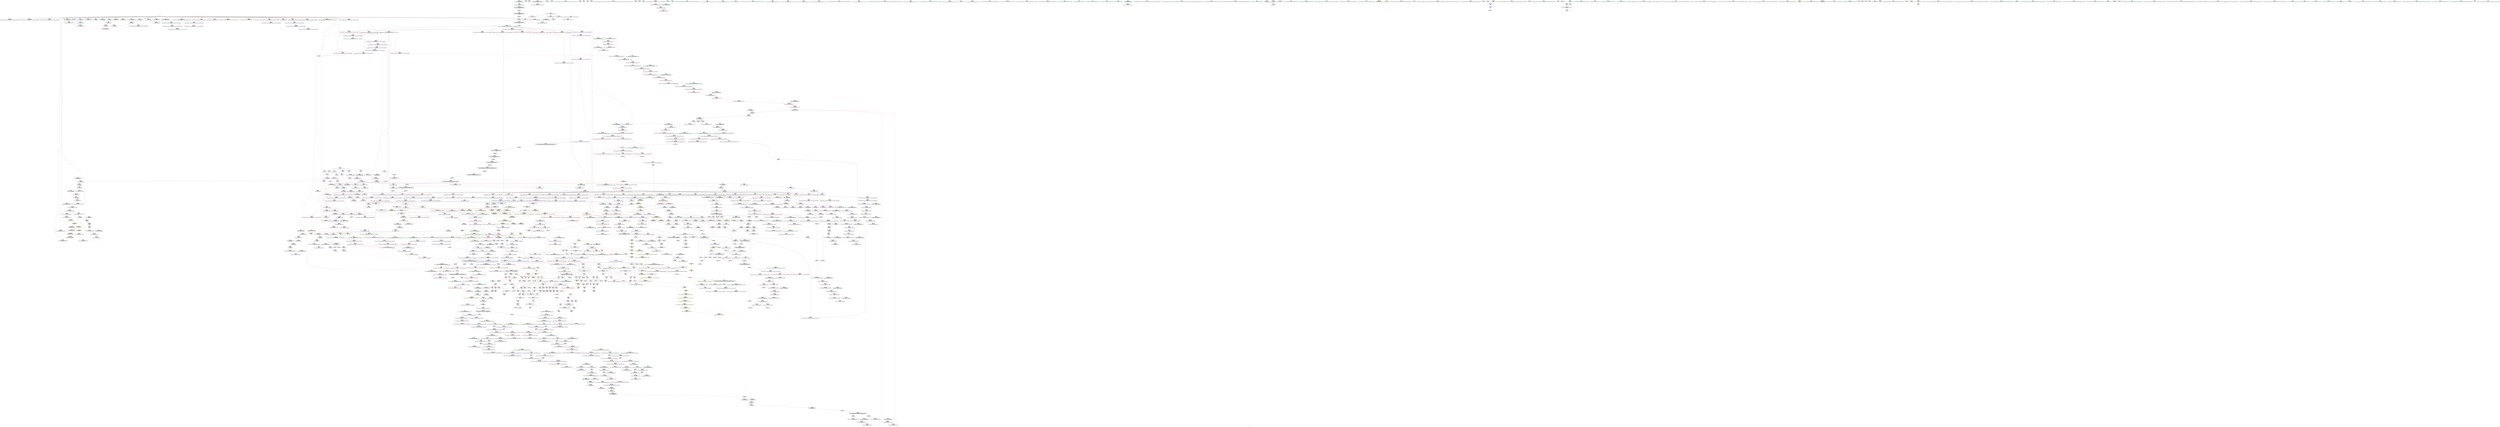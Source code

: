 digraph "SVFG" {
	label="SVFG";

	Node0x556ec8672680 [shape=record,color=grey,label="{NodeID: 0\nNullPtr|{|<s29>107}}"];
	Node0x556ec8672680 -> Node0x556ec881ffe0[style=solid];
	Node0x556ec8672680 -> Node0x556ec88200e0[style=solid];
	Node0x556ec8672680 -> Node0x556ec88201b0[style=solid];
	Node0x556ec8672680 -> Node0x556ec8820280[style=solid];
	Node0x556ec8672680 -> Node0x556ec8820350[style=solid];
	Node0x556ec8672680 -> Node0x556ec8820420[style=solid];
	Node0x556ec8672680 -> Node0x556ec88204f0[style=solid];
	Node0x556ec8672680 -> Node0x556ec88205c0[style=solid];
	Node0x556ec8672680 -> Node0x556ec8820690[style=solid];
	Node0x556ec8672680 -> Node0x556ec8820760[style=solid];
	Node0x556ec8672680 -> Node0x556ec8820830[style=solid];
	Node0x556ec8672680 -> Node0x556ec8820900[style=solid];
	Node0x556ec8672680 -> Node0x556ec88209d0[style=solid];
	Node0x556ec8672680 -> Node0x556ec8820aa0[style=solid];
	Node0x556ec8672680 -> Node0x556ec8820b70[style=solid];
	Node0x556ec8672680 -> Node0x556ec8820c40[style=solid];
	Node0x556ec8672680 -> Node0x556ec8820d10[style=solid];
	Node0x556ec8672680 -> Node0x556ec8820de0[style=solid];
	Node0x556ec8672680 -> Node0x556ec8820eb0[style=solid];
	Node0x556ec8672680 -> Node0x556ec8820f80[style=solid];
	Node0x556ec8672680 -> Node0x556ec8821050[style=solid];
	Node0x556ec8672680 -> Node0x556ec8828b90[style=solid];
	Node0x556ec8672680 -> Node0x556ec882b460[style=solid];
	Node0x556ec8672680 -> Node0x556ec882b530[style=solid];
	Node0x556ec8672680 -> Node0x556ec882b600[style=solid];
	Node0x556ec8672680 -> Node0x556ec882d9c0[style=solid];
	Node0x556ec8672680 -> Node0x556ec886b930[style=solid];
	Node0x556ec8672680 -> Node0x556ec886f290[style=solid];
	Node0x556ec8672680 -> Node0x556ec886fa10[style=solid];
	Node0x556ec8672680:s29 -> Node0x556ec89405b0[style=solid,color=red];
	Node0x556ec88265a0 [shape=record,color=red,label="{NodeID: 775\n1433\<--1432\n\<--coerce.dive4\n_ZSt22__uninitialized_copy_aISt13move_iteratorIPiES1_iET0_T_S4_S3_RSaIT1_E\n|{<s0>113}}"];
	Node0x556ec88265a0:s0 -> Node0x556ec8943ef0[style=solid,color=red];
	Node0x556ec88422c0 [shape=record,color=black,label="{NodeID: 1550\nMR_34V_2 = PHI(MR_34V_3, MR_34V_1, )\npts\{1470000 \}\n}"];
	Node0x556ec88422c0 -> Node0x556ec88293e0[style=dashed];
	Node0x556ec881d000 [shape=record,color=purple,label="{NodeID: 443\n384\<--18\n\<--.str\nmain\n}"];
	Node0x556ec8947180 [shape=record,color=black,label="{NodeID: 2325\n1636 = PHI(1621, )\n0th arg _ZNSt11__copy_moveILb1ELb1ESt26random_access_iterator_tagE8__copy_mIiEEPT_PKS3_S6_S4_ }"];
	Node0x556ec8947180 -> Node0x556ec88512c0[style=solid];
	Node0x556ec8810f10 [shape=record,color=green,label="{NodeID: 111\n688\<--689\n__first.addr\<--__first.addr_field_insensitive\n_ZSt8_DestroyIPiEvT_S1_\n}"];
	Node0x556ec8810f10 -> Node0x556ec8838910[style=solid];
	Node0x556ec8810f10 -> Node0x556ec882be20[style=solid];
	Node0x556ec882c090 [shape=record,color=blue,label="{NodeID: 886\n705\<--702\n.addr1\<--\n_ZNSt12_Destroy_auxILb1EE9__destroyIPiEEvT_S3_\n}"];
	Node0x556ec88c3910 [shape=record,color=yellow,style=double,label="{NodeID: 1661\n18V_1 = ENCHI(MR_18V_0)\npts\{160001 \}\nFun[_ZNSt6vectorIiSaIiEE5clearEv]|{<s0>39|<s1>39}}"];
	Node0x556ec88c3910:s0 -> Node0x556ec8839a20[style=dashed,color=red];
	Node0x556ec88c3910:s1 -> Node0x556ec882d000[style=dashed,color=red];
	Node0x556ec8832ad0 [shape=record,color=purple,label="{NodeID: 554\n1470\<--1458\ncoerce.dive1\<--__last\n_ZSt18uninitialized_copyISt13move_iteratorIPiES1_ET0_T_S4_S3_\n}"];
	Node0x556ec8832ad0 -> Node0x556ec884ff40[style=solid];
	Node0x556ec8815650 [shape=record,color=green,label="{NodeID: 222\n1460\<--1461\n__result.addr\<--__result.addr_field_insensitive\n_ZSt18uninitialized_copyISt13move_iteratorIPiES1_ET0_T_S4_S3_\n}"];
	Node0x556ec8815650 -> Node0x556ec8826810[style=solid];
	Node0x556ec8815650 -> Node0x556ec8850010[style=solid];
	Node0x556ec8851390 [shape=record,color=blue,label="{NodeID: 997\n1641\<--1637\n__last.addr\<--__last\n_ZNSt11__copy_moveILb1ELb1ESt26random_access_iterator_tagE8__copy_mIiEEPT_PKS3_S6_S4_\n}"];
	Node0x556ec8851390 -> Node0x556ec88276b0[style=dashed];
	Node0x556ec8838500 [shape=record,color=red,label="{NodeID: 665\n651\<--644\nthis1\<--this.addr\n_ZNSt12_Vector_baseIiSaIiEED2Ev\n|{|<s8>49}}"];
	Node0x556ec8838500 -> Node0x556ec882fa10[style=solid];
	Node0x556ec8838500 -> Node0x556ec882fae0[style=solid];
	Node0x556ec8838500 -> Node0x556ec882fbb0[style=solid];
	Node0x556ec8838500 -> Node0x556ec882fc80[style=solid];
	Node0x556ec8838500 -> Node0x556ec882fd50[style=solid];
	Node0x556ec8838500 -> Node0x556ec882fe20[style=solid];
	Node0x556ec8838500 -> Node0x556ec882fef0[style=solid];
	Node0x556ec8838500 -> Node0x556ec882ffc0[style=solid];
	Node0x556ec8838500:s8 -> Node0x556ec8944580[style=solid,color=red];
	Node0x556ec8823680 [shape=record,color=black,label="{NodeID: 333\n796\<--795\n\<--this1\n_ZNSaIiED2Ev\n|{<s0>58}}"];
	Node0x556ec8823680:s0 -> Node0x556ec8928e30[style=solid,color=red];
	Node0x556ec893d800 [shape=record,color=black,label="{NodeID: 2215\n1585 = PHI(1628, )\n|{<s0>129}}"];
	Node0x556ec893d800:s0 -> Node0x556ec8944e90[style=solid,color=red];
	Node0x556ec880ccf0 [shape=record,color=green,label="{NodeID: 1\n5\<--1\n\<--dummyObj\nCan only get source location for instruction, argument, global var or function.|{<s0>16|<s1>27|<s2>36}}"];
	Node0x556ec880ccf0:s0 -> Node0x556ec893f190[style=solid,color=red];
	Node0x556ec880ccf0:s1 -> Node0x556ec893f190[style=solid,color=red];
	Node0x556ec880ccf0:s2 -> Node0x556ec8945fd0[style=solid,color=red];
	Node0x556ec8826670 [shape=record,color=red,label="{NodeID: 776\n1445\<--1442\n\<--__i.addr\n_ZSt32__make_move_if_noexcept_iteratorIiSt13move_iteratorIPiEET0_PT_\n|{<s0>114}}"];
	Node0x556ec8826670:s0 -> Node0x556ec8941df0[style=solid,color=red];
	Node0x556ec88427c0 [shape=record,color=black,label="{NodeID: 1551\nMR_76V_3 = PHI(MR_76V_4, MR_76V_2, )\npts\{287 \}\n}"];
	Node0x556ec88427c0 -> Node0x556ec8836620[style=dashed];
	Node0x556ec88427c0 -> Node0x556ec882a280[style=dashed];
	Node0x556ec881d0d0 [shape=record,color=purple,label="{NodeID: 444\n396\<--18\n\<--.str\nmain\n}"];
	Node0x556ec89472c0 [shape=record,color=black,label="{NodeID: 2326\n1637 = PHI(1622, )\n1st arg _ZNSt11__copy_moveILb1ELb1ESt26random_access_iterator_tagE8__copy_mIiEEPT_PKS3_S6_S4_ }"];
	Node0x556ec89472c0 -> Node0x556ec8851390[style=solid];
	Node0x556ec8810fe0 [shape=record,color=green,label="{NodeID: 112\n690\<--691\n__last.addr\<--__last.addr_field_insensitive\n_ZSt8_DestroyIPiEvT_S1_\n}"];
	Node0x556ec8810fe0 -> Node0x556ec88389e0[style=solid];
	Node0x556ec8810fe0 -> Node0x556ec882bef0[style=solid];
	Node0x556ec882c160 [shape=record,color=blue,label="{NodeID: 887\n714\<--711\nthis.addr\<--this\n_ZNSt12_Vector_baseIiSaIiEE13_M_deallocateEPim\n}"];
	Node0x556ec882c160 -> Node0x556ec8838ab0[style=dashed];
	Node0x556ec8832ba0 [shape=record,color=purple,label="{NodeID: 555\n1482\<--1464\ncoerce.dive3\<--agg.tmp\n_ZSt18uninitialized_copyISt13move_iteratorIPiES1_ET0_T_S4_S3_\n}"];
	Node0x556ec8832ba0 -> Node0x556ec88268e0[style=solid];
	Node0x556ec8815720 [shape=record,color=green,label="{NodeID: 223\n1462\<--1463\n__assignable\<--__assignable_field_insensitive\n_ZSt18uninitialized_copyISt13move_iteratorIPiES1_ET0_T_S4_S3_\n}"];
	Node0x556ec8815720 -> Node0x556ec88500e0[style=solid];
	Node0x556ec8851460 [shape=record,color=blue,label="{NodeID: 998\n1643\<--1638\n__result.addr\<--__result\n_ZNSt11__copy_moveILb1ELb1ESt26random_access_iterator_tagE8__copy_mIiEEPT_PKS3_S6_S4_\n}"];
	Node0x556ec8851460 -> Node0x556ec8827780[style=dashed];
	Node0x556ec8851460 -> Node0x556ec8827850[style=dashed];
	Node0x556ec88385d0 [shape=record,color=red,label="{NodeID: 666\n682\<--646\nexn\<--exn.slot\n_ZNSt12_Vector_baseIiSaIiEED2Ev\n|{<s0>52}}"];
	Node0x556ec88385d0:s0 -> Node0x556ec8942320[style=solid,color=red];
	Node0x556ec8823750 [shape=record,color=black,label="{NodeID: 334\n823\<--829\n_ZNK9__gnu_cxx17__normal_iteratorIPiSt6vectorIiSaIiEEE4baseEv_ret\<--_M_current\n_ZNK9__gnu_cxx17__normal_iteratorIPiSt6vectorIiSaIiEEE4baseEv\n|{<s0>18|<s1>19|<s2>70|<s3>73|<s4>97|<s5>98}}"];
	Node0x556ec8823750:s0 -> Node0x556ec8939240[style=solid,color=blue];
	Node0x556ec8823750:s1 -> Node0x556ec8939380[style=solid,color=blue];
	Node0x556ec8823750:s2 -> Node0x556ec893adc0[style=solid,color=blue];
	Node0x556ec8823750:s3 -> Node0x556ec893b180[style=solid,color=blue];
	Node0x556ec8823750:s4 -> Node0x556ec893c180[style=solid,color=blue];
	Node0x556ec8823750:s5 -> Node0x556ec893c2c0[style=solid,color=blue];
	Node0x556ec893d940 [shape=record,color=black,label="{NodeID: 2216\n1587 = PHI(1628, )\n|{<s0>129}}"];
	Node0x556ec893d940:s0 -> Node0x556ec8944fa0[style=solid,color=red];
	Node0x556ec880d030 [shape=record,color=green,label="{NodeID: 2\n17\<--1\n__dso_handle\<--dummyObj\nGlob }"];
	Node0x556ec8826740 [shape=record,color=red,label="{NodeID: 777\n1450\<--1449\n\<--coerce.dive\n_ZSt32__make_move_if_noexcept_iteratorIiSt13move_iteratorIPiEET0_PT_\n}"];
	Node0x556ec8826740 -> Node0x556ec881a900[style=solid];
	Node0x556ec8842cc0 [shape=record,color=black,label="{NodeID: 1552\nMR_79V_4 = PHI(MR_79V_5, MR_79V_3, )\npts\{110000 \}\n|{<s0>26|<s1>26|<s2>26|<s3>26|<s4>36|<s5>36}}"];
	Node0x556ec8842cc0:s0 -> Node0x556ec88367c0[style=dashed,color=red];
	Node0x556ec8842cc0:s1 -> Node0x556ec8829f40[style=dashed,color=red];
	Node0x556ec8842cc0:s2 -> Node0x556ec882a010[style=dashed,color=red];
	Node0x556ec8842cc0:s3 -> Node0x556ec8842cc0[style=dashed,color=blue];
	Node0x556ec8842cc0:s4 -> Node0x556ec8837660[style=dashed,color=blue];
	Node0x556ec8842cc0:s5 -> Node0x556ec88aab30[style=dashed,color=blue];
	Node0x556ec881d1a0 [shape=record,color=purple,label="{NodeID: 445\n443\<--20\n\<--.str.1\nmain\n}"];
	Node0x556ec8947400 [shape=record,color=black,label="{NodeID: 2327\n1638 = PHI(1623, )\n2nd arg _ZNSt11__copy_moveILb1ELb1ESt26random_access_iterator_tagE8__copy_mIiEEPT_PKS3_S6_S4_ }"];
	Node0x556ec8947400 -> Node0x556ec8851460[style=solid];
	Node0x556ec88110b0 [shape=record,color=green,label="{NodeID: 113\n697\<--698\n_ZNSt12_Destroy_auxILb1EE9__destroyIPiEEvT_S3_\<--_ZNSt12_Destroy_auxILb1EE9__destroyIPiEEvT_S3__field_insensitive\n}"];
	Node0x556ec882c230 [shape=record,color=blue,label="{NodeID: 888\n716\<--712\n__p.addr\<--__p\n_ZNSt12_Vector_baseIiSaIiEE13_M_deallocateEPim\n}"];
	Node0x556ec882c230 -> Node0x556ec8838b80[style=dashed];
	Node0x556ec882c230 -> Node0x556ec8838c50[style=dashed];
	Node0x556ec88c3b00 [shape=record,color=yellow,style=double,label="{NodeID: 1663\n16V_1 = ENCHI(MR_16V_0)\npts\{160000 \}\nFun[_ZNSt6vectorIiSaIiEE5clearEv]}"];
	Node0x556ec88c3b00 -> Node0x556ec8837800[style=dashed];
	Node0x556ec8832c70 [shape=record,color=purple,label="{NodeID: 556\n1484\<--1466\ncoerce.dive4\<--agg.tmp2\n_ZSt18uninitialized_copyISt13move_iteratorIPiES1_ET0_T_S4_S3_\n}"];
	Node0x556ec8832c70 -> Node0x556ec88269b0[style=solid];
	Node0x556ec88157f0 [shape=record,color=green,label="{NodeID: 224\n1464\<--1465\nagg.tmp\<--agg.tmp_field_insensitive\n_ZSt18uninitialized_copyISt13move_iteratorIPiES1_ET0_T_S4_S3_\n}"];
	Node0x556ec88157f0 -> Node0x556ec881ab70[style=solid];
	Node0x556ec88157f0 -> Node0x556ec8832ba0[style=solid];
	Node0x556ec8851530 [shape=record,color=blue,label="{NodeID: 999\n1645\<--1655\n_Num\<--sub.ptr.div\n_ZNSt11__copy_moveILb1ELb1ESt26random_access_iterator_tagE8__copy_mIiEEPT_PKS3_S6_S4_\n}"];
	Node0x556ec8851530 -> Node0x556ec8827920[style=dashed];
	Node0x556ec8851530 -> Node0x556ec88279f0[style=dashed];
	Node0x556ec8851530 -> Node0x556ec8827ac0[style=dashed];
	Node0x556ec88386a0 [shape=record,color=red,label="{NodeID: 667\n654\<--653\n\<--_M_start\n_ZNSt12_Vector_baseIiSaIiEED2Ev\n|{<s0>49}}"];
	Node0x556ec88386a0:s0 -> Node0x556ec89447a0[style=solid,color=red];
	Node0x556ec8823820 [shape=record,color=black,label="{NodeID: 335\n842\<--840\n\<--this1\n_ZNSt6vectorIiSaIiEE15_M_erase_at_endEPi\n}"];
	Node0x556ec8823820 -> Node0x556ec8830300[style=solid];
	Node0x556ec8823820 -> Node0x556ec88303d0[style=solid];
	Node0x556ec893da80 [shape=record,color=black,label="{NodeID: 2217\n1588 = PHI(1605, )\n}"];
	Node0x556ec893da80 -> Node0x556ec881b600[style=solid];
	Node0x556ec880d0f0 [shape=record,color=green,label="{NodeID: 3\n18\<--1\n.str\<--dummyObj\nGlob }"];
	Node0x556ec8826810 [shape=record,color=red,label="{NodeID: 778\n1481\<--1460\n\<--__result.addr\n_ZSt18uninitialized_copyISt13move_iteratorIPiES1_ET0_T_S4_S3_\n|{<s0>117}}"];
	Node0x556ec8826810:s0 -> Node0x556ec8946340[style=solid,color=red];
	Node0x556ec88431c0 [shape=record,color=black,label="{NodeID: 1553\nMR_81V_3 = PHI(MR_81V_4, MR_81V_2, )\npts\{2890000 \}\n|{<s0>24|<s1>25|<s2>27|<s3>27}}"];
	Node0x556ec88431c0:s0 -> Node0x556ec88c63e0[style=dashed,color=red];
	Node0x556ec88431c0:s1 -> Node0x556ec88c3800[style=dashed,color=red];
	Node0x556ec88431c0:s2 -> Node0x556ec8835d30[style=dashed,color=red];
	Node0x556ec88431c0:s3 -> Node0x556ec8829c00[style=dashed,color=red];
	Node0x556ec881d270 [shape=record,color=purple,label="{NodeID: 446\n451\<--22\n\<--.str.2\nmain\n}"];
	Node0x556ec8947540 [shape=record,color=black,label="{NodeID: 2328\n137 = PHI(173, 448, )\n0th arg _Z3trai }"];
	Node0x556ec8947540 -> Node0x556ec88290a0[style=solid];
	Node0x556ec8815c90 [shape=record,color=green,label="{NodeID: 114\n703\<--704\n.addr\<--.addr_field_insensitive\n_ZNSt12_Destroy_auxILb1EE9__destroyIPiEEvT_S3_\n}"];
	Node0x556ec8815c90 -> Node0x556ec882bfc0[style=solid];
	Node0x556ec882c300 [shape=record,color=blue,label="{NodeID: 889\n718\<--713\n__n.addr\<--__n\n_ZNSt12_Vector_baseIiSaIiEE13_M_deallocateEPim\n}"];
	Node0x556ec882c300 -> Node0x556ec8838d20[style=dashed];
	Node0x556ec88c3be0 [shape=record,color=yellow,style=double,label="{NodeID: 1664\n28V_1 = ENCHI(MR_28V_0)\npts\{1389 \}\nFun[_ZSt14__copy_move_a2ILb1EPiS0_ET1_T0_S2_S1_]|{<s0>129}}"];
	Node0x556ec88c3be0:s0 -> Node0x556ec88c5c50[style=dashed,color=red];
	Node0x556ec8832d40 [shape=record,color=purple,label="{NodeID: 557\n1733\<--1475\noffset_0\<--\n}"];
	Node0x556ec8832d40 -> Node0x556ec88501b0[style=solid];
	Node0x556ec88158c0 [shape=record,color=green,label="{NodeID: 225\n1466\<--1467\nagg.tmp2\<--agg.tmp2_field_insensitive\n_ZSt18uninitialized_copyISt13move_iteratorIPiES1_ET0_T_S4_S3_\n}"];
	Node0x556ec88158c0 -> Node0x556ec881ac40[style=solid];
	Node0x556ec88158c0 -> Node0x556ec8832c70[style=solid];
	Node0x556ec8851600 [shape=record,color=blue, style = dotted,label="{NodeID: 1000\n1751\<--1753\noffset_0\<--dummyVal\n_ZNSt11__copy_moveILb1ELb1ESt26random_access_iterator_tagE8__copy_mIiEEPT_PKS3_S6_S4_\n}"];
	Node0x556ec8851600 -> Node0x556ec88ae230[style=dashed];
	Node0x556ec8838770 [shape=record,color=red,label="{NodeID: 668\n657\<--656\n\<--_M_end_of_storage\n_ZNSt12_Vector_baseIiSaIiEED2Ev\n}"];
	Node0x556ec8838770 -> Node0x556ec88231a0[style=solid];
	Node0x556ec88238f0 [shape=record,color=black,label="{NodeID: 336\n846\<--840\n\<--this1\n_ZNSt6vectorIiSaIiEE15_M_erase_at_endEPi\n|{<s0>59}}"];
	Node0x556ec88238f0:s0 -> Node0x556ec893fa00[style=solid,color=red];
	Node0x556ec893dbc0 [shape=record,color=black,label="{NodeID: 2218\n1598 = PHI(1686, )\n|{<s0>131}}"];
	Node0x556ec893dbc0:s0 -> Node0x556ec893ee20[style=solid,color=red];
	Node0x556ec880d1b0 [shape=record,color=green,label="{NodeID: 4\n20\<--1\n.str.1\<--dummyObj\nGlob }"];
	Node0x556ec88268e0 [shape=record,color=red,label="{NodeID: 779\n1483\<--1482\n\<--coerce.dive3\n_ZSt18uninitialized_copyISt13move_iteratorIPiES1_ET0_T_S4_S3_\n|{<s0>117}}"];
	Node0x556ec88268e0:s0 -> Node0x556ec8946120[style=solid,color=red];
	Node0x556ec881d340 [shape=record,color=purple,label="{NodeID: 447\n468\<--24\n\<--.str.3\nmain\n}"];
	Node0x556ec8947750 [shape=record,color=black,label="{NodeID: 2329\n553 = PHI(61, )\n0th arg _ZNSt12_Vector_baseIiSaIiEEC2Ev }"];
	Node0x556ec8947750 -> Node0x556ec882b2c0[style=solid];
	Node0x556ec8815d60 [shape=record,color=green,label="{NodeID: 115\n705\<--706\n.addr1\<--.addr1_field_insensitive\n_ZNSt12_Destroy_auxILb1EE9__destroyIPiEEvT_S3_\n}"];
	Node0x556ec8815d60 -> Node0x556ec882c090[style=solid];
	Node0x556ec882c3d0 [shape=record,color=blue,label="{NodeID: 890\n738\<--737\nthis.addr\<--this\n_ZNSt12_Vector_baseIiSaIiEE12_Vector_implD2Ev\n}"];
	Node0x556ec882c3d0 -> Node0x556ec8838df0[style=dashed];
	Node0x556ec8832e10 [shape=record,color=purple,label="{NodeID: 558\n1734\<--1476\noffset_0\<--\n}"];
	Node0x556ec8832e10 -> Node0x556ec8828210[style=solid];
	Node0x556ec8815990 [shape=record,color=green,label="{NodeID: 226\n1487\<--1488\n_ZNSt20__uninitialized_copyILb1EE13__uninit_copyISt13move_iteratorIPiES3_EET0_T_S6_S5_\<--_ZNSt20__uninitialized_copyILb1EE13__uninit_copyISt13move_iteratorIPiES3_EET0_T_S6_S5__field_insensitive\n}"];
	Node0x556ec88516d0 [shape=record,color=blue,label="{NodeID: 1001\n1681\<--1680\n__it.addr\<--__it\n_ZSt12__miter_baseIPiET_S1_\n}"];
	Node0x556ec88516d0 -> Node0x556ec8827b90[style=dashed];
	Node0x556ec8838840 [shape=record,color=red,label="{NodeID: 669\n660\<--659\n\<--_M_start4\n_ZNSt12_Vector_baseIiSaIiEED2Ev\n}"];
	Node0x556ec8838840 -> Node0x556ec8823270[style=solid];
	Node0x556ec88239c0 [shape=record,color=black,label="{NodeID: 337\n850\<--840\n\<--this1\n_ZNSt6vectorIiSaIiEE15_M_erase_at_endEPi\n}"];
	Node0x556ec88239c0 -> Node0x556ec88304a0[style=solid];
	Node0x556ec88239c0 -> Node0x556ec8830570[style=solid];
	Node0x556ec893dd00 [shape=record,color=black,label="{NodeID: 2219\n1601 = PHI(1679, )\n}"];
	Node0x556ec893dd00 -> Node0x556ec881b6d0[style=solid];
	Node0x556ec880d610 [shape=record,color=green,label="{NodeID: 5\n22\<--1\n.str.2\<--dummyObj\nGlob }"];
	Node0x556ec88269b0 [shape=record,color=red,label="{NodeID: 780\n1485\<--1484\n\<--coerce.dive4\n_ZSt18uninitialized_copyISt13move_iteratorIPiES1_ET0_T_S4_S3_\n|{<s0>117}}"];
	Node0x556ec88269b0:s0 -> Node0x556ec8946230[style=solid,color=red];
	Node0x556ec8843bc0 [shape=record,color=black,label="{NodeID: 1555\nMR_85V_2 = PHI(MR_85V_3, MR_85V_1, )\npts\{2930000 \}\n}"];
	Node0x556ec8843bc0 -> Node0x556ec882a350[style=dashed];
	Node0x556ec881d410 [shape=record,color=purple,label="{NodeID: 448\n475\<--26\n\<--.str.4\nmain\n}"];
	Node0x556ec8947860 [shape=record,color=black,label="{NodeID: 2330\n1243 = PHI(984, )\n0th arg _ZNSt16allocator_traitsISaIiEE7destroyIiEEvRS0_PT_ }"];
	Node0x556ec8947860 -> Node0x556ec884ebc0[style=solid];
	Node0x556ec8815e30 [shape=record,color=green,label="{NodeID: 116\n714\<--715\nthis.addr\<--this.addr_field_insensitive\n_ZNSt12_Vector_baseIiSaIiEE13_M_deallocateEPim\n}"];
	Node0x556ec8815e30 -> Node0x556ec8838ab0[style=solid];
	Node0x556ec8815e30 -> Node0x556ec882c160[style=solid];
	Node0x556ec882c4a0 [shape=record,color=blue,label="{NodeID: 891\n751\<--748\n__a.addr\<--__a\n_ZNSt16allocator_traitsISaIiEE10deallocateERS0_Pim\n}"];
	Node0x556ec882c4a0 -> Node0x556ec8838ec0[style=dashed];
	Node0x556ec8832ee0 [shape=record,color=purple,label="{NodeID: 559\n1736\<--1478\noffset_0\<--\n}"];
	Node0x556ec8832ee0 -> Node0x556ec8850280[style=solid];
	Node0x556ec8815a90 [shape=record,color=green,label="{NodeID: 227\n1499\<--1500\n__first\<--__first_field_insensitive\n_ZNSt20__uninitialized_copyILb1EE13__uninit_copyISt13move_iteratorIPiES3_EET0_T_S6_S5_\n}"];
	Node0x556ec8815a90 -> Node0x556ec881ade0[style=solid];
	Node0x556ec8815a90 -> Node0x556ec8833080[style=solid];
	Node0x556ec88e3250 [shape=record,color=yellow,style=double,label="{NodeID: 2109\n4V_2 = CSCHI(MR_4V_1)\npts\{160000 160001 160002 \}\nCS[]|{<s0>1}}"];
	Node0x556ec88e3250:s0 -> Node0x556ec88e3670[style=dashed,color=blue];
	Node0x556ec88517a0 [shape=record,color=blue,label="{NodeID: 1002\n1688\<--1687\nthis.addr\<--this\n_ZNKSt13move_iteratorIPiE4baseEv\n}"];
	Node0x556ec88517a0 -> Node0x556ec8827c60[style=dashed];
	Node0x556ec8838910 [shape=record,color=red,label="{NodeID: 670\n694\<--688\n\<--__first.addr\n_ZSt8_DestroyIPiEvT_S1_\n|{<s0>53}}"];
	Node0x556ec8838910:s0 -> Node0x556ec8943410[style=solid,color=red];
	Node0x556ec8823a90 [shape=record,color=black,label="{NodeID: 338\n873\<--872\n\<--\n_ZNSt16allocator_traitsISaIiEE9constructIiJRKiEEEvRS0_PT_DpOT0_\n|{<s0>63}}"];
	Node0x556ec8823a90:s0 -> Node0x556ec893f310[style=solid,color=red];
	Node0x556ec893de40 [shape=record,color=black,label="{NodeID: 2220\n1687 = PHI(1594, )\n0th arg _ZNKSt13move_iteratorIPiE4baseEv }"];
	Node0x556ec893de40 -> Node0x556ec88517a0[style=solid];
	Node0x556ec880d6d0 [shape=record,color=green,label="{NodeID: 6\n24\<--1\n.str.3\<--dummyObj\nGlob }"];
	Node0x556ec8826a80 [shape=record,color=red,label="{NodeID: 781\n1520\<--1503\n\<--__result.addr\n_ZNSt20__uninitialized_copyILb1EE13__uninit_copyISt13move_iteratorIPiES3_EET0_T_S6_S5_\n|{<s0>120}}"];
	Node0x556ec8826a80:s0 -> Node0x556ec893f8c0[style=solid,color=red];
	Node0x556ec881d4e0 [shape=record,color=purple,label="{NodeID: 449\n912\<--28\n\<--.str.5\n_ZNSt6vectorIiSaIiEE17_M_realloc_insertIJRKiEEEvN9__gnu_cxx17__normal_iteratorIPiS1_EEDpOT_\n|{<s0>64}}"];
	Node0x556ec881d4e0:s0 -> Node0x556ec8941bd0[style=solid,color=red];
	Node0x556ec8947970 [shape=record,color=black,label="{NodeID: 2331\n1244 = PHI(987, )\n1st arg _ZNSt16allocator_traitsISaIiEE7destroyIiEEvRS0_PT_ }"];
	Node0x556ec8947970 -> Node0x556ec884ec90[style=solid];
	Node0x556ec8815f00 [shape=record,color=green,label="{NodeID: 117\n716\<--717\n__p.addr\<--__p.addr_field_insensitive\n_ZNSt12_Vector_baseIiSaIiEE13_M_deallocateEPim\n}"];
	Node0x556ec8815f00 -> Node0x556ec8838b80[style=solid];
	Node0x556ec8815f00 -> Node0x556ec8838c50[style=solid];
	Node0x556ec8815f00 -> Node0x556ec882c230[style=solid];
	Node0x556ec882c570 [shape=record,color=blue,label="{NodeID: 892\n753\<--749\n__p.addr\<--__p\n_ZNSt16allocator_traitsISaIiEE10deallocateERS0_Pim\n}"];
	Node0x556ec882c570 -> Node0x556ec8838f90[style=dashed];
	Node0x556ec8832fb0 [shape=record,color=purple,label="{NodeID: 560\n1737\<--1479\noffset_0\<--\n}"];
	Node0x556ec8832fb0 -> Node0x556ec88282e0[style=solid];
	Node0x556ec8815b60 [shape=record,color=green,label="{NodeID: 228\n1501\<--1502\n__last\<--__last_field_insensitive\n_ZNSt20__uninitialized_copyILb1EE13__uninit_copyISt13move_iteratorIPiES3_EET0_T_S6_S5_\n}"];
	Node0x556ec8815b60 -> Node0x556ec881aeb0[style=solid];
	Node0x556ec8815b60 -> Node0x556ec8833150[style=solid];
	Node0x556ec8851870 [shape=record,color=blue,label="{NodeID: 1003\n1698\<--1696\nthis.addr\<--this\n_ZNSt13move_iteratorIPiEC2ES0_\n}"];
	Node0x556ec8851870 -> Node0x556ec8827e00[style=dashed];
	Node0x556ec88cd2f0 [shape=record,color=yellow,style=double,label="{NodeID: 1778\n28V_1 = ENCHI(MR_28V_0)\npts\{1389 \}\nFun[_Z3trai]|{|<s1>15}}"];
	Node0x556ec88cd2f0 -> Node0x556ec8835370[style=dashed];
	Node0x556ec88cd2f0:s1 -> Node0x556ec88cd2f0[style=dashed,color=red];
	Node0x556ec88389e0 [shape=record,color=red,label="{NodeID: 671\n695\<--690\n\<--__last.addr\n_ZSt8_DestroyIPiEvT_S1_\n|{<s0>53}}"];
	Node0x556ec88389e0:s0 -> Node0x556ec8943520[style=solid,color=red];
	Node0x556ec8823b60 [shape=record,color=black,label="{NodeID: 339\n925\<--911\n\<--this1\n_ZNSt6vectorIiSaIiEE17_M_realloc_insertIJRKiEEEvN9__gnu_cxx17__normal_iteratorIPiS1_EEDpOT_\n|{<s0>67}}"];
	Node0x556ec8823b60:s0 -> Node0x556ec8944360[style=solid,color=red];
	Node0x556ec893df80 [shape=record,color=black,label="{NodeID: 2221\n597 = PHI(585, )\n0th arg _ZNSaIiEC2Ev }"];
	Node0x556ec893df80 -> Node0x556ec882b6d0[style=solid];
	Node0x556ec880d790 [shape=record,color=green,label="{NodeID: 7\n26\<--1\n.str.4\<--dummyObj\nGlob }"];
	Node0x556ec8826b50 [shape=record,color=red,label="{NodeID: 782\n1522\<--1521\n\<--coerce.dive3\n_ZNSt20__uninitialized_copyILb1EE13__uninit_copyISt13move_iteratorIPiES3_EET0_T_S6_S5_\n|{<s0>120}}"];
	Node0x556ec8826b50:s0 -> Node0x556ec893f640[style=solid,color=red];
	Node0x556ec881d5b0 [shape=record,color=purple,label="{NodeID: 450\n1724\<--30\nllvm.global_ctors_0\<--llvm.global_ctors\nGlob }"];
	Node0x556ec881d5b0 -> Node0x556ec8828990[style=solid];
	Node0x556ec8815fd0 [shape=record,color=green,label="{NodeID: 118\n718\<--719\n__n.addr\<--__n.addr_field_insensitive\n_ZNSt12_Vector_baseIiSaIiEE13_M_deallocateEPim\n}"];
	Node0x556ec8815fd0 -> Node0x556ec8838d20[style=solid];
	Node0x556ec8815fd0 -> Node0x556ec882c300[style=solid];
	Node0x556ec882c640 [shape=record,color=blue,label="{NodeID: 893\n755\<--750\n__n.addr\<--__n\n_ZNSt16allocator_traitsISaIiEE10deallocateERS0_Pim\n}"];
	Node0x556ec882c640 -> Node0x556ec8839060[style=dashed];
	Node0x556ec8833080 [shape=record,color=purple,label="{NodeID: 561\n1509\<--1499\ncoerce.dive\<--__first\n_ZNSt20__uninitialized_copyILb1EE13__uninit_copyISt13move_iteratorIPiES3_EET0_T_S6_S5_\n}"];
	Node0x556ec8833080 -> Node0x556ec8850350[style=solid];
	Node0x556ec881e030 [shape=record,color=green,label="{NodeID: 229\n1503\<--1504\n__result.addr\<--__result.addr_field_insensitive\n_ZNSt20__uninitialized_copyILb1EE13__uninit_copyISt13move_iteratorIPiES3_EET0_T_S6_S5_\n}"];
	Node0x556ec881e030 -> Node0x556ec8826a80[style=solid];
	Node0x556ec881e030 -> Node0x556ec88504f0[style=solid];
	Node0x556ec8851940 [shape=record,color=blue,label="{NodeID: 1004\n1700\<--1697\n__i.addr\<--__i\n_ZNSt13move_iteratorIPiEC2ES0_\n}"];
	Node0x556ec8851940 -> Node0x556ec8827ed0[style=dashed];
	Node0x556ec8838ab0 [shape=record,color=red,label="{NodeID: 672\n723\<--714\nthis1\<--this.addr\n_ZNSt12_Vector_baseIiSaIiEE13_M_deallocateEPim\n}"];
	Node0x556ec8838ab0 -> Node0x556ec8830090[style=solid];
	Node0x556ec8823c30 [shape=record,color=black,label="{NodeID: 340\n933\<--911\n\<--this1\n_ZNSt6vectorIiSaIiEE17_M_realloc_insertIJRKiEEEvN9__gnu_cxx17__normal_iteratorIPiS1_EEDpOT_\n}"];
	Node0x556ec8823c30 -> Node0x556ec88307e0[style=solid];
	Node0x556ec893e0c0 [shape=record,color=black,label="{NodeID: 2222\n497 = PHI(431, )\n0th arg _ZNSt6vectorIiSaIiEE9push_backERKi }"];
	Node0x556ec893e0c0 -> Node0x556ec882af80[style=solid];
	Node0x556ec880d850 [shape=record,color=green,label="{NodeID: 8\n28\<--1\n.str.5\<--dummyObj\nGlob }"];
	Node0x556ec8826c20 [shape=record,color=red,label="{NodeID: 783\n1524\<--1523\n\<--coerce.dive4\n_ZNSt20__uninitialized_copyILb1EE13__uninit_copyISt13move_iteratorIPiES3_EET0_T_S6_S5_\n|{<s0>120}}"];
	Node0x556ec8826c20:s0 -> Node0x556ec893f780[style=solid,color=red];
	Node0x556ec881d6b0 [shape=record,color=purple,label="{NodeID: 451\n1725\<--30\nllvm.global_ctors_1\<--llvm.global_ctors\nGlob }"];
	Node0x556ec881d6b0 -> Node0x556ec8828a90[style=solid];
	Node0x556ec88160a0 [shape=record,color=green,label="{NodeID: 119\n732\<--733\n_ZNSt16allocator_traitsISaIiEE10deallocateERS0_Pim\<--_ZNSt16allocator_traitsISaIiEE10deallocateERS0_Pim_field_insensitive\n}"];
	Node0x556ec882c710 [shape=record,color=blue,label="{NodeID: 894\n772\<--769\nthis.addr\<--this\n_ZN9__gnu_cxx13new_allocatorIiE10deallocateEPim\n}"];
	Node0x556ec882c710 -> Node0x556ec8839130[style=dashed];
	Node0x556ec8833150 [shape=record,color=purple,label="{NodeID: 562\n1511\<--1501\ncoerce.dive1\<--__last\n_ZNSt20__uninitialized_copyILb1EE13__uninit_copyISt13move_iteratorIPiES3_EET0_T_S6_S5_\n}"];
	Node0x556ec8833150 -> Node0x556ec8850420[style=solid];
	Node0x556ec881e0c0 [shape=record,color=green,label="{NodeID: 230\n1505\<--1506\nagg.tmp\<--agg.tmp_field_insensitive\n_ZNSt20__uninitialized_copyILb1EE13__uninit_copyISt13move_iteratorIPiES3_EET0_T_S6_S5_\n}"];
	Node0x556ec881e0c0 -> Node0x556ec881af80[style=solid];
	Node0x556ec881e0c0 -> Node0x556ec8833220[style=solid];
	Node0x556ec88e3670 [shape=record,color=yellow,style=double,label="{NodeID: 2112\n4V_3 = CSCHI(MR_4V_2)\npts\{160000 160001 160002 \}\nCS[]|{|<s1>134}}"];
	Node0x556ec88e3670 -> Node0x556ec88a59e0[style=dashed];
	Node0x556ec88e3670:s1 -> Node0x556ec88e5050[style=dashed,color=blue];
	Node0x556ec8851a10 [shape=record,color=blue,label="{NodeID: 1005\n1705\<--1706\n_M_current\<--\n_ZNSt13move_iteratorIPiEC2ES0_\n|{<s0>114}}"];
	Node0x556ec8851a10:s0 -> Node0x556ec88e59f0[style=dashed,color=blue];
	Node0x556ec8838b80 [shape=record,color=red,label="{NodeID: 673\n724\<--716\n\<--__p.addr\n_ZNSt12_Vector_baseIiSaIiEE13_M_deallocateEPim\n}"];
	Node0x556ec8838b80 -> Node0x556ec886f290[style=solid];
	Node0x556ec8823d00 [shape=record,color=black,label="{NodeID: 341\n943\<--911\n\<--this1\n_ZNSt6vectorIiSaIiEE17_M_realloc_insertIJRKiEEEvN9__gnu_cxx17__normal_iteratorIPiS1_EEDpOT_\n}"];
	Node0x556ec8823d00 -> Node0x556ec88308b0[style=solid];
	Node0x556ec8823d00 -> Node0x556ec8830980[style=solid];
	Node0x556ec893e200 [shape=record,color=black,label="{NodeID: 2223\n498 = PHI(367, )\n1st arg _ZNSt6vectorIiSaIiEE9push_backERKi }"];
	Node0x556ec893e200 -> Node0x556ec882b050[style=solid];
	Node0x556ec880d910 [shape=record,color=green,label="{NodeID: 9\n31\<--1\n\<--dummyObj\nCan only get source location for instruction, argument, global var or function.}"];
	Node0x556ec8826cf0 [shape=record,color=red,label="{NodeID: 784\n1562\<--1537\n\<--__result.addr\n_ZSt4copyISt13move_iteratorIPiES1_ET0_T_S4_S3_\n|{<s0>125}}"];
	Node0x556ec8826cf0:s0 -> Node0x556ec8943040[style=solid,color=red];
	Node0x556ec81ea500 [shape=record,color=yellow,style=double,label="{NodeID: 1559\n369V_1 = ENCHI(MR_369V_0)\npts\{15950000 \}\nFun[_ZNKSt13move_iteratorIPiE4baseEv]}"];
	Node0x556ec81ea500 -> Node0x556ec8827d30[style=dashed];
	Node0x556ec881d7b0 [shape=record,color=purple,label="{NodeID: 452\n1726\<--30\nllvm.global_ctors_2\<--llvm.global_ctors\nGlob }"];
	Node0x556ec881d7b0 -> Node0x556ec8828b90[style=solid];
	Node0x556ec8816170 [shape=record,color=green,label="{NodeID: 120\n738\<--739\nthis.addr\<--this.addr_field_insensitive\n_ZNSt12_Vector_baseIiSaIiEE12_Vector_implD2Ev\n}"];
	Node0x556ec8816170 -> Node0x556ec8838df0[style=solid];
	Node0x556ec8816170 -> Node0x556ec882c3d0[style=solid];
	Node0x556ec882c7e0 [shape=record,color=blue,label="{NodeID: 895\n774\<--770\n__p.addr\<--__p\n_ZN9__gnu_cxx13new_allocatorIiE10deallocateEPim\n}"];
	Node0x556ec882c7e0 -> Node0x556ec8839200[style=dashed];
	Node0x556ec8833220 [shape=record,color=purple,label="{NodeID: 563\n1521\<--1505\ncoerce.dive3\<--agg.tmp\n_ZNSt20__uninitialized_copyILb1EE13__uninit_copyISt13move_iteratorIPiES3_EET0_T_S6_S5_\n}"];
	Node0x556ec8833220 -> Node0x556ec8826b50[style=solid];
	Node0x556ec881e190 [shape=record,color=green,label="{NodeID: 231\n1507\<--1508\nagg.tmp2\<--agg.tmp2_field_insensitive\n_ZNSt20__uninitialized_copyILb1EE13__uninit_copyISt13move_iteratorIPiES3_EET0_T_S6_S5_\n}"];
	Node0x556ec881e190 -> Node0x556ec881b050[style=solid];
	Node0x556ec881e190 -> Node0x556ec88332f0[style=solid];
	Node0x556ec8851ae0 [shape=record,color=blue,label="{NodeID: 1006\n1712\<--1710\nthis.addr\<--this\n_ZN9__gnu_cxx13new_allocatorIiE7destroyIiEEvPT_\n}"];
	Node0x556ec8851ae0 -> Node0x556ec8827fa0[style=dashed];
	Node0x556ec8838c50 [shape=record,color=red,label="{NodeID: 674\n729\<--716\n\<--__p.addr\n_ZNSt12_Vector_baseIiSaIiEE13_M_deallocateEPim\n|{<s0>54}}"];
	Node0x556ec8838c50:s0 -> Node0x556ec8941000[style=solid,color=red];
	Node0x556ec8823dd0 [shape=record,color=black,label="{NodeID: 342\n950\<--911\n\<--this1\n_ZNSt6vectorIiSaIiEE17_M_realloc_insertIJRKiEEEvN9__gnu_cxx17__normal_iteratorIPiS1_EEDpOT_\n|{<s0>71}}"];
	Node0x556ec8823dd0:s0 -> Node0x556ec893fa00[style=solid,color=red];
	Node0x556ec893e340 [shape=record,color=black,label="{NodeID: 2224\n615 = PHI(102, 841, 1000, 1017, )\n0th arg _ZSt8_DestroyIPiiEvT_S1_RSaIT0_E }"];
	Node0x556ec893e340 -> Node0x556ec882b870[style=solid];
	Node0x556ec880de10 [shape=record,color=green,label="{NodeID: 10\n177\<--1\n\<--dummyObj\nCan only get source location for instruction, argument, global var or function.}"];
	Node0x556ec8826dc0 [shape=record,color=red,label="{NodeID: 785\n1552\<--1551\n\<--coerce.dive2\n_ZSt4copyISt13move_iteratorIPiES1_ET0_T_S4_S3_\n|{<s0>122}}"];
	Node0x556ec8826dc0:s0 -> Node0x556ec8940aa0[style=solid,color=red];
	Node0x556ec881d8b0 [shape=record,color=purple,label="{NodeID: 453\n41\<--40\narrayctor.next\<--arrayctor.cur\n__cxx_global_var_init\n}"];
	Node0x556ec881d8b0 -> Node0x556ec886c470[style=solid];
	Node0x556ec881d8b0 -> Node0x556ec8870910[style=solid];
	Node0x556ec8816240 [shape=record,color=green,label="{NodeID: 121\n744\<--745\n_ZNSaIiED2Ev\<--_ZNSaIiED2Ev_field_insensitive\n}"];
	Node0x556ec882c8b0 [shape=record,color=blue,label="{NodeID: 896\n776\<--771\n.addr\<--\n_ZN9__gnu_cxx13new_allocatorIiE10deallocateEPim\n}"];
	Node0x556ec88332f0 [shape=record,color=purple,label="{NodeID: 564\n1523\<--1507\ncoerce.dive4\<--agg.tmp2\n_ZNSt20__uninitialized_copyILb1EE13__uninit_copyISt13move_iteratorIPiES3_EET0_T_S6_S5_\n}"];
	Node0x556ec88332f0 -> Node0x556ec8826c20[style=solid];
	Node0x556ec881e260 [shape=record,color=green,label="{NodeID: 232\n1526\<--1527\n_ZSt4copyISt13move_iteratorIPiES1_ET0_T_S4_S3_\<--_ZSt4copyISt13move_iteratorIPiES1_ET0_T_S4_S3__field_insensitive\n}"];
	Node0x556ec8851bb0 [shape=record,color=blue,label="{NodeID: 1007\n1714\<--1711\n__p.addr\<--__p\n_ZN9__gnu_cxx13new_allocatorIiE7destroyIiEEvPT_\n}"];
	Node0x556ec88cd670 [shape=record,color=yellow,style=double,label="{NodeID: 1782\n36V_1 = ENCHI(MR_36V_0)\npts\{160000 160001 \}\nFun[_Z3trai]|{<s0>11|<s1>12|<s2>15|<s3>16}}"];
	Node0x556ec88cd670:s0 -> Node0x556ec88a97c0[style=dashed,color=red];
	Node0x556ec88cd670:s1 -> Node0x556ec88c0fd0[style=dashed,color=red];
	Node0x556ec88cd670:s2 -> Node0x556ec88cd670[style=dashed,color=red];
	Node0x556ec88cd670:s3 -> Node0x556ec88bf620[style=dashed,color=red];
	Node0x556ec8838d20 [shape=record,color=red,label="{NodeID: 675\n730\<--718\n\<--__n.addr\n_ZNSt12_Vector_baseIiSaIiEE13_M_deallocateEPim\n|{<s0>54}}"];
	Node0x556ec8838d20:s0 -> Node0x556ec8941110[style=solid,color=red];
	Node0x556ec8823ea0 [shape=record,color=black,label="{NodeID: 343\n961\<--911\n\<--this1\n_ZNSt6vectorIiSaIiEE17_M_realloc_insertIJRKiEEEvN9__gnu_cxx17__normal_iteratorIPiS1_EEDpOT_\n}"];
	Node0x556ec8823ea0 -> Node0x556ec8830b20[style=solid];
	Node0x556ec8823ea0 -> Node0x556ec8830bf0[style=solid];
	Node0x556ec893e6f0 [shape=record,color=black,label="{NodeID: 2225\n616 = PHI(106, 845, 1001, 1021, )\n1st arg _ZSt8_DestroyIPiiEvT_S1_RSaIT0_E }"];
	Node0x556ec893e6f0 -> Node0x556ec882b940[style=solid];
	Node0x556ec880dea0 [shape=record,color=green,label="{NodeID: 11\n189\<--1\n\<--dummyObj\nCan only get source location for instruction, argument, global var or function.}"];
	Node0x556ec8826e90 [shape=record,color=red,label="{NodeID: 786\n1560\<--1559\n\<--coerce.dive4\n_ZSt4copyISt13move_iteratorIPiES1_ET0_T_S4_S3_\n|{<s0>124}}"];
	Node0x556ec8826e90:s0 -> Node0x556ec8940aa0[style=solid,color=red];
	Node0x556ec881d980 [shape=record,color=purple,label="{NodeID: 454\n81\<--80\narraydestroy.element\<--arraydestroy.elementPast\n__cxx_global_array_dtor\n|{|<s2>5}}"];
	Node0x556ec881d980 -> Node0x556ec886b7a0[style=solid];
	Node0x556ec881d980 -> Node0x556ec886ef90[style=solid];
	Node0x556ec881d980:s2 -> Node0x556ec893ef30[style=solid,color=red];
	Node0x556ec8816340 [shape=record,color=green,label="{NodeID: 122\n751\<--752\n__a.addr\<--__a.addr_field_insensitive\n_ZNSt16allocator_traitsISaIiEE10deallocateERS0_Pim\n}"];
	Node0x556ec8816340 -> Node0x556ec8838ec0[style=solid];
	Node0x556ec8816340 -> Node0x556ec882c4a0[style=solid];
	Node0x556ec882c980 [shape=record,color=blue,label="{NodeID: 897\n792\<--791\nthis.addr\<--this\n_ZNSaIiED2Ev\n}"];
	Node0x556ec882c980 -> Node0x556ec88392d0[style=dashed];
	Node0x556ec88333c0 [shape=record,color=purple,label="{NodeID: 565\n1739\<--1514\noffset_0\<--\n}"];
	Node0x556ec88333c0 -> Node0x556ec88505c0[style=solid];
	Node0x556ec881e360 [shape=record,color=green,label="{NodeID: 233\n1533\<--1534\n__first\<--__first_field_insensitive\n_ZSt4copyISt13move_iteratorIPiES1_ET0_T_S4_S3_\n}"];
	Node0x556ec881e360 -> Node0x556ec881b1f0[style=solid];
	Node0x556ec881e360 -> Node0x556ec8833700[style=solid];
	Node0x556ec88e3a90 [shape=record,color=yellow,style=double,label="{NodeID: 2115\n40V_2 = CSCHI(MR_40V_1)\npts\{1990000 \}\nCS[]}"];
	Node0x556ec88e3a90 -> Node0x556ec8835510[style=dashed];
	Node0x556ec88cd750 [shape=record,color=yellow,style=double,label="{NodeID: 1783\n4V_1 = ENCHI(MR_4V_0)\npts\{160000 160001 160002 \}\nFun[_ZNSt12_Vector_baseIiSaIiEEC2Ev]|{<s0>43|<s1>43|<s2>43}}"];
	Node0x556ec88cd750:s0 -> Node0x556ec882b460[style=dashed,color=red];
	Node0x556ec88cd750:s1 -> Node0x556ec882b530[style=dashed,color=red];
	Node0x556ec88cd750:s2 -> Node0x556ec882b600[style=dashed,color=red];
	Node0x556ec8838df0 [shape=record,color=red,label="{NodeID: 676\n741\<--738\nthis1\<--this.addr\n_ZNSt12_Vector_baseIiSaIiEE12_Vector_implD2Ev\n}"];
	Node0x556ec8838df0 -> Node0x556ec8823410[style=solid];
	Node0x556ec8823f70 [shape=record,color=black,label="{NodeID: 344\n966\<--911\n\<--this1\n_ZNSt6vectorIiSaIiEE17_M_realloc_insertIJRKiEEEvN9__gnu_cxx17__normal_iteratorIPiS1_EEDpOT_\n|{<s0>74}}"];
	Node0x556ec8823f70:s0 -> Node0x556ec893fa00[style=solid,color=red];
	Node0x556ec893e8f0 [shape=record,color=black,label="{NodeID: 2226\n617 = PHI(108, 847, 1003, 1023, )\n2nd arg _ZSt8_DestroyIPiiEvT_S1_RSaIT0_E }"];
	Node0x556ec893e8f0 -> Node0x556ec882ba10[style=solid];
	Node0x556ec880dfa0 [shape=record,color=green,label="{NodeID: 12\n304\<--1\n\<--dummyObj\nCan only get source location for instruction, argument, global var or function.}"];
	Node0x556ec8826f60 [shape=record,color=red,label="{NodeID: 787\n1580\<--1571\n\<--__first.addr\n_ZSt14__copy_move_a2ILb1EPiS0_ET1_T0_S2_S1_\n|{<s0>126}}"];
	Node0x556ec8826f60:s0 -> Node0x556ec8943b00[style=solid,color=red];
	Node0x556ec88452e0 [shape=record,color=yellow,style=double,label="{NodeID: 1562\n28V_1 = ENCHI(MR_28V_0)\npts\{1389 \}\nFun[_ZNSt6vectorIiSaIiEE9push_backERKi]|{<s0>40|<s1>42}}"];
	Node0x556ec88452e0:s0 -> Node0x556ec8844890[style=dashed,color=red];
	Node0x556ec88452e0:s1 -> Node0x556ec88cc650[style=dashed,color=red];
	Node0x556ec881da50 [shape=record,color=purple,label="{NodeID: 455\n100\<--99\n_M_impl\<--\n_ZNSt6vectorIiSaIiEED2Ev\n}"];
	Node0x556ec8816410 [shape=record,color=green,label="{NodeID: 123\n753\<--754\n__p.addr\<--__p.addr_field_insensitive\n_ZNSt16allocator_traitsISaIiEE10deallocateERS0_Pim\n}"];
	Node0x556ec8816410 -> Node0x556ec8838f90[style=solid];
	Node0x556ec8816410 -> Node0x556ec882c570[style=solid];
	Node0x556ec882ca50 [shape=record,color=blue,label="{NodeID: 898\n803\<--802\nthis.addr\<--this\n_ZN9__gnu_cxx13new_allocatorIiED2Ev\n}"];
	Node0x556ec882ca50 -> Node0x556ec88393a0[style=dashed];
	Node0x556ec8833490 [shape=record,color=purple,label="{NodeID: 566\n1740\<--1515\noffset_0\<--\n}"];
	Node0x556ec8833490 -> Node0x556ec88283b0[style=solid];
	Node0x556ec881e430 [shape=record,color=green,label="{NodeID: 234\n1535\<--1536\n__last\<--__last_field_insensitive\n_ZSt4copyISt13move_iteratorIPiES1_ET0_T_S4_S3_\n}"];
	Node0x556ec881e430 -> Node0x556ec881b2c0[style=solid];
	Node0x556ec881e430 -> Node0x556ec88337d0[style=solid];
	Node0x556ec88e3bf0 [shape=record,color=yellow,style=double,label="{NodeID: 2116\n51V_2 = CSCHI(MR_51V_1)\npts\{2350000 \}\nCS[]}"];
	Node0x556ec88e3bf0 -> Node0x556ec88359f0[style=dashed];
	Node0x556ec8838ec0 [shape=record,color=red,label="{NodeID: 677\n760\<--751\n\<--__a.addr\n_ZNSt16allocator_traitsISaIiEE10deallocateERS0_Pim\n}"];
	Node0x556ec8838ec0 -> Node0x556ec88234e0[style=solid];
	Node0x556ec8824040 [shape=record,color=black,label="{NodeID: 345\n982\<--911\n\<--this1\n_ZNSt6vectorIiSaIiEE17_M_realloc_insertIJRKiEEEvN9__gnu_cxx17__normal_iteratorIPiS1_EEDpOT_\n}"];
	Node0x556ec8824040 -> Node0x556ec8830cc0[style=solid];
	Node0x556ec893eaf0 [shape=record,color=black,label="{NodeID: 2227\n791 = PHI(742, )\n0th arg _ZNSaIiED2Ev }"];
	Node0x556ec893eaf0 -> Node0x556ec882c980[style=solid];
	Node0x556ec880e0a0 [shape=record,color=green,label="{NodeID: 13\n380\<--1\n\<--dummyObj\nCan only get source location for instruction, argument, global var or function.}"];
	Node0x556ec8827030 [shape=record,color=red,label="{NodeID: 788\n1584\<--1573\n\<--__last.addr\n_ZSt14__copy_move_a2ILb1EPiS0_ET1_T0_S2_S1_\n|{<s0>127}}"];
	Node0x556ec8827030:s0 -> Node0x556ec8943b00[style=solid,color=red];
	Node0x556ec88453c0 [shape=record,color=yellow,style=double,label="{NodeID: 1563\n16V_1 = ENCHI(MR_16V_0)\npts\{160000 \}\nFun[_ZNSt6vectorIiSaIiEE9push_backERKi]|{|<s1>41|<s2>42}}"];
	Node0x556ec88453c0 -> Node0x556ec88ace30[style=dashed];
	Node0x556ec88453c0:s1 -> Node0x556ec88c0fd0[style=dashed,color=red];
	Node0x556ec88453c0:s2 -> Node0x556ec88cc810[style=dashed,color=red];
	Node0x556ec881db20 [shape=record,color=purple,label="{NodeID: 456\n101\<--99\n_M_start\<--\n_ZNSt6vectorIiSaIiEED2Ev\n}"];
	Node0x556ec881db20 -> Node0x556ec8834e90[style=solid];
	Node0x556ec88164e0 [shape=record,color=green,label="{NodeID: 124\n755\<--756\n__n.addr\<--__n.addr_field_insensitive\n_ZNSt16allocator_traitsISaIiEE10deallocateERS0_Pim\n}"];
	Node0x556ec88164e0 -> Node0x556ec8839060[style=solid];
	Node0x556ec88164e0 -> Node0x556ec882c640[style=solid];
	Node0x556ec882cb20 [shape=record,color=blue,label="{NodeID: 899\n811\<--809\nthis.addr\<--this\n_ZN9__gnu_cxx17__normal_iteratorIPiSt6vectorIiSaIiEEEC2ERKS1_\n}"];
	Node0x556ec882cb20 -> Node0x556ec8839470[style=dashed];
	Node0x556ec88c4590 [shape=record,color=yellow,style=double,label="{NodeID: 1674\n47V_1 = ENCHI(MR_47V_0)\npts\{1430000 1450000 2890000 2910000 8880000 8980000 \}\nFun[_ZN9__gnu_cxxmiIPiSt6vectorIiSaIiEEEENS_17__normal_iteratorIT_T0_E15difference_typeERKS8_SB_]}"];
	Node0x556ec88c4590 -> Node0x556ec883c2c0[style=dashed];
	Node0x556ec88c4590 -> Node0x556ec883c390[style=dashed];
	Node0x556ec8833560 [shape=record,color=purple,label="{NodeID: 567\n1742\<--1517\noffset_0\<--\n}"];
	Node0x556ec8833560 -> Node0x556ec8850690[style=solid];
	Node0x556ec881e500 [shape=record,color=green,label="{NodeID: 235\n1537\<--1538\n__result.addr\<--__result.addr_field_insensitive\n_ZSt4copyISt13move_iteratorIPiES1_ET0_T_S4_S3_\n}"];
	Node0x556ec881e500 -> Node0x556ec8826cf0[style=solid];
	Node0x556ec881e500 -> Node0x556ec8850900[style=solid];
	Node0x556ec88e3d50 [shape=record,color=yellow,style=double,label="{NodeID: 2117\n66V_2 = CSCHI(MR_66V_1)\npts\{2600000 \}\nCS[]}"];
	Node0x556ec88e3d50 -> Node0x556ec8835e00[style=dashed];
	Node0x556ec8838f90 [shape=record,color=red,label="{NodeID: 678\n762\<--753\n\<--__p.addr\n_ZNSt16allocator_traitsISaIiEE10deallocateERS0_Pim\n|{<s0>56}}"];
	Node0x556ec8838f90:s0 -> Node0x556ec8940060[style=solid,color=red];
	Node0x556ec8824110 [shape=record,color=black,label="{NodeID: 346\n1002\<--911\n\<--this1\n_ZNSt6vectorIiSaIiEE17_M_realloc_insertIJRKiEEEvN9__gnu_cxx17__normal_iteratorIPiS1_EEDpOT_\n|{<s0>79}}"];
	Node0x556ec8824110:s0 -> Node0x556ec893fa00[style=solid,color=red];
	Node0x556ec893ec00 [shape=record,color=black,label="{NodeID: 2228\n1296 = PHI(1113, )\n0th arg _ZSt3maxImERKT_S2_S2_ }"];
	Node0x556ec893ec00 -> Node0x556ec884ef00[style=solid];
	Node0x556ec880e1a0 [shape=record,color=green,label="{NodeID: 14\n665\<--1\n\<--dummyObj\nCan only get source location for instruction, argument, global var or function.}"];
	Node0x556ec8827100 [shape=record,color=red,label="{NodeID: 789\n1586\<--1575\n\<--__result.addr\n_ZSt14__copy_move_a2ILb1EPiS0_ET1_T0_S2_S1_\n|{<s0>128}}"];
	Node0x556ec8827100:s0 -> Node0x556ec8943b00[style=solid,color=red];
	Node0x556ec88454a0 [shape=record,color=yellow,style=double,label="{NodeID: 1564\n18V_1 = ENCHI(MR_18V_0)\npts\{160001 \}\nFun[_ZNSt6vectorIiSaIiEE9push_backERKi]|{|<s4>41|<s5>42}}"];
	Node0x556ec88454a0 -> Node0x556ec8837b40[style=dashed];
	Node0x556ec88454a0 -> Node0x556ec8837ce0[style=dashed];
	Node0x556ec88454a0 -> Node0x556ec8837db0[style=dashed];
	Node0x556ec88454a0 -> Node0x556ec882b120[style=dashed];
	Node0x556ec88454a0:s4 -> Node0x556ec88c0fd0[style=dashed,color=red];
	Node0x556ec88454a0:s5 -> Node0x556ec88cc8f0[style=dashed,color=red];
	Node0x556ec881dbf0 [shape=record,color=purple,label="{NodeID: 457\n104\<--103\n_M_impl2\<--\n_ZNSt6vectorIiSaIiEED2Ev\n}"];
	Node0x556ec88165b0 [shape=record,color=green,label="{NodeID: 125\n765\<--766\n_ZN9__gnu_cxx13new_allocatorIiE10deallocateEPim\<--_ZN9__gnu_cxx13new_allocatorIiE10deallocateEPim_field_insensitive\n}"];
	Node0x556ec882cbf0 [shape=record,color=blue,label="{NodeID: 900\n813\<--810\n__i.addr\<--__i\n_ZN9__gnu_cxx17__normal_iteratorIPiSt6vectorIiSaIiEEEC2ERKS1_\n}"];
	Node0x556ec882cbf0 -> Node0x556ec8839540[style=dashed];
	Node0x556ec8833630 [shape=record,color=purple,label="{NodeID: 568\n1743\<--1518\noffset_0\<--\n}"];
	Node0x556ec8833630 -> Node0x556ec8828480[style=solid];
	Node0x556ec881e5d0 [shape=record,color=green,label="{NodeID: 236\n1539\<--1540\nagg.tmp\<--agg.tmp_field_insensitive\n_ZSt4copyISt13move_iteratorIPiES1_ET0_T_S4_S3_\n}"];
	Node0x556ec881e5d0 -> Node0x556ec881b390[style=solid];
	Node0x556ec881e5d0 -> Node0x556ec88338a0[style=solid];
	Node0x556ec8839060 [shape=record,color=red,label="{NodeID: 679\n763\<--755\n\<--__n.addr\n_ZNSt16allocator_traitsISaIiEE10deallocateERS0_Pim\n|{<s0>56}}"];
	Node0x556ec8839060:s0 -> Node0x556ec8940170[style=solid,color=red];
	Node0x556ec88241e0 [shape=record,color=black,label="{NodeID: 347\n1006\<--911\n\<--this1\n_ZNSt6vectorIiSaIiEE17_M_realloc_insertIJRKiEEEvN9__gnu_cxx17__normal_iteratorIPiS1_EEDpOT_\n|{<s0>81}}"];
	Node0x556ec88241e0:s0 -> Node0x556ec8944580[style=solid,color=red];
	Node0x556ec893ed10 [shape=record,color=black,label="{NodeID: 2229\n1297 = PHI(1107, )\n1st arg _ZSt3maxImERKT_S2_S2_ }"];
	Node0x556ec893ed10 -> Node0x556ec884efd0[style=solid];
	Node0x556ec880e2a0 [shape=record,color=green,label="{NodeID: 15\n914\<--1\n\<--dummyObj\nCan only get source location for instruction, argument, global var or function.|{<s0>64}}"];
	Node0x556ec880e2a0:s0 -> Node0x556ec8941ac0[style=solid,color=red];
	Node0x556ec88271d0 [shape=record,color=red,label="{NodeID: 790\n1621\<--1609\n\<--__first.addr\n_ZSt13__copy_move_aILb1EPiS0_ET1_T0_S2_S1_\n|{<s0>132}}"];
	Node0x556ec88271d0:s0 -> Node0x556ec8947180[style=solid,color=red];
	Node0x556ec8845580 [shape=record,color=yellow,style=double,label="{NodeID: 1565\n20V_1 = ENCHI(MR_20V_0)\npts\{160002 \}\nFun[_ZNSt6vectorIiSaIiEE9push_backERKi]|{|<s2>42|<s3>42}}"];
	Node0x556ec8845580 -> Node0x556ec8837c10[style=dashed];
	Node0x556ec8845580 -> Node0x556ec88ad830[style=dashed];
	Node0x556ec8845580:s2 -> Node0x556ec883b5c0[style=dashed,color=red];
	Node0x556ec8845580:s3 -> Node0x556ec884dab0[style=dashed,color=red];
	Node0x556ec881dcc0 [shape=record,color=purple,label="{NodeID: 458\n105\<--103\n_M_finish\<--\n_ZNSt6vectorIiSaIiEED2Ev\n}"];
	Node0x556ec881dcc0 -> Node0x556ec8834f60[style=solid];
	Node0x556ec88166b0 [shape=record,color=green,label="{NodeID: 126\n772\<--773\nthis.addr\<--this.addr_field_insensitive\n_ZN9__gnu_cxx13new_allocatorIiE10deallocateEPim\n}"];
	Node0x556ec88166b0 -> Node0x556ec8839130[style=solid];
	Node0x556ec88166b0 -> Node0x556ec882c710[style=solid];
	Node0x556ec882ccc0 [shape=record,color=blue,label="{NodeID: 901\n818\<--820\n_M_current\<--\n_ZN9__gnu_cxx17__normal_iteratorIPiSt6vectorIiSaIiEEEC2ERKS1_\n|{<s0>17|<s1>20|<s2>21}}"];
	Node0x556ec882ccc0:s0 -> Node0x556ec88e3a90[style=dashed,color=blue];
	Node0x556ec882ccc0:s1 -> Node0x556ec88e3bf0[style=dashed,color=blue];
	Node0x556ec882ccc0:s2 -> Node0x556ec88e3d50[style=dashed,color=blue];
	Node0x556ec8833700 [shape=record,color=purple,label="{NodeID: 569\n1543\<--1533\ncoerce.dive\<--__first\n_ZSt4copyISt13move_iteratorIPiES1_ET0_T_S4_S3_\n}"];
	Node0x556ec8833700 -> Node0x556ec8850760[style=solid];
	Node0x556ec881e6a0 [shape=record,color=green,label="{NodeID: 237\n1541\<--1542\nagg.tmp3\<--agg.tmp3_field_insensitive\n_ZSt4copyISt13move_iteratorIPiES1_ET0_T_S4_S3_\n}"];
	Node0x556ec881e6a0 -> Node0x556ec881b460[style=solid];
	Node0x556ec881e6a0 -> Node0x556ec8833970[style=solid];
	Node0x556ec8839130 [shape=record,color=red,label="{NodeID: 680\n781\<--772\nthis1\<--this.addr\n_ZN9__gnu_cxx13new_allocatorIiE10deallocateEPim\n}"];
	Node0x556ec88242b0 [shape=record,color=black,label="{NodeID: 348\n1014\<--911\n\<--this1\n_ZNSt6vectorIiSaIiEE17_M_realloc_insertIJRKiEEEvN9__gnu_cxx17__normal_iteratorIPiS1_EEDpOT_\n}"];
	Node0x556ec88242b0 -> Node0x556ec8830d90[style=solid];
	Node0x556ec88242b0 -> Node0x556ec8830e60[style=solid];
	Node0x556ec893ee20 [shape=record,color=black,label="{NodeID: 2230\n1680 = PHI(1598, )\n0th arg _ZSt12__miter_baseIPiET_S1_ }"];
	Node0x556ec893ee20 -> Node0x556ec88516d0[style=solid];
	Node0x556ec880e3a0 [shape=record,color=green,label="{NodeID: 16\n1189\<--1\n\<--dummyObj\nCan only get source location for instruction, argument, global var or function.}"];
	Node0x556ec88272a0 [shape=record,color=red,label="{NodeID: 791\n1622\<--1611\n\<--__last.addr\n_ZSt13__copy_move_aILb1EPiS0_ET1_T0_S2_S1_\n|{<s0>132}}"];
	Node0x556ec88272a0:s0 -> Node0x556ec89472c0[style=solid,color=red];
	Node0x556ec881dd90 [shape=record,color=purple,label="{NodeID: 459\n155\<--142\ncoerce.dive\<--it\n_Z3trai\n}"];
	Node0x556ec881dd90 -> Node0x556ec8829170[style=solid];
	Node0x556ec8816780 [shape=record,color=green,label="{NodeID: 127\n774\<--775\n__p.addr\<--__p.addr_field_insensitive\n_ZN9__gnu_cxx13new_allocatorIiE10deallocateEPim\n}"];
	Node0x556ec8816780 -> Node0x556ec8839200[style=solid];
	Node0x556ec8816780 -> Node0x556ec882c7e0[style=solid];
	Node0x556ec882cd90 [shape=record,color=blue,label="{NodeID: 902\n825\<--824\nthis.addr\<--this\n_ZNK9__gnu_cxx17__normal_iteratorIPiSt6vectorIiSaIiEEE4baseEv\n}"];
	Node0x556ec882cd90 -> Node0x556ec88396e0[style=dashed];
	Node0x556ec88337d0 [shape=record,color=purple,label="{NodeID: 570\n1545\<--1535\ncoerce.dive1\<--__last\n_ZSt4copyISt13move_iteratorIPiES1_ET0_T_S4_S3_\n}"];
	Node0x556ec88337d0 -> Node0x556ec8850830[style=solid];
	Node0x556ec881e770 [shape=record,color=green,label="{NodeID: 238\n1554\<--1555\n_ZSt12__miter_baseIPiEDTcl12__miter_basecldtfp_4baseEEESt13move_iteratorIT_E\<--_ZSt12__miter_baseIPiEDTcl12__miter_basecldtfp_4baseEEESt13move_iteratorIT_E_field_insensitive\n}"];
	Node0x556ec8839200 [shape=record,color=red,label="{NodeID: 681\n782\<--774\n\<--__p.addr\n_ZN9__gnu_cxx13new_allocatorIiE10deallocateEPim\n}"];
	Node0x556ec8839200 -> Node0x556ec88235b0[style=solid];
	Node0x556ec8824380 [shape=record,color=black,label="{NodeID: 349\n1018\<--911\n\<--this1\n_ZNSt6vectorIiSaIiEE17_M_realloc_insertIJRKiEEEvN9__gnu_cxx17__normal_iteratorIPiS1_EEDpOT_\n}"];
	Node0x556ec8824380 -> Node0x556ec8830f30[style=solid];
	Node0x556ec8824380 -> Node0x556ec8831000[style=solid];
	Node0x556ec893ef30 [shape=record,color=black,label="{NodeID: 2231\n90 = PHI(81, )\n0th arg _ZNSt6vectorIiSaIiEED2Ev }"];
	Node0x556ec893ef30 -> Node0x556ec8828e30[style=solid];
	Node0x556ec880e4a0 [shape=record,color=green,label="{NodeID: 17\n1347\<--1\n\<--dummyObj\nCan only get source location for instruction, argument, global var or function.}"];
	Node0x556ec8827370 [shape=record,color=red,label="{NodeID: 792\n1623\<--1613\n\<--__result.addr\n_ZSt13__copy_move_aILb1EPiS0_ET1_T0_S2_S1_\n|{<s0>132}}"];
	Node0x556ec8827370:s0 -> Node0x556ec8947400[style=solid,color=red];
	Node0x556ec8845740 [shape=record,color=yellow,style=double,label="{NodeID: 1567\n101V_1 = ENCHI(MR_101V_0)\npts\{368 \}\nFun[_ZNSt6vectorIiSaIiEE9push_backERKi]|{<s0>40|<s1>42}}"];
	Node0x556ec8845740:s0 -> Node0x556ec88c65b0[style=dashed,color=red];
	Node0x556ec8845740:s1 -> Node0x556ec88cbe70[style=dashed,color=red];
	Node0x556ec881de60 [shape=record,color=purple,label="{NodeID: 460\n164\<--144\ncoerce.dive4\<--ref.tmp\n_Z3trai\n}"];
	Node0x556ec881de60 -> Node0x556ec8829240[style=solid];
	Node0x556ec8816850 [shape=record,color=green,label="{NodeID: 128\n776\<--777\n.addr\<--.addr_field_insensitive\n_ZN9__gnu_cxx13new_allocatorIiE10deallocateEPim\n}"];
	Node0x556ec8816850 -> Node0x556ec882c8b0[style=solid];
	Node0x556ec882ce60 [shape=record,color=blue,label="{NodeID: 903\n834\<--832\nthis.addr\<--this\n_ZNSt6vectorIiSaIiEE15_M_erase_at_endEPi\n}"];
	Node0x556ec882ce60 -> Node0x556ec88397b0[style=dashed];
	Node0x556ec88338a0 [shape=record,color=purple,label="{NodeID: 571\n1551\<--1539\ncoerce.dive2\<--agg.tmp\n_ZSt4copyISt13move_iteratorIPiES1_ET0_T_S4_S3_\n}"];
	Node0x556ec88338a0 -> Node0x556ec8826dc0[style=solid];
	Node0x556ec881e870 [shape=record,color=green,label="{NodeID: 239\n1564\<--1565\n_ZSt14__copy_move_a2ILb1EPiS0_ET1_T0_S2_S1_\<--_ZSt14__copy_move_a2ILb1EPiS0_ET1_T0_S2_S1__field_insensitive\n}"];
	Node0x556ec88392d0 [shape=record,color=red,label="{NodeID: 682\n795\<--792\nthis1\<--this.addr\n_ZNSaIiED2Ev\n}"];
	Node0x556ec88392d0 -> Node0x556ec8823680[style=solid];
	Node0x556ec8824450 [shape=record,color=black,label="{NodeID: 350\n1022\<--911\n\<--this1\n_ZNSt6vectorIiSaIiEE17_M_realloc_insertIJRKiEEEvN9__gnu_cxx17__normal_iteratorIPiS1_EEDpOT_\n|{<s0>83}}"];
	Node0x556ec8824450:s0 -> Node0x556ec893fa00[style=solid,color=red];
	Node0x556ec893f040 [shape=record,color=black,label="{NodeID: 2232\n257 = PHI(142, 288, )\n0th arg _ZN9__gnu_cxx17__normal_iteratorIPiSt6vectorIiSaIiEEEppEi }"];
	Node0x556ec893f040 -> Node0x556ec8829a60[style=solid];
	Node0x556ec880e5a0 [shape=record,color=green,label="{NodeID: 18\n1423\<--1\n\<--dummyObj\nCan only get source location for instruction, argument, global var or function.}"];
	Node0x556ec8827440 [shape=record,color=red,label="{NodeID: 793\n1633\<--1630\n\<--__it.addr\n_ZSt12__niter_baseIPiET_S1_\n}"];
	Node0x556ec8827440 -> Node0x556ec881b870[style=solid];
	Node0x556ec881df30 [shape=record,color=purple,label="{NodeID: 461\n183\<--146\ncoerce.dive9\<--coerce\n_Z3trai\n}"];
	Node0x556ec881df30 -> Node0x556ec88293e0[style=solid];
	Node0x556ec8816920 [shape=record,color=green,label="{NodeID: 129\n785\<--786\n_ZdlPv\<--_ZdlPv_field_insensitive\n}"];
	Node0x556ec882cf30 [shape=record,color=blue,label="{NodeID: 904\n836\<--833\n__pos.addr\<--__pos\n_ZNSt6vectorIiSaIiEE15_M_erase_at_endEPi\n}"];
	Node0x556ec882cf30 -> Node0x556ec8839880[style=dashed];
	Node0x556ec882cf30 -> Node0x556ec8839950[style=dashed];
	Node0x556ec88c4b40 [shape=record,color=yellow,style=double,label="{NodeID: 1679\n28V_1 = ENCHI(MR_28V_0)\npts\{1389 \}\nFun[_ZSt18uninitialized_copyISt13move_iteratorIPiES1_ET0_T_S4_S3_]|{<s0>117}}"];
	Node0x556ec88c4b40:s0 -> Node0x556ec88a8280[style=dashed,color=red];
	Node0x556ec8833970 [shape=record,color=purple,label="{NodeID: 572\n1559\<--1541\ncoerce.dive4\<--agg.tmp3\n_ZSt4copyISt13move_iteratorIPiES1_ET0_T_S4_S3_\n}"];
	Node0x556ec8833970 -> Node0x556ec8826e90[style=solid];
	Node0x556ec881e970 [shape=record,color=green,label="{NodeID: 240\n1571\<--1572\n__first.addr\<--__first.addr_field_insensitive\n_ZSt14__copy_move_a2ILb1EPiS0_ET1_T0_S2_S1_\n}"];
	Node0x556ec881e970 -> Node0x556ec8826f60[style=solid];
	Node0x556ec881e970 -> Node0x556ec8850b70[style=solid];
	Node0x556ec88393a0 [shape=record,color=red,label="{NodeID: 683\n806\<--803\nthis1\<--this.addr\n_ZN9__gnu_cxx13new_allocatorIiED2Ev\n}"];
	Node0x556ec8824520 [shape=record,color=black,label="{NodeID: 351\n1025\<--911\n\<--this1\n_ZNSt6vectorIiSaIiEE17_M_realloc_insertIJRKiEEEvN9__gnu_cxx17__normal_iteratorIPiS1_EEDpOT_\n|{<s0>85}}"];
	Node0x556ec8824520:s0 -> Node0x556ec8944580[style=solid,color=red];
	Node0x556ec893f190 [shape=record,color=black,label="{NodeID: 2233\n258 = PHI(5, 5, )\n1st arg _ZN9__gnu_cxx17__normal_iteratorIPiSt6vectorIiSaIiEEEppEi }"];
	Node0x556ec893f190 -> Node0x556ec8829b30[style=solid];
	Node0x556ec880e6a0 [shape=record,color=green,label="{NodeID: 19\n1474\<--1\n\<--dummyObj\nCan only get source location for instruction, argument, global var or function.}"];
	Node0x556ec8827510 [shape=record,color=red,label="{NodeID: 794\n1651\<--1639\n\<--__first.addr\n_ZNSt11__copy_moveILb1ELb1ESt26random_access_iterator_tagE8__copy_mIiEEPT_PKS3_S6_S4_\n}"];
	Node0x556ec8827510 -> Node0x556ec881ba10[style=solid];
	Node0x556ec882e010 [shape=record,color=purple,label="{NodeID: 462\n210\<--198\ncoerce.dive\<--retval\n_ZNSt6vectorIiSaIiEE5beginEv\n}"];
	Node0x556ec882e010 -> Node0x556ec8835510[style=solid];
	Node0x556ec8816a20 [shape=record,color=green,label="{NodeID: 130\n792\<--793\nthis.addr\<--this.addr_field_insensitive\n_ZNSaIiED2Ev\n}"];
	Node0x556ec8816a20 -> Node0x556ec88392d0[style=solid];
	Node0x556ec8816a20 -> Node0x556ec882c980[style=solid];
	Node0x556ec882d000 [shape=record,color=blue,label="{NodeID: 905\n852\<--849\n_M_finish3\<--\n_ZNSt6vectorIiSaIiEE15_M_erase_at_endEPi\n|{<s0>39}}"];
	Node0x556ec882d000:s0 -> Node0x556ec88e46d0[style=dashed,color=blue];
	Node0x556ec8833a40 [shape=record,color=purple,label="{NodeID: 573\n1745\<--1548\noffset_0\<--\n}"];
	Node0x556ec8833a40 -> Node0x556ec88509d0[style=solid];
	Node0x556ec881ea40 [shape=record,color=green,label="{NodeID: 241\n1573\<--1574\n__last.addr\<--__last.addr_field_insensitive\n_ZSt14__copy_move_a2ILb1EPiS0_ET1_T0_S2_S1_\n}"];
	Node0x556ec881ea40 -> Node0x556ec8827030[style=solid];
	Node0x556ec881ea40 -> Node0x556ec8850c40[style=solid];
	Node0x556ec8839470 [shape=record,color=red,label="{NodeID: 684\n817\<--811\nthis1\<--this.addr\n_ZN9__gnu_cxx17__normal_iteratorIPiSt6vectorIiSaIiEEEC2ERKS1_\n}"];
	Node0x556ec8839470 -> Node0x556ec8830160[style=solid];
	Node0x556ec88245f0 [shape=record,color=black,label="{NodeID: 352\n1026\<--911\n\<--this1\n_ZNSt6vectorIiSaIiEE17_M_realloc_insertIJRKiEEEvN9__gnu_cxx17__normal_iteratorIPiS1_EEDpOT_\n}"];
	Node0x556ec88245f0 -> Node0x556ec88310d0[style=solid];
	Node0x556ec88245f0 -> Node0x556ec88311a0[style=solid];
	Node0x556ec893f310 [shape=record,color=black,label="{NodeID: 2234\n1073 = PHI(873, )\n0th arg _ZN9__gnu_cxx13new_allocatorIiE9constructIiJRKiEEEvPT_DpOT0_ }"];
	Node0x556ec893f310 -> Node0x556ec884db80[style=solid];
	Node0x556ec880e7a0 [shape=record,color=green,label="{NodeID: 20\n4\<--6\nn\<--n_field_insensitive\nGlob }"];
	Node0x556ec880e7a0 -> Node0x556ec88345a0[style=solid];
	Node0x556ec880e7a0 -> Node0x556ec8834670[style=solid];
	Node0x556ec880e7a0 -> Node0x556ec8834740[style=solid];
	Node0x556ec880e7a0 -> Node0x556ec8834810[style=solid];
	Node0x556ec880e7a0 -> Node0x556ec88348e0[style=solid];
	Node0x556ec880e7a0 -> Node0x556ec88349b0[style=solid];
	Node0x556ec880e7a0 -> Node0x556ec8834a80[style=solid];
	Node0x556ec880e7a0 -> Node0x556ec88287c0[style=solid];
	Node0x556ec88275e0 [shape=record,color=red,label="{NodeID: 795\n1662\<--1639\n\<--__first.addr\n_ZNSt11__copy_moveILb1ELb1ESt26random_access_iterator_tagE8__copy_mIiEEPT_PKS3_S6_S4_\n}"];
	Node0x556ec88275e0 -> Node0x556ec881bbb0[style=solid];
	Node0x556ec882e0e0 [shape=record,color=purple,label="{NodeID: 463\n205\<--204\n_M_impl\<--\n_ZNSt6vectorIiSaIiEE5beginEv\n}"];
	Node0x556ec8816af0 [shape=record,color=green,label="{NodeID: 131\n798\<--799\n_ZN9__gnu_cxx13new_allocatorIiED2Ev\<--_ZN9__gnu_cxx13new_allocatorIiED2Ev_field_insensitive\n}"];
	Node0x556ec882d0d0 [shape=record,color=blue,label="{NodeID: 906\n863\<--860\n__a.addr\<--__a\n_ZNSt16allocator_traitsISaIiEE9constructIiJRKiEEEvRS0_PT_DpOT0_\n}"];
	Node0x556ec882d0d0 -> Node0x556ec8839af0[style=dashed];
	Node0x556ec8833b10 [shape=record,color=purple,label="{NodeID: 574\n1746\<--1549\noffset_0\<--\n}"];
	Node0x556ec8833b10 -> Node0x556ec8828550[style=solid];
	Node0x556ec881eb10 [shape=record,color=green,label="{NodeID: 242\n1575\<--1576\n__result.addr\<--__result.addr_field_insensitive\n_ZSt14__copy_move_a2ILb1EPiS0_ET1_T0_S2_S1_\n}"];
	Node0x556ec881eb10 -> Node0x556ec8827100[style=solid];
	Node0x556ec881eb10 -> Node0x556ec8850d10[style=solid];
	Node0x556ec8839540 [shape=record,color=red,label="{NodeID: 685\n819\<--813\n\<--__i.addr\n_ZN9__gnu_cxx17__normal_iteratorIPiSt6vectorIiSaIiEEEC2ERKS1_\n}"];
	Node0x556ec8839540 -> Node0x556ec8839610[style=solid];
	Node0x556ec88246c0 [shape=record,color=black,label="{NodeID: 353\n1030\<--911\n\<--this1\n_ZNSt6vectorIiSaIiEE17_M_realloc_insertIJRKiEEEvN9__gnu_cxx17__normal_iteratorIPiS1_EEDpOT_\n}"];
	Node0x556ec88246c0 -> Node0x556ec8831270[style=solid];
	Node0x556ec88246c0 -> Node0x556ec8831340[style=solid];
	Node0x556ec893f420 [shape=record,color=black,label="{NodeID: 2235\n1074 = PHI(874, )\n1st arg _ZN9__gnu_cxx13new_allocatorIiE9constructIiJRKiEEEvPT_DpOT0_ }"];
	Node0x556ec893f420 -> Node0x556ec884dc50[style=solid];
	Node0x556ec880e8a0 [shape=record,color=green,label="{NodeID: 21\n7\<--9\nx\<--x_field_insensitive\nGlob }"];
	Node0x556ec880e8a0 -> Node0x556ec881bef0[style=solid];
	Node0x556ec880e8a0 -> Node0x556ec881bfc0[style=solid];
	Node0x556ec880e8a0 -> Node0x556ec881c090[style=solid];
	Node0x556ec880e8a0 -> Node0x556ec881c160[style=solid];
	Node0x556ec880e8a0 -> Node0x556ec8834190[style=solid];
	Node0x556ec88276b0 [shape=record,color=red,label="{NodeID: 796\n1650\<--1641\n\<--__last.addr\n_ZNSt11__copy_moveILb1ELb1ESt26random_access_iterator_tagE8__copy_mIiEEPT_PKS3_S6_S4_\n}"];
	Node0x556ec88276b0 -> Node0x556ec881b940[style=solid];
	Node0x556ec882e1b0 [shape=record,color=purple,label="{NodeID: 464\n206\<--204\n_M_start\<--\n_ZNSt6vectorIiSaIiEE5beginEv\n|{<s0>17}}"];
	Node0x556ec882e1b0:s0 -> Node0x556ec8942a30[style=solid,color=red];
	Node0x556ec8816bf0 [shape=record,color=green,label="{NodeID: 132\n803\<--804\nthis.addr\<--this.addr_field_insensitive\n_ZN9__gnu_cxx13new_allocatorIiED2Ev\n}"];
	Node0x556ec8816bf0 -> Node0x556ec88393a0[style=solid];
	Node0x556ec8816bf0 -> Node0x556ec882ca50[style=solid];
	Node0x556ec882d1a0 [shape=record,color=blue,label="{NodeID: 907\n865\<--861\n__p.addr\<--__p\n_ZNSt16allocator_traitsISaIiEE9constructIiJRKiEEEvRS0_PT_DpOT0_\n}"];
	Node0x556ec882d1a0 -> Node0x556ec8839bc0[style=dashed];
	Node0x556ec8833be0 [shape=record,color=purple,label="{NodeID: 575\n1748\<--1556\noffset_0\<--\n}"];
	Node0x556ec8833be0 -> Node0x556ec8850aa0[style=solid];
	Node0x556ec881ebe0 [shape=record,color=green,label="{NodeID: 243\n1582\<--1583\n_ZSt12__niter_baseIPiET_S1_\<--_ZSt12__niter_baseIPiET_S1__field_insensitive\n}"];
	Node0x556ec88e46d0 [shape=record,color=yellow,style=double,label="{NodeID: 2125\n18V_2 = CSCHI(MR_18V_1)\npts\{160001 \}\nCS[]|{<s0>31}}"];
	Node0x556ec88e46d0:s0 -> Node0x556ec883fac0[style=dashed,color=blue];
	Node0x556ec8839610 [shape=record,color=red,label="{NodeID: 686\n820\<--819\n\<--\n_ZN9__gnu_cxx17__normal_iteratorIPiSt6vectorIiSaIiEEEC2ERKS1_\n}"];
	Node0x556ec8839610 -> Node0x556ec882ccc0[style=solid];
	Node0x556ec8824790 [shape=record,color=black,label="{NodeID: 354\n1034\<--911\n\<--this1\n_ZNSt6vectorIiSaIiEE17_M_realloc_insertIJRKiEEEvN9__gnu_cxx17__normal_iteratorIPiS1_EEDpOT_\n}"];
	Node0x556ec8824790 -> Node0x556ec8831410[style=solid];
	Node0x556ec8824790 -> Node0x556ec88314e0[style=solid];
	Node0x556ec893f530 [shape=record,color=black,label="{NodeID: 2236\n1075 = PHI(876, )\n2nd arg _ZN9__gnu_cxx13new_allocatorIiE9constructIiJRKiEEEvPT_DpOT0_ }"];
	Node0x556ec893f530 -> Node0x556ec884dd20[style=solid];
	Node0x556ec880e9a0 [shape=record,color=green,label="{NodeID: 22\n10\<--11\ny\<--y_field_insensitive\nGlob }"];
	Node0x556ec880e9a0 -> Node0x556ec881c230[style=solid];
	Node0x556ec880e9a0 -> Node0x556ec881c300[style=solid];
	Node0x556ec880e9a0 -> Node0x556ec881c3d0[style=solid];
	Node0x556ec880e9a0 -> Node0x556ec881c4a0[style=solid];
	Node0x556ec8827780 [shape=record,color=red,label="{NodeID: 797\n1660\<--1643\n\<--__result.addr\n_ZNSt11__copy_moveILb1ELb1ESt26random_access_iterator_tagE8__copy_mIiEEPT_PKS3_S6_S4_\n}"];
	Node0x556ec8827780 -> Node0x556ec881bae0[style=solid];
	Node0x556ec882e280 [shape=record,color=purple,label="{NodeID: 465\n244\<--234\ncoerce.dive\<--retval\n_ZNSt6vectorIiSaIiEE3endEv\n}"];
	Node0x556ec882e280 -> Node0x556ec88359f0[style=solid];
	Node0x556ec8816cc0 [shape=record,color=green,label="{NodeID: 133\n811\<--812\nthis.addr\<--this.addr_field_insensitive\n_ZN9__gnu_cxx17__normal_iteratorIPiSt6vectorIiSaIiEEEC2ERKS1_\n}"];
	Node0x556ec8816cc0 -> Node0x556ec8839470[style=solid];
	Node0x556ec8816cc0 -> Node0x556ec882cb20[style=solid];
	Node0x556ec882d270 [shape=record,color=blue,label="{NodeID: 908\n867\<--862\n__args.addr\<--__args\n_ZNSt16allocator_traitsISaIiEE9constructIiJRKiEEEvRS0_PT_DpOT0_\n}"];
	Node0x556ec882d270 -> Node0x556ec8839c90[style=dashed];
	Node0x556ec8833cb0 [shape=record,color=purple,label="{NodeID: 576\n1749\<--1557\noffset_0\<--\n}"];
	Node0x556ec8833cb0 -> Node0x556ec8828620[style=solid];
	Node0x556ec881ece0 [shape=record,color=green,label="{NodeID: 244\n1589\<--1590\n_ZSt13__copy_move_aILb1EPiS0_ET1_T0_S2_S1_\<--_ZSt13__copy_move_aILb1EPiS0_ET1_T0_S2_S1__field_insensitive\n}"];
	Node0x556ec88396e0 [shape=record,color=red,label="{NodeID: 687\n828\<--825\nthis1\<--this.addr\n_ZNK9__gnu_cxx17__normal_iteratorIPiSt6vectorIiSaIiEEE4baseEv\n}"];
	Node0x556ec88396e0 -> Node0x556ec8830230[style=solid];
	Node0x556ec8824860 [shape=record,color=black,label="{NodeID: 355\n1044\<--911\n\<--this1\n_ZNSt6vectorIiSaIiEE17_M_realloc_insertIJRKiEEEvN9__gnu_cxx17__normal_iteratorIPiS1_EEDpOT_\n}"];
	Node0x556ec8824860 -> Node0x556ec88315b0[style=solid];
	Node0x556ec8824860 -> Node0x556ec8831680[style=solid];
	Node0x556ec893f640 [shape=record,color=black,label="{NodeID: 2237\n1530 = PHI(1522, )\n0th arg _ZSt4copyISt13move_iteratorIPiES1_ET0_T_S4_S3_ }"];
	Node0x556ec893f640 -> Node0x556ec8850760[style=solid];
	Node0x556ec880eaa0 [shape=record,color=green,label="{NodeID: 23\n12\<--13\nts\<--ts_field_insensitive\nGlob }"];
	Node0x556ec880eaa0 -> Node0x556ec8834b50[style=solid];
	Node0x556ec880eaa0 -> Node0x556ec8828890[style=solid];
	Node0x556ec880eaa0 -> Node0x556ec88294b0[style=solid];
	Node0x556ec880eaa0 -> Node0x556ec882ac40[style=solid];
	Node0x556ec8827850 [shape=record,color=red,label="{NodeID: 798\n1670\<--1643\n\<--__result.addr\n_ZNSt11__copy_moveILb1ELb1ESt26random_access_iterator_tagE8__copy_mIiEEPT_PKS3_S6_S4_\n}"];
	Node0x556ec8827850 -> Node0x556ec88344d0[style=solid];
	Node0x556ec88be760 [shape=record,color=yellow,style=double,label="{NodeID: 1573\n134V_1 = ENCHI(MR_134V_0)\npts\{1108 \}\nFun[_ZSt3maxImERKT_S2_S2_]}"];
	Node0x556ec88be760 -> Node0x556ec883d570[style=dashed];
	Node0x556ec882e350 [shape=record,color=purple,label="{NodeID: 466\n241\<--240\n_M_impl\<--\n_ZNSt6vectorIiSaIiEE3endEv\n}"];
	Node0x556ec8816d90 [shape=record,color=green,label="{NodeID: 134\n813\<--814\n__i.addr\<--__i.addr_field_insensitive\n_ZN9__gnu_cxx17__normal_iteratorIPiSt6vectorIiSaIiEEEC2ERKS1_\n}"];
	Node0x556ec8816d90 -> Node0x556ec8839540[style=solid];
	Node0x556ec8816d90 -> Node0x556ec882cbf0[style=solid];
	Node0x556ec882d340 [shape=record,color=blue,label="{NodeID: 909\n907\<--885\ncoerce.dive\<--__position.coerce\n_ZNSt6vectorIiSaIiEE17_M_realloc_insertIJRKiEEEvN9__gnu_cxx17__normal_iteratorIPiS1_EEDpOT_\n|{|<s2>66}}"];
	Node0x556ec882d340 -> Node0x556ec883b0e0[style=dashed];
	Node0x556ec882d340 -> Node0x556ec883b1b0[style=dashed];
	Node0x556ec882d340:s2 -> Node0x556ec88c4590[style=dashed,color=red];
	Node0x556ec8833d80 [shape=record,color=purple,label="{NodeID: 577\n1596\<--1594\ncoerce.dive\<--__it\n_ZSt12__miter_baseIPiEDTcl12__miter_basecldtfp_4baseEEESt13move_iteratorIT_E\n}"];
	Node0x556ec8833d80 -> Node0x556ec8850de0[style=solid];
	Node0x556ec881ede0 [shape=record,color=green,label="{NodeID: 245\n1594\<--1595\n__it\<--__it_field_insensitive\n_ZSt12__miter_baseIPiEDTcl12__miter_basecldtfp_4baseEEESt13move_iteratorIT_E\n|{|<s1>130}}"];
	Node0x556ec881ede0 -> Node0x556ec8833d80[style=solid];
	Node0x556ec881ede0:s1 -> Node0x556ec893de40[style=solid,color=red];
	Node0x556ec88397b0 [shape=record,color=red,label="{NodeID: 688\n840\<--834\nthis1\<--this.addr\n_ZNSt6vectorIiSaIiEE15_M_erase_at_endEPi\n}"];
	Node0x556ec88397b0 -> Node0x556ec8823820[style=solid];
	Node0x556ec88397b0 -> Node0x556ec88238f0[style=solid];
	Node0x556ec88397b0 -> Node0x556ec88239c0[style=solid];
	Node0x556ec886b7a0 [shape=record,color=black,label="{NodeID: 1463\n80 = PHI(78, 81, )\n}"];
	Node0x556ec886b7a0 -> Node0x556ec881d980[style=solid];
	Node0x556ec8824930 [shape=record,color=black,label="{NodeID: 356\n1049\<--911\n\<--this1\n_ZNSt6vectorIiSaIiEE17_M_realloc_insertIJRKiEEEvN9__gnu_cxx17__normal_iteratorIPiS1_EEDpOT_\n}"];
	Node0x556ec8824930 -> Node0x556ec8831750[style=solid];
	Node0x556ec8824930 -> Node0x556ec8831820[style=solid];
	Node0x556ec893f780 [shape=record,color=black,label="{NodeID: 2238\n1531 = PHI(1524, )\n1st arg _ZSt4copyISt13move_iteratorIPiES1_ET0_T_S4_S3_ }"];
	Node0x556ec893f780 -> Node0x556ec8850830[style=solid];
	Node0x556ec880eba0 [shape=record,color=green,label="{NodeID: 24\n14\<--16\ne\<--e_field_insensitive\nGlob }"];
	Node0x556ec880eba0 -> Node0x556ec881c570[style=solid];
	Node0x556ec880eba0 -> Node0x556ec881c640[style=solid];
	Node0x556ec880eba0 -> Node0x556ec881c710[style=solid];
	Node0x556ec880eba0 -> Node0x556ec881c7e0[style=solid];
	Node0x556ec880eba0 -> Node0x556ec881c8b0[style=solid];
	Node0x556ec880eba0 -> Node0x556ec881c980[style=solid];
	Node0x556ec880eba0 -> Node0x556ec881ca50[style=solid];
	Node0x556ec880eba0 -> Node0x556ec881cb20[style=solid];
	Node0x556ec880eba0 -> Node0x556ec881cbf0[style=solid];
	Node0x556ec880eba0 -> Node0x556ec881ccc0[style=solid];
	Node0x556ec880eba0 -> Node0x556ec881cd90[style=solid];
	Node0x556ec880eba0 -> Node0x556ec881ce60[style=solid];
	Node0x556ec8827920 [shape=record,color=red,label="{NodeID: 799\n1657\<--1645\n\<--_Num\n_ZNSt11__copy_moveILb1ELb1ESt26random_access_iterator_tagE8__copy_mIiEEPT_PKS3_S6_S4_\n}"];
	Node0x556ec8827920 -> Node0x556ec8870790[style=solid];
	Node0x556ec88be870 [shape=record,color=yellow,style=double,label="{NodeID: 1574\n136V_1 = ENCHI(MR_136V_0)\npts\{1114 \}\nFun[_ZSt3maxImERKT_S2_S2_]}"];
	Node0x556ec88be870 -> Node0x556ec883d4a0[style=dashed];
	Node0x556ec882e420 [shape=record,color=purple,label="{NodeID: 467\n242\<--240\n_M_finish\<--\n_ZNSt6vectorIiSaIiEE3endEv\n|{<s0>20}}"];
	Node0x556ec882e420:s0 -> Node0x556ec8942a30[style=solid,color=red];
	Node0x556ec8816e60 [shape=record,color=green,label="{NodeID: 135\n825\<--826\nthis.addr\<--this.addr_field_insensitive\n_ZNK9__gnu_cxx17__normal_iteratorIPiSt6vectorIiSaIiEEE4baseEv\n}"];
	Node0x556ec8816e60 -> Node0x556ec88396e0[style=solid];
	Node0x556ec8816e60 -> Node0x556ec882cd90[style=solid];
	Node0x556ec882d410 [shape=record,color=blue,label="{NodeID: 910\n889\<--884\nthis.addr\<--this\n_ZNSt6vectorIiSaIiEE17_M_realloc_insertIJRKiEEEvN9__gnu_cxx17__normal_iteratorIPiS1_EEDpOT_\n}"];
	Node0x556ec882d410 -> Node0x556ec8839d60[style=dashed];
	Node0x556ec8833e50 [shape=record,color=purple,label="{NodeID: 578\n1751\<--1661\noffset_0\<--\n}"];
	Node0x556ec8833e50 -> Node0x556ec8851600[style=solid];
	Node0x556ec881eeb0 [shape=record,color=green,label="{NodeID: 246\n1599\<--1600\n_ZNKSt13move_iteratorIPiE4baseEv\<--_ZNKSt13move_iteratorIPiE4baseEv_field_insensitive\n}"];
	Node0x556ec8839880 [shape=record,color=red,label="{NodeID: 689\n841\<--836\n\<--__pos.addr\n_ZNSt6vectorIiSaIiEE15_M_erase_at_endEPi\n|{<s0>60}}"];
	Node0x556ec8839880:s0 -> Node0x556ec893e340[style=solid,color=red];
	Node0x556ec886b930 [shape=record,color=black,label="{NodeID: 1464\n1199 = PHI(1194, 3, )\n}"];
	Node0x556ec886b930 -> Node0x556ec8825490[style=solid];
	Node0x556ec8824a00 [shape=record,color=black,label="{NodeID: 357\n1056\<--911\n\<--this1\n_ZNSt6vectorIiSaIiEE17_M_realloc_insertIJRKiEEEvN9__gnu_cxx17__normal_iteratorIPiS1_EEDpOT_\n}"];
	Node0x556ec8824a00 -> Node0x556ec88318f0[style=solid];
	Node0x556ec8824a00 -> Node0x556ec88319c0[style=solid];
	Node0x556ec893f8c0 [shape=record,color=black,label="{NodeID: 2239\n1532 = PHI(1520, )\n2nd arg _ZSt4copyISt13move_iteratorIPiES1_ET0_T_S4_S3_ }"];
	Node0x556ec893f8c0 -> Node0x556ec8850900[style=solid];
	Node0x556ec880eca0 [shape=record,color=green,label="{NodeID: 25\n30\<--34\nllvm.global_ctors\<--llvm.global_ctors_field_insensitive\nGlob }"];
	Node0x556ec880eca0 -> Node0x556ec881d5b0[style=solid];
	Node0x556ec880eca0 -> Node0x556ec881d6b0[style=solid];
	Node0x556ec880eca0 -> Node0x556ec881d7b0[style=solid];
	Node0x556ec88279f0 [shape=record,color=red,label="{NodeID: 800\n1664\<--1645\n\<--_Num\n_ZNSt11__copy_moveILb1ELb1ESt26random_access_iterator_tagE8__copy_mIiEEPT_PKS3_S6_S4_\n}"];
	Node0x556ec88279f0 -> Node0x556ec886d190[style=solid];
	Node0x556ec882e4f0 [shape=record,color=purple,label="{NodeID: 468\n253\<--252\n_M_current\<--this1\n_ZNK9__gnu_cxx17__normal_iteratorIPiSt6vectorIiSaIiEEEdeEv\n}"];
	Node0x556ec882e4f0 -> Node0x556ec8835b90[style=solid];
	Node0x556ec8816f30 [shape=record,color=green,label="{NodeID: 136\n834\<--835\nthis.addr\<--this.addr_field_insensitive\n_ZNSt6vectorIiSaIiEE15_M_erase_at_endEPi\n}"];
	Node0x556ec8816f30 -> Node0x556ec88397b0[style=solid];
	Node0x556ec8816f30 -> Node0x556ec882ce60[style=solid];
	Node0x556ec882d4e0 [shape=record,color=blue,label="{NodeID: 911\n891\<--886\n__args.addr\<--__args\n_ZNSt6vectorIiSaIiEE17_M_realloc_insertIJRKiEEEvN9__gnu_cxx17__normal_iteratorIPiS1_EEDpOT_\n}"];
	Node0x556ec882d4e0 -> Node0x556ec8839e30[style=dashed];
	Node0x556ec8833f20 [shape=record,color=purple,label="{NodeID: 579\n1752\<--1663\noffset_0\<--\n}"];
	Node0x556ec8833f20 -> Node0x556ec88286f0[style=solid];
	Node0x556ec881efb0 [shape=record,color=green,label="{NodeID: 247\n1602\<--1603\n_ZSt12__miter_baseIPiET_S1_\<--_ZSt12__miter_baseIPiET_S1__field_insensitive\n}"];
	Node0x556ec8839950 [shape=record,color=red,label="{NodeID: 690\n849\<--836\n\<--__pos.addr\n_ZNSt6vectorIiSaIiEE15_M_erase_at_endEPi\n}"];
	Node0x556ec8839950 -> Node0x556ec882d000[style=solid];
	Node0x556ec886bed0 [shape=record,color=black,label="{NodeID: 1465\n1155 = PHI(1151, 1153, )\n}"];
	Node0x556ec886bed0 -> Node0x556ec8825080[style=solid];
	Node0x556ec8824ad0 [shape=record,color=black,label="{NodeID: 358\n935\<--934\n\<--_M_impl\n_ZNSt6vectorIiSaIiEE17_M_realloc_insertIJRKiEEEvN9__gnu_cxx17__normal_iteratorIPiS1_EEDpOT_\n|{<s0>69}}"];
	Node0x556ec8824ad0:s0 -> Node0x556ec8945870[style=solid,color=red];
	Node0x556ec893fa00 [shape=record,color=black,label="{NodeID: 2240\n634 = PHI(107, 846, 950, 966, 1002, 1022, )\n0th arg _ZNSt12_Vector_baseIiSaIiEE19_M_get_Tp_allocatorEv }"];
	Node0x556ec893fa00 -> Node0x556ec882bae0[style=solid];
	Node0x556ec880eda0 [shape=record,color=green,label="{NodeID: 26\n35\<--36\n__cxx_global_var_init\<--__cxx_global_var_init_field_insensitive\n}"];
	Node0x556ec8827ac0 [shape=record,color=red,label="{NodeID: 801\n1671\<--1645\n\<--_Num\n_ZNSt11__copy_moveILb1ELb1ESt26random_access_iterator_tagE8__copy_mIiEEPT_PKS3_S6_S4_\n}"];
	Node0x556ec882e5c0 [shape=record,color=purple,label="{NodeID: 469\n276\<--259\ncoerce.dive\<--retval\n_ZN9__gnu_cxx17__normal_iteratorIPiSt6vectorIiSaIiEEEppEi\n}"];
	Node0x556ec882e5c0 -> Node0x556ec8835e00[style=solid];
	Node0x556ec8817000 [shape=record,color=green,label="{NodeID: 137\n836\<--837\n__pos.addr\<--__pos.addr_field_insensitive\n_ZNSt6vectorIiSaIiEE15_M_erase_at_endEPi\n}"];
	Node0x556ec8817000 -> Node0x556ec8839880[style=solid];
	Node0x556ec8817000 -> Node0x556ec8839950[style=solid];
	Node0x556ec8817000 -> Node0x556ec882cf30[style=solid];
	Node0x556ec882d5b0 [shape=record,color=blue,label="{NodeID: 912\n893\<--913\n__len\<--call\n_ZNSt6vectorIiSaIiEE17_M_realloc_insertIJRKiEEEvN9__gnu_cxx17__normal_iteratorIPiS1_EEDpOT_\n}"];
	Node0x556ec882d5b0 -> Node0x556ec8839f00[style=dashed];
	Node0x556ec882d5b0 -> Node0x556ec8839fd0[style=dashed];
	Node0x556ec882d5b0 -> Node0x556ec883a0a0[style=dashed];
	Node0x556ec8833ff0 [shape=record,color=purple,label="{NodeID: 580\n1692\<--1691\n_M_current\<--this1\n_ZNKSt13move_iteratorIPiE4baseEv\n}"];
	Node0x556ec8833ff0 -> Node0x556ec8827d30[style=solid];
	Node0x556ec881f0b0 [shape=record,color=green,label="{NodeID: 248\n1609\<--1610\n__first.addr\<--__first.addr_field_insensitive\n_ZSt13__copy_move_aILb1EPiS0_ET1_T0_S2_S1_\n}"];
	Node0x556ec881f0b0 -> Node0x556ec88271d0[style=solid];
	Node0x556ec881f0b0 -> Node0x556ec8850eb0[style=solid];
	Node0x556ec8839a20 [shape=record,color=red,label="{NodeID: 691\n845\<--844\n\<--_M_finish\n_ZNSt6vectorIiSaIiEE15_M_erase_at_endEPi\n|{<s0>60}}"];
	Node0x556ec8839a20:s0 -> Node0x556ec893e6f0[style=solid,color=red];
	Node0x556ec886c470 [shape=record,color=black,label="{NodeID: 1466\n40 = PHI(38, 41, )\n|{|<s1>1}}"];
	Node0x556ec886c470 -> Node0x556ec881d8b0[style=solid];
	Node0x556ec886c470:s1 -> Node0x556ec8944b20[style=solid,color=red];
	Node0x556ec8824ba0 [shape=record,color=black,label="{NodeID: 359\n984\<--983\n\<--_M_impl17\n_ZNSt6vectorIiSaIiEE17_M_realloc_insertIJRKiEEEvN9__gnu_cxx17__normal_iteratorIPiS1_EEDpOT_\n|{<s0>77}}"];
	Node0x556ec8824ba0:s0 -> Node0x556ec8947860[style=solid,color=red];
	Node0x556ec893ff50 [shape=record,color=black,label="{NodeID: 2241\n769 = PHI(761, )\n0th arg _ZN9__gnu_cxx13new_allocatorIiE10deallocateEPim }"];
	Node0x556ec893ff50 -> Node0x556ec882c710[style=solid];
	Node0x556ec880eea0 [shape=record,color=green,label="{NodeID: 27\n43\<--44\n_ZNSt6vectorIiSaIiEEC2Ev\<--_ZNSt6vectorIiSaIiEEC2Ev_field_insensitive\n}"];
	Node0x556ec8827b90 [shape=record,color=red,label="{NodeID: 802\n1684\<--1681\n\<--__it.addr\n_ZSt12__miter_baseIPiET_S1_\n}"];
	Node0x556ec8827b90 -> Node0x556ec881bd50[style=solid];
	Node0x556ec882e690 [shape=record,color=purple,label="{NodeID: 470\n270\<--269\n_M_current\<--this1\n_ZN9__gnu_cxx17__normal_iteratorIPiSt6vectorIiSaIiEEEppEi\n}"];
	Node0x556ec882e690 -> Node0x556ec8835d30[style=solid];
	Node0x556ec882e690 -> Node0x556ec8829c00[style=solid];
	Node0x556ec88170d0 [shape=record,color=green,label="{NodeID: 138\n863\<--864\n__a.addr\<--__a.addr_field_insensitive\n_ZNSt16allocator_traitsISaIiEE9constructIiJRKiEEEvRS0_PT_DpOT0_\n}"];
	Node0x556ec88170d0 -> Node0x556ec8839af0[style=solid];
	Node0x556ec88170d0 -> Node0x556ec882d0d0[style=solid];
	Node0x556ec882d680 [shape=record,color=blue,label="{NodeID: 913\n919\<--918\ncoerce.dive3\<--call2\n_ZNSt6vectorIiSaIiEE17_M_realloc_insertIJRKiEEEvN9__gnu_cxx17__normal_iteratorIPiS1_EEDpOT_\n|{|<s2>66}}"];
	Node0x556ec882d680 -> Node0x556ec883b0e0[style=dashed];
	Node0x556ec882d680 -> Node0x556ec883b1b0[style=dashed];
	Node0x556ec882d680:s2 -> Node0x556ec88c4590[style=dashed,color=red];
	Node0x556ec88340c0 [shape=record,color=purple,label="{NodeID: 581\n1705\<--1704\n_M_current\<--this1\n_ZNSt13move_iteratorIPiEC2ES0_\n}"];
	Node0x556ec88340c0 -> Node0x556ec8851a10[style=solid];
	Node0x556ec881f180 [shape=record,color=green,label="{NodeID: 249\n1611\<--1612\n__last.addr\<--__last.addr_field_insensitive\n_ZSt13__copy_move_aILb1EPiS0_ET1_T0_S2_S1_\n}"];
	Node0x556ec881f180 -> Node0x556ec88272a0[style=solid];
	Node0x556ec881f180 -> Node0x556ec8850f80[style=solid];
	Node0x556ec88e4d90 [shape=record,color=yellow,style=double,label="{NodeID: 2131\n4V_2 = CSCHI(MR_4V_1)\npts\{160000 160001 160002 \}\nCS[]|{<s0>3}}"];
	Node0x556ec88e4d90:s0 -> Node0x556ec88e3250[style=dashed,color=blue];
	Node0x556ec8839af0 [shape=record,color=red,label="{NodeID: 692\n872\<--863\n\<--__a.addr\n_ZNSt16allocator_traitsISaIiEE9constructIiJRKiEEEvRS0_PT_DpOT0_\n}"];
	Node0x556ec8839af0 -> Node0x556ec8823a90[style=solid];
	Node0x556ec886ca10 [shape=record,color=grey,label="{NodeID: 1467\n320 = Binary(313, 319, )\n}"];
	Node0x556ec886ca10 -> Node0x556ec886cd10[style=solid];
	Node0x556ec8824c70 [shape=record,color=black,label="{NodeID: 360\n1038\<--1033\nsub.ptr.lhs.cast\<--\n_ZNSt6vectorIiSaIiEE17_M_realloc_insertIJRKiEEEvN9__gnu_cxx17__normal_iteratorIPiS1_EEDpOT_\n}"];
	Node0x556ec8824c70 -> Node0x556ec886ce90[style=solid];
	Node0x556ec8940060 [shape=record,color=black,label="{NodeID: 2242\n770 = PHI(762, )\n1st arg _ZN9__gnu_cxx13new_allocatorIiE10deallocateEPim }"];
	Node0x556ec8940060 -> Node0x556ec882c7e0[style=solid];
	Node0x556ec880efa0 [shape=record,color=green,label="{NodeID: 28\n50\<--51\n__cxx_global_array_dtor\<--__cxx_global_array_dtor_field_insensitive\n}"];
	Node0x556ec8827c60 [shape=record,color=red,label="{NodeID: 803\n1691\<--1688\nthis1\<--this.addr\n_ZNKSt13move_iteratorIPiE4baseEv\n}"];
	Node0x556ec8827c60 -> Node0x556ec8833ff0[style=solid];
	Node0x556ec882e760 [shape=record,color=purple,label="{NodeID: 471\n272\<--271\nincdec.ptr\<--\n_ZN9__gnu_cxx17__normal_iteratorIPiSt6vectorIiSaIiEEEppEi\n}"];
	Node0x556ec882e760 -> Node0x556ec8829c00[style=solid];
	Node0x556ec88171a0 [shape=record,color=green,label="{NodeID: 139\n865\<--866\n__p.addr\<--__p.addr_field_insensitive\n_ZNSt16allocator_traitsISaIiEE9constructIiJRKiEEEvRS0_PT_DpOT0_\n}"];
	Node0x556ec88171a0 -> Node0x556ec8839bc0[style=solid];
	Node0x556ec88171a0 -> Node0x556ec882d1a0[style=solid];
	Node0x556ec882d750 [shape=record,color=blue,label="{NodeID: 914\n895\<--921\n__elems_before\<--call4\n_ZNSt6vectorIiSaIiEE17_M_realloc_insertIJRKiEEEvN9__gnu_cxx17__normal_iteratorIPiS1_EEDpOT_\n}"];
	Node0x556ec882d750 -> Node0x556ec883a170[style=dashed];
	Node0x556ec882d750 -> Node0x556ec883a240[style=dashed];
	Node0x556ec8834190 [shape=record,color=purple,label="{NodeID: 582\n395\<--7\nadd.ptr\<--x\nmain\n}"];
	Node0x556ec881f250 [shape=record,color=green,label="{NodeID: 250\n1613\<--1614\n__result.addr\<--__result.addr_field_insensitive\n_ZSt13__copy_move_aILb1EPiS0_ET1_T0_S2_S1_\n}"];
	Node0x556ec881f250 -> Node0x556ec8827370[style=solid];
	Node0x556ec881f250 -> Node0x556ec8851050[style=solid];
	Node0x556ec88e4ef0 [shape=record,color=yellow,style=double,label="{NodeID: 2132\n28V_2 = CSCHI(MR_28V_1)\npts\{1389 \}\nCS[]|{<s0>129}}"];
	Node0x556ec88e4ef0:s0 -> Node0x556ec88e5f70[style=dashed,color=blue];
	Node0x556ec8839bc0 [shape=record,color=red,label="{NodeID: 693\n874\<--865\n\<--__p.addr\n_ZNSt16allocator_traitsISaIiEE9constructIiJRKiEEEvRS0_PT_DpOT0_\n|{<s0>63}}"];
	Node0x556ec8839bc0:s0 -> Node0x556ec893f420[style=solid,color=red];
	Node0x556ec886cb90 [shape=record,color=grey,label="{NodeID: 1468\n319 = Binary(317, 318, )\n}"];
	Node0x556ec886cb90 -> Node0x556ec886ca10[style=solid];
	Node0x556ec8824d40 [shape=record,color=black,label="{NodeID: 361\n1039\<--1037\nsub.ptr.rhs.cast\<--\n_ZNSt6vectorIiSaIiEE17_M_realloc_insertIJRKiEEEvN9__gnu_cxx17__normal_iteratorIPiS1_EEDpOT_\n}"];
	Node0x556ec8824d40 -> Node0x556ec886ce90[style=solid];
	Node0x556ec8940170 [shape=record,color=black,label="{NodeID: 2243\n771 = PHI(763, )\n2nd arg _ZN9__gnu_cxx13new_allocatorIiE10deallocateEPim }"];
	Node0x556ec8940170 -> Node0x556ec882c8b0[style=solid];
	Node0x556ec880f0a0 [shape=record,color=green,label="{NodeID: 29\n52\<--53\n__cxa_atexit\<--__cxa_atexit_field_insensitive\n}"];
	Node0x556ec8827d30 [shape=record,color=red,label="{NodeID: 804\n1693\<--1692\n\<--_M_current\n_ZNKSt13move_iteratorIPiE4baseEv\n}"];
	Node0x556ec8827d30 -> Node0x556ec881be20[style=solid];
	Node0x556ec882e830 [shape=record,color=purple,label="{NodeID: 472\n331\<--288\ncoerce.dive\<--it\n_Z2goii\n}"];
	Node0x556ec882e830 -> Node0x556ec882a0e0[style=solid];
	Node0x556ec8817270 [shape=record,color=green,label="{NodeID: 140\n867\<--868\n__args.addr\<--__args.addr_field_insensitive\n_ZNSt16allocator_traitsISaIiEE9constructIiJRKiEEEvRS0_PT_DpOT0_\n}"];
	Node0x556ec8817270 -> Node0x556ec8839c90[style=solid];
	Node0x556ec8817270 -> Node0x556ec882d270[style=solid];
	Node0x556ec882d820 [shape=record,color=blue,label="{NodeID: 915\n899\<--927\n__new_start\<--call5\n_ZNSt6vectorIiSaIiEE17_M_realloc_insertIJRKiEEEvN9__gnu_cxx17__normal_iteratorIPiS1_EEDpOT_\n}"];
	Node0x556ec882d820 -> Node0x556ec883a310[style=dashed];
	Node0x556ec882d820 -> Node0x556ec883a3e0[style=dashed];
	Node0x556ec882d820 -> Node0x556ec883a4b0[style=dashed];
	Node0x556ec882d820 -> Node0x556ec883a580[style=dashed];
	Node0x556ec882d820 -> Node0x556ec883a650[style=dashed];
	Node0x556ec882d820 -> Node0x556ec883a720[style=dashed];
	Node0x556ec882d820 -> Node0x556ec883a7f0[style=dashed];
	Node0x556ec882d820 -> Node0x556ec883a8c0[style=dashed];
	Node0x556ec8834260 [shape=record,color=purple,label="{NodeID: 583\n938\<--936\nadd.ptr\<--\n_ZNSt6vectorIiSaIiEE17_M_realloc_insertIJRKiEEEvN9__gnu_cxx17__normal_iteratorIPiS1_EEDpOT_\n|{<s0>69}}"];
	Node0x556ec8834260:s0 -> Node0x556ec89459c0[style=solid,color=red];
	Node0x556ec881f320 [shape=record,color=green,label="{NodeID: 251\n1615\<--1616\n__simple\<--__simple_field_insensitive\n_ZSt13__copy_move_aILb1EPiS0_ET1_T0_S2_S1_\n}"];
	Node0x556ec881f320 -> Node0x556ec8851120[style=solid];
	Node0x556ec88e5050 [shape=record,color=yellow,style=double,label="{NodeID: 2133\n4V_2 = CSCHI(MR_4V_1)\npts\{160000 160001 160002 \}\nCS[]}"];
	Node0x556ec8839c90 [shape=record,color=red,label="{NodeID: 694\n875\<--867\n\<--__args.addr\n_ZNSt16allocator_traitsISaIiEE9constructIiJRKiEEEvRS0_PT_DpOT0_\n|{<s0>62}}"];
	Node0x556ec8839c90:s0 -> Node0x556ec89408e0[style=solid,color=red];
	Node0x556ec886cd10 [shape=record,color=grey,label="{NodeID: 1469\n321 = Binary(312, 320, )\n}"];
	Node0x556ec886cd10 -> Node0x556ec882a010[style=solid];
	Node0x556ec8824e10 [shape=record,color=black,label="{NodeID: 362\n1087\<--1086\n\<--\n_ZN9__gnu_cxx13new_allocatorIiE9constructIiJRKiEEEvPT_DpOT0_\n}"];
	Node0x556ec8824e10 -> Node0x556ec8824ee0[style=solid];
	Node0x556ec8940280 [shape=record,color=black,label="{NodeID: 2244\n1321 = PHI(1267, )\n0th arg _ZNSt16allocator_traitsISaIiEE8max_sizeERKS0_ }"];
	Node0x556ec8940280 -> Node0x556ec884f240[style=solid];
	Node0x556ec880f1a0 [shape=record,color=green,label="{NodeID: 30\n57\<--58\nthis.addr\<--this.addr_field_insensitive\n_ZNSt6vectorIiSaIiEEC2Ev\n}"];
	Node0x556ec880f1a0 -> Node0x556ec8834c20[style=solid];
	Node0x556ec880f1a0 -> Node0x556ec8828c90[style=solid];
	Node0x556ec8827e00 [shape=record,color=red,label="{NodeID: 805\n1704\<--1698\nthis1\<--this.addr\n_ZNSt13move_iteratorIPiEC2ES0_\n}"];
	Node0x556ec8827e00 -> Node0x556ec88340c0[style=solid];
	Node0x556ec88bee10 [shape=record,color=yellow,style=double,label="{NodeID: 1580\n12V_1 = ENCHI(MR_12V_0)\npts\{94 \}\nFun[_ZNSt6vectorIiSaIiEED2Ev]}"];
	Node0x556ec88bee10 -> Node0x556ec8828f00[style=dashed];
	Node0x556ec882e900 [shape=record,color=purple,label="{NodeID: 473\n338\<--290\ncoerce.dive15\<--ref.tmp\n_Z2goii\n}"];
	Node0x556ec882e900 -> Node0x556ec882a1b0[style=solid];
	Node0x556ec8817340 [shape=record,color=green,label="{NodeID: 141\n877\<--878\n_ZSt7forwardIRKiEOT_RNSt16remove_referenceIS2_E4typeE\<--_ZSt7forwardIRKiEOT_RNSt16remove_referenceIS2_E4typeE_field_insensitive\n}"];
	Node0x556ec882d8f0 [shape=record,color=blue,label="{NodeID: 916\n901\<--931\n__new_finish\<--\n_ZNSt6vectorIiSaIiEE17_M_realloc_insertIJRKiEEEvN9__gnu_cxx17__normal_iteratorIPiS1_EEDpOT_\n}"];
	Node0x556ec882d8f0 -> Node0x556ec883ab30[style=dashed];
	Node0x556ec882d8f0 -> Node0x556ec883ac00[style=dashed];
	Node0x556ec882d8f0 -> Node0x556ec882d9c0[style=dashed];
	Node0x556ec8834330 [shape=record,color=purple,label="{NodeID: 584\n987\<--985\nadd.ptr18\<--\n_ZNSt6vectorIiSaIiEE17_M_realloc_insertIJRKiEEEvN9__gnu_cxx17__normal_iteratorIPiS1_EEDpOT_\n|{<s0>77}}"];
	Node0x556ec8834330:s0 -> Node0x556ec8947970[style=solid,color=red];
	Node0x556ec881f3f0 [shape=record,color=green,label="{NodeID: 252\n1625\<--1626\n_ZNSt11__copy_moveILb1ELb1ESt26random_access_iterator_tagE8__copy_mIiEEPT_PKS3_S6_S4_\<--_ZNSt11__copy_moveILb1ELb1ESt26random_access_iterator_tagE8__copy_mIiEEPT_PKS3_S6_S4__field_insensitive\n}"];
	Node0x556ec88e51b0 [shape=record,color=yellow,style=double,label="{NodeID: 2134\n28V_2 = CSCHI(MR_28V_1)\npts\{1389 \}\nCS[]|{<s0>72}}"];
	Node0x556ec88e51b0:s0 -> Node0x556ec88a9140[style=dashed,color=red];
	Node0x556ec8839d60 [shape=record,color=red,label="{NodeID: 695\n911\<--889\nthis1\<--this.addr\n_ZNSt6vectorIiSaIiEE17_M_realloc_insertIJRKiEEEvN9__gnu_cxx17__normal_iteratorIPiS1_EEDpOT_\n|{|<s19>64|<s20>65}}"];
	Node0x556ec8839d60 -> Node0x556ec8823b60[style=solid];
	Node0x556ec8839d60 -> Node0x556ec8823c30[style=solid];
	Node0x556ec8839d60 -> Node0x556ec8823d00[style=solid];
	Node0x556ec8839d60 -> Node0x556ec8823dd0[style=solid];
	Node0x556ec8839d60 -> Node0x556ec8823ea0[style=solid];
	Node0x556ec8839d60 -> Node0x556ec8823f70[style=solid];
	Node0x556ec8839d60 -> Node0x556ec8824040[style=solid];
	Node0x556ec8839d60 -> Node0x556ec8824110[style=solid];
	Node0x556ec8839d60 -> Node0x556ec88241e0[style=solid];
	Node0x556ec8839d60 -> Node0x556ec88242b0[style=solid];
	Node0x556ec8839d60 -> Node0x556ec8824380[style=solid];
	Node0x556ec8839d60 -> Node0x556ec8824450[style=solid];
	Node0x556ec8839d60 -> Node0x556ec8824520[style=solid];
	Node0x556ec8839d60 -> Node0x556ec88245f0[style=solid];
	Node0x556ec8839d60 -> Node0x556ec88246c0[style=solid];
	Node0x556ec8839d60 -> Node0x556ec8824790[style=solid];
	Node0x556ec8839d60 -> Node0x556ec8824860[style=solid];
	Node0x556ec8839d60 -> Node0x556ec8824930[style=solid];
	Node0x556ec8839d60 -> Node0x556ec8824a00[style=solid];
	Node0x556ec8839d60:s19 -> Node0x556ec89419b0[style=solid,color=red];
	Node0x556ec8839d60:s20 -> Node0x556ec8942040[style=solid,color=red];
	Node0x556ec886ce90 [shape=record,color=grey,label="{NodeID: 1470\n1040 = Binary(1038, 1039, )\n}"];
	Node0x556ec886ce90 -> Node0x556ec886d010[style=solid];
	Node0x556ec8824ee0 [shape=record,color=black,label="{NodeID: 363\n1088\<--1087\n\<--\n_ZN9__gnu_cxx13new_allocatorIiE9constructIiJRKiEEEvPT_DpOT0_\n}"];
	Node0x556ec8824ee0 -> Node0x556ec884ddf0[style=solid];
	Node0x556ec8940390 [shape=record,color=black,label="{NodeID: 2245\n1365 = PHI(1358, )\n0th arg _ZN9__gnu_cxx13new_allocatorIiE8allocateEmPKv }"];
	Node0x556ec8940390 -> Node0x556ec884f650[style=solid];
	Node0x556ec880f270 [shape=record,color=green,label="{NodeID: 31\n63\<--64\n_ZNSt12_Vector_baseIiSaIiEEC2Ev\<--_ZNSt12_Vector_baseIiSaIiEEC2Ev_field_insensitive\n}"];
	Node0x556ec8827ed0 [shape=record,color=red,label="{NodeID: 806\n1706\<--1700\n\<--__i.addr\n_ZNSt13move_iteratorIPiEC2ES0_\n}"];
	Node0x556ec8827ed0 -> Node0x556ec8851a10[style=solid];
	Node0x556ec88beef0 [shape=record,color=yellow,style=double,label="{NodeID: 1581\n14V_1 = ENCHI(MR_14V_0)\npts\{96 \}\nFun[_ZNSt6vectorIiSaIiEED2Ev]}"];
	Node0x556ec88beef0 -> Node0x556ec8828fd0[style=dashed];
	Node0x556ec882e9d0 [shape=record,color=purple,label="{NodeID: 474\n350\<--292\ncoerce.dive19\<--coerce\n_Z2goii\n}"];
	Node0x556ec882e9d0 -> Node0x556ec882a350[style=solid];
	Node0x556ec8817440 [shape=record,color=green,label="{NodeID: 142\n880\<--881\n_ZN9__gnu_cxx13new_allocatorIiE9constructIiJRKiEEEvPT_DpOT0_\<--_ZN9__gnu_cxx13new_allocatorIiE9constructIiJRKiEEEvPT_DpOT0__field_insensitive\n}"];
	Node0x556ec882d9c0 [shape=record,color=blue, style = dotted,label="{NodeID: 917\n901\<--3\n__new_finish\<--dummyVal\n_ZNSt6vectorIiSaIiEE17_M_realloc_insertIJRKiEEEvN9__gnu_cxx17__normal_iteratorIPiS1_EEDpOT_\n}"];
	Node0x556ec882d9c0 -> Node0x556ec883ab30[style=dashed];
	Node0x556ec882d9c0 -> Node0x556ec883ac00[style=dashed];
	Node0x556ec882d9c0 -> Node0x556ec882da90[style=dashed];
	Node0x556ec88c5760 [shape=record,color=yellow,style=double,label="{NodeID: 1692\n4V_1 = ENCHI(MR_4V_0)\npts\{160000 160001 160002 \}\nFun[_GLOBAL__sub_I_shik_2_1.cpp]|{<s0>134}}"];
	Node0x556ec88c5760:s0 -> Node0x556ec88a59e0[style=dashed,color=red];
	Node0x556ec8834400 [shape=record,color=purple,label="{NodeID: 585\n1055\<--1053\nadd.ptr39\<--\n_ZNSt6vectorIiSaIiEE17_M_realloc_insertIJRKiEEEvN9__gnu_cxx17__normal_iteratorIPiS1_EEDpOT_\n}"];
	Node0x556ec8834400 -> Node0x556ec884dab0[style=solid];
	Node0x556ec881f4f0 [shape=record,color=green,label="{NodeID: 253\n1630\<--1631\n__it.addr\<--__it.addr_field_insensitive\n_ZSt12__niter_baseIPiET_S1_\n}"];
	Node0x556ec881f4f0 -> Node0x556ec8827440[style=solid];
	Node0x556ec881f4f0 -> Node0x556ec88511f0[style=solid];
	Node0x556ec88e5310 [shape=record,color=yellow,style=double,label="{NodeID: 2135\n28V_2 = CSCHI(MR_28V_1)\npts\{1389 \}\nCS[]|{<s0>40|<s1>69}}"];
	Node0x556ec88e5310:s0 -> Node0x556ec88ac930[style=dashed,color=blue];
	Node0x556ec88e5310:s1 -> Node0x556ec88e51b0[style=dashed,color=blue];
	Node0x556ec8839e30 [shape=record,color=red,label="{NodeID: 696\n939\<--891\n\<--__args.addr\n_ZNSt6vectorIiSaIiEE17_M_realloc_insertIJRKiEEEvN9__gnu_cxx17__normal_iteratorIPiS1_EEDpOT_\n|{<s0>68}}"];
	Node0x556ec8839e30:s0 -> Node0x556ec89408e0[style=solid,color=red];
	Node0x556ec886d010 [shape=record,color=grey,label="{NodeID: 1471\n1041 = Binary(1040, 665, )\n|{<s0>85}}"];
	Node0x556ec886d010:s0 -> Node0x556ec8944960[style=solid,color=red];
	Node0x556ec8824fb0 [shape=record,color=black,label="{NodeID: 364\n1094\<--1099\n_ZSt7forwardIRKiEOT_RNSt16remove_referenceIS2_E4typeE_ret\<--\n_ZSt7forwardIRKiEOT_RNSt16remove_referenceIS2_E4typeE\n|{<s0>62|<s1>68|<s2>87}}"];
	Node0x556ec8824fb0:s0 -> Node0x556ec893a500[style=solid,color=blue];
	Node0x556ec8824fb0:s1 -> Node0x556ec893ac80[style=solid,color=blue];
	Node0x556ec8824fb0:s2 -> Node0x556ec893b780[style=solid,color=blue];
	Node0x556ec89404a0 [shape=record,color=black,label="{NodeID: 2246\n1366 = PHI(1359, )\n1st arg _ZN9__gnu_cxx13new_allocatorIiE8allocateEmPKv }"];
	Node0x556ec89404a0 -> Node0x556ec884f720[style=solid];
	Node0x556ec880f370 [shape=record,color=green,label="{NodeID: 32\n69\<--70\n__clang_call_terminate\<--__clang_call_terminate_field_insensitive\n}"];
	Node0x556ec8827fa0 [shape=record,color=red,label="{NodeID: 807\n1718\<--1712\nthis1\<--this.addr\n_ZN9__gnu_cxx13new_allocatorIiE7destroyIiEEvPT_\n}"];
	Node0x556ec88befd0 [shape=record,color=yellow,style=double,label="{NodeID: 1582\n16V_1 = ENCHI(MR_16V_0)\npts\{160000 \}\nFun[_ZNSt6vectorIiSaIiEED2Ev]|{|<s1>8|<s2>9}}"];
	Node0x556ec88befd0 -> Node0x556ec8834e90[style=dashed];
	Node0x556ec88befd0:s1 -> Node0x556ec88a8ac0[style=dashed,color=red];
	Node0x556ec88befd0:s2 -> Node0x556ec88a8ac0[style=dashed,color=red];
	Node0x556ec882eaa0 [shape=record,color=purple,label="{NodeID: 475\n489\<--488\n_M_impl\<--\n_ZNSt6vectorIiSaIiEE5clearEv\n}"];
	Node0x556ec8817540 [shape=record,color=green,label="{NodeID: 143\n887\<--888\n__position\<--__position_field_insensitive\n_ZNSt6vectorIiSaIiEE17_M_realloc_insertIJRKiEEEvN9__gnu_cxx17__normal_iteratorIPiS1_EEDpOT_\n|{|<s1>66|<s2>70|<s3>73}}"];
	Node0x556ec8817540 -> Node0x556ec8830640[style=solid];
	Node0x556ec8817540:s1 -> Node0x556ec8943630[style=solid,color=red];
	Node0x556ec8817540:s2 -> Node0x556ec89450b0[style=solid,color=red];
	Node0x556ec8817540:s3 -> Node0x556ec89450b0[style=solid,color=red];
	Node0x556ec882da90 [shape=record,color=blue,label="{NodeID: 918\n901\<--952\n__new_finish\<--call11\n_ZNSt6vectorIiSaIiEE17_M_realloc_insertIJRKiEEEvN9__gnu_cxx17__normal_iteratorIPiS1_EEDpOT_\n}"];
	Node0x556ec882da90 -> Node0x556ec883a990[style=dashed];
	Node0x556ec882da90 -> Node0x556ec882db60[style=dashed];
	Node0x556ec88344d0 [shape=record,color=purple,label="{NodeID: 586\n1672\<--1670\nadd.ptr\<--\n_ZNSt11__copy_moveILb1ELb1ESt26random_access_iterator_tagE8__copy_mIiEEPT_PKS3_S6_S4_\n}"];
	Node0x556ec88344d0 -> Node0x556ec881bc80[style=solid];
	Node0x556ec881f5c0 [shape=record,color=green,label="{NodeID: 254\n1639\<--1640\n__first.addr\<--__first.addr_field_insensitive\n_ZNSt11__copy_moveILb1ELb1ESt26random_access_iterator_tagE8__copy_mIiEEPT_PKS3_S6_S4_\n}"];
	Node0x556ec881f5c0 -> Node0x556ec8827510[style=solid];
	Node0x556ec881f5c0 -> Node0x556ec88275e0[style=solid];
	Node0x556ec881f5c0 -> Node0x556ec88512c0[style=solid];
	Node0x556ec88e5470 [shape=record,color=yellow,style=double,label="{NodeID: 2136\n28V_3 = CSCHI(MR_28V_2)\npts\{1389 \}\nCS[]|{<s0>75}}"];
	Node0x556ec88e5470:s0 -> Node0x556ec88a9140[style=dashed,color=red];
	Node0x556ec8839f00 [shape=record,color=red,label="{NodeID: 697\n926\<--893\n\<--__len\n_ZNSt6vectorIiSaIiEE17_M_realloc_insertIJRKiEEEvN9__gnu_cxx17__normal_iteratorIPiS1_EEDpOT_\n|{<s0>67}}"];
	Node0x556ec8839f00:s0 -> Node0x556ec8944470[style=solid,color=red];
	Node0x556ec886d190 [shape=record,color=grey,label="{NodeID: 1472\n1665 = Binary(665, 1664, )\n}"];
	Node0x556ec8825080 [shape=record,color=black,label="{NodeID: 365\n1101\<--1155\n_ZNKSt6vectorIiSaIiEE12_M_check_lenEmPKc_ret\<--cond\n_ZNKSt6vectorIiSaIiEE12_M_check_lenEmPKc\n|{<s0>64}}"];
	Node0x556ec8825080:s0 -> Node0x556ec893a780[style=solid,color=blue];
	Node0x556ec89405b0 [shape=record,color=black,label="{NodeID: 2247\n1367 = PHI(3, )\n2nd arg _ZN9__gnu_cxx13new_allocatorIiE8allocateEmPKv }"];
	Node0x556ec89405b0 -> Node0x556ec884f7f0[style=solid];
	Node0x556ec880f470 [shape=record,color=green,label="{NodeID: 33\n74\<--75\n.addr\<--.addr_field_insensitive\n__cxx_global_array_dtor\n}"];
	Node0x556ec880f470 -> Node0x556ec8828d60[style=solid];
	Node0x556ec8828070 [shape=record,color=red,label="{NodeID: 808\n1729\<--1728\ndummyVal\<--offset_0\n_ZSt22__uninitialized_copy_aISt13move_iteratorIPiES1_iET0_T_S4_S3_RSaIT1_E\n}"];
	Node0x556ec8828070 -> Node0x556ec884fc00[style=solid];
	Node0x556ec88bf0b0 [shape=record,color=yellow,style=double,label="{NodeID: 1583\n18V_1 = ENCHI(MR_18V_0)\npts\{160001 \}\nFun[_ZNSt6vectorIiSaIiEED2Ev]}"];
	Node0x556ec88bf0b0 -> Node0x556ec8834f60[style=dashed];
	Node0x556ec882eb70 [shape=record,color=purple,label="{NodeID: 476\n490\<--488\n_M_start\<--\n_ZNSt6vectorIiSaIiEE5clearEv\n}"];
	Node0x556ec882eb70 -> Node0x556ec8837800[style=solid];
	Node0x556ec8817610 [shape=record,color=green,label="{NodeID: 144\n889\<--890\nthis.addr\<--this.addr_field_insensitive\n_ZNSt6vectorIiSaIiEE17_M_realloc_insertIJRKiEEEvN9__gnu_cxx17__normal_iteratorIPiS1_EEDpOT_\n}"];
	Node0x556ec8817610 -> Node0x556ec8839d60[style=solid];
	Node0x556ec8817610 -> Node0x556ec882d410[style=solid];
	Node0x556ec882db60 [shape=record,color=blue,label="{NodeID: 919\n901\<--957\n__new_finish\<--incdec.ptr\n_ZNSt6vectorIiSaIiEE17_M_realloc_insertIJRKiEEEvN9__gnu_cxx17__normal_iteratorIPiS1_EEDpOT_\n}"];
	Node0x556ec882db60 -> Node0x556ec883aa60[style=dashed];
	Node0x556ec882db60 -> Node0x556ec883ab30[style=dashed];
	Node0x556ec882db60 -> Node0x556ec883ac00[style=dashed];
	Node0x556ec882db60 -> Node0x556ec882dc30[style=dashed];
	Node0x556ec88c5980 [shape=record,color=yellow,style=double,label="{NodeID: 1694\n4V_1 = ENCHI(MR_4V_0)\npts\{160000 160001 160002 \}\nFun[_ZNSt6vectorIiSaIiEEC2Ev]|{<s0>3}}"];
	Node0x556ec88c5980:s0 -> Node0x556ec88cd750[style=dashed,color=red];
	Node0x556ec88345a0 [shape=record,color=red,label="{NodeID: 587\n297\<--4\n\<--n\n_Z2goii\n}"];
	Node0x556ec88345a0 -> Node0x556ec886f110[style=solid];
	Node0x556ec881f690 [shape=record,color=green,label="{NodeID: 255\n1641\<--1642\n__last.addr\<--__last.addr_field_insensitive\n_ZNSt11__copy_moveILb1ELb1ESt26random_access_iterator_tagE8__copy_mIiEEPT_PKS3_S6_S4_\n}"];
	Node0x556ec881f690 -> Node0x556ec88276b0[style=solid];
	Node0x556ec881f690 -> Node0x556ec8851390[style=solid];
	Node0x556ec88e55d0 [shape=record,color=yellow,style=double,label="{NodeID: 2137\n28V_4 = CSCHI(MR_28V_3)\npts\{1389 \}\nCS[]|{<s0>42}}"];
	Node0x556ec88e55d0:s0 -> Node0x556ec88ac930[style=dashed,color=blue];
	Node0x556ec8839fd0 [shape=record,color=red,label="{NodeID: 698\n1008\<--893\n\<--__len\n_ZNSt6vectorIiSaIiEE17_M_realloc_insertIJRKiEEEvN9__gnu_cxx17__normal_iteratorIPiS1_EEDpOT_\n|{<s0>81}}"];
	Node0x556ec8839fd0:s0 -> Node0x556ec8944960[style=solid,color=red];
	Node0x556ec886d310 [shape=record,color=grey,label="{NodeID: 1473\n1290 = Binary(1288, 1289, )\n}"];
	Node0x556ec886d310 -> Node0x556ec886d490[style=solid];
	Node0x556ec8825150 [shape=record,color=black,label="{NodeID: 366\n1172\<--1168\nsub.ptr.lhs.cast\<--\n_ZN9__gnu_cxxmiIPiSt6vectorIiSaIiEEEENS_17__normal_iteratorIT_T0_E15difference_typeERKS8_SB_\n}"];
	Node0x556ec8825150 -> Node0x556ec886d790[style=solid];
	Node0x556ec89406c0 [shape=record,color=black,label="{NodeID: 2248\n1710 = PHI(1252, )\n0th arg _ZN9__gnu_cxx13new_allocatorIiE7destroyIiEEvPT_ }"];
	Node0x556ec89406c0 -> Node0x556ec8851ae0[style=solid];
	Node0x556ec880f540 [shape=record,color=green,label="{NodeID: 34\n83\<--84\n_ZNSt6vectorIiSaIiEED2Ev\<--_ZNSt6vectorIiSaIiEED2Ev_field_insensitive\n}"];
	Node0x556ec8828140 [shape=record,color=red,label="{NodeID: 809\n1732\<--1731\ndummyVal\<--offset_0\n_ZSt22__uninitialized_copy_aISt13move_iteratorIPiES1_iET0_T_S4_S3_RSaIT1_E\n}"];
	Node0x556ec8828140 -> Node0x556ec884fcd0[style=solid];
	Node0x556ec88bf190 [shape=record,color=yellow,style=double,label="{NodeID: 1584\n20V_1 = ENCHI(MR_20V_0)\npts\{160002 \}\nFun[_ZNSt6vectorIiSaIiEED2Ev]|{<s0>8|<s1>9}}"];
	Node0x556ec88bf190:s0 -> Node0x556ec88a8ba0[style=dashed,color=red];
	Node0x556ec88bf190:s1 -> Node0x556ec88a8ba0[style=dashed,color=red];
	Node0x556ec882ec40 [shape=record,color=purple,label="{NodeID: 477\n537\<--503\ncoerce.dive\<--agg.tmp\n_ZNSt6vectorIiSaIiEE9push_backERKi\n}"];
	Node0x556ec882ec40 -> Node0x556ec882b1f0[style=solid];
	Node0x556ec88176e0 [shape=record,color=green,label="{NodeID: 145\n891\<--892\n__args.addr\<--__args.addr_field_insensitive\n_ZNSt6vectorIiSaIiEE17_M_realloc_insertIJRKiEEEvN9__gnu_cxx17__normal_iteratorIPiS1_EEDpOT_\n}"];
	Node0x556ec88176e0 -> Node0x556ec8839e30[style=solid];
	Node0x556ec88176e0 -> Node0x556ec882d4e0[style=solid];
	Node0x556ec882dc30 [shape=record,color=blue,label="{NodeID: 920\n901\<--968\n__new_finish\<--call16\n_ZNSt6vectorIiSaIiEE17_M_realloc_insertIJRKiEEEvN9__gnu_cxx17__normal_iteratorIPiS1_EEDpOT_\n}"];
	Node0x556ec882dc30 -> Node0x556ec883acd0[style=dashed];
	Node0x556ec8834670 [shape=record,color=red,label="{NodeID: 588\n389\<--4\n\<--n\nmain\n}"];
	Node0x556ec8834670 -> Node0x556ec8870190[style=solid];
	Node0x556ec881f760 [shape=record,color=green,label="{NodeID: 256\n1643\<--1644\n__result.addr\<--__result.addr_field_insensitive\n_ZNSt11__copy_moveILb1ELb1ESt26random_access_iterator_tagE8__copy_mIiEEPT_PKS3_S6_S4_\n}"];
	Node0x556ec881f760 -> Node0x556ec8827780[style=solid];
	Node0x556ec881f760 -> Node0x556ec8827850[style=solid];
	Node0x556ec881f760 -> Node0x556ec8851460[style=solid];
	Node0x556ec88e5730 [shape=record,color=yellow,style=double,label="{NodeID: 2138\n28V_2 = CSCHI(MR_28V_1)\npts\{1389 \}\nCS[]|{<s0>72|<s1>75}}"];
	Node0x556ec88e5730:s0 -> Node0x556ec88e5470[style=dashed,color=blue];
	Node0x556ec88e5730:s1 -> Node0x556ec88e55d0[style=dashed,color=blue];
	Node0x556ec883a0a0 [shape=record,color=red,label="{NodeID: 699\n1054\<--893\n\<--__len\n_ZNSt6vectorIiSaIiEE17_M_realloc_insertIJRKiEEEvN9__gnu_cxx17__normal_iteratorIPiS1_EEDpOT_\n}"];
	Node0x556ec886d490 [shape=record,color=grey,label="{NodeID: 1474\n1291 = Binary(1290, 665, )\n}"];
	Node0x556ec886d490 -> Node0x556ec8825be0[style=solid];
	Node0x556ec8825220 [shape=record,color=black,label="{NodeID: 367\n1173\<--1171\nsub.ptr.rhs.cast\<--\n_ZN9__gnu_cxxmiIPiSt6vectorIiSaIiEEEENS_17__normal_iteratorIT_T0_E15difference_typeERKS8_SB_\n}"];
	Node0x556ec8825220 -> Node0x556ec886d790[style=solid];
	Node0x556ec89407d0 [shape=record,color=black,label="{NodeID: 2249\n1711 = PHI(1253, )\n1st arg _ZN9__gnu_cxx13new_allocatorIiE7destroyIiEEvPT_ }"];
	Node0x556ec89407d0 -> Node0x556ec8851bb0[style=solid];
	Node0x556ec880f640 [shape=record,color=green,label="{NodeID: 35\n91\<--92\nthis.addr\<--this.addr_field_insensitive\n_ZNSt6vectorIiSaIiEED2Ev\n}"];
	Node0x556ec880f640 -> Node0x556ec8834cf0[style=solid];
	Node0x556ec880f640 -> Node0x556ec8828e30[style=solid];
	Node0x556ec8828210 [shape=record,color=red,label="{NodeID: 810\n1735\<--1734\ndummyVal\<--offset_0\n_ZSt18uninitialized_copyISt13move_iteratorIPiES1_ET0_T_S4_S3_\n}"];
	Node0x556ec8828210 -> Node0x556ec88501b0[style=solid];
	Node0x556ec882ed10 [shape=record,color=purple,label="{NodeID: 478\n540\<--503\ncoerce.dive8\<--agg.tmp\n_ZNSt6vectorIiSaIiEE9push_backERKi\n}"];
	Node0x556ec882ed10 -> Node0x556ec8837e80[style=solid];
	Node0x556ec88177b0 [shape=record,color=green,label="{NodeID: 146\n893\<--894\n__len\<--__len_field_insensitive\n_ZNSt6vectorIiSaIiEE17_M_realloc_insertIJRKiEEEvN9__gnu_cxx17__normal_iteratorIPiS1_EEDpOT_\n}"];
	Node0x556ec88177b0 -> Node0x556ec8839f00[style=solid];
	Node0x556ec88177b0 -> Node0x556ec8839fd0[style=solid];
	Node0x556ec88177b0 -> Node0x556ec883a0a0[style=solid];
	Node0x556ec88177b0 -> Node0x556ec882d5b0[style=solid];
	Node0x556ec882dd00 [shape=record,color=blue,label="{NodeID: 921\n903\<--972\nexn.slot\<--\n_ZNSt6vectorIiSaIiEE17_M_realloc_insertIJRKiEEEvN9__gnu_cxx17__normal_iteratorIPiS1_EEDpOT_\n}"];
	Node0x556ec882dd00 -> Node0x556ec883ada0[style=dashed];
	Node0x556ec882dd00 -> Node0x556ec882dea0[style=dashed];
	Node0x556ec88c5b70 [shape=record,color=yellow,style=double,label="{NodeID: 1696\n325V_1 = ENCHI(MR_325V_0)\npts\{14410000 \}\nFun[_ZSt32__make_move_if_noexcept_iteratorIiSt13move_iteratorIPiEET0_PT_]|{<s0>114}}"];
	Node0x556ec88c5b70:s0 -> Node0x556ec8851a10[style=dashed,color=red];
	Node0x556ec8834740 [shape=record,color=red,label="{NodeID: 589\n406\<--4\n\<--n\nmain\n}"];
	Node0x556ec8834740 -> Node0x556ec886fd10[style=solid];
	Node0x556ec881f830 [shape=record,color=green,label="{NodeID: 257\n1645\<--1646\n_Num\<--_Num_field_insensitive\n_ZNSt11__copy_moveILb1ELb1ESt26random_access_iterator_tagE8__copy_mIiEEPT_PKS3_S6_S4_\n}"];
	Node0x556ec881f830 -> Node0x556ec8827920[style=solid];
	Node0x556ec881f830 -> Node0x556ec88279f0[style=solid];
	Node0x556ec881f830 -> Node0x556ec8827ac0[style=solid];
	Node0x556ec881f830 -> Node0x556ec8851530[style=solid];
	Node0x556ec88e5890 [shape=record,color=yellow,style=double,label="{NodeID: 2139\n28V_2 = CSCHI(MR_28V_1)\npts\{1389 \}\nCS[]|{<s0>102}}"];
	Node0x556ec88e5890:s0 -> Node0x556ec88e5730[style=dashed,color=blue];
	Node0x556ec883a170 [shape=record,color=red,label="{NodeID: 700\n937\<--895\n\<--__elems_before\n_ZNSt6vectorIiSaIiEE17_M_realloc_insertIJRKiEEEvN9__gnu_cxx17__normal_iteratorIPiS1_EEDpOT_\n}"];
	Node0x556ec886d610 [shape=record,color=grey,label="{NodeID: 1475\n417 = Binary(416, 189, )\n}"];
	Node0x556ec886d610 -> Node0x556ec882a900[style=solid];
	Node0x556ec88252f0 [shape=record,color=black,label="{NodeID: 368\n1157\<--1175\n_ZN9__gnu_cxxmiIPiSt6vectorIiSaIiEEEENS_17__normal_iteratorIT_T0_E15difference_typeERKS8_SB__ret\<--sub.ptr.div\n_ZN9__gnu_cxxmiIPiSt6vectorIiSaIiEEEENS_17__normal_iteratorIT_T0_E15difference_typeERKS8_SB_\n|{<s0>66}}"];
	Node0x556ec88252f0:s0 -> Node0x556ec893aa00[style=solid,color=blue];
	Node0x556ec89408e0 [shape=record,color=black,label="{NodeID: 2250\n1095 = PHI(875, 939, 1089, )\n0th arg _ZSt7forwardIRKiEOT_RNSt16remove_referenceIS2_E4typeE }"];
	Node0x556ec89408e0 -> Node0x556ec884dec0[style=solid];
	Node0x556ec880f710 [shape=record,color=green,label="{NodeID: 36\n93\<--94\nexn.slot\<--exn.slot_field_insensitive\n_ZNSt6vectorIiSaIiEED2Ev\n}"];
	Node0x556ec880f710 -> Node0x556ec8834dc0[style=solid];
	Node0x556ec880f710 -> Node0x556ec8828f00[style=solid];
	Node0x556ec88282e0 [shape=record,color=red,label="{NodeID: 811\n1738\<--1737\ndummyVal\<--offset_0\n_ZSt18uninitialized_copyISt13move_iteratorIPiES1_ET0_T_S4_S3_\n}"];
	Node0x556ec88282e0 -> Node0x556ec8850280[style=solid];
	Node0x556ec882ede0 [shape=record,color=purple,label="{NodeID: 479\n509\<--508\n_M_impl\<--\n_ZNSt6vectorIiSaIiEE9push_backERKi\n}"];
	Node0x556ec8817880 [shape=record,color=green,label="{NodeID: 147\n895\<--896\n__elems_before\<--__elems_before_field_insensitive\n_ZNSt6vectorIiSaIiEE17_M_realloc_insertIJRKiEEEvN9__gnu_cxx17__normal_iteratorIPiS1_EEDpOT_\n}"];
	Node0x556ec8817880 -> Node0x556ec883a170[style=solid];
	Node0x556ec8817880 -> Node0x556ec883a240[style=solid];
	Node0x556ec8817880 -> Node0x556ec882d750[style=solid];
	Node0x556ec882ddd0 [shape=record,color=blue,label="{NodeID: 922\n905\<--974\nehselector.slot\<--\n_ZNSt6vectorIiSaIiEE17_M_realloc_insertIJRKiEEEvN9__gnu_cxx17__normal_iteratorIPiS1_EEDpOT_\n}"];
	Node0x556ec882ddd0 -> Node0x556ec882df70[style=dashed];
	Node0x556ec88c5c50 [shape=record,color=yellow,style=double,label="{NodeID: 1697\n28V_1 = ENCHI(MR_28V_0)\npts\{1389 \}\nFun[_ZSt13__copy_move_aILb1EPiS0_ET1_T0_S2_S1_]|{<s0>132|<s1>132|<s2>132}}"];
	Node0x556ec88c5c50:s0 -> Node0x556ec88286f0[style=dashed,color=red];
	Node0x556ec88c5c50:s1 -> Node0x556ec8851600[style=dashed,color=red];
	Node0x556ec88c5c50:s2 -> Node0x556ec88ae230[style=dashed,color=red];
	Node0x556ec8834810 [shape=record,color=red,label="{NodeID: 590\n423\<--4\n\<--n\nmain\n}"];
	Node0x556ec8834810 -> Node0x556ec886f890[style=solid];
	Node0x556ec881f900 [shape=record,color=green,label="{NodeID: 258\n1667\<--1668\nllvm.memmove.p0i8.p0i8.i64\<--llvm.memmove.p0i8.p0i8.i64_field_insensitive\n}"];
	Node0x556ec88e59f0 [shape=record,color=yellow,style=double,label="{NodeID: 2140\n325V_2 = CSCHI(MR_325V_1)\npts\{14410000 \}\nCS[]}"];
	Node0x556ec88e59f0 -> Node0x556ec8826740[style=dashed];
	Node0x556ec883a240 [shape=record,color=red,label="{NodeID: 701\n986\<--895\n\<--__elems_before\n_ZNSt6vectorIiSaIiEE17_M_realloc_insertIJRKiEEEvN9__gnu_cxx17__normal_iteratorIPiS1_EEDpOT_\n}"];
	Node0x556ec886d790 [shape=record,color=grey,label="{NodeID: 1476\n1174 = Binary(1172, 1173, )\n}"];
	Node0x556ec886d790 -> Node0x556ec886d910[style=solid];
	Node0x556ec88253c0 [shape=record,color=black,label="{NodeID: 369\n1192\<--1191\n\<--_M_impl\n_ZNSt12_Vector_baseIiSaIiEE11_M_allocateEm\n|{<s0>99}}"];
	Node0x556ec88253c0:s0 -> Node0x556ec89465d0[style=solid,color=red];
	Node0x556ec8940aa0 [shape=record,color=black,label="{NodeID: 2251\n1593 = PHI(1552, 1560, )\n0th arg _ZSt12__miter_baseIPiEDTcl12__miter_basecldtfp_4baseEEESt13move_iteratorIT_E }"];
	Node0x556ec8940aa0 -> Node0x556ec8850de0[style=solid];
	Node0x556ec880f7e0 [shape=record,color=green,label="{NodeID: 37\n95\<--96\nehselector.slot\<--ehselector.slot_field_insensitive\n_ZNSt6vectorIiSaIiEED2Ev\n}"];
	Node0x556ec880f7e0 -> Node0x556ec8828fd0[style=solid];
	Node0x556ec88283b0 [shape=record,color=red,label="{NodeID: 812\n1741\<--1740\ndummyVal\<--offset_0\n_ZNSt20__uninitialized_copyILb1EE13__uninit_copyISt13move_iteratorIPiES3_EET0_T_S6_S5_\n}"];
	Node0x556ec88283b0 -> Node0x556ec88505c0[style=solid];
	Node0x556ec882eeb0 [shape=record,color=purple,label="{NodeID: 480\n510\<--508\n_M_finish\<--\n_ZNSt6vectorIiSaIiEE9push_backERKi\n}"];
	Node0x556ec882eeb0 -> Node0x556ec8837b40[style=solid];
	Node0x556ec8817950 [shape=record,color=green,label="{NodeID: 148\n897\<--898\nref.tmp\<--ref.tmp_field_insensitive\n_ZNSt6vectorIiSaIiEE17_M_realloc_insertIJRKiEEEvN9__gnu_cxx17__normal_iteratorIPiS1_EEDpOT_\n|{|<s1>66}}"];
	Node0x556ec8817950 -> Node0x556ec8830710[style=solid];
	Node0x556ec8817950:s1 -> Node0x556ec8943740[style=solid,color=red];
	Node0x556ec882dea0 [shape=record,color=blue,label="{NodeID: 923\n903\<--993\nexn.slot\<--\n_ZNSt6vectorIiSaIiEE17_M_realloc_insertIJRKiEEEvN9__gnu_cxx17__normal_iteratorIPiS1_EEDpOT_\n}"];
	Node0x556ec882dea0 -> Node0x556ec883ae70[style=dashed];
	Node0x556ec88348e0 [shape=record,color=red,label="{NodeID: 591\n448\<--4\n\<--n\nmain\n|{<s0>34}}"];
	Node0x556ec88348e0:s0 -> Node0x556ec8947540[style=solid,color=red];
	Node0x556ec881fa00 [shape=record,color=green,label="{NodeID: 259\n1681\<--1682\n__it.addr\<--__it.addr_field_insensitive\n_ZSt12__miter_baseIPiET_S1_\n}"];
	Node0x556ec881fa00 -> Node0x556ec8827b90[style=solid];
	Node0x556ec881fa00 -> Node0x556ec88516d0[style=solid];
	Node0x556ec88e5b50 [shape=record,color=yellow,style=double,label="{NodeID: 2141\n28V_2 = CSCHI(MR_28V_1)\npts\{1389 \}\nCS[]|{<s0>113}}"];
	Node0x556ec88e5b50:s0 -> Node0x556ec88e5890[style=dashed,color=blue];
	Node0x556ec883a310 [shape=record,color=red,label="{NodeID: 702\n931\<--899\n\<--__new_start\n_ZNSt6vectorIiSaIiEE17_M_realloc_insertIJRKiEEEvN9__gnu_cxx17__normal_iteratorIPiS1_EEDpOT_\n}"];
	Node0x556ec883a310 -> Node0x556ec882d8f0[style=solid];
	Node0x556ec886d910 [shape=record,color=grey,label="{NodeID: 1477\n1175 = Binary(1174, 665, )\n}"];
	Node0x556ec886d910 -> Node0x556ec88252f0[style=solid];
	Node0x556ec8825490 [shape=record,color=black,label="{NodeID: 370\n1177\<--1199\n_ZNSt12_Vector_baseIiSaIiEE11_M_allocateEm_ret\<--cond\n_ZNSt12_Vector_baseIiSaIiEE11_M_allocateEm\n|{<s0>67}}"];
	Node0x556ec8825490:s0 -> Node0x556ec893ab40[style=solid,color=blue];
	Node0x556ec8940bf0 [shape=record,color=black,label="{NodeID: 2252\n233 = PHI(160, 336, 507, )\n0th arg _ZNSt6vectorIiSaIiEE3endEv }"];
	Node0x556ec8940bf0 -> Node0x556ec88298c0[style=solid];
	Node0x556ec880f8b0 [shape=record,color=green,label="{NodeID: 38\n109\<--110\n_ZNSt12_Vector_baseIiSaIiEE19_M_get_Tp_allocatorEv\<--_ZNSt12_Vector_baseIiSaIiEE19_M_get_Tp_allocatorEv_field_insensitive\n}"];
	Node0x556ec8828480 [shape=record,color=red,label="{NodeID: 813\n1744\<--1743\ndummyVal\<--offset_0\n_ZNSt20__uninitialized_copyILb1EE13__uninit_copyISt13move_iteratorIPiES3_EET0_T_S6_S5_\n}"];
	Node0x556ec8828480 -> Node0x556ec8850690[style=solid];
	Node0x556ec88bf540 [shape=record,color=yellow,style=double,label="{NodeID: 1588\n66V_1 = ENCHI(MR_66V_0)\npts\{2600000 \}\nFun[_ZN9__gnu_cxx17__normal_iteratorIPiSt6vectorIiSaIiEEEppEi]|{<s0>21}}"];
	Node0x556ec88bf540:s0 -> Node0x556ec882ccc0[style=dashed,color=red];
	Node0x556ec882ef80 [shape=record,color=purple,label="{NodeID: 481\n513\<--512\n_M_impl2\<--\n_ZNSt6vectorIiSaIiEE9push_backERKi\n}"];
	Node0x556ec8817a20 [shape=record,color=green,label="{NodeID: 149\n899\<--900\n__new_start\<--__new_start_field_insensitive\n_ZNSt6vectorIiSaIiEE17_M_realloc_insertIJRKiEEEvN9__gnu_cxx17__normal_iteratorIPiS1_EEDpOT_\n}"];
	Node0x556ec8817a20 -> Node0x556ec883a310[style=solid];
	Node0x556ec8817a20 -> Node0x556ec883a3e0[style=solid];
	Node0x556ec8817a20 -> Node0x556ec883a4b0[style=solid];
	Node0x556ec8817a20 -> Node0x556ec883a580[style=solid];
	Node0x556ec8817a20 -> Node0x556ec883a650[style=solid];
	Node0x556ec8817a20 -> Node0x556ec883a720[style=solid];
	Node0x556ec8817a20 -> Node0x556ec883a7f0[style=solid];
	Node0x556ec8817a20 -> Node0x556ec883a8c0[style=solid];
	Node0x556ec8817a20 -> Node0x556ec882d820[style=solid];
	Node0x556ec882df70 [shape=record,color=blue,label="{NodeID: 924\n905\<--995\nehselector.slot\<--\n_ZNSt6vectorIiSaIiEE17_M_realloc_insertIJRKiEEEvN9__gnu_cxx17__normal_iteratorIPiS1_EEDpOT_\n}"];
	Node0x556ec882df70 -> Node0x556ec883af40[style=dashed];
	Node0x556ec88349b0 [shape=record,color=red,label="{NodeID: 592\n456\<--4\n\<--n\nmain\n|{<s0>36}}"];
	Node0x556ec88349b0:s0 -> Node0x556ec8945e80[style=solid,color=red];
	Node0x556ec881fad0 [shape=record,color=green,label="{NodeID: 260\n1688\<--1689\nthis.addr\<--this.addr_field_insensitive\n_ZNKSt13move_iteratorIPiE4baseEv\n}"];
	Node0x556ec881fad0 -> Node0x556ec8827c60[style=solid];
	Node0x556ec881fad0 -> Node0x556ec88517a0[style=solid];
	Node0x556ec88e5cb0 [shape=record,color=yellow,style=double,label="{NodeID: 2142\n28V_2 = CSCHI(MR_28V_1)\npts\{1389 \}\nCS[]|{<s0>117}}"];
	Node0x556ec88e5cb0:s0 -> Node0x556ec88e5b50[style=dashed,color=blue];
	Node0x556ec883a3e0 [shape=record,color=red,label="{NodeID: 703\n936\<--899\n\<--__new_start\n_ZNSt6vectorIiSaIiEE17_M_realloc_insertIJRKiEEEvN9__gnu_cxx17__normal_iteratorIPiS1_EEDpOT_\n}"];
	Node0x556ec883a3e0 -> Node0x556ec8834260[style=solid];
	Node0x556ec886da90 [shape=record,color=grey,label="{NodeID: 1478\n345 = Binary(344, 189, )\n}"];
	Node0x556ec886da90 -> Node0x556ec882a280[style=solid];
	Node0x556ec8825560 [shape=record,color=black,label="{NodeID: 371\n1201\<--1238\n_ZSt34__uninitialized_move_if_noexcept_aIPiS0_SaIiEET0_T_S3_S2_RT1__ret\<--call6\n_ZSt34__uninitialized_move_if_noexcept_aIPiS0_SaIiEET0_T_S3_S2_RT1_\n|{<s0>72|<s1>75}}"];
	Node0x556ec8825560:s0 -> Node0x556ec893b040[style=solid,color=blue];
	Node0x556ec8825560:s1 -> Node0x556ec893b400[style=solid,color=blue];
	Node0x556ec8940de0 [shape=record,color=black,label="{NodeID: 2253\n580 = PHI(558, )\n0th arg _ZNSt12_Vector_baseIiSaIiEE12_Vector_implC2Ev }"];
	Node0x556ec8940de0 -> Node0x556ec882b390[style=solid];
	Node0x556ec880f9b0 [shape=record,color=green,label="{NodeID: 39\n112\<--113\n_ZSt8_DestroyIPiiEvT_S1_RSaIT0_E\<--_ZSt8_DestroyIPiiEvT_S1_RSaIT0_E_field_insensitive\n}"];
	Node0x556ec8828550 [shape=record,color=red,label="{NodeID: 814\n1747\<--1746\ndummyVal\<--offset_0\n_ZSt4copyISt13move_iteratorIPiES1_ET0_T_S4_S3_\n}"];
	Node0x556ec8828550 -> Node0x556ec88509d0[style=solid];
	Node0x556ec88bf620 [shape=record,color=yellow,style=double,label="{NodeID: 1589\n36V_1 = ENCHI(MR_36V_0)\npts\{160000 160001 \}\nFun[_ZN9__gnu_cxx17__normal_iteratorIPiSt6vectorIiSaIiEEEppEi]|{<s0>21}}"];
	Node0x556ec88bf620:s0 -> Node0x556ec88a9a90[style=dashed,color=red];
	Node0x556ec882f050 [shape=record,color=purple,label="{NodeID: 482\n514\<--512\n_M_end_of_storage\<--\n_ZNSt6vectorIiSaIiEE9push_backERKi\n}"];
	Node0x556ec882f050 -> Node0x556ec8837c10[style=solid];
	Node0x556ec8817af0 [shape=record,color=green,label="{NodeID: 150\n901\<--902\n__new_finish\<--__new_finish_field_insensitive\n_ZNSt6vectorIiSaIiEE17_M_realloc_insertIJRKiEEEvN9__gnu_cxx17__normal_iteratorIPiS1_EEDpOT_\n}"];
	Node0x556ec8817af0 -> Node0x556ec883a990[style=solid];
	Node0x556ec8817af0 -> Node0x556ec883aa60[style=solid];
	Node0x556ec8817af0 -> Node0x556ec883ab30[style=solid];
	Node0x556ec8817af0 -> Node0x556ec883ac00[style=solid];
	Node0x556ec8817af0 -> Node0x556ec883acd0[style=solid];
	Node0x556ec8817af0 -> Node0x556ec882d8f0[style=solid];
	Node0x556ec8817af0 -> Node0x556ec882d9c0[style=solid];
	Node0x556ec8817af0 -> Node0x556ec882da90[style=solid];
	Node0x556ec8817af0 -> Node0x556ec882db60[style=solid];
	Node0x556ec8817af0 -> Node0x556ec882dc30[style=solid];
	Node0x556ec884d910 [shape=record,color=blue,label="{NodeID: 925\n1046\<--1043\n_M_start36\<--\n_ZNSt6vectorIiSaIiEE17_M_realloc_insertIJRKiEEEvN9__gnu_cxx17__normal_iteratorIPiS1_EEDpOT_\n|{<s0>42}}"];
	Node0x556ec884d910:s0 -> Node0x556ec88ace30[style=dashed,color=blue];
	Node0x556ec8834a80 [shape=record,color=red,label="{NodeID: 593\n461\<--4\n\<--n\nmain\n}"];
	Node0x556ec8834a80 -> Node0x556ec886f590[style=solid];
	Node0x556ec881fba0 [shape=record,color=green,label="{NodeID: 261\n1698\<--1699\nthis.addr\<--this.addr_field_insensitive\n_ZNSt13move_iteratorIPiEC2ES0_\n}"];
	Node0x556ec881fba0 -> Node0x556ec8827e00[style=solid];
	Node0x556ec881fba0 -> Node0x556ec8851870[style=solid];
	Node0x556ec88e5e10 [shape=record,color=yellow,style=double,label="{NodeID: 2143\n28V_2 = CSCHI(MR_28V_1)\npts\{1389 \}\nCS[]|{<s0>120}}"];
	Node0x556ec88e5e10:s0 -> Node0x556ec88e5cb0[style=dashed,color=blue];
	Node0x556ec883a4b0 [shape=record,color=red,label="{NodeID: 704\n949\<--899\n\<--__new_start\n_ZNSt6vectorIiSaIiEE17_M_realloc_insertIJRKiEEEvN9__gnu_cxx17__normal_iteratorIPiS1_EEDpOT_\n|{<s0>72}}"];
	Node0x556ec883a4b0:s0 -> Node0x556ec8946b50[style=solid,color=red];
	Node0x556ec886dc10 [shape=record,color=grey,label="{NodeID: 1479\n437 = Binary(436, 189, )\n}"];
	Node0x556ec886dc10 -> Node0x556ec882aaa0[style=solid];
	Node0x556ec8825630 [shape=record,color=black,label="{NodeID: 372\n1252\<--1251\n\<--\n_ZNSt16allocator_traitsISaIiEE7destroyIiEEvRS0_PT_\n|{<s0>103}}"];
	Node0x556ec8825630:s0 -> Node0x556ec89406c0[style=solid,color=red];
	Node0x556ec8940ef0 [shape=record,color=black,label="{NodeID: 2254\n748 = PHI(728, )\n0th arg _ZNSt16allocator_traitsISaIiEE10deallocateERS0_Pim }"];
	Node0x556ec8940ef0 -> Node0x556ec882c4a0[style=solid];
	Node0x556ec880fab0 [shape=record,color=green,label="{NodeID: 40\n116\<--117\n_ZNSt12_Vector_baseIiSaIiEED2Ev\<--_ZNSt12_Vector_baseIiSaIiEED2Ev_field_insensitive\n}"];
	Node0x556ec88d64c0 [shape=record,color=yellow,style=double,label="{NodeID: 1922\nRETMU(4V_2)\npts\{160000 160001 160002 \}\nFun[_GLOBAL__sub_I_shik_2_1.cpp]}"];
	Node0x556ec8828620 [shape=record,color=red,label="{NodeID: 815\n1750\<--1749\ndummyVal\<--offset_0\n_ZSt4copyISt13move_iteratorIPiES1_ET0_T_S4_S3_\n}"];
	Node0x556ec8828620 -> Node0x556ec8850aa0[style=solid];
	Node0x556ec882f120 [shape=record,color=purple,label="{NodeID: 483\n519\<--518\n_M_impl3\<--\n_ZNSt6vectorIiSaIiEE9push_backERKi\n}"];
	Node0x556ec882f120 -> Node0x556ec8822d90[style=solid];
	Node0x556ec8817bc0 [shape=record,color=green,label="{NodeID: 151\n903\<--904\nexn.slot\<--exn.slot_field_insensitive\n_ZNSt6vectorIiSaIiEE17_M_realloc_insertIJRKiEEEvN9__gnu_cxx17__normal_iteratorIPiS1_EEDpOT_\n}"];
	Node0x556ec8817bc0 -> Node0x556ec883ada0[style=solid];
	Node0x556ec8817bc0 -> Node0x556ec883ae70[style=solid];
	Node0x556ec8817bc0 -> Node0x556ec882dd00[style=solid];
	Node0x556ec8817bc0 -> Node0x556ec882dea0[style=solid];
	Node0x556ec884d9e0 [shape=record,color=blue,label="{NodeID: 926\n1051\<--1048\n_M_finish38\<--\n_ZNSt6vectorIiSaIiEE17_M_realloc_insertIJRKiEEEvN9__gnu_cxx17__normal_iteratorIPiS1_EEDpOT_\n|{<s0>42}}"];
	Node0x556ec884d9e0:s0 -> Node0x556ec88ad330[style=dashed,color=blue];
	Node0x556ec8834b50 [shape=record,color=red,label="{NodeID: 594\n187\<--12\n\<--ts\n_Z3trai\n}"];
	Node0x556ec8834b50 -> Node0x556ec886e210[style=solid];
	Node0x556ec881fc70 [shape=record,color=green,label="{NodeID: 262\n1700\<--1701\n__i.addr\<--__i.addr_field_insensitive\n_ZNSt13move_iteratorIPiEC2ES0_\n}"];
	Node0x556ec881fc70 -> Node0x556ec8827ed0[style=solid];
	Node0x556ec881fc70 -> Node0x556ec8851940[style=solid];
	Node0x556ec88e5f70 [shape=record,color=yellow,style=double,label="{NodeID: 2144\n28V_2 = CSCHI(MR_28V_1)\npts\{1389 \}\nCS[]|{<s0>125}}"];
	Node0x556ec88e5f70:s0 -> Node0x556ec88e5e10[style=dashed,color=blue];
	Node0x556ec883a580 [shape=record,color=red,label="{NodeID: 705\n985\<--899\n\<--__new_start\n_ZNSt6vectorIiSaIiEE17_M_realloc_insertIJRKiEEEvN9__gnu_cxx17__normal_iteratorIPiS1_EEDpOT_\n}"];
	Node0x556ec883a580 -> Node0x556ec8834330[style=solid];
	Node0x556ec886dd90 [shape=record,color=grey,label="{NodeID: 1480\n1125 = Binary(1119, 1122, )\n}"];
	Node0x556ec886dd90 -> Node0x556ec886f710[style=solid];
	Node0x556ec8825700 [shape=record,color=black,label="{NodeID: 373\n1266\<--1265\n\<--this1\n_ZNKSt6vectorIiSaIiEE8max_sizeEv\n|{<s0>104}}"];
	Node0x556ec8825700:s0 -> Node0x556ec8941f00[style=solid,color=red];
	Node0x556ec8941000 [shape=record,color=black,label="{NodeID: 2255\n749 = PHI(729, )\n1st arg _ZNSt16allocator_traitsISaIiEE10deallocateERS0_Pim }"];
	Node0x556ec8941000 -> Node0x556ec882c570[style=solid];
	Node0x556ec880fbb0 [shape=record,color=green,label="{NodeID: 41\n134\<--135\n_Z3trai\<--_Z3trai_field_insensitive\n}"];
	Node0x556ec88286f0 [shape=record,color=red,label="{NodeID: 816\n1753\<--1752\ndummyVal\<--offset_0\n_ZNSt11__copy_moveILb1ELb1ESt26random_access_iterator_tagE8__copy_mIiEEPT_PKS3_S6_S4_\n}"];
	Node0x556ec88286f0 -> Node0x556ec8851600[style=solid];
	Node0x556ec882f1f0 [shape=record,color=purple,label="{NodeID: 484\n522\<--521\n_M_impl4\<--\n_ZNSt6vectorIiSaIiEE9push_backERKi\n}"];
	Node0x556ec8817c90 [shape=record,color=green,label="{NodeID: 152\n905\<--906\nehselector.slot\<--ehselector.slot_field_insensitive\n_ZNSt6vectorIiSaIiEE17_M_realloc_insertIJRKiEEEvN9__gnu_cxx17__normal_iteratorIPiS1_EEDpOT_\n}"];
	Node0x556ec8817c90 -> Node0x556ec883af40[style=solid];
	Node0x556ec8817c90 -> Node0x556ec882ddd0[style=solid];
	Node0x556ec8817c90 -> Node0x556ec882df70[style=solid];
	Node0x556ec884dab0 [shape=record,color=blue,label="{NodeID: 927\n1058\<--1055\n_M_end_of_storage41\<--add.ptr39\n_ZNSt6vectorIiSaIiEE17_M_realloc_insertIJRKiEEEvN9__gnu_cxx17__normal_iteratorIPiS1_EEDpOT_\n|{<s0>42}}"];
	Node0x556ec884dab0:s0 -> Node0x556ec88ad830[style=dashed,color=blue];
	Node0x556ec8834c20 [shape=record,color=red,label="{NodeID: 595\n60\<--57\nthis1\<--this.addr\n_ZNSt6vectorIiSaIiEEC2Ev\n}"];
	Node0x556ec8834c20 -> Node0x556ec88211f0[style=solid];
	Node0x556ec881fd40 [shape=record,color=green,label="{NodeID: 263\n1712\<--1713\nthis.addr\<--this.addr_field_insensitive\n_ZN9__gnu_cxx13new_allocatorIiE7destroyIiEEvPT_\n}"];
	Node0x556ec881fd40 -> Node0x556ec8827fa0[style=solid];
	Node0x556ec881fd40 -> Node0x556ec8851ae0[style=solid];
	Node0x556ec8928e30 [shape=record,color=black,label="{NodeID: 2145\n802 = PHI(796, )\n0th arg _ZN9__gnu_cxx13new_allocatorIiED2Ev }"];
	Node0x556ec8928e30 -> Node0x556ec882ca50[style=solid];
	Node0x556ec883a650 [shape=record,color=red,label="{NodeID: 706\n1000\<--899\n\<--__new_start\n_ZNSt6vectorIiSaIiEE17_M_realloc_insertIJRKiEEEvN9__gnu_cxx17__normal_iteratorIPiS1_EEDpOT_\n|{<s0>80}}"];
	Node0x556ec883a650:s0 -> Node0x556ec893e340[style=solid,color=red];
	Node0x556ec886df10 [shape=record,color=grey,label="{NodeID: 1481\n1387 = Binary(1386, 665, )\n}"];
	Node0x556ec88257d0 [shape=record,color=black,label="{NodeID: 374\n1260\<--1270\n_ZNKSt6vectorIiSaIiEE8max_sizeEv_ret\<--call2\n_ZNKSt6vectorIiSaIiEE8max_sizeEv\n|{<s0>88|<s1>95|<s2>96}}"];
	Node0x556ec88257d0:s0 -> Node0x556ec893b8c0[style=solid,color=blue];
	Node0x556ec88257d0:s1 -> Node0x556ec893bf00[style=solid,color=blue];
	Node0x556ec88257d0:s2 -> Node0x556ec893c040[style=solid,color=blue];
	Node0x556ec8941110 [shape=record,color=black,label="{NodeID: 2256\n750 = PHI(730, )\n2nd arg _ZNSt16allocator_traitsISaIiEE10deallocateERS0_Pim }"];
	Node0x556ec8941110 -> Node0x556ec882c640[style=solid];
	Node0x556ec880fcb0 [shape=record,color=green,label="{NodeID: 42\n138\<--139\nretval\<--retval_field_insensitive\n_Z3trai\n}"];
	Node0x556ec880fcb0 -> Node0x556ec8835030[style=solid];
	Node0x556ec880fcb0 -> Node0x556ec8829310[style=solid];
	Node0x556ec880fcb0 -> Node0x556ec8829580[style=solid];
	Node0x556ec88287c0 [shape=record,color=blue,label="{NodeID: 817\n4\<--5\nn\<--\nGlob }"];
	Node0x556ec88287c0 -> Node0x556ec88c1460[style=dashed];
	Node0x556ec882f2c0 [shape=record,color=purple,label="{NodeID: 485\n523\<--521\n_M_finish5\<--\n_ZNSt6vectorIiSaIiEE9push_backERKi\n}"];
	Node0x556ec882f2c0 -> Node0x556ec8837ce0[style=solid];
	Node0x556ec8817d60 [shape=record,color=green,label="{NodeID: 153\n915\<--916\n_ZNKSt6vectorIiSaIiEE12_M_check_lenEmPKc\<--_ZNKSt6vectorIiSaIiEE12_M_check_lenEmPKc_field_insensitive\n}"];
	Node0x556ec884db80 [shape=record,color=blue,label="{NodeID: 928\n1076\<--1073\nthis.addr\<--this\n_ZN9__gnu_cxx13new_allocatorIiE9constructIiJRKiEEEvPT_DpOT0_\n}"];
	Node0x556ec884db80 -> Node0x556ec883b760[style=dashed];
	Node0x556ec8834cf0 [shape=record,color=red,label="{NodeID: 596\n98\<--91\nthis1\<--this.addr\n_ZNSt6vectorIiSaIiEED2Ev\n}"];
	Node0x556ec8834cf0 -> Node0x556ec88212c0[style=solid];
	Node0x556ec8834cf0 -> Node0x556ec8821390[style=solid];
	Node0x556ec8834cf0 -> Node0x556ec8821460[style=solid];
	Node0x556ec8834cf0 -> Node0x556ec8821530[style=solid];
	Node0x556ec8834cf0 -> Node0x556ec8821600[style=solid];
	Node0x556ec881fe10 [shape=record,color=green,label="{NodeID: 264\n1714\<--1715\n__p.addr\<--__p.addr_field_insensitive\n_ZN9__gnu_cxx13new_allocatorIiE7destroyIiEEvPT_\n}"];
	Node0x556ec881fe10 -> Node0x556ec8851bb0[style=solid];
	Node0x556ec89298b0 [shape=record,color=black,label="{NodeID: 2146\n444 = PHI()\n}"];
	Node0x556ec883a720 [shape=record,color=red,label="{NodeID: 707\n1007\<--899\n\<--__new_start\n_ZNSt6vectorIiSaIiEE17_M_realloc_insertIJRKiEEEvN9__gnu_cxx17__normal_iteratorIPiS1_EEDpOT_\n|{<s0>81}}"];
	Node0x556ec883a720:s0 -> Node0x556ec89447a0[style=solid,color=red];
	Node0x556ec886e090 [shape=record,color=grey,label="{NodeID: 1482\n400 = Binary(399, 189, )\n}"];
	Node0x556ec886e090 -> Node0x556ec882a760[style=solid];
	Node0x556ec88258a0 [shape=record,color=black,label="{NodeID: 375\n1280\<--1279\n\<--this1\n_ZNKSt6vectorIiSaIiEE4sizeEv\n}"];
	Node0x556ec88258a0 -> Node0x556ec8831ea0[style=solid];
	Node0x556ec88258a0 -> Node0x556ec8831f70[style=solid];
	Node0x556ec8941220 [shape=record,color=black,label="{NodeID: 2257\n1275 = PHI(1118, 1118, 1118, 1118, )\n0th arg _ZNKSt6vectorIiSaIiEE4sizeEv }"];
	Node0x556ec8941220 -> Node0x556ec884ee30[style=solid];
	Node0x556ec880fd80 [shape=record,color=green,label="{NodeID: 43\n140\<--141\np.addr\<--p.addr_field_insensitive\n_Z3trai\n}"];
	Node0x556ec880fd80 -> Node0x556ec8835100[style=solid];
	Node0x556ec880fd80 -> Node0x556ec88351d0[style=solid];
	Node0x556ec880fd80 -> Node0x556ec88352a0[style=solid];
	Node0x556ec880fd80 -> Node0x556ec88290a0[style=solid];
	Node0x556ec8828890 [shape=record,color=blue,label="{NodeID: 818\n12\<--5\nts\<--\nGlob }"];
	Node0x556ec8828890 -> Node0x556ec88a7340[style=dashed];
	Node0x556ec882f390 [shape=record,color=purple,label="{NodeID: 486\n530\<--529\n_M_impl6\<--\n_ZNSt6vectorIiSaIiEE9push_backERKi\n}"];
	Node0x556ec8817e60 [shape=record,color=green,label="{NodeID: 154\n922\<--923\n_ZN9__gnu_cxxmiIPiSt6vectorIiSaIiEEEENS_17__normal_iteratorIT_T0_E15difference_typeERKS8_SB_\<--_ZN9__gnu_cxxmiIPiSt6vectorIiSaIiEEEENS_17__normal_iteratorIT_T0_E15difference_typeERKS8_SB__field_insensitive\n}"];
	Node0x556ec884dc50 [shape=record,color=blue,label="{NodeID: 929\n1078\<--1074\n__p.addr\<--__p\n_ZN9__gnu_cxx13new_allocatorIiE9constructIiJRKiEEEvPT_DpOT0_\n}"];
	Node0x556ec884dc50 -> Node0x556ec883b830[style=dashed];
	Node0x556ec8834dc0 [shape=record,color=red,label="{NodeID: 597\n127\<--93\nexn\<--exn.slot\n_ZNSt6vectorIiSaIiEED2Ev\n|{<s0>10}}"];
	Node0x556ec8834dc0:s0 -> Node0x556ec8942320[style=solid,color=red];
	Node0x556ec881fee0 [shape=record,color=green,label="{NodeID: 265\n32\<--1720\n_GLOBAL__sub_I_shik_2_1.cpp\<--_GLOBAL__sub_I_shik_2_1.cpp_field_insensitive\n}"];
	Node0x556ec881fee0 -> Node0x556ec8828a90[style=solid];
	Node0x556ec8938490 [shape=record,color=black,label="{NodeID: 2147\n449 = PHI(136, )\n}"];
	Node0x556ec883a7f0 [shape=record,color=red,label="{NodeID: 708\n1043\<--899\n\<--__new_start\n_ZNSt6vectorIiSaIiEE17_M_realloc_insertIJRKiEEEvN9__gnu_cxx17__normal_iteratorIPiS1_EEDpOT_\n}"];
	Node0x556ec883a7f0 -> Node0x556ec884d910[style=solid];
	Node0x556ec886e210 [shape=record,color=grey,label="{NodeID: 1483\n188 = Binary(187, 189, )\n}"];
	Node0x556ec886e210 -> Node0x556ec88294b0[style=solid];
	Node0x556ec886e210 -> Node0x556ec8870010[style=solid];
	Node0x556ec8825970 [shape=record,color=black,label="{NodeID: 376\n1284\<--1279\n\<--this1\n_ZNKSt6vectorIiSaIiEE4sizeEv\n}"];
	Node0x556ec8825970 -> Node0x556ec8832040[style=solid];
	Node0x556ec8825970 -> Node0x556ec8832110[style=solid];
	Node0x556ec8941570 [shape=record,color=black,label="{NodeID: 2258\n1398 = PHI(1235, )\n0th arg _ZSt22__uninitialized_copy_aISt13move_iteratorIPiES1_iET0_T_S4_S3_RSaIT1_E }"];
	Node0x556ec8941570 -> Node0x556ec884f8c0[style=solid];
	Node0x556ec880fe50 [shape=record,color=green,label="{NodeID: 44\n142\<--143\nit\<--it_field_insensitive\n_Z3trai\n|{|<s1>13|<s2>14|<s3>16}}"];
	Node0x556ec880fe50 -> Node0x556ec881dd90[style=solid];
	Node0x556ec880fe50:s1 -> Node0x556ec89455d0[style=solid,color=red];
	Node0x556ec880fe50:s2 -> Node0x556ec8942bc0[style=solid,color=red];
	Node0x556ec880fe50:s3 -> Node0x556ec893f040[style=solid,color=red];
	Node0x556ec8828990 [shape=record,color=blue,label="{NodeID: 819\n1724\<--31\nllvm.global_ctors_0\<--\nGlob }"];
	Node0x556ec88bfae0 [shape=record,color=yellow,style=double,label="{NodeID: 1594\n101V_1 = ENCHI(MR_101V_0)\npts\{368 \}\nFun[_ZN9__gnu_cxx13new_allocatorIiE9constructIiJRKiEEEvPT_DpOT0_]}"];
	Node0x556ec88bfae0 -> Node0x556ec883b9d0[style=dashed];
	Node0x556ec882f460 [shape=record,color=purple,label="{NodeID: 487\n531\<--529\n_M_finish7\<--\n_ZNSt6vectorIiSaIiEE9push_backERKi\n}"];
	Node0x556ec882f460 -> Node0x556ec8837db0[style=solid];
	Node0x556ec882f460 -> Node0x556ec882b120[style=solid];
	Node0x556ec8817f60 [shape=record,color=green,label="{NodeID: 155\n928\<--929\n_ZNSt12_Vector_baseIiSaIiEE11_M_allocateEm\<--_ZNSt12_Vector_baseIiSaIiEE11_M_allocateEm_field_insensitive\n}"];
	Node0x556ec884dd20 [shape=record,color=blue,label="{NodeID: 930\n1080\<--1075\n__args.addr\<--__args\n_ZN9__gnu_cxx13new_allocatorIiE9constructIiJRKiEEEvPT_DpOT0_\n}"];
	Node0x556ec884dd20 -> Node0x556ec883b900[style=dashed];
	Node0x556ec88c63e0 [shape=record,color=yellow,style=double,label="{NodeID: 1705\n47V_1 = ENCHI(MR_47V_0)\npts\{1430000 1450000 2890000 2910000 8880000 8980000 \}\nFun[_ZN9__gnu_cxxneIPiSt6vectorIiSaIiEEEEbRKNS_17__normal_iteratorIT_T0_EESA_]}"];
	Node0x556ec88c63e0 -> Node0x556ec8835780[style=dashed];
	Node0x556ec88c63e0 -> Node0x556ec8835850[style=dashed];
	Node0x556ec8834e90 [shape=record,color=red,label="{NodeID: 598\n102\<--101\n\<--_M_start\n_ZNSt6vectorIiSaIiEED2Ev\n|{<s0>7}}"];
	Node0x556ec8834e90:s0 -> Node0x556ec893e340[style=solid,color=red];
	Node0x556ec881ffe0 [shape=record,color=black,label="{NodeID: 266\n2\<--3\ndummyVal\<--dummyVal\n}"];
	Node0x556ec89385f0 [shape=record,color=black,label="{NodeID: 2148\n452 = PHI()\n}"];
	Node0x556ec883a8c0 [shape=record,color=red,label="{NodeID: 709\n1053\<--899\n\<--__new_start\n_ZNSt6vectorIiSaIiEE17_M_realloc_insertIJRKiEEEvN9__gnu_cxx17__normal_iteratorIPiS1_EEDpOT_\n}"];
	Node0x556ec883a8c0 -> Node0x556ec8834400[style=solid];
	Node0x556ec886e390 [shape=record,color=grey,label="{NodeID: 1484\n379 = Binary(378, 380, )\n}"];
	Node0x556ec886e390 -> Node0x556ec882a5c0[style=solid];
	Node0x556ec8825a40 [shape=record,color=black,label="{NodeID: 377\n1288\<--1283\nsub.ptr.lhs.cast\<--\n_ZNKSt6vectorIiSaIiEE4sizeEv\n}"];
	Node0x556ec8825a40 -> Node0x556ec886d310[style=solid];
	Node0x556ec8941680 [shape=record,color=black,label="{NodeID: 2259\n1399 = PHI(1237, )\n1st arg _ZSt22__uninitialized_copy_aISt13move_iteratorIPiES1_iET0_T_S4_S3_RSaIT1_E }"];
	Node0x556ec8941680 -> Node0x556ec884f990[style=solid];
	Node0x556ec880ff20 [shape=record,color=green,label="{NodeID: 45\n144\<--145\nref.tmp\<--ref.tmp_field_insensitive\n_Z3trai\n|{|<s1>13}}"];
	Node0x556ec880ff20 -> Node0x556ec881de60[style=solid];
	Node0x556ec880ff20:s1 -> Node0x556ec8945720[style=solid,color=red];
	Node0x556ec8828a90 [shape=record,color=blue,label="{NodeID: 820\n1725\<--32\nllvm.global_ctors_1\<--_GLOBAL__sub_I_shik_2_1.cpp\nGlob }"];
	Node0x556ec882f530 [shape=record,color=purple,label="{NodeID: 488\n533\<--532\nincdec.ptr\<--\n_ZNSt6vectorIiSaIiEE9push_backERKi\n}"];
	Node0x556ec882f530 -> Node0x556ec882b120[style=solid];
	Node0x556ec8818060 [shape=record,color=green,label="{NodeID: 156\n953\<--954\n_ZSt34__uninitialized_move_if_noexcept_aIPiS0_SaIiEET0_T_S3_S2_RT1_\<--_ZSt34__uninitialized_move_if_noexcept_aIPiS0_SaIiEET0_T_S3_S2_RT1__field_insensitive\n}"];
	Node0x556ec884ddf0 [shape=record,color=blue,label="{NodeID: 931\n1088\<--1091\n\<--\n_ZN9__gnu_cxx13new_allocatorIiE9constructIiJRKiEEEvPT_DpOT0_\n|{<s0>63}}"];
	Node0x556ec884ddf0:s0 -> Node0x556ec88e5310[style=dashed,color=blue];
	Node0x556ec88c65b0 [shape=record,color=yellow,style=double,label="{NodeID: 1706\n101V_1 = ENCHI(MR_101V_0)\npts\{368 \}\nFun[_ZNSt16allocator_traitsISaIiEE9constructIiJRKiEEEvRS0_PT_DpOT0_]|{<s0>63}}"];
	Node0x556ec88c65b0:s0 -> Node0x556ec88bfae0[style=dashed,color=red];
	Node0x556ec8834f60 [shape=record,color=red,label="{NodeID: 599\n106\<--105\n\<--_M_finish\n_ZNSt6vectorIiSaIiEED2Ev\n|{<s0>7}}"];
	Node0x556ec8834f60:s0 -> Node0x556ec893e6f0[style=solid,color=red];
	Node0x556ec88200e0 [shape=record,color=black,label="{NodeID: 267\n66\<--3\n\<--dummyVal\n_ZNSt6vectorIiSaIiEEC2Ev\n}"];
	Node0x556ec89386c0 [shape=record,color=black,label="{NodeID: 2149\n469 = PHI()\n}"];
	Node0x556ec883a990 [shape=record,color=red,label="{NodeID: 710\n956\<--901\n\<--__new_finish\n_ZNSt6vectorIiSaIiEE17_M_realloc_insertIJRKiEEEvN9__gnu_cxx17__normal_iteratorIPiS1_EEDpOT_\n}"];
	Node0x556ec883a990 -> Node0x556ec8830a50[style=solid];
	Node0x556ec886e510 [shape=record,color=grey,label="{NodeID: 1485\n1141 = Binary(1134, 1140, )\n}"];
	Node0x556ec886e510 -> Node0x556ec884e2d0[style=solid];
	Node0x556ec8825b10 [shape=record,color=black,label="{NodeID: 378\n1289\<--1287\nsub.ptr.rhs.cast\<--\n_ZNKSt6vectorIiSaIiEE4sizeEv\n}"];
	Node0x556ec8825b10 -> Node0x556ec886d310[style=solid];
	Node0x556ec8941790 [shape=record,color=black,label="{NodeID: 2260\n1400 = PHI(1232, )\n2nd arg _ZSt22__uninitialized_copy_aISt13move_iteratorIPiES1_iET0_T_S4_S3_RSaIT1_E }"];
	Node0x556ec8941790 -> Node0x556ec884fa60[style=solid];
	Node0x556ec880fff0 [shape=record,color=green,label="{NodeID: 46\n146\<--147\ncoerce\<--coerce_field_insensitive\n_Z3trai\n}"];
	Node0x556ec880fff0 -> Node0x556ec881df30[style=solid];
	Node0x556ec8828b90 [shape=record,color=blue, style = dotted,label="{NodeID: 821\n1726\<--3\nllvm.global_ctors_2\<--dummyVal\nGlob }"];
	Node0x556ec88bfca0 [shape=record,color=yellow,style=double,label="{NodeID: 1596\n28V_1 = ENCHI(MR_28V_0)\npts\{1389 \}\nFun[_ZSt4copyISt13move_iteratorIPiES1_ET0_T_S4_S3_]|{<s0>125}}"];
	Node0x556ec88bfca0:s0 -> Node0x556ec88c3be0[style=dashed,color=red];
	Node0x556ec882f600 [shape=record,color=purple,label="{NodeID: 489\n558\<--557\n_M_impl\<--this1\n_ZNSt12_Vector_baseIiSaIiEEC2Ev\n|{<s0>43}}"];
	Node0x556ec882f600:s0 -> Node0x556ec8940de0[style=solid,color=red];
	Node0x556ec8818160 [shape=record,color=green,label="{NodeID: 157\n989\<--990\n_ZNSt16allocator_traitsISaIiEE7destroyIiEEvRS0_PT_\<--_ZNSt16allocator_traitsISaIiEE7destroyIiEEvRS0_PT__field_insensitive\n}"];
	Node0x556ec884dec0 [shape=record,color=blue,label="{NodeID: 932\n1096\<--1095\n__t.addr\<--__t\n_ZSt7forwardIRKiEOT_RNSt16remove_referenceIS2_E4typeE\n}"];
	Node0x556ec884dec0 -> Node0x556ec883baa0[style=dashed];
	Node0x556ec8835030 [shape=record,color=red,label="{NodeID: 600\n194\<--138\n\<--retval\n_Z3trai\n}"];
	Node0x556ec8835030 -> Node0x556ec8821870[style=solid];
	Node0x556ec88201b0 [shape=record,color=black,label="{NodeID: 268\n67\<--3\n\<--dummyVal\n_ZNSt6vectorIiSaIiEEC2Ev\n|{<s0>4}}"];
	Node0x556ec88201b0:s0 -> Node0x556ec8942320[style=solid,color=red];
	Node0x556ec8938790 [shape=record,color=black,label="{NodeID: 2150\n49 = PHI()\n}"];
	Node0x556ec883aa60 [shape=record,color=red,label="{NodeID: 711\n965\<--901\n\<--__new_finish\n_ZNSt6vectorIiSaIiEE17_M_realloc_insertIJRKiEEEvN9__gnu_cxx17__normal_iteratorIPiS1_EEDpOT_\n|{<s0>75}}"];
	Node0x556ec883aa60:s0 -> Node0x556ec8946b50[style=solid,color=red];
	Node0x556ec886e690 [shape=record,color=grey,label="{NodeID: 1486\n441 = Binary(440, 189, )\n}"];
	Node0x556ec886e690 -> Node0x556ec882ab70[style=solid];
	Node0x556ec8825be0 [shape=record,color=black,label="{NodeID: 379\n1274\<--1291\n_ZNKSt6vectorIiSaIiEE4sizeEv_ret\<--sub.ptr.div\n_ZNKSt6vectorIiSaIiEE4sizeEv\n|{<s0>89|<s1>91|<s2>92|<s3>94}}"];
	Node0x556ec8825be0:s0 -> Node0x556ec893ba00[style=solid,color=blue];
	Node0x556ec8825be0:s1 -> Node0x556ec893bb40[style=solid,color=blue];
	Node0x556ec8825be0:s2 -> Node0x556ec893bc80[style=solid,color=blue];
	Node0x556ec8825be0:s3 -> Node0x556ec893bdc0[style=solid,color=blue];
	Node0x556ec89418a0 [shape=record,color=black,label="{NodeID: 2261\n1401 = PHI(1233, )\n3rd arg _ZSt22__uninitialized_copy_aISt13move_iteratorIPiES1_iET0_T_S4_S3_RSaIT1_E }"];
	Node0x556ec89418a0 -> Node0x556ec884fb30[style=solid];
	Node0x556ec88100c0 [shape=record,color=green,label="{NodeID: 47\n153\<--154\n_ZNSt6vectorIiSaIiEE5beginEv\<--_ZNSt6vectorIiSaIiEE5beginEv_field_insensitive\n}"];
	Node0x556ec8828c90 [shape=record,color=blue,label="{NodeID: 822\n57\<--56\nthis.addr\<--this\n_ZNSt6vectorIiSaIiEEC2Ev\n}"];
	Node0x556ec8828c90 -> Node0x556ec8834c20[style=dashed];
	Node0x556ec882f6d0 [shape=record,color=purple,label="{NodeID: 490\n589\<--584\n_M_start\<--this1\n_ZNSt12_Vector_baseIiSaIiEE12_Vector_implC2Ev\n}"];
	Node0x556ec882f6d0 -> Node0x556ec882b460[style=solid];
	Node0x556ec8818260 [shape=record,color=green,label="{NodeID: 158\n998\<--999\n__cxa_end_catch\<--__cxa_end_catch_field_insensitive\n}"];
	Node0x556ec884df90 [shape=record,color=blue,label="{NodeID: 933\n1105\<--1102\nthis.addr\<--this\n_ZNKSt6vectorIiSaIiEE12_M_check_lenEmPKc\n}"];
	Node0x556ec884df90 -> Node0x556ec883bb70[style=dashed];
	Node0x556ec8835100 [shape=record,color=red,label="{NodeID: 601\n149\<--140\n\<--p.addr\n_Z3trai\n}"];
	Node0x556ec8835100 -> Node0x556ec88216d0[style=solid];
	Node0x556ec8820280 [shape=record,color=black,label="{NodeID: 269\n119\<--3\n\<--dummyVal\n_ZNSt6vectorIiSaIiEED2Ev\n}"];
	Node0x556ec8938890 [shape=record,color=black,label="{NodeID: 2151\n108 = PHI(633, )\n|{<s0>7}}"];
	Node0x556ec8938890:s0 -> Node0x556ec893e8f0[style=solid,color=red];
	Node0x556ec883ab30 [shape=record,color=red,label="{NodeID: 712\n979\<--901\n\<--__new_finish\n_ZNSt6vectorIiSaIiEE17_M_realloc_insertIJRKiEEEvN9__gnu_cxx17__normal_iteratorIPiS1_EEDpOT_\n}"];
	Node0x556ec883ab30 -> Node0x556ec886fa10[style=solid];
	Node0x556ec886e810 [shape=record,color=grey,label="{NodeID: 1487\n1654 = Binary(1652, 1653, )\n}"];
	Node0x556ec886e810 -> Node0x556ec886e990[style=solid];
	Node0x556ec8825cb0 [shape=record,color=black,label="{NodeID: 380\n1295\<--1318\n_ZSt3maxImERKT_S2_S2__ret\<--\n_ZSt3maxImERKT_S2_S2_\n|{<s0>93}}"];
	Node0x556ec8825cb0:s0 -> Node0x556ec893a640[style=solid,color=blue];
	Node0x556ec89419b0 [shape=record,color=black,label="{NodeID: 2262\n1102 = PHI(911, )\n0th arg _ZNKSt6vectorIiSaIiEE12_M_check_lenEmPKc }"];
	Node0x556ec89419b0 -> Node0x556ec884df90[style=solid];
	Node0x556ec88111e0 [shape=record,color=green,label="{NodeID: 48\n162\<--163\n_ZNSt6vectorIiSaIiEE3endEv\<--_ZNSt6vectorIiSaIiEE3endEv_field_insensitive\n}"];
	Node0x556ec8828d60 [shape=record,color=blue,label="{NodeID: 823\n74\<--73\n.addr\<--\n__cxx_global_array_dtor\n}"];
	Node0x556ec882f7a0 [shape=record,color=purple,label="{NodeID: 491\n591\<--584\n_M_finish\<--this1\n_ZNSt12_Vector_baseIiSaIiEE12_Vector_implC2Ev\n}"];
	Node0x556ec882f7a0 -> Node0x556ec882b530[style=solid];
	Node0x556ec8818360 [shape=record,color=green,label="{NodeID: 159\n1011\<--1012\n__cxa_rethrow\<--__cxa_rethrow_field_insensitive\n}"];
	Node0x556ec884e060 [shape=record,color=blue,label="{NodeID: 934\n1107\<--1103\n__n.addr\<--__n\n_ZNKSt6vectorIiSaIiEE12_M_check_lenEmPKc\n|{|<s2>93}}"];
	Node0x556ec884e060 -> Node0x556ec883bc40[style=dashed];
	Node0x556ec884e060 -> Node0x556ec883c050[style=dashed];
	Node0x556ec884e060:s2 -> Node0x556ec88be760[style=dashed,color=red];
	Node0x556ec88351d0 [shape=record,color=red,label="{NodeID: 602\n158\<--140\n\<--p.addr\n_Z3trai\n}"];
	Node0x556ec88351d0 -> Node0x556ec88217a0[style=solid];
	Node0x556ec8820350 [shape=record,color=black,label="{NodeID: 270\n120\<--3\n\<--dummyVal\n_ZNSt6vectorIiSaIiEED2Ev\n}"];
	Node0x556ec8820350 -> Node0x556ec8828f00[style=solid];
	Node0x556ec8938ac0 [shape=record,color=black,label="{NodeID: 2152\n152 = PHI(196, )\n}"];
	Node0x556ec8938ac0 -> Node0x556ec8829170[style=solid];
	Node0x556ec883ac00 [shape=record,color=red,label="{NodeID: 713\n1001\<--901\n\<--__new_finish\n_ZNSt6vectorIiSaIiEE17_M_realloc_insertIJRKiEEEvN9__gnu_cxx17__normal_iteratorIPiS1_EEDpOT_\n|{<s0>80}}"];
	Node0x556ec883ac00:s0 -> Node0x556ec893e6f0[style=solid,color=red];
	Node0x556ec886e990 [shape=record,color=grey,label="{NodeID: 1488\n1655 = Binary(1654, 665, )\n}"];
	Node0x556ec886e990 -> Node0x556ec8851530[style=solid];
	Node0x556ec8825d80 [shape=record,color=black,label="{NodeID: 381\n1326\<--1325\n\<--\n_ZNSt16allocator_traitsISaIiEE8max_sizeERKS0_\n|{<s0>106}}"];
	Node0x556ec8825d80:s0 -> Node0x556ec8945d30[style=solid,color=red];
	Node0x556ec8941ac0 [shape=record,color=black,label="{NodeID: 2263\n1103 = PHI(914, )\n1st arg _ZNKSt6vectorIiSaIiEE12_M_check_lenEmPKc }"];
	Node0x556ec8941ac0 -> Node0x556ec884e060[style=solid];
	Node0x556ec88112e0 [shape=record,color=green,label="{NodeID: 49\n167\<--168\n_ZN9__gnu_cxxneIPiSt6vectorIiSaIiEEEEbRKNS_17__normal_iteratorIT_T0_EESA_\<--_ZN9__gnu_cxxneIPiSt6vectorIiSaIiEEEEbRKNS_17__normal_iteratorIT_T0_EESA__field_insensitive\n}"];
	Node0x556ec8828e30 [shape=record,color=blue,label="{NodeID: 824\n91\<--90\nthis.addr\<--this\n_ZNSt6vectorIiSaIiEED2Ev\n}"];
	Node0x556ec8828e30 -> Node0x556ec8834cf0[style=dashed];
	Node0x556ec882f870 [shape=record,color=purple,label="{NodeID: 492\n593\<--584\n_M_end_of_storage\<--this1\n_ZNSt12_Vector_baseIiSaIiEE12_Vector_implC2Ev\n}"];
	Node0x556ec882f870 -> Node0x556ec882b600[style=solid];
	Node0x556ec8818460 [shape=record,color=green,label="{NodeID: 160\n1076\<--1077\nthis.addr\<--this.addr_field_insensitive\n_ZN9__gnu_cxx13new_allocatorIiE9constructIiJRKiEEEvPT_DpOT0_\n}"];
	Node0x556ec8818460 -> Node0x556ec883b760[style=solid];
	Node0x556ec8818460 -> Node0x556ec884db80[style=solid];
	Node0x556ec884e130 [shape=record,color=blue,label="{NodeID: 935\n1109\<--1104\n__s.addr\<--__s\n_ZNKSt6vectorIiSaIiEE12_M_check_lenEmPKc\n}"];
	Node0x556ec884e130 -> Node0x556ec883bd10[style=dashed];
	Node0x556ec8844890 [shape=record,color=yellow,style=double,label="{NodeID: 1710\n28V_1 = ENCHI(MR_28V_0)\npts\{1389 \}\nFun[_ZNSt16allocator_traitsISaIiEE9constructIiJRKiEEEvRS0_PT_DpOT0_]|{<s0>63}}"];
	Node0x556ec8844890:s0 -> Node0x556ec884ddf0[style=dashed,color=red];
	Node0x556ec88352a0 [shape=record,color=red,label="{NodeID: 603\n186\<--140\n\<--p.addr\n_Z3trai\n}"];
	Node0x556ec88352a0 -> Node0x556ec8870010[style=solid];
	Node0x556ec8820420 [shape=record,color=black,label="{NodeID: 271\n122\<--3\n\<--dummyVal\n_ZNSt6vectorIiSaIiEED2Ev\n}"];
	Node0x556ec8820420 -> Node0x556ec8828fd0[style=solid];
	Node0x556ec8938c00 [shape=record,color=black,label="{NodeID: 2153\n161 = PHI(232, )\n}"];
	Node0x556ec8938c00 -> Node0x556ec8829240[style=solid];
	Node0x556ec883acd0 [shape=record,color=red,label="{NodeID: 714\n1048\<--901\n\<--__new_finish\n_ZNSt6vectorIiSaIiEE17_M_realloc_insertIJRKiEEEvN9__gnu_cxx17__normal_iteratorIPiS1_EEDpOT_\n}"];
	Node0x556ec883acd0 -> Node0x556ec884d9e0[style=solid];
	Node0x556ec886eb10 [shape=record,color=grey,label="{NodeID: 1489\n663 = Binary(661, 662, )\n}"];
	Node0x556ec886eb10 -> Node0x556ec886ec90[style=solid];
	Node0x556ec8825e50 [shape=record,color=black,label="{NodeID: 382\n1320\<--1327\n_ZNSt16allocator_traitsISaIiEE8max_sizeERKS0__ret\<--call\n_ZNSt16allocator_traitsISaIiEE8max_sizeERKS0_\n|{<s0>105}}"];
	Node0x556ec8825e50:s0 -> Node0x556ec893ca40[style=solid,color=blue];
	Node0x556ec8941bd0 [shape=record,color=black,label="{NodeID: 2264\n1104 = PHI(912, )\n2nd arg _ZNKSt6vectorIiSaIiEE12_M_check_lenEmPKc }"];
	Node0x556ec8941bd0 -> Node0x556ec884e130[style=solid];
	Node0x556ec88113e0 [shape=record,color=green,label="{NodeID: 50\n171\<--172\n_ZNK9__gnu_cxx17__normal_iteratorIPiSt6vectorIiSaIiEEEdeEv\<--_ZNK9__gnu_cxx17__normal_iteratorIPiSt6vectorIiSaIiEEEdeEv_field_insensitive\n}"];
	Node0x556ec8828f00 [shape=record,color=blue,label="{NodeID: 825\n93\<--120\nexn.slot\<--\n_ZNSt6vectorIiSaIiEED2Ev\n}"];
	Node0x556ec8828f00 -> Node0x556ec8834dc0[style=dashed];
	Node0x556ec882f940 [shape=record,color=purple,label="{NodeID: 493\n639\<--638\n_M_impl\<--this1\n_ZNSt12_Vector_baseIiSaIiEE19_M_get_Tp_allocatorEv\n}"];
	Node0x556ec882f940 -> Node0x556ec8823000[style=solid];
	Node0x556ec8818530 [shape=record,color=green,label="{NodeID: 161\n1078\<--1079\n__p.addr\<--__p.addr_field_insensitive\n_ZN9__gnu_cxx13new_allocatorIiE9constructIiJRKiEEEvPT_DpOT0_\n}"];
	Node0x556ec8818530 -> Node0x556ec883b830[style=solid];
	Node0x556ec8818530 -> Node0x556ec884dc50[style=solid];
	Node0x556ec884e200 [shape=record,color=blue,label="{NodeID: 936\n1113\<--1135\nref.tmp\<--call4\n_ZNKSt6vectorIiSaIiEE12_M_check_lenEmPKc\n|{|<s1>93}}"];
	Node0x556ec884e200 -> Node0x556ec883c050[style=dashed];
	Node0x556ec884e200:s1 -> Node0x556ec88be870[style=dashed,color=red];
	Node0x556ec8844970 [shape=record,color=yellow,style=double,label="{NodeID: 1711\n7V_1 = ENCHI(MR_7V_0)\npts\{75 \}\nFun[__cxx_global_array_dtor]}"];
	Node0x556ec8844970 -> Node0x556ec8828d60[style=dashed];
	Node0x556ec8835370 [shape=record,color=red,label="{NodeID: 604\n173\<--170\n\<--call6\n_Z3trai\n|{<s0>15}}"];
	Node0x556ec8835370:s0 -> Node0x556ec8947540[style=solid,color=red];
	Node0x556ec88204f0 [shape=record,color=black,label="{NodeID: 272\n674\<--3\n\<--dummyVal\n_ZNSt12_Vector_baseIiSaIiEED2Ev\n}"];
	Node0x556ec8938d40 [shape=record,color=black,label="{NodeID: 2154\n166 = PHI(213, )\n}"];
	Node0x556ec883ada0 [shape=record,color=red,label="{NodeID: 715\n977\<--903\nexn\<--exn.slot\n_ZNSt6vectorIiSaIiEE17_M_realloc_insertIJRKiEEEvN9__gnu_cxx17__normal_iteratorIPiS1_EEDpOT_\n}"];
	Node0x556ec886ec90 [shape=record,color=grey,label="{NodeID: 1490\n664 = Binary(663, 665, )\n|{<s0>49}}"];
	Node0x556ec886ec90:s0 -> Node0x556ec8944960[style=solid,color=red];
	Node0x556ec8825f20 [shape=record,color=black,label="{NodeID: 383\n1338\<--1337\n\<--_M_impl\n_ZNKSt12_Vector_baseIiSaIiEE19_M_get_Tp_allocatorEv\n}"];
	Node0x556ec8825f20 -> Node0x556ec881a010[style=solid];
	Node0x556ec8941ce0 [shape=record,color=black,label="{NodeID: 2265\n1696 = PHI(1440, )\n0th arg _ZNSt13move_iteratorIPiEC2ES0_ }"];
	Node0x556ec8941ce0 -> Node0x556ec8851870[style=solid];
	Node0x556ec88114e0 [shape=record,color=green,label="{NodeID: 51\n181\<--182\n_ZN9__gnu_cxx17__normal_iteratorIPiSt6vectorIiSaIiEEEppEi\<--_ZN9__gnu_cxx17__normal_iteratorIPiSt6vectorIiSaIiEEEppEi_field_insensitive\n}"];
	Node0x556ec8828fd0 [shape=record,color=blue,label="{NodeID: 826\n95\<--122\nehselector.slot\<--\n_ZNSt6vectorIiSaIiEED2Ev\n}"];
	Node0x556ec882fa10 [shape=record,color=purple,label="{NodeID: 494\n652\<--651\n_M_impl\<--this1\n_ZNSt12_Vector_baseIiSaIiEED2Ev\n}"];
	Node0x556ec8818600 [shape=record,color=green,label="{NodeID: 162\n1080\<--1081\n__args.addr\<--__args.addr_field_insensitive\n_ZN9__gnu_cxx13new_allocatorIiE9constructIiJRKiEEEvPT_DpOT0_\n}"];
	Node0x556ec8818600 -> Node0x556ec883b900[style=solid];
	Node0x556ec8818600 -> Node0x556ec884dd20[style=solid];
	Node0x556ec884e2d0 [shape=record,color=blue,label="{NodeID: 937\n1111\<--1141\n__len\<--add\n_ZNKSt6vectorIiSaIiEE12_M_check_lenEmPKc\n}"];
	Node0x556ec884e2d0 -> Node0x556ec883bde0[style=dashed];
	Node0x556ec884e2d0 -> Node0x556ec883beb0[style=dashed];
	Node0x556ec884e2d0 -> Node0x556ec883bf80[style=dashed];
	Node0x556ec8844a80 [shape=record,color=yellow,style=double,label="{NodeID: 1712\n4V_1 = ENCHI(MR_4V_0)\npts\{160000 160001 160002 \}\nFun[__cxx_global_array_dtor]|{<s0>5|<s1>5|<s2>5}}"];
	Node0x556ec8844a80:s0 -> Node0x556ec88befd0[style=dashed,color=red];
	Node0x556ec8844a80:s1 -> Node0x556ec88bf0b0[style=dashed,color=red];
	Node0x556ec8844a80:s2 -> Node0x556ec88bf190[style=dashed,color=red];
	Node0x556ec8835440 [shape=record,color=red,label="{NodeID: 605\n203\<--200\nthis1\<--this.addr\n_ZNSt6vectorIiSaIiEE5beginEv\n}"];
	Node0x556ec8835440 -> Node0x556ec8821940[style=solid];
	Node0x556ec88205c0 [shape=record,color=black,label="{NodeID: 273\n675\<--3\n\<--dummyVal\n_ZNSt12_Vector_baseIiSaIiEED2Ev\n}"];
	Node0x556ec88205c0 -> Node0x556ec882bc80[style=solid];
	Node0x556ec8938e50 [shape=record,color=black,label="{NodeID: 2155\n170 = PHI(247, )\n}"];
	Node0x556ec8938e50 -> Node0x556ec8835370[style=solid];
	Node0x556ec883ae70 [shape=record,color=red,label="{NodeID: 716\n1061\<--903\nexn42\<--exn.slot\n_ZNSt6vectorIiSaIiEE17_M_realloc_insertIJRKiEEEvN9__gnu_cxx17__normal_iteratorIPiS1_EEDpOT_\n}"];
	Node0x556ec886ee10 [shape=record,color=grey,label="{NodeID: 1491\n472 = Binary(471, 189, )\n}"];
	Node0x556ec886ee10 -> Node0x556ec882ade0[style=solid];
	Node0x556ec881a010 [shape=record,color=black,label="{NodeID: 384\n1331\<--1338\n_ZNKSt12_Vector_baseIiSaIiEE19_M_get_Tp_allocatorEv_ret\<--\n_ZNKSt12_Vector_baseIiSaIiEE19_M_get_Tp_allocatorEv\n|{<s0>104}}"];
	Node0x556ec881a010:s0 -> Node0x556ec893c900[style=solid,color=blue];
	Node0x556ec8941df0 [shape=record,color=black,label="{NodeID: 2266\n1697 = PHI(1445, )\n1st arg _ZNSt13move_iteratorIPiEC2ES0_ }"];
	Node0x556ec8941df0 -> Node0x556ec8851940[style=solid];
	Node0x556ec88115e0 [shape=record,color=green,label="{NodeID: 52\n198\<--199\nretval\<--retval_field_insensitive\n_ZNSt6vectorIiSaIiEE5beginEv\n|{|<s1>17}}"];
	Node0x556ec88115e0 -> Node0x556ec882e010[style=solid];
	Node0x556ec88115e0:s1 -> Node0x556ec89428a0[style=solid,color=red];
	Node0x556ec88290a0 [shape=record,color=blue,label="{NodeID: 827\n140\<--137\np.addr\<--p\n_Z3trai\n}"];
	Node0x556ec88290a0 -> Node0x556ec8835100[style=dashed];
	Node0x556ec88290a0 -> Node0x556ec88351d0[style=dashed];
	Node0x556ec88290a0 -> Node0x556ec88352a0[style=dashed];
	Node0x556ec882fae0 [shape=record,color=purple,label="{NodeID: 495\n653\<--651\n_M_start\<--this1\n_ZNSt12_Vector_baseIiSaIiEED2Ev\n}"];
	Node0x556ec882fae0 -> Node0x556ec88386a0[style=solid];
	Node0x556ec88186d0 [shape=record,color=green,label="{NodeID: 163\n1096\<--1097\n__t.addr\<--__t.addr_field_insensitive\n_ZSt7forwardIRKiEOT_RNSt16remove_referenceIS2_E4typeE\n}"];
	Node0x556ec88186d0 -> Node0x556ec883baa0[style=solid];
	Node0x556ec88186d0 -> Node0x556ec884dec0[style=solid];
	Node0x556ec884e3a0 [shape=record,color=blue,label="{NodeID: 938\n1160\<--1158\n__lhs.addr\<--__lhs\n_ZN9__gnu_cxxmiIPiSt6vectorIiSaIiEEEENS_17__normal_iteratorIT_T0_E15difference_typeERKS8_SB_\n}"];
	Node0x556ec884e3a0 -> Node0x556ec883c120[style=dashed];
	Node0x556ec8835510 [shape=record,color=red,label="{NodeID: 606\n211\<--210\n\<--coerce.dive\n_ZNSt6vectorIiSaIiEE5beginEv\n}"];
	Node0x556ec8835510 -> Node0x556ec8821a10[style=solid];
	Node0x556ec8820690 [shape=record,color=black,label="{NodeID: 274\n677\<--3\n\<--dummyVal\n_ZNSt12_Vector_baseIiSaIiEED2Ev\n}"];
	Node0x556ec8820690 -> Node0x556ec882bd50[style=solid];
	Node0x556ec8938fc0 [shape=record,color=black,label="{NodeID: 2156\n174 = PHI(136, )\n}"];
	Node0x556ec883af40 [shape=record,color=red,label="{NodeID: 717\n1062\<--905\nsel\<--ehselector.slot\n_ZNSt6vectorIiSaIiEE17_M_realloc_insertIJRKiEEEvN9__gnu_cxx17__normal_iteratorIPiS1_EEDpOT_\n}"];
	Node0x556ec886ef90 [shape=record,color=grey,label="{NodeID: 1492\n86 = cmp(81, 85, )\n}"];
	Node0x556ec881a0e0 [shape=record,color=black,label="{NodeID: 385\n1340\<--1347\n_ZNK9__gnu_cxx13new_allocatorIiE8max_sizeEv_ret\<--\n_ZNK9__gnu_cxx13new_allocatorIiE8max_sizeEv\n|{<s0>106|<s1>108}}"];
	Node0x556ec881a0e0:s0 -> Node0x556ec893cb80[style=solid,color=blue];
	Node0x556ec881a0e0:s1 -> Node0x556ec893ce00[style=solid,color=blue];
	Node0x556ec8941f00 [shape=record,color=black,label="{NodeID: 2267\n1332 = PHI(1266, )\n0th arg _ZNKSt12_Vector_baseIiSaIiEE19_M_get_Tp_allocatorEv }"];
	Node0x556ec8941f00 -> Node0x556ec884f310[style=solid];
	Node0x556ec88116b0 [shape=record,color=green,label="{NodeID: 53\n200\<--201\nthis.addr\<--this.addr_field_insensitive\n_ZNSt6vectorIiSaIiEE5beginEv\n}"];
	Node0x556ec88116b0 -> Node0x556ec8835440[style=solid];
	Node0x556ec88116b0 -> Node0x556ec8829650[style=solid];
	Node0x556ec8829170 [shape=record,color=blue,label="{NodeID: 828\n155\<--152\ncoerce.dive\<--call\n_Z3trai\n}"];
	Node0x556ec8829170 -> Node0x556ec88418c0[style=dashed];
	Node0x556ec882fbb0 [shape=record,color=purple,label="{NodeID: 496\n655\<--651\n_M_impl2\<--this1\n_ZNSt12_Vector_baseIiSaIiEED2Ev\n}"];
	Node0x556ec88187a0 [shape=record,color=green,label="{NodeID: 164\n1105\<--1106\nthis.addr\<--this.addr_field_insensitive\n_ZNKSt6vectorIiSaIiEE12_M_check_lenEmPKc\n}"];
	Node0x556ec88187a0 -> Node0x556ec883bb70[style=solid];
	Node0x556ec88187a0 -> Node0x556ec884df90[style=solid];
	Node0x556ec884e470 [shape=record,color=blue,label="{NodeID: 939\n1162\<--1159\n__rhs.addr\<--__rhs\n_ZN9__gnu_cxxmiIPiSt6vectorIiSaIiEEEENS_17__normal_iteratorIT_T0_E15difference_typeERKS8_SB_\n}"];
	Node0x556ec884e470 -> Node0x556ec883c1f0[style=dashed];
	Node0x556ec8844c70 [shape=record,color=yellow,style=double,label="{NodeID: 1714\n70V_1 = ENCHI(MR_70V_0)\npts\{6 \}\nFun[_Z2goii]|{|<s1>26}}"];
	Node0x556ec8844c70 -> Node0x556ec88345a0[style=dashed];
	Node0x556ec8844c70:s1 -> Node0x556ec8844c70[style=dashed,color=red];
	Node0x556ec88355e0 [shape=record,color=red,label="{NodeID: 607\n222\<--216\n\<--__lhs.addr\n_ZN9__gnu_cxxneIPiSt6vectorIiSaIiEEEEbRKNS_17__normal_iteratorIT_T0_EESA_\n|{<s0>18}}"];
	Node0x556ec88355e0:s0 -> Node0x556ec89450b0[style=solid,color=red];
	Node0x556ec8820760 [shape=record,color=black,label="{NodeID: 275\n855\<--3\n\<--dummyVal\n_ZNSt6vectorIiSaIiEE15_M_erase_at_endEPi\n}"];
	Node0x556ec89390d0 [shape=record,color=black,label="{NodeID: 2157\n180 = PHI(256, )\n}"];
	Node0x556ec89390d0 -> Node0x556ec88293e0[style=solid];
	Node0x556ec883b010 [shape=record,color=red,label="{NodeID: 718\n946\<--945\n\<--_M_start\n_ZNSt6vectorIiSaIiEE17_M_realloc_insertIJRKiEEEvN9__gnu_cxx17__normal_iteratorIPiS1_EEDpOT_\n|{<s0>72}}"];
	Node0x556ec883b010:s0 -> Node0x556ec89467f0[style=solid,color=red];
	Node0x556ec886f110 [shape=record,color=grey,label="{NodeID: 1493\n298 = cmp(296, 297, )\n}"];
	Node0x556ec881a1b0 [shape=record,color=black,label="{NodeID: 386\n1358\<--1357\n\<--\n_ZNSt16allocator_traitsISaIiEE8allocateERS0_m\n|{<s0>107}}"];
	Node0x556ec881a1b0:s0 -> Node0x556ec8940390[style=solid,color=red];
	Node0x556ec8942040 [shape=record,color=black,label="{NodeID: 2268\n197 = PHI(151, 329, 911, )\n0th arg _ZNSt6vectorIiSaIiEE5beginEv }"];
	Node0x556ec8942040 -> Node0x556ec8829650[style=solid];
	Node0x556ec8811780 [shape=record,color=green,label="{NodeID: 54\n208\<--209\n_ZN9__gnu_cxx17__normal_iteratorIPiSt6vectorIiSaIiEEEC2ERKS1_\<--_ZN9__gnu_cxx17__normal_iteratorIPiSt6vectorIiSaIiEEEC2ERKS1__field_insensitive\n}"];
	Node0x556ec8829240 [shape=record,color=blue,label="{NodeID: 829\n164\<--161\ncoerce.dive4\<--call3\n_Z3trai\n|{|<s1>13}}"];
	Node0x556ec8829240 -> Node0x556ec8829240[style=dashed];
	Node0x556ec8829240:s1 -> Node0x556ec88c63e0[style=dashed,color=red];
	Node0x556ec882fc80 [shape=record,color=purple,label="{NodeID: 497\n656\<--651\n_M_end_of_storage\<--this1\n_ZNSt12_Vector_baseIiSaIiEED2Ev\n}"];
	Node0x556ec882fc80 -> Node0x556ec8838770[style=solid];
	Node0x556ec8818870 [shape=record,color=green,label="{NodeID: 165\n1107\<--1108\n__n.addr\<--__n.addr_field_insensitive\n_ZNKSt6vectorIiSaIiEE12_M_check_lenEmPKc\n|{|<s2>93}}"];
	Node0x556ec8818870 -> Node0x556ec883bc40[style=solid];
	Node0x556ec8818870 -> Node0x556ec884e060[style=solid];
	Node0x556ec8818870:s2 -> Node0x556ec893ed10[style=solid,color=red];
	Node0x556ec884e540 [shape=record,color=blue,label="{NodeID: 940\n1180\<--1178\nthis.addr\<--this\n_ZNSt12_Vector_baseIiSaIiEE11_M_allocateEm\n}"];
	Node0x556ec884e540 -> Node0x556ec883c460[style=dashed];
	Node0x556ec8844d80 [shape=record,color=yellow,style=double,label="{NodeID: 1715\n72V_1 = ENCHI(MR_72V_0)\npts\{9 \}\nFun[_Z2goii]|{|<s2>26}}"];
	Node0x556ec8844d80 -> Node0x556ec88366f0[style=dashed];
	Node0x556ec8844d80 -> Node0x556ec8836890[style=dashed];
	Node0x556ec8844d80:s2 -> Node0x556ec8844d80[style=dashed,color=red];
	Node0x556ec88356b0 [shape=record,color=red,label="{NodeID: 608\n227\<--218\n\<--__rhs.addr\n_ZN9__gnu_cxxneIPiSt6vectorIiSaIiEEEEbRKNS_17__normal_iteratorIT_T0_EESA_\n|{<s0>19}}"];
	Node0x556ec88356b0:s0 -> Node0x556ec89450b0[style=solid,color=red];
	Node0x556ec8820830 [shape=record,color=black,label="{NodeID: 276\n856\<--3\n\<--dummyVal\n_ZNSt6vectorIiSaIiEE15_M_erase_at_endEPi\n|{<s0>61}}"];
	Node0x556ec8820830:s0 -> Node0x556ec8942320[style=solid,color=red];
	Node0x556ec8939240 [shape=record,color=black,label="{NodeID: 2158\n223 = PHI(823, )\n}"];
	Node0x556ec8939240 -> Node0x556ec8835780[style=solid];
	Node0x556ec883b0e0 [shape=record,color=red,label="{NodeID: 719\n948\<--947\n\<--call8\n_ZNSt6vectorIiSaIiEE17_M_realloc_insertIJRKiEEEvN9__gnu_cxx17__normal_iteratorIPiS1_EEDpOT_\n|{<s0>72}}"];
	Node0x556ec883b0e0:s0 -> Node0x556ec89469d0[style=solid,color=red];
	Node0x556ec886f290 [shape=record,color=grey,label="{NodeID: 1494\n725 = cmp(724, 3, )\n}"];
	Node0x556ec881a280 [shape=record,color=black,label="{NodeID: 387\n1348\<--1360\n_ZNSt16allocator_traitsISaIiEE8allocateERS0_m_ret\<--call\n_ZNSt16allocator_traitsISaIiEE8allocateERS0_m\n|{<s0>99}}"];
	Node0x556ec881a280:s0 -> Node0x556ec893c400[style=solid,color=blue];
	Node0x556ec8942320 [shape=record,color=black,label="{NodeID: 2269\n568 = PHI(67, 127, 682, 856, 1067, )\n0th arg __clang_call_terminate }"];
	Node0x556ec8811880 [shape=record,color=green,label="{NodeID: 55\n216\<--217\n__lhs.addr\<--__lhs.addr_field_insensitive\n_ZN9__gnu_cxxneIPiSt6vectorIiSaIiEEEEbRKNS_17__normal_iteratorIT_T0_EESA_\n}"];
	Node0x556ec8811880 -> Node0x556ec88355e0[style=solid];
	Node0x556ec8811880 -> Node0x556ec8829720[style=solid];
	Node0x556ec8829310 [shape=record,color=blue,label="{NodeID: 830\n138\<--177\nretval\<--\n_Z3trai\n}"];
	Node0x556ec8829310 -> Node0x556ec88a58f0[style=dashed];
	Node0x556ec882fd50 [shape=record,color=purple,label="{NodeID: 498\n658\<--651\n_M_impl3\<--this1\n_ZNSt12_Vector_baseIiSaIiEED2Ev\n}"];
	Node0x556ec8818940 [shape=record,color=green,label="{NodeID: 166\n1109\<--1110\n__s.addr\<--__s.addr_field_insensitive\n_ZNKSt6vectorIiSaIiEE12_M_check_lenEmPKc\n}"];
	Node0x556ec8818940 -> Node0x556ec883bd10[style=solid];
	Node0x556ec8818940 -> Node0x556ec884e130[style=solid];
	Node0x556ec884e610 [shape=record,color=blue,label="{NodeID: 941\n1182\<--1179\n__n.addr\<--__n\n_ZNSt12_Vector_baseIiSaIiEE11_M_allocateEm\n}"];
	Node0x556ec884e610 -> Node0x556ec883c530[style=dashed];
	Node0x556ec884e610 -> Node0x556ec883c600[style=dashed];
	Node0x556ec8835780 [shape=record,color=red,label="{NodeID: 609\n226\<--223\n\<--call\n_ZN9__gnu_cxxneIPiSt6vectorIiSaIiEEEEbRKNS_17__normal_iteratorIT_T0_EESA_\n}"];
	Node0x556ec8835780 -> Node0x556ec8870c10[style=solid];
	Node0x556ec8820900 [shape=record,color=black,label="{NodeID: 277\n971\<--3\n\<--dummyVal\n_ZNSt6vectorIiSaIiEE17_M_realloc_insertIJRKiEEEvN9__gnu_cxx17__normal_iteratorIPiS1_EEDpOT_\n}"];
	Node0x556ec8939380 [shape=record,color=black,label="{NodeID: 2159\n228 = PHI(823, )\n}"];
	Node0x556ec8939380 -> Node0x556ec8835850[style=solid];
	Node0x556ec883b1b0 [shape=record,color=red,label="{NodeID: 720\n960\<--959\n\<--call12\n_ZNSt6vectorIiSaIiEE17_M_realloc_insertIJRKiEEEvN9__gnu_cxx17__normal_iteratorIPiS1_EEDpOT_\n|{<s0>75}}"];
	Node0x556ec883b1b0:s0 -> Node0x556ec89467f0[style=solid,color=red];
	Node0x556ec886f410 [shape=record,color=grey,label="{NodeID: 1495\n1188 = cmp(1187, 1189, )\n}"];
	Node0x556ec881a350 [shape=record,color=black,label="{NodeID: 388\n1392\<--1388\n\<--call2\n_ZN9__gnu_cxx13new_allocatorIiE8allocateEmPKv\n}"];
	Node0x556ec881a350 -> Node0x556ec881a420[style=solid];
	Node0x556ec8942680 [shape=record,color=black,label="{NodeID: 2270\n686 = PHI(627, )\n0th arg _ZSt8_DestroyIPiEvT_S1_ }"];
	Node0x556ec8942680 -> Node0x556ec882be20[style=solid];
	Node0x556ec8811950 [shape=record,color=green,label="{NodeID: 56\n218\<--219\n__rhs.addr\<--__rhs.addr_field_insensitive\n_ZN9__gnu_cxxneIPiSt6vectorIiSaIiEEEEbRKNS_17__normal_iteratorIT_T0_EESA_\n}"];
	Node0x556ec8811950 -> Node0x556ec88356b0[style=solid];
	Node0x556ec8811950 -> Node0x556ec88297f0[style=solid];
	Node0x556ec88293e0 [shape=record,color=blue,label="{NodeID: 831\n183\<--180\ncoerce.dive9\<--call8\n_Z3trai\n}"];
	Node0x556ec88293e0 -> Node0x556ec88422c0[style=dashed];
	Node0x556ec882fe20 [shape=record,color=purple,label="{NodeID: 499\n659\<--651\n_M_start4\<--this1\n_ZNSt12_Vector_baseIiSaIiEED2Ev\n}"];
	Node0x556ec882fe20 -> Node0x556ec8838840[style=solid];
	Node0x556ec8818a10 [shape=record,color=green,label="{NodeID: 167\n1111\<--1112\n__len\<--__len_field_insensitive\n_ZNKSt6vectorIiSaIiEE12_M_check_lenEmPKc\n}"];
	Node0x556ec8818a10 -> Node0x556ec883bde0[style=solid];
	Node0x556ec8818a10 -> Node0x556ec883beb0[style=solid];
	Node0x556ec8818a10 -> Node0x556ec883bf80[style=solid];
	Node0x556ec8818a10 -> Node0x556ec884e2d0[style=solid];
	Node0x556ec884e6e0 [shape=record,color=blue,label="{NodeID: 942\n1206\<--1202\n__first.addr\<--__first\n_ZSt34__uninitialized_move_if_noexcept_aIPiS0_SaIiEET0_T_S3_S2_RT1_\n}"];
	Node0x556ec884e6e0 -> Node0x556ec883c6d0[style=dashed];
	Node0x556ec8835850 [shape=record,color=red,label="{NodeID: 610\n229\<--228\n\<--call1\n_ZN9__gnu_cxxneIPiSt6vectorIiSaIiEEEEbRKNS_17__normal_iteratorIT_T0_EESA_\n}"];
	Node0x556ec8835850 -> Node0x556ec8870c10[style=solid];
	Node0x556ec88209d0 [shape=record,color=black,label="{NodeID: 278\n972\<--3\n\<--dummyVal\n_ZNSt6vectorIiSaIiEE17_M_realloc_insertIJRKiEEEvN9__gnu_cxx17__normal_iteratorIPiS1_EEDpOT_\n}"];
	Node0x556ec88209d0 -> Node0x556ec882dd00[style=solid];
	Node0x556ec89394c0 [shape=record,color=black,label="{NodeID: 2160\n330 = PHI(196, )\n}"];
	Node0x556ec89394c0 -> Node0x556ec882a0e0[style=solid];
	Node0x556ec883b280 [shape=record,color=red,label="{NodeID: 721\n964\<--963\n\<--_M_finish\n_ZNSt6vectorIiSaIiEE17_M_realloc_insertIJRKiEEEvN9__gnu_cxx17__normal_iteratorIPiS1_EEDpOT_\n|{<s0>75}}"];
	Node0x556ec883b280:s0 -> Node0x556ec89469d0[style=solid,color=red];
	Node0x556ec886f590 [shape=record,color=grey,label="{NodeID: 1496\n462 = cmp(460, 461, )\n}"];
	Node0x556ec881a420 [shape=record,color=black,label="{NodeID: 389\n1364\<--1392\n_ZN9__gnu_cxx13new_allocatorIiE8allocateEmPKv_ret\<--\n_ZN9__gnu_cxx13new_allocatorIiE8allocateEmPKv\n|{<s0>107}}"];
	Node0x556ec881a420:s0 -> Node0x556ec893ccc0[style=solid,color=blue];
	Node0x556ec8942790 [shape=record,color=black,label="{NodeID: 2271\n687 = PHI(628, )\n1st arg _ZSt8_DestroyIPiEvT_S1_ }"];
	Node0x556ec8942790 -> Node0x556ec882bef0[style=solid];
	Node0x556ec8811a20 [shape=record,color=green,label="{NodeID: 57\n224\<--225\n_ZNK9__gnu_cxx17__normal_iteratorIPiSt6vectorIiSaIiEEE4baseEv\<--_ZNK9__gnu_cxx17__normal_iteratorIPiSt6vectorIiSaIiEEE4baseEv_field_insensitive\n}"];
	Node0x556ec88294b0 [shape=record,color=blue,label="{NodeID: 832\n12\<--188\nts\<--inc\n_Z3trai\n}"];
	Node0x556ec88294b0 -> Node0x556ec88a53f0[style=dashed];
	Node0x556ec882fef0 [shape=record,color=purple,label="{NodeID: 500\n669\<--651\n_M_impl5\<--this1\n_ZNSt12_Vector_baseIiSaIiEED2Ev\n|{<s0>50}}"];
	Node0x556ec882fef0:s0 -> Node0x556ec8943260[style=solid,color=red];
	Node0x556ec8818ae0 [shape=record,color=green,label="{NodeID: 168\n1113\<--1114\nref.tmp\<--ref.tmp_field_insensitive\n_ZNKSt6vectorIiSaIiEE12_M_check_lenEmPKc\n|{|<s1>93}}"];
	Node0x556ec8818ae0 -> Node0x556ec884e200[style=solid];
	Node0x556ec8818ae0:s1 -> Node0x556ec893ec00[style=solid,color=red];
	Node0x556ec884e7b0 [shape=record,color=blue,label="{NodeID: 943\n1208\<--1203\n__last.addr\<--__last\n_ZSt34__uninitialized_move_if_noexcept_aIPiS0_SaIiEET0_T_S3_S2_RT1_\n}"];
	Node0x556ec884e7b0 -> Node0x556ec883c7a0[style=dashed];
	Node0x556ec88a7d40 [shape=record,color=yellow,style=double,label="{NodeID: 1718\n28V_1 = ENCHI(MR_28V_0)\npts\{1389 \}\nFun[_Z2goii]|{|<s1>26}}"];
	Node0x556ec88a7d40 -> Node0x556ec8836960[style=dashed];
	Node0x556ec88a7d40:s1 -> Node0x556ec88a7d40[style=dashed,color=red];
	Node0x556ec8835920 [shape=record,color=red,label="{NodeID: 611\n239\<--236\nthis1\<--this.addr\n_ZNSt6vectorIiSaIiEE3endEv\n}"];
	Node0x556ec8835920 -> Node0x556ec8821bb0[style=solid];
	Node0x556ec8820aa0 [shape=record,color=black,label="{NodeID: 279\n974\<--3\n\<--dummyVal\n_ZNSt6vectorIiSaIiEE17_M_realloc_insertIJRKiEEEvN9__gnu_cxx17__normal_iteratorIPiS1_EEDpOT_\n}"];
	Node0x556ec8820aa0 -> Node0x556ec882ddd0[style=solid];
	Node0x556ec8939600 [shape=record,color=black,label="{NodeID: 2161\n337 = PHI(232, )\n}"];
	Node0x556ec8939600 -> Node0x556ec882a1b0[style=solid];
	Node0x556ec883b350 [shape=record,color=red,label="{NodeID: 722\n1017\<--1016\n\<--_M_start26\n_ZNSt6vectorIiSaIiEE17_M_realloc_insertIJRKiEEEvN9__gnu_cxx17__normal_iteratorIPiS1_EEDpOT_\n|{<s0>84}}"];
	Node0x556ec883b350:s0 -> Node0x556ec893e340[style=solid,color=red];
	Node0x556ec886f710 [shape=record,color=grey,label="{NodeID: 1497\n1127 = cmp(1125, 1126, )\n}"];
	Node0x556ec881a4f0 [shape=record,color=black,label="{NodeID: 390\n1421\<--1402\n\<--__first\n_ZSt22__uninitialized_copy_aISt13move_iteratorIPiES1_iET0_T_S4_S3_RSaIT1_E\n}"];
	Node0x556ec881a4f0 -> Node0x556ec88326c0[style=solid];
	Node0x556ec89428a0 [shape=record,color=black,label="{NodeID: 2272\n809 = PHI(198, 234, 259, )\n0th arg _ZN9__gnu_cxx17__normal_iteratorIPiSt6vectorIiSaIiEEEC2ERKS1_ }"];
	Node0x556ec89428a0 -> Node0x556ec882cb20[style=solid];
	Node0x556ec8811b20 [shape=record,color=green,label="{NodeID: 58\n234\<--235\nretval\<--retval_field_insensitive\n_ZNSt6vectorIiSaIiEE3endEv\n|{|<s1>20}}"];
	Node0x556ec8811b20 -> Node0x556ec882e280[style=solid];
	Node0x556ec8811b20:s1 -> Node0x556ec89428a0[style=solid,color=red];
	Node0x556ec8829580 [shape=record,color=blue,label="{NodeID: 833\n138\<--191\nretval\<--cmp\n_Z3trai\n}"];
	Node0x556ec8829580 -> Node0x556ec88a58f0[style=dashed];
	Node0x556ec882ffc0 [shape=record,color=purple,label="{NodeID: 501\n679\<--651\n_M_impl6\<--this1\n_ZNSt12_Vector_baseIiSaIiEED2Ev\n|{<s0>51}}"];
	Node0x556ec882ffc0:s0 -> Node0x556ec8943260[style=solid,color=red];
	Node0x556ec8818bb0 [shape=record,color=green,label="{NodeID: 169\n1120\<--1121\n_ZNKSt6vectorIiSaIiEE8max_sizeEv\<--_ZNKSt6vectorIiSaIiEE8max_sizeEv_field_insensitive\n}"];
	Node0x556ec884e880 [shape=record,color=blue,label="{NodeID: 944\n1210\<--1204\n__result.addr\<--__result\n_ZSt34__uninitialized_move_if_noexcept_aIPiS0_SaIiEET0_T_S3_S2_RT1_\n}"];
	Node0x556ec884e880 -> Node0x556ec883c870[style=dashed];
	Node0x556ec88359f0 [shape=record,color=red,label="{NodeID: 612\n245\<--244\n\<--coerce.dive\n_ZNSt6vectorIiSaIiEE3endEv\n}"];
	Node0x556ec88359f0 -> Node0x556ec8821c80[style=solid];
	Node0x556ec8820b70 [shape=record,color=black,label="{NodeID: 280\n992\<--3\n\<--dummyVal\n_ZNSt6vectorIiSaIiEE17_M_realloc_insertIJRKiEEEvN9__gnu_cxx17__normal_iteratorIPiS1_EEDpOT_\n}"];
	Node0x556ec8939740 [shape=record,color=black,label="{NodeID: 2162\n340 = PHI(213, )\n}"];
	Node0x556ec883b420 [shape=record,color=red,label="{NodeID: 723\n1021\<--1020\n\<--_M_finish28\n_ZNSt6vectorIiSaIiEE17_M_realloc_insertIJRKiEEEvN9__gnu_cxx17__normal_iteratorIPiS1_EEDpOT_\n|{<s0>84}}"];
	Node0x556ec883b420:s0 -> Node0x556ec893e6f0[style=solid,color=red];
	Node0x556ec886f890 [shape=record,color=grey,label="{NodeID: 1498\n424 = cmp(422, 423, )\n}"];
	Node0x556ec881a5c0 [shape=record,color=black,label="{NodeID: 391\n1427\<--1404\n\<--__last\n_ZSt22__uninitialized_copy_aISt13move_iteratorIPiES1_iET0_T_S4_S3_RSaIT1_E\n}"];
	Node0x556ec881a5c0 -> Node0x556ec8832860[style=solid];
	Node0x556ec8942a30 [shape=record,color=black,label="{NodeID: 2273\n810 = PHI(206, 242, 265, )\n1st arg _ZN9__gnu_cxx17__normal_iteratorIPiSt6vectorIiSaIiEEEC2ERKS1_ }"];
	Node0x556ec8942a30 -> Node0x556ec882cbf0[style=solid];
	Node0x556ec8811bf0 [shape=record,color=green,label="{NodeID: 59\n236\<--237\nthis.addr\<--this.addr_field_insensitive\n_ZNSt6vectorIiSaIiEE3endEv\n}"];
	Node0x556ec8811bf0 -> Node0x556ec8835920[style=solid];
	Node0x556ec8811bf0 -> Node0x556ec88298c0[style=solid];
	Node0x556ec88cdf60 [shape=record,color=yellow,style=double,label="{NodeID: 1941\nRETMU(7V_2)\npts\{75 \}\nFun[__cxx_global_array_dtor]}"];
	Node0x556ec8829650 [shape=record,color=blue,label="{NodeID: 834\n200\<--197\nthis.addr\<--this\n_ZNSt6vectorIiSaIiEE5beginEv\n}"];
	Node0x556ec8829650 -> Node0x556ec8835440[style=dashed];
	Node0x556ec8830090 [shape=record,color=purple,label="{NodeID: 502\n727\<--723\n_M_impl\<--this1\n_ZNSt12_Vector_baseIiSaIiEE13_M_deallocateEPim\n}"];
	Node0x556ec8830090 -> Node0x556ec8823340[style=solid];
	Node0x556ec8818cb0 [shape=record,color=green,label="{NodeID: 170\n1123\<--1124\n_ZNKSt6vectorIiSaIiEE4sizeEv\<--_ZNKSt6vectorIiSaIiEE4sizeEv_field_insensitive\n}"];
	Node0x556ec884e950 [shape=record,color=blue,label="{NodeID: 945\n1212\<--1205\n__alloc.addr\<--__alloc\n_ZSt34__uninitialized_move_if_noexcept_aIPiS0_SaIiEET0_T_S3_S2_RT1_\n}"];
	Node0x556ec884e950 -> Node0x556ec883c940[style=dashed];
	Node0x556ec8835ac0 [shape=record,color=red,label="{NodeID: 613\n252\<--249\nthis1\<--this.addr\n_ZNK9__gnu_cxx17__normal_iteratorIPiSt6vectorIiSaIiEEEdeEv\n}"];
	Node0x556ec8835ac0 -> Node0x556ec882e4f0[style=solid];
	Node0x556ec8820c40 [shape=record,color=black,label="{NodeID: 281\n993\<--3\n\<--dummyVal\n_ZNSt6vectorIiSaIiEE17_M_realloc_insertIJRKiEEEvN9__gnu_cxx17__normal_iteratorIPiS1_EEDpOT_\n}"];
	Node0x556ec8820c40 -> Node0x556ec882dea0[style=solid];
	Node0x556ec8939850 [shape=record,color=black,label="{NodeID: 2163\n342 = PHI(247, )\n}"];
	Node0x556ec8939850 -> Node0x556ec8836960[style=solid];
	Node0x556ec883b4f0 [shape=record,color=red,label="{NodeID: 724\n1029\<--1028\n\<--_M_start31\n_ZNSt6vectorIiSaIiEE17_M_realloc_insertIJRKiEEEvN9__gnu_cxx17__normal_iteratorIPiS1_EEDpOT_\n|{<s0>85}}"];
	Node0x556ec883b4f0:s0 -> Node0x556ec89447a0[style=solid,color=red];
	Node0x556ec886fa10 [shape=record,color=grey,label="{NodeID: 1499\n980 = cmp(979, 3, )\n}"];
	Node0x556ec881a690 [shape=record,color=black,label="{NodeID: 392\n1420\<--1410\n\<--agg.tmp\n_ZSt22__uninitialized_copy_aISt13move_iteratorIPiES1_iET0_T_S4_S3_RSaIT1_E\n}"];
	Node0x556ec881a690 -> Node0x556ec88325f0[style=solid];
	Node0x556ec8942bc0 [shape=record,color=black,label="{NodeID: 2274\n248 = PHI(142, 288, )\n0th arg _ZNK9__gnu_cxx17__normal_iteratorIPiSt6vectorIiSaIiEEEdeEv }"];
	Node0x556ec8942bc0 -> Node0x556ec8829990[style=solid];
	Node0x556ec8811cc0 [shape=record,color=green,label="{NodeID: 60\n249\<--250\nthis.addr\<--this.addr_field_insensitive\n_ZNK9__gnu_cxx17__normal_iteratorIPiSt6vectorIiSaIiEEEdeEv\n}"];
	Node0x556ec8811cc0 -> Node0x556ec8835ac0[style=solid];
	Node0x556ec8811cc0 -> Node0x556ec8829990[style=solid];
	Node0x556ec88ce070 [shape=record,color=yellow,style=double,label="{NodeID: 1942\nRETMU(4V_1)\npts\{160000 160001 160002 \}\nFun[__cxx_global_array_dtor]}"];
	Node0x556ec8829720 [shape=record,color=blue,label="{NodeID: 835\n216\<--214\n__lhs.addr\<--__lhs\n_ZN9__gnu_cxxneIPiSt6vectorIiSaIiEEEEbRKNS_17__normal_iteratorIT_T0_EESA_\n}"];
	Node0x556ec8829720 -> Node0x556ec88355e0[style=dashed];
	Node0x556ec8830160 [shape=record,color=purple,label="{NodeID: 503\n818\<--817\n_M_current\<--this1\n_ZN9__gnu_cxx17__normal_iteratorIPiSt6vectorIiSaIiEEEC2ERKS1_\n}"];
	Node0x556ec8830160 -> Node0x556ec882ccc0[style=solid];
	Node0x556ec8818db0 [shape=record,color=green,label="{NodeID: 171\n1131\<--1132\n_ZSt20__throw_length_errorPKc\<--_ZSt20__throw_length_errorPKc_field_insensitive\n}"];
	Node0x556ec884ea20 [shape=record,color=blue,label="{NodeID: 946\n1226\<--1223\ncoerce.dive\<--call\n_ZSt34__uninitialized_move_if_noexcept_aIPiS0_SaIiEET0_T_S3_S2_RT1_\n}"];
	Node0x556ec884ea20 -> Node0x556ec883ca10[style=dashed];
	Node0x556ec8835b90 [shape=record,color=red,label="{NodeID: 614\n254\<--253\n\<--_M_current\n_ZNK9__gnu_cxx17__normal_iteratorIPiSt6vectorIiSaIiEEEdeEv\n}"];
	Node0x556ec8835b90 -> Node0x556ec8821d50[style=solid];
	Node0x556ec8820d10 [shape=record,color=black,label="{NodeID: 282\n995\<--3\n\<--dummyVal\n_ZNSt6vectorIiSaIiEE17_M_realloc_insertIJRKiEEEvN9__gnu_cxx17__normal_iteratorIPiS1_EEDpOT_\n}"];
	Node0x556ec8820d10 -> Node0x556ec882df70[style=solid];
	Node0x556ec89399c0 [shape=record,color=black,label="{NodeID: 2164\n349 = PHI(256, )\n}"];
	Node0x556ec89399c0 -> Node0x556ec882a350[style=solid];
	Node0x556ec883b5c0 [shape=record,color=red,label="{NodeID: 725\n1033\<--1032\n\<--_M_end_of_storage\n_ZNSt6vectorIiSaIiEE17_M_realloc_insertIJRKiEEEvN9__gnu_cxx17__normal_iteratorIPiS1_EEDpOT_\n}"];
	Node0x556ec883b5c0 -> Node0x556ec8824c70[style=solid];
	Node0x556ec886fb90 [shape=record,color=grey,label="{NodeID: 1500\n516 = cmp(511, 515, )\n}"];
	Node0x556ec881a760 [shape=record,color=black,label="{NodeID: 393\n1426\<--1412\n\<--agg.tmp2\n_ZSt22__uninitialized_copy_aISt13move_iteratorIPiES1_iET0_T_S4_S3_RSaIT1_E\n}"];
	Node0x556ec881a760 -> Node0x556ec8832790[style=solid];
	Node0x556ec8942d10 [shape=record,color=black,label="{NodeID: 2275\n483 = PHI(411, )\n0th arg _ZNSt6vectorIiSaIiEE5clearEv }"];
	Node0x556ec8942d10 -> Node0x556ec882aeb0[style=solid];
	Node0x556ec8811d90 [shape=record,color=green,label="{NodeID: 61\n259\<--260\nretval\<--retval_field_insensitive\n_ZN9__gnu_cxx17__normal_iteratorIPiSt6vectorIiSaIiEEEppEi\n|{|<s1>21}}"];
	Node0x556ec8811d90 -> Node0x556ec882e5c0[style=solid];
	Node0x556ec8811d90:s1 -> Node0x556ec89428a0[style=solid,color=red];
	Node0x556ec88297f0 [shape=record,color=blue,label="{NodeID: 836\n218\<--215\n__rhs.addr\<--__rhs\n_ZN9__gnu_cxxneIPiSt6vectorIiSaIiEEEEbRKNS_17__normal_iteratorIT_T0_EESA_\n}"];
	Node0x556ec88297f0 -> Node0x556ec88356b0[style=dashed];
	Node0x556ec8830230 [shape=record,color=purple,label="{NodeID: 504\n829\<--828\n_M_current\<--this1\n_ZNK9__gnu_cxx17__normal_iteratorIPiSt6vectorIiSaIiEEE4baseEv\n}"];
	Node0x556ec8830230 -> Node0x556ec8823750[style=solid];
	Node0x556ec8818eb0 [shape=record,color=green,label="{NodeID: 172\n1138\<--1139\n_ZSt3maxImERKT_S2_S2_\<--_ZSt3maxImERKT_S2_S2__field_insensitive\n}"];
	Node0x556ec884eaf0 [shape=record,color=blue,label="{NodeID: 947\n1230\<--1229\ncoerce.dive3\<--call2\n_ZSt34__uninitialized_move_if_noexcept_aIPiS0_SaIiEET0_T_S3_S2_RT1_\n}"];
	Node0x556ec884eaf0 -> Node0x556ec883cae0[style=dashed];
	Node0x556ec8835c60 [shape=record,color=red,label="{NodeID: 615\n269\<--261\nthis1\<--this.addr\n_ZN9__gnu_cxx17__normal_iteratorIPiSt6vectorIiSaIiEEEppEi\n}"];
	Node0x556ec8835c60 -> Node0x556ec882e690[style=solid];
	Node0x556ec8820de0 [shape=record,color=black,label="{NodeID: 283\n1063\<--3\nlpad.val\<--dummyVal\n_ZNSt6vectorIiSaIiEE17_M_realloc_insertIJRKiEEEvN9__gnu_cxx17__normal_iteratorIPiS1_EEDpOT_\n}"];
	Node0x556ec8939b00 [shape=record,color=black,label="{NodeID: 2165\n374 = PHI()\n}"];
	Node0x556ec883b690 [shape=record,color=red,label="{NodeID: 726\n1037\<--1036\n\<--_M_start34\n_ZNSt6vectorIiSaIiEE17_M_realloc_insertIJRKiEEEvN9__gnu_cxx17__normal_iteratorIPiS1_EEDpOT_\n}"];
	Node0x556ec883b690 -> Node0x556ec8824d40[style=solid];
	Node0x556ec886fd10 [shape=record,color=grey,label="{NodeID: 1501\n407 = cmp(405, 406, )\n}"];
	Node0x556ec881a830 [shape=record,color=black,label="{NodeID: 394\n1397\<--1434\n_ZSt22__uninitialized_copy_aISt13move_iteratorIPiES1_iET0_T_S4_S3_RSaIT1_E_ret\<--call\n_ZSt22__uninitialized_copy_aISt13move_iteratorIPiES1_iET0_T_S4_S3_RSaIT1_E\n|{<s0>102}}"];
	Node0x556ec881a830:s0 -> Node0x556ec893c7c0[style=solid,color=blue];
	Node0x556ec8942e20 [shape=record,color=black,label="{NodeID: 2276\n1568 = PHI(1553, )\n0th arg _ZSt14__copy_move_a2ILb1EPiS0_ET1_T0_S2_S1_ }"];
	Node0x556ec8942e20 -> Node0x556ec8850b70[style=solid];
	Node0x556ec8811e60 [shape=record,color=green,label="{NodeID: 62\n261\<--262\nthis.addr\<--this.addr_field_insensitive\n_ZN9__gnu_cxx17__normal_iteratorIPiSt6vectorIiSaIiEEEppEi\n}"];
	Node0x556ec8811e60 -> Node0x556ec8835c60[style=solid];
	Node0x556ec8811e60 -> Node0x556ec8829a60[style=solid];
	Node0x556ec88298c0 [shape=record,color=blue,label="{NodeID: 837\n236\<--233\nthis.addr\<--this\n_ZNSt6vectorIiSaIiEE3endEv\n}"];
	Node0x556ec88298c0 -> Node0x556ec8835920[style=dashed];
	Node0x556ec8830300 [shape=record,color=purple,label="{NodeID: 505\n843\<--842\n_M_impl\<--\n_ZNSt6vectorIiSaIiEE15_M_erase_at_endEPi\n}"];
	Node0x556ec8818fb0 [shape=record,color=green,label="{NodeID: 173\n1160\<--1161\n__lhs.addr\<--__lhs.addr_field_insensitive\n_ZN9__gnu_cxxmiIPiSt6vectorIiSaIiEEEENS_17__normal_iteratorIT_T0_E15difference_typeERKS8_SB_\n}"];
	Node0x556ec8818fb0 -> Node0x556ec883c120[style=solid];
	Node0x556ec8818fb0 -> Node0x556ec884e3a0[style=solid];
	Node0x556ec884ebc0 [shape=record,color=blue,label="{NodeID: 948\n1245\<--1243\n__a.addr\<--__a\n_ZNSt16allocator_traitsISaIiEE7destroyIiEEvRS0_PT_\n}"];
	Node0x556ec884ebc0 -> Node0x556ec883cbb0[style=dashed];
	Node0x556ec88a81a0 [shape=record,color=yellow,style=double,label="{NodeID: 1723\n36V_1 = ENCHI(MR_36V_0)\npts\{160000 160001 \}\nFun[_Z2goii]|{<s0>22|<s1>23|<s2>26|<s3>27}}"];
	Node0x556ec88a81a0:s0 -> Node0x556ec88a97c0[style=dashed,color=red];
	Node0x556ec88a81a0:s1 -> Node0x556ec88c0fd0[style=dashed,color=red];
	Node0x556ec88a81a0:s2 -> Node0x556ec88a81a0[style=dashed,color=red];
	Node0x556ec88a81a0:s3 -> Node0x556ec88bf620[style=dashed,color=red];
	Node0x556ec8835d30 [shape=record,color=red,label="{NodeID: 616\n271\<--270\n\<--_M_current\n_ZN9__gnu_cxx17__normal_iteratorIPiSt6vectorIiSaIiEEEppEi\n}"];
	Node0x556ec8835d30 -> Node0x556ec882e760[style=solid];
	Node0x556ec8835d30 -> Node0x556ec8829cd0[style=solid];
	Node0x556ec8820eb0 [shape=record,color=black,label="{NodeID: 284\n1064\<--3\nlpad.val43\<--dummyVal\n_ZNSt6vectorIiSaIiEE17_M_realloc_insertIJRKiEEEvN9__gnu_cxx17__normal_iteratorIPiS1_EEDpOT_\n}"];
	Node0x556ec8939bd0 [shape=record,color=black,label="{NodeID: 2166\n385 = PHI()\n}"];
	Node0x556ec883b760 [shape=record,color=red,label="{NodeID: 727\n1085\<--1076\nthis1\<--this.addr\n_ZN9__gnu_cxx13new_allocatorIiE9constructIiJRKiEEEvPT_DpOT0_\n}"];
	Node0x556ec886fe90 [shape=record,color=grey,label="{NodeID: 1502\n1380 = cmp(1378, 1379, )\n}"];
	Node0x556ec881a900 [shape=record,color=black,label="{NodeID: 395\n1438\<--1450\n_ZSt32__make_move_if_noexcept_iteratorIiSt13move_iteratorIPiEET0_PT__ret\<--\n_ZSt32__make_move_if_noexcept_iteratorIiSt13move_iteratorIPiEET0_PT_\n|{<s0>100|<s1>101}}"];
	Node0x556ec881a900:s0 -> Node0x556ec893c540[style=solid,color=blue];
	Node0x556ec881a900:s1 -> Node0x556ec893c680[style=solid,color=blue];
	Node0x556ec8942f30 [shape=record,color=black,label="{NodeID: 2277\n1569 = PHI(1561, )\n1st arg _ZSt14__copy_move_a2ILb1EPiS0_ET1_T0_S2_S1_ }"];
	Node0x556ec8942f30 -> Node0x556ec8850c40[style=solid];
	Node0x556ec8811f30 [shape=record,color=green,label="{NodeID: 63\n263\<--264\n.addr\<--.addr_field_insensitive\n_ZN9__gnu_cxx17__normal_iteratorIPiSt6vectorIiSaIiEEEppEi\n}"];
	Node0x556ec8811f30 -> Node0x556ec8829b30[style=solid];
	Node0x556ec8829990 [shape=record,color=blue,label="{NodeID: 838\n249\<--248\nthis.addr\<--this\n_ZNK9__gnu_cxx17__normal_iteratorIPiSt6vectorIiSaIiEEEdeEv\n}"];
	Node0x556ec8829990 -> Node0x556ec8835ac0[style=dashed];
	Node0x556ec88303d0 [shape=record,color=purple,label="{NodeID: 506\n844\<--842\n_M_finish\<--\n_ZNSt6vectorIiSaIiEE15_M_erase_at_endEPi\n}"];
	Node0x556ec88303d0 -> Node0x556ec8839a20[style=solid];
	Node0x556ec8819080 [shape=record,color=green,label="{NodeID: 174\n1162\<--1163\n__rhs.addr\<--__rhs.addr_field_insensitive\n_ZN9__gnu_cxxmiIPiSt6vectorIiSaIiEEEENS_17__normal_iteratorIT_T0_E15difference_typeERKS8_SB_\n}"];
	Node0x556ec8819080 -> Node0x556ec883c1f0[style=solid];
	Node0x556ec8819080 -> Node0x556ec884e470[style=solid];
	Node0x556ec884ec90 [shape=record,color=blue,label="{NodeID: 949\n1247\<--1244\n__p.addr\<--__p\n_ZNSt16allocator_traitsISaIiEE7destroyIiEEvRS0_PT_\n}"];
	Node0x556ec884ec90 -> Node0x556ec883cc80[style=dashed];
	Node0x556ec88a8280 [shape=record,color=yellow,style=double,label="{NodeID: 1724\n28V_1 = ENCHI(MR_28V_0)\npts\{1389 \}\nFun[_ZNSt20__uninitialized_copyILb1EE13__uninit_copyISt13move_iteratorIPiES3_EET0_T_S6_S5_]|{<s0>120}}"];
	Node0x556ec88a8280:s0 -> Node0x556ec88bfca0[style=dashed,color=red];
	Node0x556ec8835e00 [shape=record,color=red,label="{NodeID: 617\n277\<--276\n\<--coerce.dive\n_ZN9__gnu_cxx17__normal_iteratorIPiSt6vectorIiSaIiEEEppEi\n}"];
	Node0x556ec8835e00 -> Node0x556ec8821e20[style=solid];
	Node0x556ec8820f80 [shape=record,color=black,label="{NodeID: 285\n1066\<--3\n\<--dummyVal\n_ZNSt6vectorIiSaIiEE17_M_realloc_insertIJRKiEEEvN9__gnu_cxx17__normal_iteratorIPiS1_EEDpOT_\n}"];
	Node0x556ec8939ca0 [shape=record,color=black,label="{NodeID: 2167\n397 = PHI()\n}"];
	Node0x556ec883b830 [shape=record,color=red,label="{NodeID: 728\n1086\<--1078\n\<--__p.addr\n_ZN9__gnu_cxx13new_allocatorIiE9constructIiJRKiEEEvPT_DpOT0_\n}"];
	Node0x556ec883b830 -> Node0x556ec8824e10[style=solid];
	Node0x556ec8870010 [shape=record,color=grey,label="{NodeID: 1503\n191 = cmp(186, 188, )\n}"];
	Node0x556ec8870010 -> Node0x556ec8829580[style=solid];
	Node0x556ec881a9d0 [shape=record,color=black,label="{NodeID: 396\n1476\<--1456\n\<--__first\n_ZSt18uninitialized_copyISt13move_iteratorIPiES1_ET0_T_S4_S3_\n}"];
	Node0x556ec881a9d0 -> Node0x556ec8832e10[style=solid];
	Node0x556ec8943040 [shape=record,color=black,label="{NodeID: 2278\n1570 = PHI(1562, )\n2nd arg _ZSt14__copy_move_a2ILb1EPiS0_ET1_T0_S2_S1_ }"];
	Node0x556ec8943040 -> Node0x556ec8850d10[style=solid];
	Node0x556ec8812000 [shape=record,color=green,label="{NodeID: 64\n265\<--266\nref.tmp\<--ref.tmp_field_insensitive\n_ZN9__gnu_cxx17__normal_iteratorIPiSt6vectorIiSaIiEEEppEi\n|{|<s1>21}}"];
	Node0x556ec8812000 -> Node0x556ec8829cd0[style=solid];
	Node0x556ec8812000:s1 -> Node0x556ec8942a30[style=solid,color=red];
	Node0x556ec8829a60 [shape=record,color=blue,label="{NodeID: 839\n261\<--257\nthis.addr\<--this\n_ZN9__gnu_cxx17__normal_iteratorIPiSt6vectorIiSaIiEEEppEi\n}"];
	Node0x556ec8829a60 -> Node0x556ec8835c60[style=dashed];
	Node0x556ec88304a0 [shape=record,color=purple,label="{NodeID: 507\n851\<--850\n_M_impl2\<--\n_ZNSt6vectorIiSaIiEE15_M_erase_at_endEPi\n}"];
	Node0x556ec8819150 [shape=record,color=green,label="{NodeID: 175\n1180\<--1181\nthis.addr\<--this.addr_field_insensitive\n_ZNSt12_Vector_baseIiSaIiEE11_M_allocateEm\n}"];
	Node0x556ec8819150 -> Node0x556ec883c460[style=solid];
	Node0x556ec8819150 -> Node0x556ec884e540[style=solid];
	Node0x556ec884ed60 [shape=record,color=blue,label="{NodeID: 950\n1262\<--1261\nthis.addr\<--this\n_ZNKSt6vectorIiSaIiEE8max_sizeEv\n}"];
	Node0x556ec884ed60 -> Node0x556ec883cd50[style=dashed];
	Node0x556ec8835ed0 [shape=record,color=red,label="{NodeID: 618\n296\<--284\n\<--p.addr\n_Z2goii\n}"];
	Node0x556ec8835ed0 -> Node0x556ec886f110[style=solid];
	Node0x556ec8821050 [shape=record,color=black,label="{NodeID: 286\n1067\<--3\n\<--dummyVal\n_ZNSt6vectorIiSaIiEE17_M_realloc_insertIJRKiEEEvN9__gnu_cxx17__normal_iteratorIPiS1_EEDpOT_\n|{<s0>86}}"];
	Node0x556ec8821050:s0 -> Node0x556ec8942320[style=solid,color=red];
	Node0x556ec8939d70 [shape=record,color=black,label="{NodeID: 2168\n476 = PHI()\n}"];
	Node0x556ec883b900 [shape=record,color=red,label="{NodeID: 729\n1089\<--1080\n\<--__args.addr\n_ZN9__gnu_cxx13new_allocatorIiE9constructIiJRKiEEEvPT_DpOT0_\n|{<s0>87}}"];
	Node0x556ec883b900:s0 -> Node0x556ec89408e0[style=solid,color=red];
	Node0x556ec8870190 [shape=record,color=grey,label="{NodeID: 1504\n390 = cmp(388, 389, )\n}"];
	Node0x556ec881aaa0 [shape=record,color=black,label="{NodeID: 397\n1479\<--1458\n\<--__last\n_ZSt18uninitialized_copyISt13move_iteratorIPiES1_ET0_T_S4_S3_\n}"];
	Node0x556ec881aaa0 -> Node0x556ec8832fb0[style=solid];
	Node0x556ec8943150 [shape=record,color=black,label="{NodeID: 2279\n608 = PHI(602, )\n0th arg _ZN9__gnu_cxx13new_allocatorIiEC2Ev }"];
	Node0x556ec8943150 -> Node0x556ec882b7a0[style=solid];
	Node0x556ec88120d0 [shape=record,color=green,label="{NodeID: 65\n279\<--280\n_Z2goii\<--_Z2goii_field_insensitive\n}"];
	Node0x556ec8829b30 [shape=record,color=blue,label="{NodeID: 840\n263\<--258\n.addr\<--\n_ZN9__gnu_cxx17__normal_iteratorIPiSt6vectorIiSaIiEEEppEi\n}"];
	Node0x556ec88c0ef0 [shape=record,color=yellow,style=double,label="{NodeID: 1615\n51V_1 = ENCHI(MR_51V_0)\npts\{2350000 \}\nFun[_ZNSt6vectorIiSaIiEE3endEv]|{<s0>20}}"];
	Node0x556ec88c0ef0:s0 -> Node0x556ec882ccc0[style=dashed,color=red];
	Node0x556ec8830570 [shape=record,color=purple,label="{NodeID: 508\n852\<--850\n_M_finish3\<--\n_ZNSt6vectorIiSaIiEE15_M_erase_at_endEPi\n}"];
	Node0x556ec8830570 -> Node0x556ec882d000[style=solid];
	Node0x556ec8819220 [shape=record,color=green,label="{NodeID: 176\n1182\<--1183\n__n.addr\<--__n.addr_field_insensitive\n_ZNSt12_Vector_baseIiSaIiEE11_M_allocateEm\n}"];
	Node0x556ec8819220 -> Node0x556ec883c530[style=solid];
	Node0x556ec8819220 -> Node0x556ec883c600[style=solid];
	Node0x556ec8819220 -> Node0x556ec884e610[style=solid];
	Node0x556ec884ee30 [shape=record,color=blue,label="{NodeID: 951\n1276\<--1275\nthis.addr\<--this\n_ZNKSt6vectorIiSaIiEE4sizeEv\n}"];
	Node0x556ec884ee30 -> Node0x556ec883ce20[style=dashed];
	Node0x556ec8835fa0 [shape=record,color=red,label="{NodeID: 619\n300\<--284\n\<--p.addr\n_Z2goii\n}"];
	Node0x556ec8835fa0 -> Node0x556ec8821ef0[style=solid];
	Node0x556ec8821120 [shape=record,color=black,label="{NodeID: 287\n356\<--5\nmain_ret\<--\nmain\n}"];
	Node0x556ec8939e40 [shape=record,color=black,label="{NodeID: 2169\n536 = PHI(232, )\n}"];
	Node0x556ec8939e40 -> Node0x556ec882b1f0[style=solid];
	Node0x556ec883b9d0 [shape=record,color=red,label="{NodeID: 730\n1091\<--1090\n\<--call\n_ZN9__gnu_cxx13new_allocatorIiE9constructIiJRKiEEEvPT_DpOT0_\n}"];
	Node0x556ec883b9d0 -> Node0x556ec884ddf0[style=solid];
	Node0x556ec8870310 [shape=record,color=grey,label="{NodeID: 1505\n382 = cmp(378, 5, )\n}"];
	Node0x556ec881ab70 [shape=record,color=black,label="{NodeID: 398\n1475\<--1464\n\<--agg.tmp\n_ZSt18uninitialized_copyISt13move_iteratorIPiES1_ET0_T_S4_S3_\n}"];
	Node0x556ec881ab70 -> Node0x556ec8832d40[style=solid];
	Node0x556ec8943260 [shape=record,color=black,label="{NodeID: 2280\n737 = PHI(669, 679, )\n0th arg _ZNSt12_Vector_baseIiSaIiEE12_Vector_implD2Ev }"];
	Node0x556ec8943260 -> Node0x556ec882c3d0[style=solid];
	Node0x556ec88121d0 [shape=record,color=green,label="{NodeID: 66\n284\<--285\np.addr\<--p.addr_field_insensitive\n_Z2goii\n}"];
	Node0x556ec88121d0 -> Node0x556ec8835ed0[style=solid];
	Node0x556ec88121d0 -> Node0x556ec8835fa0[style=solid];
	Node0x556ec88121d0 -> Node0x556ec8836070[style=solid];
	Node0x556ec88121d0 -> Node0x556ec8836140[style=solid];
	Node0x556ec88121d0 -> Node0x556ec8836210[style=solid];
	Node0x556ec88121d0 -> Node0x556ec88362e0[style=solid];
	Node0x556ec88121d0 -> Node0x556ec88363b0[style=solid];
	Node0x556ec88121d0 -> Node0x556ec8836480[style=solid];
	Node0x556ec88121d0 -> Node0x556ec8829da0[style=solid];
	Node0x556ec8829c00 [shape=record,color=blue,label="{NodeID: 841\n270\<--272\n_M_current\<--incdec.ptr\n_ZN9__gnu_cxx17__normal_iteratorIPiSt6vectorIiSaIiEEEppEi\n|{<s0>16|<s1>27}}"];
	Node0x556ec8829c00:s0 -> Node0x556ec88418c0[style=dashed,color=blue];
	Node0x556ec8829c00:s1 -> Node0x556ec88431c0[style=dashed,color=blue];
	Node0x556ec88c0fd0 [shape=record,color=yellow,style=double,label="{NodeID: 1616\n36V_1 = ENCHI(MR_36V_0)\npts\{160000 160001 \}\nFun[_ZNSt6vectorIiSaIiEE3endEv]|{<s0>20}}"];
	Node0x556ec88c0fd0:s0 -> Node0x556ec88a9a90[style=dashed,color=red];
	Node0x556ec8830640 [shape=record,color=purple,label="{NodeID: 509\n907\<--887\ncoerce.dive\<--__position\n_ZNSt6vectorIiSaIiEE17_M_realloc_insertIJRKiEEEvN9__gnu_cxx17__normal_iteratorIPiS1_EEDpOT_\n}"];
	Node0x556ec8830640 -> Node0x556ec882d340[style=solid];
	Node0x556ec88192f0 [shape=record,color=green,label="{NodeID: 177\n1195\<--1196\n_ZNSt16allocator_traitsISaIiEE8allocateERS0_m\<--_ZNSt16allocator_traitsISaIiEE8allocateERS0_m_field_insensitive\n}"];
	Node0x556ec884ef00 [shape=record,color=blue,label="{NodeID: 952\n1300\<--1296\n__a.addr\<--__a\n_ZSt3maxImERKT_S2_S2_\n}"];
	Node0x556ec884ef00 -> Node0x556ec883d160[style=dashed];
	Node0x556ec884ef00 -> Node0x556ec883d230[style=dashed];
	Node0x556ec8836070 [shape=record,color=red,label="{NodeID: 620\n306\<--284\n\<--p.addr\n_Z2goii\n}"];
	Node0x556ec8836070 -> Node0x556ec8821fc0[style=solid];
	Node0x556ec88211f0 [shape=record,color=black,label="{NodeID: 288\n61\<--60\n\<--this1\n_ZNSt6vectorIiSaIiEEC2Ev\n|{<s0>3}}"];
	Node0x556ec88211f0:s0 -> Node0x556ec8947750[style=solid,color=red];
	Node0x556ec893a040 [shape=record,color=black,label="{NodeID: 2170\n569 = PHI()\n}"];
	Node0x556ec883baa0 [shape=record,color=red,label="{NodeID: 731\n1099\<--1096\n\<--__t.addr\n_ZSt7forwardIRKiEOT_RNSt16remove_referenceIS2_E4typeE\n}"];
	Node0x556ec883baa0 -> Node0x556ec8824fb0[style=solid];
	Node0x556ec8870490 [shape=record,color=grey,label="{NodeID: 1506\n1149 = cmp(1147, 1148, )\n}"];
	Node0x556ec881ac40 [shape=record,color=black,label="{NodeID: 399\n1478\<--1466\n\<--agg.tmp2\n_ZSt18uninitialized_copyISt13move_iteratorIPiES1_ET0_T_S4_S3_\n}"];
	Node0x556ec881ac40 -> Node0x556ec8832ee0[style=solid];
	Node0x556ec8943410 [shape=record,color=black,label="{NodeID: 2281\n701 = PHI(694, )\n0th arg _ZNSt12_Destroy_auxILb1EE9__destroyIPiEEvT_S3_ }"];
	Node0x556ec8943410 -> Node0x556ec882bfc0[style=solid];
	Node0x556ec88122a0 [shape=record,color=green,label="{NodeID: 67\n286\<--287\nm.addr\<--m.addr_field_insensitive\n_Z2goii\n}"];
	Node0x556ec88122a0 -> Node0x556ec8836550[style=solid];
	Node0x556ec88122a0 -> Node0x556ec8836620[style=solid];
	Node0x556ec88122a0 -> Node0x556ec8829e70[style=solid];
	Node0x556ec88122a0 -> Node0x556ec882a280[style=solid];
	Node0x556ec8829cd0 [shape=record,color=blue,label="{NodeID: 842\n265\<--271\nref.tmp\<--\n_ZN9__gnu_cxx17__normal_iteratorIPiSt6vectorIiSaIiEEEppEi\n|{<s0>21}}"];
	Node0x556ec8829cd0:s0 -> Node0x556ec88a9a90[style=dashed,color=red];
	Node0x556ec8830710 [shape=record,color=purple,label="{NodeID: 510\n919\<--897\ncoerce.dive3\<--ref.tmp\n_ZNSt6vectorIiSaIiEE17_M_realloc_insertIJRKiEEEvN9__gnu_cxx17__normal_iteratorIPiS1_EEDpOT_\n}"];
	Node0x556ec8830710 -> Node0x556ec882d680[style=solid];
	Node0x556ec88193f0 [shape=record,color=green,label="{NodeID: 178\n1206\<--1207\n__first.addr\<--__first.addr_field_insensitive\n_ZSt34__uninitialized_move_if_noexcept_aIPiS0_SaIiEET0_T_S3_S2_RT1_\n}"];
	Node0x556ec88193f0 -> Node0x556ec883c6d0[style=solid];
	Node0x556ec88193f0 -> Node0x556ec884e6e0[style=solid];
	Node0x556ec884efd0 [shape=record,color=blue,label="{NodeID: 953\n1302\<--1297\n__b.addr\<--__b\n_ZSt3maxImERKT_S2_S2_\n}"];
	Node0x556ec884efd0 -> Node0x556ec883d300[style=dashed];
	Node0x556ec884efd0 -> Node0x556ec883d3d0[style=dashed];
	Node0x556ec8836140 [shape=record,color=red,label="{NodeID: 621\n314\<--284\n\<--p.addr\n_Z2goii\n}"];
	Node0x556ec8836140 -> Node0x556ec8822160[style=solid];
	Node0x556ec88212c0 [shape=record,color=black,label="{NodeID: 289\n99\<--98\n\<--this1\n_ZNSt6vectorIiSaIiEED2Ev\n}"];
	Node0x556ec88212c0 -> Node0x556ec881da50[style=solid];
	Node0x556ec88212c0 -> Node0x556ec881db20[style=solid];
	Node0x556ec893a110 [shape=record,color=black,label="{NodeID: 2171\n1624 = PHI(1635, )\n}"];
	Node0x556ec893a110 -> Node0x556ec881b7a0[style=solid];
	Node0x556ec883bb70 [shape=record,color=red,label="{NodeID: 732\n1118\<--1105\nthis1\<--this.addr\n_ZNKSt6vectorIiSaIiEE12_M_check_lenEmPKc\n|{<s0>88|<s1>89|<s2>91|<s3>92|<s4>94|<s5>95|<s6>96}}"];
	Node0x556ec883bb70:s0 -> Node0x556ec8944110[style=solid,color=red];
	Node0x556ec883bb70:s1 -> Node0x556ec8941220[style=solid,color=red];
	Node0x556ec883bb70:s2 -> Node0x556ec8941220[style=solid,color=red];
	Node0x556ec883bb70:s3 -> Node0x556ec8941220[style=solid,color=red];
	Node0x556ec883bb70:s4 -> Node0x556ec8941220[style=solid,color=red];
	Node0x556ec883bb70:s5 -> Node0x556ec8944110[style=solid,color=red];
	Node0x556ec883bb70:s6 -> Node0x556ec8944110[style=solid,color=red];
	Node0x556ec8870610 [shape=record,color=grey,label="{NodeID: 1507\n1145 = cmp(1143, 1144, )\n}"];
	Node0x556ec881ad10 [shape=record,color=black,label="{NodeID: 400\n1452\<--1486\n_ZSt18uninitialized_copyISt13move_iteratorIPiES1_ET0_T_S4_S3__ret\<--call\n_ZSt18uninitialized_copyISt13move_iteratorIPiES1_ET0_T_S4_S3_\n|{<s0>113}}"];
	Node0x556ec881ad10:s0 -> Node0x556ec893cf40[style=solid,color=blue];
	Node0x556ec8943520 [shape=record,color=black,label="{NodeID: 2282\n702 = PHI(695, )\n1st arg _ZNSt12_Destroy_auxILb1EE9__destroyIPiEEvT_S3_ }"];
	Node0x556ec8943520 -> Node0x556ec882c090[style=solid];
	Node0x556ec8812370 [shape=record,color=green,label="{NodeID: 68\n288\<--289\nit\<--it_field_insensitive\n_Z2goii\n|{|<s1>24|<s2>25|<s3>27}}"];
	Node0x556ec8812370 -> Node0x556ec882e830[style=solid];
	Node0x556ec8812370:s1 -> Node0x556ec89455d0[style=solid,color=red];
	Node0x556ec8812370:s2 -> Node0x556ec8942bc0[style=solid,color=red];
	Node0x556ec8812370:s3 -> Node0x556ec893f040[style=solid,color=red];
	Node0x556ec8829da0 [shape=record,color=blue,label="{NodeID: 843\n284\<--282\np.addr\<--p\n_Z2goii\n}"];
	Node0x556ec8829da0 -> Node0x556ec8835ed0[style=dashed];
	Node0x556ec8829da0 -> Node0x556ec8835fa0[style=dashed];
	Node0x556ec8829da0 -> Node0x556ec8836070[style=dashed];
	Node0x556ec8829da0 -> Node0x556ec8836140[style=dashed];
	Node0x556ec8829da0 -> Node0x556ec8836210[style=dashed];
	Node0x556ec8829da0 -> Node0x556ec88362e0[style=dashed];
	Node0x556ec8829da0 -> Node0x556ec88363b0[style=dashed];
	Node0x556ec8829da0 -> Node0x556ec8836480[style=dashed];
	Node0x556ec88307e0 [shape=record,color=purple,label="{NodeID: 511\n934\<--933\n_M_impl\<--\n_ZNSt6vectorIiSaIiEE17_M_realloc_insertIJRKiEEEvN9__gnu_cxx17__normal_iteratorIPiS1_EEDpOT_\n}"];
	Node0x556ec88307e0 -> Node0x556ec8824ad0[style=solid];
	Node0x556ec88194c0 [shape=record,color=green,label="{NodeID: 179\n1208\<--1209\n__last.addr\<--__last.addr_field_insensitive\n_ZSt34__uninitialized_move_if_noexcept_aIPiS0_SaIiEET0_T_S3_S2_RT1_\n}"];
	Node0x556ec88194c0 -> Node0x556ec883c7a0[style=solid];
	Node0x556ec88194c0 -> Node0x556ec884e7b0[style=solid];
	Node0x556ec884f0a0 [shape=record,color=blue,label="{NodeID: 954\n1298\<--1312\nretval\<--\n_ZSt3maxImERKT_S2_S2_\n}"];
	Node0x556ec884f0a0 -> Node0x556ec883ffc0[style=dashed];
	Node0x556ec8836210 [shape=record,color=red,label="{NodeID: 622\n318\<--284\n\<--p.addr\n_Z2goii\n}"];
	Node0x556ec8836210 -> Node0x556ec886cb90[style=solid];
	Node0x556ec8821390 [shape=record,color=black,label="{NodeID: 290\n103\<--98\n\<--this1\n_ZNSt6vectorIiSaIiEED2Ev\n}"];
	Node0x556ec8821390 -> Node0x556ec881dbf0[style=solid];
	Node0x556ec8821390 -> Node0x556ec881dcc0[style=solid];
	Node0x556ec893a280 [shape=record,color=black,label="{NodeID: 2172\n1023 = PHI(633, )\n|{<s0>84}}"];
	Node0x556ec893a280:s0 -> Node0x556ec893e8f0[style=solid,color=red];
	Node0x556ec883bc40 [shape=record,color=red,label="{NodeID: 733\n1126\<--1107\n\<--__n.addr\n_ZNKSt6vectorIiSaIiEE12_M_check_lenEmPKc\n}"];
	Node0x556ec883bc40 -> Node0x556ec886f710[style=solid];
	Node0x556ec8870790 [shape=record,color=grey,label="{NodeID: 1508\n1658 = cmp(1657, 1189, )\n}"];
	Node0x556ec881ade0 [shape=record,color=black,label="{NodeID: 401\n1515\<--1499\n\<--__first\n_ZNSt20__uninitialized_copyILb1EE13__uninit_copyISt13move_iteratorIPiES3_EET0_T_S6_S5_\n}"];
	Node0x556ec881ade0 -> Node0x556ec8833490[style=solid];
	Node0x556ec8943630 [shape=record,color=black,label="{NodeID: 2283\n1158 = PHI(887, )\n0th arg _ZN9__gnu_cxxmiIPiSt6vectorIiSaIiEEEENS_17__normal_iteratorIT_T0_E15difference_typeERKS8_SB_ }"];
	Node0x556ec8943630 -> Node0x556ec884e3a0[style=solid];
	Node0x556ec8812440 [shape=record,color=green,label="{NodeID: 69\n290\<--291\nref.tmp\<--ref.tmp_field_insensitive\n_Z2goii\n|{|<s1>24}}"];
	Node0x556ec8812440 -> Node0x556ec882e900[style=solid];
	Node0x556ec8812440:s1 -> Node0x556ec8945720[style=solid,color=red];
	Node0x556ec8829e70 [shape=record,color=blue,label="{NodeID: 844\n286\<--283\nm.addr\<--m\n_Z2goii\n}"];
	Node0x556ec8829e70 -> Node0x556ec8836550[style=dashed];
	Node0x556ec8829e70 -> Node0x556ec88427c0[style=dashed];
	Node0x556ec88308b0 [shape=record,color=purple,label="{NodeID: 512\n944\<--943\n_M_impl7\<--\n_ZNSt6vectorIiSaIiEE17_M_realloc_insertIJRKiEEEvN9__gnu_cxx17__normal_iteratorIPiS1_EEDpOT_\n}"];
	Node0x556ec8819590 [shape=record,color=green,label="{NodeID: 180\n1210\<--1211\n__result.addr\<--__result.addr_field_insensitive\n_ZSt34__uninitialized_move_if_noexcept_aIPiS0_SaIiEET0_T_S3_S2_RT1_\n}"];
	Node0x556ec8819590 -> Node0x556ec883c870[style=solid];
	Node0x556ec8819590 -> Node0x556ec884e880[style=solid];
	Node0x556ec884f170 [shape=record,color=blue,label="{NodeID: 955\n1298\<--1315\nretval\<--\n_ZSt3maxImERKT_S2_S2_\n}"];
	Node0x556ec884f170 -> Node0x556ec883ffc0[style=dashed];
	Node0x556ec88362e0 [shape=record,color=red,label="{NodeID: 623\n322\<--284\n\<--p.addr\n_Z2goii\n}"];
	Node0x556ec88362e0 -> Node0x556ec8822230[style=solid];
	Node0x556ec8821460 [shape=record,color=black,label="{NodeID: 291\n107\<--98\n\<--this1\n_ZNSt6vectorIiSaIiEED2Ev\n|{<s0>6}}"];
	Node0x556ec8821460:s0 -> Node0x556ec893fa00[style=solid,color=red];
	Node0x556ec893a3c0 [shape=record,color=black,label="{NodeID: 2173\n847 = PHI(633, )\n|{<s0>60}}"];
	Node0x556ec893a3c0:s0 -> Node0x556ec893e8f0[style=solid,color=red];
	Node0x556ec883bd10 [shape=record,color=red,label="{NodeID: 734\n1129\<--1109\n\<--__s.addr\n_ZNKSt6vectorIiSaIiEE12_M_check_lenEmPKc\n}"];
	Node0x556ec8870910 [shape=record,color=grey,label="{NodeID: 1509\n47 = cmp(41, 46, )\n}"];
	Node0x556ec881aeb0 [shape=record,color=black,label="{NodeID: 402\n1518\<--1501\n\<--__last\n_ZNSt20__uninitialized_copyILb1EE13__uninit_copyISt13move_iteratorIPiES3_EET0_T_S6_S5_\n}"];
	Node0x556ec881aeb0 -> Node0x556ec8833630[style=solid];
	Node0x556ec8943740 [shape=record,color=black,label="{NodeID: 2284\n1159 = PHI(897, )\n1st arg _ZN9__gnu_cxxmiIPiSt6vectorIiSaIiEEEENS_17__normal_iteratorIT_T0_E15difference_typeERKS8_SB_ }"];
	Node0x556ec8943740 -> Node0x556ec884e470[style=solid];
	Node0x556ec8812510 [shape=record,color=green,label="{NodeID: 70\n292\<--293\ncoerce\<--coerce_field_insensitive\n_Z2goii\n}"];
	Node0x556ec8812510 -> Node0x556ec882e9d0[style=solid];
	Node0x556ec8829f40 [shape=record,color=blue,label="{NodeID: 845\n302\<--304\narrayidx\<--\n_Z2goii\n}"];
	Node0x556ec8829f40 -> Node0x556ec8842cc0[style=dashed];
	Node0x556ec8830980 [shape=record,color=purple,label="{NodeID: 513\n945\<--943\n_M_start\<--\n_ZNSt6vectorIiSaIiEE17_M_realloc_insertIJRKiEEEvN9__gnu_cxx17__normal_iteratorIPiS1_EEDpOT_\n}"];
	Node0x556ec8830980 -> Node0x556ec883b010[style=solid];
	Node0x556ec8819660 [shape=record,color=green,label="{NodeID: 181\n1212\<--1213\n__alloc.addr\<--__alloc.addr_field_insensitive\n_ZSt34__uninitialized_move_if_noexcept_aIPiS0_SaIiEET0_T_S3_S2_RT1_\n}"];
	Node0x556ec8819660 -> Node0x556ec883c940[style=solid];
	Node0x556ec8819660 -> Node0x556ec884e950[style=solid];
	Node0x556ec884f240 [shape=record,color=blue,label="{NodeID: 956\n1322\<--1321\n__a.addr\<--__a\n_ZNSt16allocator_traitsISaIiEE8max_sizeERKS0_\n}"];
	Node0x556ec884f240 -> Node0x556ec883d640[style=dashed];
	Node0x556ec88a8900 [shape=record,color=yellow,style=double,label="{NodeID: 1731\n165V_1 = ENCHI(MR_165V_0)\npts\{647 \}\nFun[_ZNSt12_Vector_baseIiSaIiEED2Ev]}"];
	Node0x556ec88a8900 -> Node0x556ec882bc80[style=dashed];
	Node0x556ec88363b0 [shape=record,color=red,label="{NodeID: 624\n327\<--284\n\<--p.addr\n_Z2goii\n}"];
	Node0x556ec88363b0 -> Node0x556ec8822300[style=solid];
	Node0x556ec8821530 [shape=record,color=black,label="{NodeID: 292\n114\<--98\n\<--this1\n_ZNSt6vectorIiSaIiEED2Ev\n|{<s0>8}}"];
	Node0x556ec8821530:s0 -> Node0x556ec8946450[style=solid,color=red];
	Node0x556ec893a500 [shape=record,color=black,label="{NodeID: 2174\n876 = PHI(1094, )\n|{<s0>63}}"];
	Node0x556ec893a500:s0 -> Node0x556ec893f530[style=solid,color=red];
	Node0x556ec883bde0 [shape=record,color=red,label="{NodeID: 735\n1143\<--1111\n\<--__len\n_ZNKSt6vectorIiSaIiEE12_M_check_lenEmPKc\n}"];
	Node0x556ec883bde0 -> Node0x556ec8870610[style=solid];
	Node0x556ec8870a90 [shape=record,color=grey,label="{NodeID: 1510\n1310 = cmp(1307, 1309, )\n}"];
	Node0x556ec881af80 [shape=record,color=black,label="{NodeID: 403\n1514\<--1505\n\<--agg.tmp\n_ZNSt20__uninitialized_copyILb1EE13__uninit_copyISt13move_iteratorIPiES3_EET0_T_S6_S5_\n}"];
	Node0x556ec881af80 -> Node0x556ec88333c0[style=solid];
	Node0x556ec8943880 [shape=record,color=black,label="{NodeID: 2285\n832 = PHI(487, )\n0th arg _ZNSt6vectorIiSaIiEE15_M_erase_at_endEPi }"];
	Node0x556ec8943880 -> Node0x556ec882ce60[style=solid];
	Node0x556ec88125e0 [shape=record,color=green,label="{NodeID: 71\n354\<--355\nmain\<--main_field_insensitive\n}"];
	Node0x556ec882a010 [shape=record,color=blue,label="{NodeID: 846\n324\<--321\narrayidx9\<--sub7\n_Z2goii\n}"];
	Node0x556ec882a010 -> Node0x556ec8842cc0[style=dashed];
	Node0x556ec88c1460 [shape=record,color=yellow,style=double,label="{NodeID: 1621\n70V_1 = ENCHI(MR_70V_0)\npts\{6 \}\nFun[main]|{|<s6>36}}"];
	Node0x556ec88c1460 -> Node0x556ec8834670[style=dashed];
	Node0x556ec88c1460 -> Node0x556ec8834740[style=dashed];
	Node0x556ec88c1460 -> Node0x556ec8834810[style=dashed];
	Node0x556ec88c1460 -> Node0x556ec88348e0[style=dashed];
	Node0x556ec88c1460 -> Node0x556ec88349b0[style=dashed];
	Node0x556ec88c1460 -> Node0x556ec8834a80[style=dashed];
	Node0x556ec88c1460:s6 -> Node0x556ec8844c70[style=dashed,color=red];
	Node0x556ec8830a50 [shape=record,color=purple,label="{NodeID: 514\n957\<--956\nincdec.ptr\<--\n_ZNSt6vectorIiSaIiEE17_M_realloc_insertIJRKiEEEvN9__gnu_cxx17__normal_iteratorIPiS1_EEDpOT_\n}"];
	Node0x556ec8830a50 -> Node0x556ec882db60[style=solid];
	Node0x556ec8819730 [shape=record,color=green,label="{NodeID: 182\n1214\<--1215\nagg.tmp\<--agg.tmp_field_insensitive\n_ZSt34__uninitialized_move_if_noexcept_aIPiS0_SaIiEET0_T_S3_S2_RT1_\n}"];
	Node0x556ec8819730 -> Node0x556ec8831b60[style=solid];
	Node0x556ec8819730 -> Node0x556ec8831c30[style=solid];
	Node0x556ec884f310 [shape=record,color=blue,label="{NodeID: 957\n1333\<--1332\nthis.addr\<--this\n_ZNKSt12_Vector_baseIiSaIiEE19_M_get_Tp_allocatorEv\n}"];
	Node0x556ec884f310 -> Node0x556ec883d710[style=dashed];
	Node0x556ec88a89e0 [shape=record,color=yellow,style=double,label="{NodeID: 1732\n167V_1 = ENCHI(MR_167V_0)\npts\{649 \}\nFun[_ZNSt12_Vector_baseIiSaIiEED2Ev]}"];
	Node0x556ec88a89e0 -> Node0x556ec882bd50[style=dashed];
	Node0x556ec8836480 [shape=record,color=red,label="{NodeID: 625\n334\<--284\n\<--p.addr\n_Z2goii\n}"];
	Node0x556ec8836480 -> Node0x556ec88223d0[style=solid];
	Node0x556ec8821600 [shape=record,color=black,label="{NodeID: 293\n124\<--98\n\<--this1\n_ZNSt6vectorIiSaIiEED2Ev\n|{<s0>9}}"];
	Node0x556ec8821600:s0 -> Node0x556ec8946450[style=solid,color=red];
	Node0x556ec893a640 [shape=record,color=black,label="{NodeID: 2175\n1137 = PHI(1295, )\n}"];
	Node0x556ec893a640 -> Node0x556ec883c050[style=solid];
	Node0x556ec883beb0 [shape=record,color=red,label="{NodeID: 736\n1147\<--1111\n\<--__len\n_ZNKSt6vectorIiSaIiEE12_M_check_lenEmPKc\n}"];
	Node0x556ec883beb0 -> Node0x556ec8870490[style=solid];
	Node0x556ec8870c10 [shape=record,color=grey,label="{NodeID: 1511\n230 = cmp(226, 229, )\n}"];
	Node0x556ec8870c10 -> Node0x556ec8821ae0[style=solid];
	Node0x556ec881b050 [shape=record,color=black,label="{NodeID: 404\n1517\<--1507\n\<--agg.tmp2\n_ZNSt20__uninitialized_copyILb1EE13__uninit_copyISt13move_iteratorIPiES3_EET0_T_S6_S5_\n}"];
	Node0x556ec881b050 -> Node0x556ec8833560[style=solid];
	Node0x556ec89439c0 [shape=record,color=black,label="{NodeID: 2286\n833 = PHI(491, )\n1st arg _ZNSt6vectorIiSaIiEE15_M_erase_at_endEPi }"];
	Node0x556ec89439c0 -> Node0x556ec882cf30[style=solid];
	Node0x556ec88126e0 [shape=record,color=green,label="{NodeID: 72\n357\<--358\nretval\<--retval_field_insensitive\nmain\n}"];
	Node0x556ec88126e0 -> Node0x556ec882a420[style=solid];
	Node0x556ec882a0e0 [shape=record,color=blue,label="{NodeID: 847\n331\<--330\ncoerce.dive\<--call\n_Z2goii\n}"];
	Node0x556ec882a0e0 -> Node0x556ec88431c0[style=dashed];
	Node0x556ec88c1570 [shape=record,color=yellow,style=double,label="{NodeID: 1622\n72V_1 = ENCHI(MR_72V_0)\npts\{9 \}\nFun[main]|{|<s1>36}}"];
	Node0x556ec88c1570 -> Node0x556ec8837590[style=dashed];
	Node0x556ec88c1570:s1 -> Node0x556ec8844d80[style=dashed,color=red];
	Node0x556ec8830b20 [shape=record,color=purple,label="{NodeID: 515\n962\<--961\n_M_impl13\<--\n_ZNSt6vectorIiSaIiEE17_M_realloc_insertIJRKiEEEvN9__gnu_cxx17__normal_iteratorIPiS1_EEDpOT_\n}"];
	Node0x556ec8819800 [shape=record,color=green,label="{NodeID: 183\n1216\<--1217\nagg.tmp1\<--agg.tmp1_field_insensitive\n_ZSt34__uninitialized_move_if_noexcept_aIPiS0_SaIiEET0_T_S3_S2_RT1_\n}"];
	Node0x556ec8819800 -> Node0x556ec8831d00[style=solid];
	Node0x556ec8819800 -> Node0x556ec8831dd0[style=solid];
	Node0x556ec884f3e0 [shape=record,color=blue,label="{NodeID: 958\n1342\<--1341\nthis.addr\<--this\n_ZNK9__gnu_cxx13new_allocatorIiE8max_sizeEv\n}"];
	Node0x556ec884f3e0 -> Node0x556ec883d7e0[style=dashed];
	Node0x556ec88a8ac0 [shape=record,color=yellow,style=double,label="{NodeID: 1733\n16V_1 = ENCHI(MR_16V_0)\npts\{160000 \}\nFun[_ZNSt12_Vector_baseIiSaIiEED2Ev]}"];
	Node0x556ec88a8ac0 -> Node0x556ec88386a0[style=dashed];
	Node0x556ec88a8ac0 -> Node0x556ec8838840[style=dashed];
	Node0x556ec8836550 [shape=record,color=red,label="{NodeID: 626\n313\<--286\n\<--m.addr\n_Z2goii\n}"];
	Node0x556ec8836550 -> Node0x556ec886ca10[style=solid];
	Node0x556ec88216d0 [shape=record,color=black,label="{NodeID: 294\n150\<--149\nidxprom\<--\n_Z3trai\n}"];
	Node0x556ec893a780 [shape=record,color=black,label="{NodeID: 2176\n913 = PHI(1101, )\n}"];
	Node0x556ec893a780 -> Node0x556ec882d5b0[style=solid];
	Node0x556ec883bf80 [shape=record,color=red,label="{NodeID: 737\n1153\<--1111\n\<--__len\n_ZNKSt6vectorIiSaIiEE12_M_check_lenEmPKc\n}"];
	Node0x556ec883bf80 -> Node0x556ec886bed0[style=solid];
	Node0x556ec881b120 [shape=record,color=black,label="{NodeID: 405\n1495\<--1525\n_ZNSt20__uninitialized_copyILb1EE13__uninit_copyISt13move_iteratorIPiES3_EET0_T_S6_S5__ret\<--call\n_ZNSt20__uninitialized_copyILb1EE13__uninit_copyISt13move_iteratorIPiES3_EET0_T_S6_S5_\n|{<s0>117}}"];
	Node0x556ec881b120:s0 -> Node0x556ec893d080[style=solid,color=blue];
	Node0x556ec8943b00 [shape=record,color=black,label="{NodeID: 2287\n1629 = PHI(1580, 1584, 1586, )\n0th arg _ZSt12__niter_baseIPiET_S1_ }"];
	Node0x556ec8943b00 -> Node0x556ec88511f0[style=solid];
	Node0x556ec88127b0 [shape=record,color=green,label="{NodeID: 73\n359\<--360\nt\<--t_field_insensitive\nmain\n}"];
	Node0x556ec88127b0 -> Node0x556ec8836a30[style=solid];
	Node0x556ec88127b0 -> Node0x556ec882a5c0[style=solid];
	Node0x556ec882a1b0 [shape=record,color=blue,label="{NodeID: 848\n338\<--337\ncoerce.dive15\<--call14\n_Z2goii\n|{|<s1>24}}"];
	Node0x556ec882a1b0 -> Node0x556ec882a1b0[style=dashed];
	Node0x556ec882a1b0:s1 -> Node0x556ec88c63e0[style=dashed,color=red];
	Node0x556ec8830bf0 [shape=record,color=purple,label="{NodeID: 516\n963\<--961\n_M_finish\<--\n_ZNSt6vectorIiSaIiEE17_M_realloc_insertIJRKiEEEvN9__gnu_cxx17__normal_iteratorIPiS1_EEDpOT_\n}"];
	Node0x556ec8830bf0 -> Node0x556ec883b280[style=solid];
	Node0x556ec88198d0 [shape=record,color=green,label="{NodeID: 184\n1224\<--1225\n_ZSt32__make_move_if_noexcept_iteratorIiSt13move_iteratorIPiEET0_PT_\<--_ZSt32__make_move_if_noexcept_iteratorIiSt13move_iteratorIPiEET0_PT__field_insensitive\n}"];
	Node0x556ec884f4b0 [shape=record,color=blue,label="{NodeID: 959\n1351\<--1349\n__a.addr\<--__a\n_ZNSt16allocator_traitsISaIiEE8allocateERS0_m\n}"];
	Node0x556ec884f4b0 -> Node0x556ec8825ff0[style=dashed];
	Node0x556ec88a8ba0 [shape=record,color=yellow,style=double,label="{NodeID: 1734\n20V_1 = ENCHI(MR_20V_0)\npts\{160002 \}\nFun[_ZNSt12_Vector_baseIiSaIiEED2Ev]}"];
	Node0x556ec88a8ba0 -> Node0x556ec8838770[style=dashed];
	Node0x556ec8836620 [shape=record,color=red,label="{NodeID: 627\n344\<--286\n\<--m.addr\n_Z2goii\n|{|<s1>26}}"];
	Node0x556ec8836620 -> Node0x556ec886da90[style=solid];
	Node0x556ec8836620:s1 -> Node0x556ec8945fd0[style=solid,color=red];
	Node0x556ec88217a0 [shape=record,color=black,label="{NodeID: 295\n159\<--158\nidxprom1\<--\n_Z3trai\n}"];
	Node0x556ec893a8c0 [shape=record,color=black,label="{NodeID: 2177\n918 = PHI(196, )\n}"];
	Node0x556ec893a8c0 -> Node0x556ec882d680[style=solid];
	Node0x556ec883c050 [shape=record,color=red,label="{NodeID: 738\n1140\<--1137\n\<--call5\n_ZNKSt6vectorIiSaIiEE12_M_check_lenEmPKc\n}"];
	Node0x556ec883c050 -> Node0x556ec886e510[style=solid];
	Node0x556ec88a53f0 [shape=record,color=black,label="{NodeID: 1513\nMR_22V_4 = PHI(MR_22V_5, MR_22V_3, )\npts\{13 \}\n|{<s0>15|<s1>15|<s2>34}}"];
	Node0x556ec88a53f0:s0 -> Node0x556ec88a53f0[style=dashed,color=blue];
	Node0x556ec88a53f0:s1 -> Node0x556ec88413c0[style=dashed,color=blue];
	Node0x556ec88a53f0:s2 -> Node0x556ec88a7340[style=dashed,color=blue];
	Node0x556ec881b1f0 [shape=record,color=black,label="{NodeID: 406\n1549\<--1533\n\<--__first\n_ZSt4copyISt13move_iteratorIPiES1_ET0_T_S4_S3_\n}"];
	Node0x556ec881b1f0 -> Node0x556ec8833b10[style=solid];
	Node0x556ec8943de0 [shape=record,color=black,label="{NodeID: 2288\n1453 = PHI(1431, )\n0th arg _ZSt18uninitialized_copyISt13move_iteratorIPiES1_ET0_T_S4_S3_ }"];
	Node0x556ec8943de0 -> Node0x556ec884fe70[style=solid];
	Node0x556ec8812880 [shape=record,color=green,label="{NodeID: 74\n361\<--362\ncas\<--cas_field_insensitive\nmain\n}"];
	Node0x556ec8812880 -> Node0x556ec8836b00[style=solid];
	Node0x556ec8812880 -> Node0x556ec882a4f0[style=solid];
	Node0x556ec8812880 -> Node0x556ec882ab70[style=solid];
	Node0x556ec882a280 [shape=record,color=blue,label="{NodeID: 849\n286\<--345\nm.addr\<--inc\n_Z2goii\n}"];
	Node0x556ec882a280 -> Node0x556ec88427c0[style=dashed];
	Node0x556ec8830cc0 [shape=record,color=purple,label="{NodeID: 517\n983\<--982\n_M_impl17\<--\n_ZNSt6vectorIiSaIiEE17_M_realloc_insertIJRKiEEEvN9__gnu_cxx17__normal_iteratorIPiS1_EEDpOT_\n}"];
	Node0x556ec8830cc0 -> Node0x556ec8824ba0[style=solid];
	Node0x556ec88199d0 [shape=record,color=green,label="{NodeID: 185\n1239\<--1240\n_ZSt22__uninitialized_copy_aISt13move_iteratorIPiES1_iET0_T_S4_S3_RSaIT1_E\<--_ZSt22__uninitialized_copy_aISt13move_iteratorIPiES1_iET0_T_S4_S3_RSaIT1_E_field_insensitive\n}"];
	Node0x556ec884f580 [shape=record,color=blue,label="{NodeID: 960\n1353\<--1350\n__n.addr\<--__n\n_ZNSt16allocator_traitsISaIiEE8allocateERS0_m\n}"];
	Node0x556ec884f580 -> Node0x556ec88260c0[style=dashed];
	Node0x556ec88366f0 [shape=record,color=red,label="{NodeID: 628\n309\<--308\n\<--arrayidx2\n_Z2goii\n}"];
	Node0x556ec88366f0 -> Node0x556ec8822090[style=solid];
	Node0x556ec8821870 [shape=record,color=black,label="{NodeID: 296\n136\<--194\n_Z3trai_ret\<--\n_Z3trai\n|{<s0>15|<s1>34}}"];
	Node0x556ec8821870:s0 -> Node0x556ec8938fc0[style=solid,color=blue];
	Node0x556ec8821870:s1 -> Node0x556ec8938490[style=solid,color=blue];
	Node0x556ec893aa00 [shape=record,color=black,label="{NodeID: 2178\n921 = PHI(1157, )\n}"];
	Node0x556ec893aa00 -> Node0x556ec882d750[style=solid];
	Node0x556ec883c120 [shape=record,color=red,label="{NodeID: 739\n1166\<--1160\n\<--__lhs.addr\n_ZN9__gnu_cxxmiIPiSt6vectorIiSaIiEEEENS_17__normal_iteratorIT_T0_E15difference_typeERKS8_SB_\n|{<s0>97}}"];
	Node0x556ec883c120:s0 -> Node0x556ec89450b0[style=solid,color=red];
	Node0x556ec88a58f0 [shape=record,color=black,label="{NodeID: 1514\nMR_24V_3 = PHI(MR_24V_4, MR_24V_2, )\npts\{139 \}\n}"];
	Node0x556ec88a58f0 -> Node0x556ec8835030[style=dashed];
	Node0x556ec881b2c0 [shape=record,color=black,label="{NodeID: 407\n1557\<--1535\n\<--__last\n_ZSt4copyISt13move_iteratorIPiES1_ET0_T_S4_S3_\n}"];
	Node0x556ec881b2c0 -> Node0x556ec8833cb0[style=solid];
	Node0x556ec8943ef0 [shape=record,color=black,label="{NodeID: 2289\n1454 = PHI(1433, )\n1st arg _ZSt18uninitialized_copyISt13move_iteratorIPiES1_ET0_T_S4_S3_ }"];
	Node0x556ec8943ef0 -> Node0x556ec884ff40[style=solid];
	Node0x556ec8812950 [shape=record,color=green,label="{NodeID: 75\n363\<--364\ni\<--i_field_insensitive\nmain\n}"];
	Node0x556ec8812950 -> Node0x556ec8836bd0[style=solid];
	Node0x556ec8812950 -> Node0x556ec8836ca0[style=solid];
	Node0x556ec8812950 -> Node0x556ec8836d70[style=solid];
	Node0x556ec8812950 -> Node0x556ec882a690[style=solid];
	Node0x556ec8812950 -> Node0x556ec882a760[style=solid];
	Node0x556ec882a350 [shape=record,color=blue,label="{NodeID: 850\n350\<--349\ncoerce.dive19\<--call18\n_Z2goii\n}"];
	Node0x556ec882a350 -> Node0x556ec8843bc0[style=dashed];
	Node0x556ec8830d90 [shape=record,color=purple,label="{NodeID: 518\n1015\<--1014\n_M_impl25\<--\n_ZNSt6vectorIiSaIiEE17_M_realloc_insertIJRKiEEEvN9__gnu_cxx17__normal_iteratorIPiS1_EEDpOT_\n}"];
	Node0x556ec8819ad0 [shape=record,color=green,label="{NodeID: 186\n1245\<--1246\n__a.addr\<--__a.addr_field_insensitive\n_ZNSt16allocator_traitsISaIiEE7destroyIiEEvRS0_PT_\n}"];
	Node0x556ec8819ad0 -> Node0x556ec883cbb0[style=solid];
	Node0x556ec8819ad0 -> Node0x556ec884ebc0[style=solid];
	Node0x556ec884f650 [shape=record,color=blue,label="{NodeID: 961\n1368\<--1365\nthis.addr\<--this\n_ZN9__gnu_cxx13new_allocatorIiE8allocateEmPKv\n}"];
	Node0x556ec884f650 -> Node0x556ec8826190[style=dashed];
	Node0x556ec88367c0 [shape=record,color=red,label="{NodeID: 629\n312\<--311\n\<--arrayidx4\n_Z2goii\n}"];
	Node0x556ec88367c0 -> Node0x556ec886cd10[style=solid];
	Node0x556ec8821940 [shape=record,color=black,label="{NodeID: 297\n204\<--203\n\<--this1\n_ZNSt6vectorIiSaIiEE5beginEv\n}"];
	Node0x556ec8821940 -> Node0x556ec882e0e0[style=solid];
	Node0x556ec8821940 -> Node0x556ec882e1b0[style=solid];
	Node0x556ec893ab40 [shape=record,color=black,label="{NodeID: 2179\n927 = PHI(1177, )\n}"];
	Node0x556ec893ab40 -> Node0x556ec882d820[style=solid];
	Node0x556ec883c1f0 [shape=record,color=red,label="{NodeID: 740\n1169\<--1162\n\<--__rhs.addr\n_ZN9__gnu_cxxmiIPiSt6vectorIiSaIiEEEENS_17__normal_iteratorIT_T0_E15difference_typeERKS8_SB_\n|{<s0>98}}"];
	Node0x556ec883c1f0:s0 -> Node0x556ec89450b0[style=solid,color=red];
	Node0x556ec88a59e0 [shape=record,color=black,label="{NodeID: 1515\nMR_4V_2 = PHI(MR_4V_3, MR_4V_1, )\npts\{160000 160001 160002 \}\n|{<s0>1}}"];
	Node0x556ec88a59e0:s0 -> Node0x556ec88c5980[style=dashed,color=red];
	Node0x556ec881b390 [shape=record,color=black,label="{NodeID: 408\n1548\<--1539\n\<--agg.tmp\n_ZSt4copyISt13move_iteratorIPiES1_ET0_T_S4_S3_\n}"];
	Node0x556ec881b390 -> Node0x556ec8833a40[style=solid];
	Node0x556ec8944000 [shape=record,color=black,label="{NodeID: 2290\n1455 = PHI(1429, )\n2nd arg _ZSt18uninitialized_copyISt13move_iteratorIPiES1_ET0_T_S4_S3_ }"];
	Node0x556ec8944000 -> Node0x556ec8850010[style=solid];
	Node0x556ec8812a20 [shape=record,color=green,label="{NodeID: 76\n365\<--366\ni3\<--i3_field_insensitive\nmain\n}"];
	Node0x556ec8812a20 -> Node0x556ec8836e40[style=solid];
	Node0x556ec8812a20 -> Node0x556ec8836f10[style=solid];
	Node0x556ec8812a20 -> Node0x556ec8836fe0[style=solid];
	Node0x556ec8812a20 -> Node0x556ec882a830[style=solid];
	Node0x556ec8812a20 -> Node0x556ec882a900[style=solid];
	Node0x556ec882a420 [shape=record,color=blue,label="{NodeID: 851\n357\<--5\nretval\<--\nmain\n}"];
	Node0x556ec8830e60 [shape=record,color=purple,label="{NodeID: 519\n1016\<--1014\n_M_start26\<--\n_ZNSt6vectorIiSaIiEE17_M_realloc_insertIJRKiEEEvN9__gnu_cxx17__normal_iteratorIPiS1_EEDpOT_\n}"];
	Node0x556ec8830e60 -> Node0x556ec883b350[style=solid];
	Node0x556ec8819ba0 [shape=record,color=green,label="{NodeID: 187\n1247\<--1248\n__p.addr\<--__p.addr_field_insensitive\n_ZNSt16allocator_traitsISaIiEE7destroyIiEEvRS0_PT_\n}"];
	Node0x556ec8819ba0 -> Node0x556ec883cc80[style=solid];
	Node0x556ec8819ba0 -> Node0x556ec884ec90[style=solid];
	Node0x556ec884f720 [shape=record,color=blue,label="{NodeID: 962\n1370\<--1366\n__n.addr\<--__n\n_ZN9__gnu_cxx13new_allocatorIiE8allocateEmPKv\n}"];
	Node0x556ec884f720 -> Node0x556ec8826260[style=dashed];
	Node0x556ec884f720 -> Node0x556ec8826330[style=dashed];
	Node0x556ec8836890 [shape=record,color=red,label="{NodeID: 630\n317\<--316\n\<--arrayidx6\n_Z2goii\n}"];
	Node0x556ec8836890 -> Node0x556ec886cb90[style=solid];
	Node0x556ec8821a10 [shape=record,color=black,label="{NodeID: 298\n196\<--211\n_ZNSt6vectorIiSaIiEE5beginEv_ret\<--\n_ZNSt6vectorIiSaIiEE5beginEv\n|{<s0>11|<s1>22|<s2>65}}"];
	Node0x556ec8821a10:s0 -> Node0x556ec8938ac0[style=solid,color=blue];
	Node0x556ec8821a10:s1 -> Node0x556ec89394c0[style=solid,color=blue];
	Node0x556ec8821a10:s2 -> Node0x556ec893a8c0[style=solid,color=blue];
	Node0x556ec893ac80 [shape=record,color=black,label="{NodeID: 2180\n940 = PHI(1094, )\n|{<s0>69}}"];
	Node0x556ec893ac80:s0 -> Node0x556ec8945b10[style=solid,color=red];
	Node0x556ec883c2c0 [shape=record,color=red,label="{NodeID: 741\n1168\<--1167\n\<--call\n_ZN9__gnu_cxxmiIPiSt6vectorIiSaIiEEEENS_17__normal_iteratorIT_T0_E15difference_typeERKS8_SB_\n}"];
	Node0x556ec883c2c0 -> Node0x556ec8825150[style=solid];
	Node0x556ec88a7340 [shape=record,color=black,label="{NodeID: 1516\nMR_22V_2 = PHI(MR_22V_4, MR_22V_1, MR_22V_4, )\npts\{13 \}\n}"];
	Node0x556ec88a7340 -> Node0x556ec882ac40[style=dashed];
	Node0x556ec881b460 [shape=record,color=black,label="{NodeID: 409\n1556\<--1541\n\<--agg.tmp3\n_ZSt4copyISt13move_iteratorIPiES1_ET0_T_S4_S3_\n}"];
	Node0x556ec881b460 -> Node0x556ec8833be0[style=solid];
	Node0x556ec8944110 [shape=record,color=black,label="{NodeID: 2291\n1261 = PHI(1118, 1118, 1118, )\n0th arg _ZNKSt6vectorIiSaIiEE8max_sizeEv }"];
	Node0x556ec8944110 -> Node0x556ec884ed60[style=solid];
	Node0x556ec8812af0 [shape=record,color=green,label="{NodeID: 77\n367\<--368\ni10\<--i10_field_insensitive\nmain\n|{|<s5>32}}"];
	Node0x556ec8812af0 -> Node0x556ec88370b0[style=solid];
	Node0x556ec8812af0 -> Node0x556ec8837180[style=solid];
	Node0x556ec8812af0 -> Node0x556ec8837250[style=solid];
	Node0x556ec8812af0 -> Node0x556ec882a9d0[style=solid];
	Node0x556ec8812af0 -> Node0x556ec882aaa0[style=solid];
	Node0x556ec8812af0:s5 -> Node0x556ec893e200[style=solid,color=red];
	Node0x556ec882a4f0 [shape=record,color=blue,label="{NodeID: 852\n361\<--5\ncas\<--\nmain\n}"];
	Node0x556ec882a4f0 -> Node0x556ec88a5b10[style=dashed];
	Node0x556ec8830f30 [shape=record,color=purple,label="{NodeID: 520\n1019\<--1018\n_M_impl27\<--\n_ZNSt6vectorIiSaIiEE17_M_realloc_insertIJRKiEEEvN9__gnu_cxx17__normal_iteratorIPiS1_EEDpOT_\n}"];
	Node0x556ec8819c70 [shape=record,color=green,label="{NodeID: 188\n1255\<--1256\n_ZN9__gnu_cxx13new_allocatorIiE7destroyIiEEvPT_\<--_ZN9__gnu_cxx13new_allocatorIiE7destroyIiEEvPT__field_insensitive\n}"];
	Node0x556ec884f7f0 [shape=record,color=blue,label="{NodeID: 963\n1372\<--1367\n.addr\<--\n_ZN9__gnu_cxx13new_allocatorIiE8allocateEmPKv\n}"];
	Node0x556ec8836960 [shape=record,color=red,label="{NodeID: 631\n343\<--342\n\<--call17\n_Z2goii\n|{<s0>26}}"];
	Node0x556ec8836960:s0 -> Node0x556ec8945e80[style=solid,color=red];
	Node0x556ec8821ae0 [shape=record,color=black,label="{NodeID: 299\n213\<--230\n_ZN9__gnu_cxxneIPiSt6vectorIiSaIiEEEEbRKNS_17__normal_iteratorIT_T0_EESA__ret\<--cmp\n_ZN9__gnu_cxxneIPiSt6vectorIiSaIiEEEEbRKNS_17__normal_iteratorIT_T0_EESA_\n|{<s0>13|<s1>24}}"];
	Node0x556ec8821ae0:s0 -> Node0x556ec8938d40[style=solid,color=blue];
	Node0x556ec8821ae0:s1 -> Node0x556ec8939740[style=solid,color=blue];
	Node0x556ec893adc0 [shape=record,color=black,label="{NodeID: 2181\n947 = PHI(823, )\n}"];
	Node0x556ec893adc0 -> Node0x556ec883b0e0[style=solid];
	Node0x556ec883c390 [shape=record,color=red,label="{NodeID: 742\n1171\<--1170\n\<--call1\n_ZN9__gnu_cxxmiIPiSt6vectorIiSaIiEEEENS_17__normal_iteratorIT_T0_E15difference_typeERKS8_SB_\n}"];
	Node0x556ec883c390 -> Node0x556ec8825220[style=solid];
	Node0x556ec881b530 [shape=record,color=black,label="{NodeID: 410\n1529\<--1563\n_ZSt4copyISt13move_iteratorIPiES1_ET0_T_S4_S3__ret\<--call6\n_ZSt4copyISt13move_iteratorIPiES1_ET0_T_S4_S3_\n|{<s0>120}}"];
	Node0x556ec881b530:s0 -> Node0x556ec893d1c0[style=solid,color=blue];
	Node0x556ec8944360 [shape=record,color=black,label="{NodeID: 2292\n1178 = PHI(925, )\n0th arg _ZNSt12_Vector_baseIiSaIiEE11_M_allocateEm }"];
	Node0x556ec8944360 -> Node0x556ec884e540[style=solid];
	Node0x556ec8812bc0 [shape=record,color=green,label="{NodeID: 78\n369\<--370\ni25\<--i25_field_insensitive\nmain\n}"];
	Node0x556ec8812bc0 -> Node0x556ec8837320[style=solid];
	Node0x556ec8812bc0 -> Node0x556ec88373f0[style=solid];
	Node0x556ec8812bc0 -> Node0x556ec88374c0[style=solid];
	Node0x556ec8812bc0 -> Node0x556ec882ad10[style=solid];
	Node0x556ec8812bc0 -> Node0x556ec882ade0[style=solid];
	Node0x556ec882a5c0 [shape=record,color=blue,label="{NodeID: 853\n359\<--379\nt\<--dec\nmain\n}"];
	Node0x556ec882a5c0 -> Node0x556ec8836a30[style=dashed];
	Node0x556ec882a5c0 -> Node0x556ec882a5c0[style=dashed];
	Node0x556ec8831000 [shape=record,color=purple,label="{NodeID: 521\n1020\<--1018\n_M_finish28\<--\n_ZNSt6vectorIiSaIiEE17_M_realloc_insertIJRKiEEEvN9__gnu_cxx17__normal_iteratorIPiS1_EEDpOT_\n}"];
	Node0x556ec8831000 -> Node0x556ec883b420[style=solid];
	Node0x556ec8819d70 [shape=record,color=green,label="{NodeID: 189\n1262\<--1263\nthis.addr\<--this.addr_field_insensitive\n_ZNKSt6vectorIiSaIiEE8max_sizeEv\n}"];
	Node0x556ec8819d70 -> Node0x556ec883cd50[style=solid];
	Node0x556ec8819d70 -> Node0x556ec884ed60[style=solid];
	Node0x556ec884f8c0 [shape=record,color=blue,label="{NodeID: 964\n1414\<--1398\ncoerce.dive\<--__first.coerce\n_ZSt22__uninitialized_copy_aISt13move_iteratorIPiES1_iET0_T_S4_S3_RSaIT1_E\n}"];
	Node0x556ec884f8c0 -> Node0x556ec8828070[style=dashed];
	Node0x556ec8836a30 [shape=record,color=red,label="{NodeID: 632\n378\<--359\n\<--t\nmain\n}"];
	Node0x556ec8836a30 -> Node0x556ec886e390[style=solid];
	Node0x556ec8836a30 -> Node0x556ec8870310[style=solid];
	Node0x556ec8821bb0 [shape=record,color=black,label="{NodeID: 300\n240\<--239\n\<--this1\n_ZNSt6vectorIiSaIiEE3endEv\n}"];
	Node0x556ec8821bb0 -> Node0x556ec882e350[style=solid];
	Node0x556ec8821bb0 -> Node0x556ec882e420[style=solid];
	Node0x556ec893af00 [shape=record,color=black,label="{NodeID: 2182\n951 = PHI(633, )\n|{<s0>72}}"];
	Node0x556ec893af00:s0 -> Node0x556ec8946cd0[style=solid,color=red];
	Node0x556ec883c460 [shape=record,color=red,label="{NodeID: 743\n1186\<--1180\nthis1\<--this.addr\n_ZNSt12_Vector_baseIiSaIiEE11_M_allocateEm\n}"];
	Node0x556ec883c460 -> Node0x556ec8831a90[style=solid];
	Node0x556ec88a5b10 [shape=record,color=black,label="{NodeID: 1518\nMR_95V_3 = PHI(MR_95V_4, MR_95V_2, MR_95V_4, )\npts\{362 \}\n}"];
	Node0x556ec88a5b10 -> Node0x556ec8836b00[style=dashed];
	Node0x556ec88a5b10 -> Node0x556ec882ab70[style=dashed];
	Node0x556ec881b600 [shape=record,color=black,label="{NodeID: 411\n1567\<--1588\n_ZSt14__copy_move_a2ILb1EPiS0_ET1_T0_S2_S1__ret\<--call3\n_ZSt14__copy_move_a2ILb1EPiS0_ET1_T0_S2_S1_\n|{<s0>125}}"];
	Node0x556ec881b600:s0 -> Node0x556ec893d580[style=solid,color=blue];
	Node0x556ec8944470 [shape=record,color=black,label="{NodeID: 2293\n1179 = PHI(926, )\n1st arg _ZNSt12_Vector_baseIiSaIiEE11_M_allocateEm }"];
	Node0x556ec8944470 -> Node0x556ec884e610[style=solid];
	Node0x556ec8812c90 [shape=record,color=green,label="{NodeID: 79\n375\<--376\nscanf\<--scanf_field_insensitive\n}"];
	Node0x556ec882a690 [shape=record,color=blue,label="{NodeID: 854\n363\<--189\ni\<--\nmain\n}"];
	Node0x556ec882a690 -> Node0x556ec8836bd0[style=dashed];
	Node0x556ec882a690 -> Node0x556ec8836ca0[style=dashed];
	Node0x556ec882a690 -> Node0x556ec8836d70[style=dashed];
	Node0x556ec882a690 -> Node0x556ec882a760[style=dashed];
	Node0x556ec882a690 -> Node0x556ec88a6010[style=dashed];
	Node0x556ec88310d0 [shape=record,color=purple,label="{NodeID: 522\n1027\<--1026\n_M_impl30\<--\n_ZNSt6vectorIiSaIiEE17_M_realloc_insertIJRKiEEEvN9__gnu_cxx17__normal_iteratorIPiS1_EEDpOT_\n}"];
	Node0x556ec8819e40 [shape=record,color=green,label="{NodeID: 190\n1268\<--1269\n_ZNKSt12_Vector_baseIiSaIiEE19_M_get_Tp_allocatorEv\<--_ZNKSt12_Vector_baseIiSaIiEE19_M_get_Tp_allocatorEv_field_insensitive\n}"];
	Node0x556ec884f990 [shape=record,color=blue,label="{NodeID: 965\n1416\<--1399\ncoerce.dive1\<--__last.coerce\n_ZSt22__uninitialized_copy_aISt13move_iteratorIPiES1_iET0_T_S4_S3_RSaIT1_E\n}"];
	Node0x556ec884f990 -> Node0x556ec8828140[style=dashed];
	Node0x556ec88a9140 [shape=record,color=yellow,style=double,label="{NodeID: 1740\n28V_1 = ENCHI(MR_28V_0)\npts\{1389 \}\nFun[_ZSt34__uninitialized_move_if_noexcept_aIPiS0_SaIiEET0_T_S3_S2_RT1_]|{<s0>102}}"];
	Node0x556ec88a9140:s0 -> Node0x556ec88c2750[style=dashed,color=red];
	Node0x556ec8836b00 [shape=record,color=red,label="{NodeID: 633\n440\<--361\n\<--cas\nmain\n}"];
	Node0x556ec8836b00 -> Node0x556ec886e690[style=solid];
	Node0x556ec8821c80 [shape=record,color=black,label="{NodeID: 301\n232\<--245\n_ZNSt6vectorIiSaIiEE3endEv_ret\<--\n_ZNSt6vectorIiSaIiEE3endEv\n|{<s0>12|<s1>23|<s2>41}}"];
	Node0x556ec8821c80:s0 -> Node0x556ec8938c00[style=solid,color=blue];
	Node0x556ec8821c80:s1 -> Node0x556ec8939600[style=solid,color=blue];
	Node0x556ec8821c80:s2 -> Node0x556ec8939e40[style=solid,color=blue];
	Node0x556ec893b040 [shape=record,color=black,label="{NodeID: 2183\n952 = PHI(1201, )\n}"];
	Node0x556ec893b040 -> Node0x556ec882da90[style=solid];
	Node0x556ec883c530 [shape=record,color=red,label="{NodeID: 744\n1187\<--1182\n\<--__n.addr\n_ZNSt12_Vector_baseIiSaIiEE11_M_allocateEm\n}"];
	Node0x556ec883c530 -> Node0x556ec886f410[style=solid];
	Node0x556ec88a6010 [shape=record,color=black,label="{NodeID: 1519\nMR_97V_2 = PHI(MR_97V_4, MR_97V_1, MR_97V_4, )\npts\{364 \}\n}"];
	Node0x556ec88a6010 -> Node0x556ec882a690[style=dashed];
	Node0x556ec881b6d0 [shape=record,color=black,label="{NodeID: 412\n1592\<--1601\n_ZSt12__miter_baseIPiEDTcl12__miter_basecldtfp_4baseEEESt13move_iteratorIT_E_ret\<--call1\n_ZSt12__miter_baseIPiEDTcl12__miter_basecldtfp_4baseEEESt13move_iteratorIT_E\n|{<s0>122|<s1>124}}"];
	Node0x556ec881b6d0:s0 -> Node0x556ec893d300[style=solid,color=blue];
	Node0x556ec881b6d0:s1 -> Node0x556ec893d440[style=solid,color=blue];
	Node0x556ec8944580 [shape=record,color=black,label="{NodeID: 2294\n711 = PHI(651, 1006, 1025, )\n0th arg _ZNSt12_Vector_baseIiSaIiEE13_M_deallocateEPim }"];
	Node0x556ec8944580 -> Node0x556ec882c160[style=solid];
	Node0x556ec8812d90 [shape=record,color=green,label="{NodeID: 80\n413\<--414\n_ZNSt6vectorIiSaIiEE5clearEv\<--_ZNSt6vectorIiSaIiEE5clearEv_field_insensitive\n}"];
	Node0x556ec882a760 [shape=record,color=blue,label="{NodeID: 855\n363\<--400\ni\<--inc\nmain\n}"];
	Node0x556ec882a760 -> Node0x556ec8836bd0[style=dashed];
	Node0x556ec882a760 -> Node0x556ec8836ca0[style=dashed];
	Node0x556ec882a760 -> Node0x556ec8836d70[style=dashed];
	Node0x556ec882a760 -> Node0x556ec882a760[style=dashed];
	Node0x556ec882a760 -> Node0x556ec88a6010[style=dashed];
	Node0x556ec88311a0 [shape=record,color=purple,label="{NodeID: 523\n1028\<--1026\n_M_start31\<--\n_ZNSt6vectorIiSaIiEE17_M_realloc_insertIJRKiEEEvN9__gnu_cxx17__normal_iteratorIPiS1_EEDpOT_\n}"];
	Node0x556ec88311a0 -> Node0x556ec883b4f0[style=solid];
	Node0x556ec8819f40 [shape=record,color=green,label="{NodeID: 191\n1271\<--1272\n_ZNSt16allocator_traitsISaIiEE8max_sizeERKS0_\<--_ZNSt16allocator_traitsISaIiEE8max_sizeERKS0__field_insensitive\n}"];
	Node0x556ec884fa60 [shape=record,color=blue,label="{NodeID: 966\n1406\<--1400\n__result.addr\<--__result\n_ZSt22__uninitialized_copy_aISt13move_iteratorIPiES1_iET0_T_S4_S3_RSaIT1_E\n}"];
	Node0x556ec884fa60 -> Node0x556ec8826400[style=dashed];
	Node0x556ec8836bd0 [shape=record,color=red,label="{NodeID: 634\n388\<--363\n\<--i\nmain\n}"];
	Node0x556ec8836bd0 -> Node0x556ec8870190[style=solid];
	Node0x556ec8821d50 [shape=record,color=black,label="{NodeID: 302\n247\<--254\n_ZNK9__gnu_cxx17__normal_iteratorIPiSt6vectorIiSaIiEEEdeEv_ret\<--\n_ZNK9__gnu_cxx17__normal_iteratorIPiSt6vectorIiSaIiEEEdeEv\n|{<s0>14|<s1>25}}"];
	Node0x556ec8821d50:s0 -> Node0x556ec8938e50[style=solid,color=blue];
	Node0x556ec8821d50:s1 -> Node0x556ec8939850[style=solid,color=blue];
	Node0x556ec893b180 [shape=record,color=black,label="{NodeID: 2184\n959 = PHI(823, )\n}"];
	Node0x556ec893b180 -> Node0x556ec883b1b0[style=solid];
	Node0x556ec883c600 [shape=record,color=red,label="{NodeID: 745\n1193\<--1182\n\<--__n.addr\n_ZNSt12_Vector_baseIiSaIiEE11_M_allocateEm\n|{<s0>99}}"];
	Node0x556ec883c600:s0 -> Node0x556ec89466e0[style=solid,color=red];
	Node0x556ec88a6510 [shape=record,color=black,label="{NodeID: 1520\nMR_99V_2 = PHI(MR_99V_4, MR_99V_1, MR_99V_4, )\npts\{366 \}\n}"];
	Node0x556ec88a6510 -> Node0x556ec882a830[style=dashed];
	Node0x556ec881b7a0 [shape=record,color=black,label="{NodeID: 413\n1605\<--1624\n_ZSt13__copy_move_aILb1EPiS0_ET1_T0_S2_S1__ret\<--call\n_ZSt13__copy_move_aILb1EPiS0_ET1_T0_S2_S1_\n|{<s0>129}}"];
	Node0x556ec881b7a0:s0 -> Node0x556ec893da80[style=solid,color=blue];
	Node0x556ec89447a0 [shape=record,color=black,label="{NodeID: 2295\n712 = PHI(654, 1007, 1029, )\n1st arg _ZNSt12_Vector_baseIiSaIiEE13_M_deallocateEPim }"];
	Node0x556ec89447a0 -> Node0x556ec882c230[style=solid];
	Node0x556ec8812e90 [shape=record,color=green,label="{NodeID: 81\n433\<--434\n_ZNSt6vectorIiSaIiEE9push_backERKi\<--_ZNSt6vectorIiSaIiEE9push_backERKi_field_insensitive\n}"];
	Node0x556ec882a830 [shape=record,color=blue,label="{NodeID: 856\n365\<--189\ni3\<--\nmain\n}"];
	Node0x556ec882a830 -> Node0x556ec8836e40[style=dashed];
	Node0x556ec882a830 -> Node0x556ec8836f10[style=dashed];
	Node0x556ec882a830 -> Node0x556ec8836fe0[style=dashed];
	Node0x556ec882a830 -> Node0x556ec882a900[style=dashed];
	Node0x556ec882a830 -> Node0x556ec88a6510[style=dashed];
	Node0x556ec8831270 [shape=record,color=purple,label="{NodeID: 524\n1031\<--1030\n_M_impl32\<--\n_ZNSt6vectorIiSaIiEE17_M_realloc_insertIJRKiEEEvN9__gnu_cxx17__normal_iteratorIPiS1_EEDpOT_\n}"];
	Node0x556ec8813ca0 [shape=record,color=green,label="{NodeID: 192\n1276\<--1277\nthis.addr\<--this.addr_field_insensitive\n_ZNKSt6vectorIiSaIiEE4sizeEv\n}"];
	Node0x556ec8813ca0 -> Node0x556ec883ce20[style=solid];
	Node0x556ec8813ca0 -> Node0x556ec884ee30[style=solid];
	Node0x556ec884fb30 [shape=record,color=blue,label="{NodeID: 967\n1408\<--1401\n.addr\<--\n_ZSt22__uninitialized_copy_aISt13move_iteratorIPiES1_iET0_T_S4_S3_RSaIT1_E\n}"];
	Node0x556ec8836ca0 [shape=record,color=red,label="{NodeID: 635\n392\<--363\n\<--i\nmain\n}"];
	Node0x556ec8836ca0 -> Node0x556ec88224a0[style=solid];
	Node0x556ec8821e20 [shape=record,color=black,label="{NodeID: 303\n256\<--277\n_ZN9__gnu_cxx17__normal_iteratorIPiSt6vectorIiSaIiEEEppEi_ret\<--\n_ZN9__gnu_cxx17__normal_iteratorIPiSt6vectorIiSaIiEEEppEi\n|{<s0>16|<s1>27}}"];
	Node0x556ec8821e20:s0 -> Node0x556ec89390d0[style=solid,color=blue];
	Node0x556ec8821e20:s1 -> Node0x556ec89399c0[style=solid,color=blue];
	Node0x556ec893b2c0 [shape=record,color=black,label="{NodeID: 2185\n967 = PHI(633, )\n|{<s0>75}}"];
	Node0x556ec893b2c0:s0 -> Node0x556ec8946cd0[style=solid,color=red];
	Node0x556ec883c6d0 [shape=record,color=red,label="{NodeID: 746\n1222\<--1206\n\<--__first.addr\n_ZSt34__uninitialized_move_if_noexcept_aIPiS0_SaIiEET0_T_S3_S2_RT1_\n|{<s0>100}}"];
	Node0x556ec883c6d0:s0 -> Node0x556ec8944c30[style=solid,color=red];
	Node0x556ec88a6a10 [shape=record,color=black,label="{NodeID: 1521\nMR_101V_2 = PHI(MR_101V_4, MR_101V_1, MR_101V_4, )\npts\{368 \}\n}"];
	Node0x556ec88a6a10 -> Node0x556ec882a9d0[style=dashed];
	Node0x556ec881b870 [shape=record,color=black,label="{NodeID: 414\n1628\<--1633\n_ZSt12__niter_baseIPiET_S1__ret\<--\n_ZSt12__niter_baseIPiET_S1_\n|{<s0>126|<s1>127|<s2>128}}"];
	Node0x556ec881b870:s0 -> Node0x556ec893d6c0[style=solid,color=blue];
	Node0x556ec881b870:s1 -> Node0x556ec893d800[style=solid,color=blue];
	Node0x556ec881b870:s2 -> Node0x556ec893d940[style=solid,color=blue];
	Node0x556ec8944960 [shape=record,color=black,label="{NodeID: 2296\n713 = PHI(664, 1008, 1041, )\n2nd arg _ZNSt12_Vector_baseIiSaIiEE13_M_deallocateEPim }"];
	Node0x556ec8944960 -> Node0x556ec882c300[style=solid];
	Node0x556ec8812f90 [shape=record,color=green,label="{NodeID: 82\n445\<--446\nprintf\<--printf_field_insensitive\n}"];
	Node0x556ec882a900 [shape=record,color=blue,label="{NodeID: 857\n365\<--417\ni3\<--inc8\nmain\n}"];
	Node0x556ec882a900 -> Node0x556ec8836e40[style=dashed];
	Node0x556ec882a900 -> Node0x556ec8836f10[style=dashed];
	Node0x556ec882a900 -> Node0x556ec8836fe0[style=dashed];
	Node0x556ec882a900 -> Node0x556ec882a900[style=dashed];
	Node0x556ec882a900 -> Node0x556ec88a6510[style=dashed];
	Node0x556ec8831340 [shape=record,color=purple,label="{NodeID: 525\n1032\<--1030\n_M_end_of_storage\<--\n_ZNSt6vectorIiSaIiEE17_M_realloc_insertIJRKiEEEvN9__gnu_cxx17__normal_iteratorIPiS1_EEDpOT_\n}"];
	Node0x556ec8831340 -> Node0x556ec883b5c0[style=solid];
	Node0x556ec8813d70 [shape=record,color=green,label="{NodeID: 193\n1298\<--1299\nretval\<--retval_field_insensitive\n_ZSt3maxImERKT_S2_S2_\n}"];
	Node0x556ec8813d70 -> Node0x556ec883d090[style=solid];
	Node0x556ec8813d70 -> Node0x556ec884f0a0[style=solid];
	Node0x556ec8813d70 -> Node0x556ec884f170[style=solid];
	Node0x556ec884fc00 [shape=record,color=blue, style = dotted,label="{NodeID: 968\n1727\<--1729\noffset_0\<--dummyVal\n_ZSt22__uninitialized_copy_aISt13move_iteratorIPiES1_iET0_T_S4_S3_RSaIT1_E\n}"];
	Node0x556ec884fc00 -> Node0x556ec88264d0[style=dashed];
	Node0x556ec8836d70 [shape=record,color=red,label="{NodeID: 636\n399\<--363\n\<--i\nmain\n}"];
	Node0x556ec8836d70 -> Node0x556ec886e090[style=solid];
	Node0x556ec8821ef0 [shape=record,color=black,label="{NodeID: 304\n301\<--300\nidxprom\<--\n_Z2goii\n}"];
	Node0x556ec893b400 [shape=record,color=black,label="{NodeID: 2186\n968 = PHI(1201, )\n}"];
	Node0x556ec893b400 -> Node0x556ec882dc30[style=solid];
	Node0x556ec883c7a0 [shape=record,color=red,label="{NodeID: 747\n1228\<--1208\n\<--__last.addr\n_ZSt34__uninitialized_move_if_noexcept_aIPiS0_SaIiEET0_T_S3_S2_RT1_\n|{<s0>101}}"];
	Node0x556ec883c7a0:s0 -> Node0x556ec8944c30[style=solid,color=red];
	Node0x556ec88aa130 [shape=record,color=black,label="{NodeID: 1522\nMR_103V_2 = PHI(MR_103V_4, MR_103V_1, MR_103V_2, )\npts\{370 \}\n}"];
	Node0x556ec88aa130 -> Node0x556ec882ad10[style=dashed];
	Node0x556ec88aa130 -> Node0x556ec88aa130[style=dashed];
	Node0x556ec881b940 [shape=record,color=black,label="{NodeID: 415\n1652\<--1650\nsub.ptr.lhs.cast\<--\n_ZNSt11__copy_moveILb1ELb1ESt26random_access_iterator_tagE8__copy_mIiEEPT_PKS3_S6_S4_\n}"];
	Node0x556ec881b940 -> Node0x556ec886e810[style=solid];
	Node0x556ec8944b20 [shape=record,color=black,label="{NodeID: 2297\n56 = PHI(40, )\n0th arg _ZNSt6vectorIiSaIiEEC2Ev }"];
	Node0x556ec8944b20 -> Node0x556ec8828c90[style=solid];
	Node0x556ec8813090 [shape=record,color=green,label="{NodeID: 83\n453\<--454\nputs\<--puts_field_insensitive\n}"];
	Node0x556ec882a9d0 [shape=record,color=blue,label="{NodeID: 858\n367\<--189\ni10\<--\nmain\n}"];
	Node0x556ec882a9d0 -> Node0x556ec883dcc0[style=dashed];
	Node0x556ec8831410 [shape=record,color=purple,label="{NodeID: 526\n1035\<--1034\n_M_impl33\<--\n_ZNSt6vectorIiSaIiEE17_M_realloc_insertIJRKiEEEvN9__gnu_cxx17__normal_iteratorIPiS1_EEDpOT_\n}"];
	Node0x556ec8813e40 [shape=record,color=green,label="{NodeID: 194\n1300\<--1301\n__a.addr\<--__a.addr_field_insensitive\n_ZSt3maxImERKT_S2_S2_\n}"];
	Node0x556ec8813e40 -> Node0x556ec883d160[style=solid];
	Node0x556ec8813e40 -> Node0x556ec883d230[style=solid];
	Node0x556ec8813e40 -> Node0x556ec884ef00[style=solid];
	Node0x556ec884fcd0 [shape=record,color=blue, style = dotted,label="{NodeID: 969\n1730\<--1732\noffset_0\<--dummyVal\n_ZSt22__uninitialized_copy_aISt13move_iteratorIPiES1_iET0_T_S4_S3_RSaIT1_E\n}"];
	Node0x556ec884fcd0 -> Node0x556ec88265a0[style=dashed];
	Node0x556ec8836e40 [shape=record,color=red,label="{NodeID: 637\n405\<--365\n\<--i3\nmain\n}"];
	Node0x556ec8836e40 -> Node0x556ec886fd10[style=solid];
	Node0x556ec8821fc0 [shape=record,color=black,label="{NodeID: 305\n307\<--306\nidxprom1\<--\n_Z2goii\n}"];
	Node0x556ec893b540 [shape=record,color=black,label="{NodeID: 2187\n978 = PHI()\n}"];
	Node0x556ec883c870 [shape=record,color=red,label="{NodeID: 748\n1232\<--1210\n\<--__result.addr\n_ZSt34__uninitialized_move_if_noexcept_aIPiS0_SaIiEET0_T_S3_S2_RT1_\n|{<s0>102}}"];
	Node0x556ec883c870:s0 -> Node0x556ec8941790[style=solid,color=red];
	Node0x556ec88aa630 [shape=record,color=black,label="{NodeID: 1523\nMR_28V_2 = PHI(MR_28V_3, MR_28V_1, MR_28V_3, )\npts\{1389 \}\n}"];
	Node0x556ec88aa630 -> Node0x556ec883e1c0[style=dashed];
	Node0x556ec881ba10 [shape=record,color=black,label="{NodeID: 416\n1653\<--1651\nsub.ptr.rhs.cast\<--\n_ZNSt11__copy_moveILb1ELb1ESt26random_access_iterator_tagE8__copy_mIiEEPT_PKS3_S6_S4_\n}"];
	Node0x556ec881ba10 -> Node0x556ec886e810[style=solid];
	Node0x556ec8944c30 [shape=record,color=black,label="{NodeID: 2298\n1439 = PHI(1222, 1228, )\n0th arg _ZSt32__make_move_if_noexcept_iteratorIiSt13move_iteratorIPiEET0_PT_ }"];
	Node0x556ec8944c30 -> Node0x556ec884fda0[style=solid];
	Node0x556ec8813190 [shape=record,color=green,label="{NodeID: 84\n484\<--485\nthis.addr\<--this.addr_field_insensitive\n_ZNSt6vectorIiSaIiEE5clearEv\n}"];
	Node0x556ec8813190 -> Node0x556ec8837730[style=solid];
	Node0x556ec8813190 -> Node0x556ec882aeb0[style=solid];
	Node0x556ec882aaa0 [shape=record,color=blue,label="{NodeID: 859\n367\<--437\ni10\<--inc19\nmain\n}"];
	Node0x556ec882aaa0 -> Node0x556ec883dcc0[style=dashed];
	Node0x556ec88314e0 [shape=record,color=purple,label="{NodeID: 527\n1036\<--1034\n_M_start34\<--\n_ZNSt6vectorIiSaIiEE17_M_realloc_insertIJRKiEEEvN9__gnu_cxx17__normal_iteratorIPiS1_EEDpOT_\n}"];
	Node0x556ec88314e0 -> Node0x556ec883b690[style=solid];
	Node0x556ec8813f10 [shape=record,color=green,label="{NodeID: 195\n1302\<--1303\n__b.addr\<--__b.addr_field_insensitive\n_ZSt3maxImERKT_S2_S2_\n}"];
	Node0x556ec8813f10 -> Node0x556ec883d300[style=solid];
	Node0x556ec8813f10 -> Node0x556ec883d3d0[style=solid];
	Node0x556ec8813f10 -> Node0x556ec884efd0[style=solid];
	Node0x556ec884fda0 [shape=record,color=blue,label="{NodeID: 970\n1442\<--1439\n__i.addr\<--__i\n_ZSt32__make_move_if_noexcept_iteratorIiSt13move_iteratorIPiEET0_PT_\n}"];
	Node0x556ec884fda0 -> Node0x556ec8826670[style=dashed];
	Node0x556ec8836f10 [shape=record,color=red,label="{NodeID: 638\n409\<--365\n\<--i3\nmain\n}"];
	Node0x556ec8836f10 -> Node0x556ec8822570[style=solid];
	Node0x556ec8822090 [shape=record,color=black,label="{NodeID: 306\n310\<--309\nidxprom3\<--\n_Z2goii\n}"];
	Node0x556ec893b610 [shape=record,color=black,label="{NodeID: 2188\n1003 = PHI(633, )\n|{<s0>80}}"];
	Node0x556ec893b610:s0 -> Node0x556ec893e8f0[style=solid,color=red];
	Node0x556ec883c940 [shape=record,color=red,label="{NodeID: 749\n1233\<--1212\n\<--__alloc.addr\n_ZSt34__uninitialized_move_if_noexcept_aIPiS0_SaIiEET0_T_S3_S2_RT1_\n|{<s0>102}}"];
	Node0x556ec883c940:s0 -> Node0x556ec89418a0[style=solid,color=red];
	Node0x556ec88aab30 [shape=record,color=black,label="{NodeID: 1524\nMR_79V_2 = PHI(MR_79V_3, MR_79V_1, MR_79V_2, )\npts\{110000 \}\n|{|<s1>36|<s2>36|<s3>36}}"];
	Node0x556ec88aab30 -> Node0x556ec88aab30[style=dashed];
	Node0x556ec88aab30:s1 -> Node0x556ec88367c0[style=dashed,color=red];
	Node0x556ec88aab30:s2 -> Node0x556ec8829f40[style=dashed,color=red];
	Node0x556ec88aab30:s3 -> Node0x556ec882a010[style=dashed,color=red];
	Node0x556ec881bae0 [shape=record,color=black,label="{NodeID: 417\n1661\<--1660\n\<--\n_ZNSt11__copy_moveILb1ELb1ESt26random_access_iterator_tagE8__copy_mIiEEPT_PKS3_S6_S4_\n}"];
	Node0x556ec881bae0 -> Node0x556ec8833e50[style=solid];
	Node0x556ec8944d80 [shape=record,color=black,label="{NodeID: 2299\n1606 = PHI(1581, )\n0th arg _ZSt13__copy_move_aILb1EPiS0_ET1_T0_S2_S1_ }"];
	Node0x556ec8944d80 -> Node0x556ec8850eb0[style=solid];
	Node0x556ec8813260 [shape=record,color=green,label="{NodeID: 85\n493\<--494\n_ZNSt6vectorIiSaIiEE15_M_erase_at_endEPi\<--_ZNSt6vectorIiSaIiEE15_M_erase_at_endEPi_field_insensitive\n}"];
	Node0x556ec882ab70 [shape=record,color=blue,label="{NodeID: 860\n361\<--441\ncas\<--inc21\nmain\n}"];
	Node0x556ec882ab70 -> Node0x556ec88a5b10[style=dashed];
	Node0x556ec88315b0 [shape=record,color=purple,label="{NodeID: 528\n1045\<--1044\n_M_impl35\<--\n_ZNSt6vectorIiSaIiEE17_M_realloc_insertIJRKiEEEvN9__gnu_cxx17__normal_iteratorIPiS1_EEDpOT_\n}"];
	Node0x556ec8813fe0 [shape=record,color=green,label="{NodeID: 196\n1322\<--1323\n__a.addr\<--__a.addr_field_insensitive\n_ZNSt16allocator_traitsISaIiEE8max_sizeERKS0_\n}"];
	Node0x556ec8813fe0 -> Node0x556ec883d640[style=solid];
	Node0x556ec8813fe0 -> Node0x556ec884f240[style=solid];
	Node0x556ec884fe70 [shape=record,color=blue,label="{NodeID: 971\n1468\<--1453\ncoerce.dive\<--__first.coerce\n_ZSt18uninitialized_copyISt13move_iteratorIPiES1_ET0_T_S4_S3_\n}"];
	Node0x556ec884fe70 -> Node0x556ec8828210[style=dashed];
	Node0x556ec88a96e0 [shape=record,color=yellow,style=double,label="{NodeID: 1746\n40V_1 = ENCHI(MR_40V_0)\npts\{1990000 \}\nFun[_ZNSt6vectorIiSaIiEE5beginEv]|{<s0>17}}"];
	Node0x556ec88a96e0:s0 -> Node0x556ec882ccc0[style=dashed,color=red];
	Node0x556ec8836fe0 [shape=record,color=red,label="{NodeID: 639\n416\<--365\n\<--i3\nmain\n}"];
	Node0x556ec8836fe0 -> Node0x556ec886d610[style=solid];
	Node0x556ec8822160 [shape=record,color=black,label="{NodeID: 307\n315\<--314\nidxprom5\<--\n_Z2goii\n}"];
	Node0x556ec893b780 [shape=record,color=black,label="{NodeID: 2189\n1090 = PHI(1094, )\n}"];
	Node0x556ec893b780 -> Node0x556ec883b9d0[style=solid];
	Node0x556ec883ca10 [shape=record,color=red,label="{NodeID: 750\n1235\<--1234\n\<--coerce.dive4\n_ZSt34__uninitialized_move_if_noexcept_aIPiS0_SaIiEET0_T_S3_S2_RT1_\n|{<s0>102}}"];
	Node0x556ec883ca10:s0 -> Node0x556ec8941570[style=solid,color=red];
	Node0x556ec88ab030 [shape=record,color=black,label="{NodeID: 1525\nMR_16V_2 = PHI(MR_16V_3, MR_16V_1, MR_16V_3, )\npts\{160000 \}\n|{|<s1>31}}"];
	Node0x556ec88ab030 -> Node0x556ec883e6c0[style=dashed];
	Node0x556ec88ab030:s1 -> Node0x556ec88c3b00[style=dashed,color=red];
	Node0x556ec881bbb0 [shape=record,color=black,label="{NodeID: 418\n1663\<--1662\n\<--\n_ZNSt11__copy_moveILb1ELb1ESt26random_access_iterator_tagE8__copy_mIiEEPT_PKS3_S6_S4_\n}"];
	Node0x556ec881bbb0 -> Node0x556ec8833f20[style=solid];
	Node0x556ec8944e90 [shape=record,color=black,label="{NodeID: 2300\n1607 = PHI(1585, )\n1st arg _ZSt13__copy_move_aILb1EPiS0_ET1_T0_S2_S1_ }"];
	Node0x556ec8944e90 -> Node0x556ec8850f80[style=solid];
	Node0x556ec8813360 [shape=record,color=green,label="{NodeID: 86\n499\<--500\nthis.addr\<--this.addr_field_insensitive\n_ZNSt6vectorIiSaIiEE9push_backERKi\n}"];
	Node0x556ec8813360 -> Node0x556ec88378d0[style=solid];
	Node0x556ec8813360 -> Node0x556ec882af80[style=solid];
	Node0x556ec882ac40 [shape=record,color=blue,label="{NodeID: 861\n12\<--5\nts\<--\nmain\n|{<s0>34}}"];
	Node0x556ec882ac40:s0 -> Node0x556ec88413c0[style=dashed,color=red];
	Node0x556ec8831680 [shape=record,color=purple,label="{NodeID: 529\n1046\<--1044\n_M_start36\<--\n_ZNSt6vectorIiSaIiEE17_M_realloc_insertIJRKiEEEvN9__gnu_cxx17__normal_iteratorIPiS1_EEDpOT_\n}"];
	Node0x556ec8831680 -> Node0x556ec884d910[style=solid];
	Node0x556ec88140b0 [shape=record,color=green,label="{NodeID: 197\n1328\<--1329\n_ZNK9__gnu_cxx13new_allocatorIiE8max_sizeEv\<--_ZNK9__gnu_cxx13new_allocatorIiE8max_sizeEv_field_insensitive\n}"];
	Node0x556ec884ff40 [shape=record,color=blue,label="{NodeID: 972\n1470\<--1454\ncoerce.dive1\<--__last.coerce\n_ZSt18uninitialized_copyISt13move_iteratorIPiES1_ET0_T_S4_S3_\n}"];
	Node0x556ec884ff40 -> Node0x556ec88282e0[style=dashed];
	Node0x556ec88a97c0 [shape=record,color=yellow,style=double,label="{NodeID: 1747\n36V_1 = ENCHI(MR_36V_0)\npts\{160000 160001 \}\nFun[_ZNSt6vectorIiSaIiEE5beginEv]|{<s0>17}}"];
	Node0x556ec88a97c0:s0 -> Node0x556ec88a9a90[style=dashed,color=red];
	Node0x556ec88370b0 [shape=record,color=red,label="{NodeID: 640\n422\<--367\n\<--i10\nmain\n}"];
	Node0x556ec88370b0 -> Node0x556ec886f890[style=solid];
	Node0x556ec8822230 [shape=record,color=black,label="{NodeID: 308\n323\<--322\nidxprom8\<--\n_Z2goii\n}"];
	Node0x556ec893b8c0 [shape=record,color=black,label="{NodeID: 2190\n1119 = PHI(1260, )\n}"];
	Node0x556ec893b8c0 -> Node0x556ec886dd90[style=solid];
	Node0x556ec883cae0 [shape=record,color=red,label="{NodeID: 751\n1237\<--1236\n\<--coerce.dive5\n_ZSt34__uninitialized_move_if_noexcept_aIPiS0_SaIiEET0_T_S3_S2_RT1_\n|{<s0>102}}"];
	Node0x556ec883cae0:s0 -> Node0x556ec8941680[style=solid,color=red];
	Node0x556ec88ab530 [shape=record,color=black,label="{NodeID: 1526\nMR_18V_2 = PHI(MR_18V_5, MR_18V_1, MR_18V_5, )\npts\{160001 \}\n}"];
	Node0x556ec88ab530 -> Node0x556ec883fac0[style=dashed];
	Node0x556ec881bc80 [shape=record,color=black,label="{NodeID: 419\n1635\<--1672\n_ZNSt11__copy_moveILb1ELb1ESt26random_access_iterator_tagE8__copy_mIiEEPT_PKS3_S6_S4__ret\<--add.ptr\n_ZNSt11__copy_moveILb1ELb1ESt26random_access_iterator_tagE8__copy_mIiEEPT_PKS3_S6_S4_\n|{<s0>132}}"];
	Node0x556ec881bc80:s0 -> Node0x556ec893a110[style=solid,color=blue];
	Node0x556ec8944fa0 [shape=record,color=black,label="{NodeID: 2301\n1608 = PHI(1587, )\n2nd arg _ZSt13__copy_move_aILb1EPiS0_ET1_T0_S2_S1_ }"];
	Node0x556ec8944fa0 -> Node0x556ec8851050[style=solid];
	Node0x556ec8813430 [shape=record,color=green,label="{NodeID: 87\n501\<--502\n__x.addr\<--__x.addr_field_insensitive\n_ZNSt6vectorIiSaIiEE9push_backERKi\n}"];
	Node0x556ec8813430 -> Node0x556ec88379a0[style=solid];
	Node0x556ec8813430 -> Node0x556ec8837a70[style=solid];
	Node0x556ec8813430 -> Node0x556ec882b050[style=solid];
	Node0x556ec882ad10 [shape=record,color=blue,label="{NodeID: 862\n369\<--189\ni25\<--\nmain\n}"];
	Node0x556ec882ad10 -> Node0x556ec8837320[style=dashed];
	Node0x556ec882ad10 -> Node0x556ec88373f0[style=dashed];
	Node0x556ec882ad10 -> Node0x556ec88374c0[style=dashed];
	Node0x556ec882ad10 -> Node0x556ec882ade0[style=dashed];
	Node0x556ec882ad10 -> Node0x556ec88aa130[style=dashed];
	Node0x556ec8831750 [shape=record,color=purple,label="{NodeID: 530\n1050\<--1049\n_M_impl37\<--\n_ZNSt6vectorIiSaIiEE17_M_realloc_insertIJRKiEEEvN9__gnu_cxx17__normal_iteratorIPiS1_EEDpOT_\n}"];
	Node0x556ec88141b0 [shape=record,color=green,label="{NodeID: 198\n1333\<--1334\nthis.addr\<--this.addr_field_insensitive\n_ZNKSt12_Vector_baseIiSaIiEE19_M_get_Tp_allocatorEv\n}"];
	Node0x556ec88141b0 -> Node0x556ec883d710[style=solid];
	Node0x556ec88141b0 -> Node0x556ec884f310[style=solid];
	Node0x556ec8850010 [shape=record,color=blue,label="{NodeID: 973\n1460\<--1455\n__result.addr\<--__result\n_ZSt18uninitialized_copyISt13move_iteratorIPiES1_ET0_T_S4_S3_\n}"];
	Node0x556ec8850010 -> Node0x556ec8826810[style=dashed];
	Node0x556ec8837180 [shape=record,color=red,label="{NodeID: 641\n426\<--367\n\<--i10\nmain\n}"];
	Node0x556ec8837180 -> Node0x556ec8822640[style=solid];
	Node0x556ec8822300 [shape=record,color=black,label="{NodeID: 309\n328\<--327\nidxprom10\<--\n_Z2goii\n}"];
	Node0x556ec893ba00 [shape=record,color=black,label="{NodeID: 2191\n1122 = PHI(1274, )\n}"];
	Node0x556ec893ba00 -> Node0x556ec886dd90[style=solid];
	Node0x556ec883cbb0 [shape=record,color=red,label="{NodeID: 752\n1251\<--1245\n\<--__a.addr\n_ZNSt16allocator_traitsISaIiEE7destroyIiEEvRS0_PT_\n}"];
	Node0x556ec883cbb0 -> Node0x556ec8825630[style=solid];
	Node0x556ec88aba30 [shape=record,color=black,label="{NodeID: 1527\nMR_20V_2 = PHI(MR_20V_3, MR_20V_1, MR_20V_3, )\npts\{160002 \}\n}"];
	Node0x556ec88aba30 -> Node0x556ec883f0c0[style=dashed];
	Node0x556ec881bd50 [shape=record,color=black,label="{NodeID: 420\n1679\<--1684\n_ZSt12__miter_baseIPiET_S1__ret\<--\n_ZSt12__miter_baseIPiET_S1_\n|{<s0>131}}"];
	Node0x556ec881bd50:s0 -> Node0x556ec893dd00[style=solid,color=blue];
	Node0x556ec89450b0 [shape=record,color=black,label="{NodeID: 2302\n824 = PHI(222, 227, 887, 887, 1166, 1169, )\n0th arg _ZNK9__gnu_cxx17__normal_iteratorIPiSt6vectorIiSaIiEEE4baseEv }"];
	Node0x556ec89450b0 -> Node0x556ec882cd90[style=solid];
	Node0x556ec8813500 [shape=record,color=green,label="{NodeID: 88\n503\<--504\nagg.tmp\<--agg.tmp_field_insensitive\n_ZNSt6vectorIiSaIiEE9push_backERKi\n}"];
	Node0x556ec8813500 -> Node0x556ec882ec40[style=solid];
	Node0x556ec8813500 -> Node0x556ec882ed10[style=solid];
	Node0x556ec882ade0 [shape=record,color=blue,label="{NodeID: 863\n369\<--472\ni25\<--inc33\nmain\n}"];
	Node0x556ec882ade0 -> Node0x556ec8837320[style=dashed];
	Node0x556ec882ade0 -> Node0x556ec88373f0[style=dashed];
	Node0x556ec882ade0 -> Node0x556ec88374c0[style=dashed];
	Node0x556ec882ade0 -> Node0x556ec882ade0[style=dashed];
	Node0x556ec882ade0 -> Node0x556ec88aa130[style=dashed];
	Node0x556ec8831820 [shape=record,color=purple,label="{NodeID: 531\n1051\<--1049\n_M_finish38\<--\n_ZNSt6vectorIiSaIiEE17_M_realloc_insertIJRKiEEEvN9__gnu_cxx17__normal_iteratorIPiS1_EEDpOT_\n}"];
	Node0x556ec8831820 -> Node0x556ec884d9e0[style=solid];
	Node0x556ec8814280 [shape=record,color=green,label="{NodeID: 199\n1342\<--1343\nthis.addr\<--this.addr_field_insensitive\n_ZNK9__gnu_cxx13new_allocatorIiE8max_sizeEv\n}"];
	Node0x556ec8814280 -> Node0x556ec883d7e0[style=solid];
	Node0x556ec8814280 -> Node0x556ec884f3e0[style=solid];
	Node0x556ec88500e0 [shape=record,color=blue,label="{NodeID: 974\n1462\<--1474\n__assignable\<--\n_ZSt18uninitialized_copyISt13move_iteratorIPiES1_ET0_T_S4_S3_\n}"];
	Node0x556ec8837250 [shape=record,color=red,label="{NodeID: 642\n436\<--367\n\<--i10\nmain\n}"];
	Node0x556ec8837250 -> Node0x556ec886dc10[style=solid];
	Node0x556ec88223d0 [shape=record,color=black,label="{NodeID: 310\n335\<--334\nidxprom12\<--\n_Z2goii\n}"];
	Node0x556ec893bb40 [shape=record,color=black,label="{NodeID: 2192\n1134 = PHI(1274, )\n}"];
	Node0x556ec893bb40 -> Node0x556ec886e510[style=solid];
	Node0x556ec883cc80 [shape=record,color=red,label="{NodeID: 753\n1253\<--1247\n\<--__p.addr\n_ZNSt16allocator_traitsISaIiEE7destroyIiEEvRS0_PT_\n|{<s0>103}}"];
	Node0x556ec883cc80:s0 -> Node0x556ec89407d0[style=solid,color=red];
	Node0x556ec881be20 [shape=record,color=black,label="{NodeID: 421\n1686\<--1693\n_ZNKSt13move_iteratorIPiE4baseEv_ret\<--\n_ZNKSt13move_iteratorIPiE4baseEv\n|{<s0>130}}"];
	Node0x556ec881be20:s0 -> Node0x556ec893dbc0[style=solid,color=blue];
	Node0x556ec89455d0 [shape=record,color=black,label="{NodeID: 2303\n214 = PHI(142, 288, )\n0th arg _ZN9__gnu_cxxneIPiSt6vectorIiSaIiEEEEbRKNS_17__normal_iteratorIT_T0_EESA_ }"];
	Node0x556ec89455d0 -> Node0x556ec8829720[style=solid];
	Node0x556ec88135d0 [shape=record,color=green,label="{NodeID: 89\n527\<--528\n_ZNSt16allocator_traitsISaIiEE9constructIiJRKiEEEvRS0_PT_DpOT0_\<--_ZNSt16allocator_traitsISaIiEE9constructIiJRKiEEEvRS0_PT_DpOT0__field_insensitive\n}"];
	Node0x556ec882aeb0 [shape=record,color=blue,label="{NodeID: 864\n484\<--483\nthis.addr\<--this\n_ZNSt6vectorIiSaIiEE5clearEv\n}"];
	Node0x556ec882aeb0 -> Node0x556ec8837730[style=dashed];
	Node0x556ec88318f0 [shape=record,color=purple,label="{NodeID: 532\n1057\<--1056\n_M_impl40\<--\n_ZNSt6vectorIiSaIiEE17_M_realloc_insertIJRKiEEEvN9__gnu_cxx17__normal_iteratorIPiS1_EEDpOT_\n}"];
	Node0x556ec8814350 [shape=record,color=green,label="{NodeID: 200\n1351\<--1352\n__a.addr\<--__a.addr_field_insensitive\n_ZNSt16allocator_traitsISaIiEE8allocateERS0_m\n}"];
	Node0x556ec8814350 -> Node0x556ec8825ff0[style=solid];
	Node0x556ec8814350 -> Node0x556ec884f4b0[style=solid];
	Node0x556ec88501b0 [shape=record,color=blue, style = dotted,label="{NodeID: 975\n1733\<--1735\noffset_0\<--dummyVal\n_ZSt18uninitialized_copyISt13move_iteratorIPiES1_ET0_T_S4_S3_\n}"];
	Node0x556ec88501b0 -> Node0x556ec88268e0[style=dashed];
	Node0x556ec88a9a90 [shape=record,color=yellow,style=double,label="{NodeID: 1750\n207V_1 = ENCHI(MR_207V_0)\npts\{266 160000 160001 \}\nFun[_ZN9__gnu_cxx17__normal_iteratorIPiSt6vectorIiSaIiEEEC2ERKS1_]}"];
	Node0x556ec88a9a90 -> Node0x556ec8839610[style=dashed];
	Node0x556ec8837320 [shape=record,color=red,label="{NodeID: 643\n460\<--369\n\<--i25\nmain\n}"];
	Node0x556ec8837320 -> Node0x556ec886f590[style=solid];
	Node0x556ec88224a0 [shape=record,color=black,label="{NodeID: 311\n393\<--392\nidx.ext\<--\nmain\n}"];
	Node0x556ec893bc80 [shape=record,color=black,label="{NodeID: 2193\n1135 = PHI(1274, )\n}"];
	Node0x556ec893bc80 -> Node0x556ec884e200[style=solid];
	Node0x556ec883cd50 [shape=record,color=red,label="{NodeID: 754\n1265\<--1262\nthis1\<--this.addr\n_ZNKSt6vectorIiSaIiEE8max_sizeEv\n}"];
	Node0x556ec883cd50 -> Node0x556ec8825700[style=solid];
	Node0x556ec881bef0 [shape=record,color=purple,label="{NodeID: 422\n308\<--7\narrayidx2\<--x\n_Z2goii\n}"];
	Node0x556ec881bef0 -> Node0x556ec88366f0[style=solid];
	Node0x556ec8945720 [shape=record,color=black,label="{NodeID: 2304\n215 = PHI(144, 290, )\n1st arg _ZN9__gnu_cxxneIPiSt6vectorIiSaIiEEEEbRKNS_17__normal_iteratorIT_T0_EESA_ }"];
	Node0x556ec8945720 -> Node0x556ec88297f0[style=solid];
	Node0x556ec88136d0 [shape=record,color=green,label="{NodeID: 90\n543\<--544\n_ZNSt6vectorIiSaIiEE17_M_realloc_insertIJRKiEEEvN9__gnu_cxx17__normal_iteratorIPiS1_EEDpOT_\<--_ZNSt6vectorIiSaIiEE17_M_realloc_insertIJRKiEEEvN9__gnu_cxx17__normal_iteratorIPiS1_EEDpOT__field_insensitive\n}"];
	Node0x556ec882af80 [shape=record,color=blue,label="{NodeID: 865\n499\<--497\nthis.addr\<--this\n_ZNSt6vectorIiSaIiEE9push_backERKi\n}"];
	Node0x556ec882af80 -> Node0x556ec88378d0[style=dashed];
	Node0x556ec88c2590 [shape=record,color=yellow,style=double,label="{NodeID: 1640\n16V_1 = ENCHI(MR_16V_0)\npts\{160000 \}\nFun[_ZNKSt6vectorIiSaIiEE4sizeEv]}"];
	Node0x556ec88c2590 -> Node0x556ec883cfc0[style=dashed];
	Node0x556ec88319c0 [shape=record,color=purple,label="{NodeID: 533\n1058\<--1056\n_M_end_of_storage41\<--\n_ZNSt6vectorIiSaIiEE17_M_realloc_insertIJRKiEEEvN9__gnu_cxx17__normal_iteratorIPiS1_EEDpOT_\n}"];
	Node0x556ec88319c0 -> Node0x556ec884dab0[style=solid];
	Node0x556ec8814420 [shape=record,color=green,label="{NodeID: 201\n1353\<--1354\n__n.addr\<--__n.addr_field_insensitive\n_ZNSt16allocator_traitsISaIiEE8allocateERS0_m\n}"];
	Node0x556ec8814420 -> Node0x556ec88260c0[style=solid];
	Node0x556ec8814420 -> Node0x556ec884f580[style=solid];
	Node0x556ec8850280 [shape=record,color=blue, style = dotted,label="{NodeID: 976\n1736\<--1738\noffset_0\<--dummyVal\n_ZSt18uninitialized_copyISt13move_iteratorIPiES1_ET0_T_S4_S3_\n}"];
	Node0x556ec8850280 -> Node0x556ec88269b0[style=dashed];
	Node0x556ec88373f0 [shape=record,color=red,label="{NodeID: 644\n464\<--369\n\<--i25\nmain\n}"];
	Node0x556ec88373f0 -> Node0x556ec88227e0[style=solid];
	Node0x556ec8822570 [shape=record,color=black,label="{NodeID: 312\n410\<--409\nidxprom\<--\nmain\n}"];
	Node0x556ec893bdc0 [shape=record,color=black,label="{NodeID: 2194\n1144 = PHI(1274, )\n}"];
	Node0x556ec893bdc0 -> Node0x556ec8870610[style=solid];
	Node0x556ec883ce20 [shape=record,color=red,label="{NodeID: 755\n1279\<--1276\nthis1\<--this.addr\n_ZNKSt6vectorIiSaIiEE4sizeEv\n}"];
	Node0x556ec883ce20 -> Node0x556ec88258a0[style=solid];
	Node0x556ec883ce20 -> Node0x556ec8825970[style=solid];
	Node0x556ec88ac930 [shape=record,color=black,label="{NodeID: 1530\nMR_28V_3 = PHI(MR_28V_4, MR_28V_2, )\npts\{1389 \}\n|{<s0>32}}"];
	Node0x556ec88ac930:s0 -> Node0x556ec883e1c0[style=dashed,color=blue];
	Node0x556ec881bfc0 [shape=record,color=purple,label="{NodeID: 423\n316\<--7\narrayidx6\<--x\n_Z2goii\n}"];
	Node0x556ec881bfc0 -> Node0x556ec8836890[style=solid];
	Node0x556ec8945870 [shape=record,color=black,label="{NodeID: 2305\n860 = PHI(520, 935, )\n0th arg _ZNSt16allocator_traitsISaIiEE9constructIiJRKiEEEvRS0_PT_DpOT0_ }"];
	Node0x556ec8945870 -> Node0x556ec882d0d0[style=solid];
	Node0x556ec88137d0 [shape=record,color=green,label="{NodeID: 91\n554\<--555\nthis.addr\<--this.addr_field_insensitive\n_ZNSt12_Vector_baseIiSaIiEEC2Ev\n}"];
	Node0x556ec88137d0 -> Node0x556ec8837f50[style=solid];
	Node0x556ec88137d0 -> Node0x556ec882b2c0[style=solid];
	Node0x556ec882b050 [shape=record,color=blue,label="{NodeID: 866\n501\<--498\n__x.addr\<--__x\n_ZNSt6vectorIiSaIiEE9push_backERKi\n}"];
	Node0x556ec882b050 -> Node0x556ec88379a0[style=dashed];
	Node0x556ec882b050 -> Node0x556ec8837a70[style=dashed];
	Node0x556ec88c2670 [shape=record,color=yellow,style=double,label="{NodeID: 1641\n18V_1 = ENCHI(MR_18V_0)\npts\{160001 \}\nFun[_ZNKSt6vectorIiSaIiEE4sizeEv]}"];
	Node0x556ec88c2670 -> Node0x556ec883cef0[style=dashed];
	Node0x556ec8831a90 [shape=record,color=purple,label="{NodeID: 534\n1191\<--1186\n_M_impl\<--this1\n_ZNSt12_Vector_baseIiSaIiEE11_M_allocateEm\n}"];
	Node0x556ec8831a90 -> Node0x556ec88253c0[style=solid];
	Node0x556ec88144f0 [shape=record,color=green,label="{NodeID: 202\n1361\<--1362\n_ZN9__gnu_cxx13new_allocatorIiE8allocateEmPKv\<--_ZN9__gnu_cxx13new_allocatorIiE8allocateEmPKv_field_insensitive\n}"];
	Node0x556ec8850350 [shape=record,color=blue,label="{NodeID: 977\n1509\<--1496\ncoerce.dive\<--__first.coerce\n_ZNSt20__uninitialized_copyILb1EE13__uninit_copyISt13move_iteratorIPiES3_EET0_T_S6_S5_\n}"];
	Node0x556ec8850350 -> Node0x556ec88283b0[style=dashed];
	Node0x556ec88374c0 [shape=record,color=red,label="{NodeID: 645\n471\<--369\n\<--i25\nmain\n}"];
	Node0x556ec88374c0 -> Node0x556ec886ee10[style=solid];
	Node0x556ec8822640 [shape=record,color=black,label="{NodeID: 313\n427\<--426\nidxprom14\<--\nmain\n}"];
	Node0x556ec893bf00 [shape=record,color=black,label="{NodeID: 2195\n1148 = PHI(1260, )\n}"];
	Node0x556ec893bf00 -> Node0x556ec8870490[style=solid];
	Node0x556ec883cef0 [shape=record,color=red,label="{NodeID: 756\n1283\<--1282\n\<--_M_finish\n_ZNKSt6vectorIiSaIiEE4sizeEv\n}"];
	Node0x556ec883cef0 -> Node0x556ec8825a40[style=solid];
	Node0x556ec88ace30 [shape=record,color=black,label="{NodeID: 1531\nMR_16V_2 = PHI(MR_16V_3, MR_16V_1, )\npts\{160000 \}\n|{<s0>32}}"];
	Node0x556ec88ace30:s0 -> Node0x556ec883e6c0[style=dashed,color=blue];
	Node0x556ec881c090 [shape=record,color=purple,label="{NodeID: 424\n394\<--7\n\<--x\nmain\n}"];
	Node0x556ec89459c0 [shape=record,color=black,label="{NodeID: 2306\n861 = PHI(524, 938, )\n1st arg _ZNSt16allocator_traitsISaIiEE9constructIiJRKiEEEvRS0_PT_DpOT0_ }"];
	Node0x556ec89459c0 -> Node0x556ec882d1a0[style=solid];
	Node0x556ec88138a0 [shape=record,color=green,label="{NodeID: 92\n560\<--561\n_ZNSt12_Vector_baseIiSaIiEE12_Vector_implC2Ev\<--_ZNSt12_Vector_baseIiSaIiEE12_Vector_implC2Ev_field_insensitive\n}"];
	Node0x556ec882b120 [shape=record,color=blue,label="{NodeID: 867\n531\<--533\n_M_finish7\<--incdec.ptr\n_ZNSt6vectorIiSaIiEE9push_backERKi\n}"];
	Node0x556ec882b120 -> Node0x556ec88ad330[style=dashed];
	Node0x556ec88c2750 [shape=record,color=yellow,style=double,label="{NodeID: 1642\n28V_1 = ENCHI(MR_28V_0)\npts\{1389 \}\nFun[_ZSt22__uninitialized_copy_aISt13move_iteratorIPiES1_iET0_T_S4_S3_RSaIT1_E]|{<s0>113}}"];
	Node0x556ec88c2750:s0 -> Node0x556ec88c4b40[style=dashed,color=red];
	Node0x556ec8831b60 [shape=record,color=purple,label="{NodeID: 535\n1226\<--1214\ncoerce.dive\<--agg.tmp\n_ZSt34__uninitialized_move_if_noexcept_aIPiS0_SaIiEET0_T_S3_S2_RT1_\n}"];
	Node0x556ec8831b60 -> Node0x556ec884ea20[style=solid];
	Node0x556ec88145f0 [shape=record,color=green,label="{NodeID: 203\n1368\<--1369\nthis.addr\<--this.addr_field_insensitive\n_ZN9__gnu_cxx13new_allocatorIiE8allocateEmPKv\n}"];
	Node0x556ec88145f0 -> Node0x556ec8826190[style=solid];
	Node0x556ec88145f0 -> Node0x556ec884f650[style=solid];
	Node0x556ec8850420 [shape=record,color=blue,label="{NodeID: 978\n1511\<--1497\ncoerce.dive1\<--__last.coerce\n_ZNSt20__uninitialized_copyILb1EE13__uninit_copyISt13move_iteratorIPiES3_EET0_T_S6_S5_\n}"];
	Node0x556ec8850420 -> Node0x556ec8828480[style=dashed];
	Node0x556ec8837590 [shape=record,color=red,label="{NodeID: 646\n429\<--428\n\<--arrayidx15\nmain\n}"];
	Node0x556ec8837590 -> Node0x556ec8822710[style=solid];
	Node0x556ec8822710 [shape=record,color=black,label="{NodeID: 314\n430\<--429\nidxprom16\<--\nmain\n}"];
	Node0x556ec893c040 [shape=record,color=black,label="{NodeID: 2196\n1151 = PHI(1260, )\n}"];
	Node0x556ec893c040 -> Node0x556ec886bed0[style=solid];
	Node0x556ec883cfc0 [shape=record,color=red,label="{NodeID: 757\n1287\<--1286\n\<--_M_start\n_ZNKSt6vectorIiSaIiEE4sizeEv\n}"];
	Node0x556ec883cfc0 -> Node0x556ec8825b10[style=solid];
	Node0x556ec88ad330 [shape=record,color=black,label="{NodeID: 1532\nMR_18V_3 = PHI(MR_18V_4, MR_18V_2, )\npts\{160001 \}\n|{<s0>32}}"];
	Node0x556ec88ad330:s0 -> Node0x556ec883ebc0[style=dashed,color=blue];
	Node0x556ec881c160 [shape=record,color=purple,label="{NodeID: 425\n428\<--7\narrayidx15\<--x\nmain\n}"];
	Node0x556ec881c160 -> Node0x556ec8837590[style=solid];
	Node0x556ec8945b10 [shape=record,color=black,label="{NodeID: 2307\n862 = PHI(525, 940, )\n2nd arg _ZNSt16allocator_traitsISaIiEE9constructIiJRKiEEEvRS0_PT_DpOT0_ }"];
	Node0x556ec8945b10 -> Node0x556ec882d270[style=solid];
	Node0x556ec88139a0 [shape=record,color=green,label="{NodeID: 93\n563\<--564\n__gxx_personality_v0\<--__gxx_personality_v0_field_insensitive\n}"];
	Node0x556ec882b1f0 [shape=record,color=blue,label="{NodeID: 868\n537\<--536\ncoerce.dive\<--call\n_ZNSt6vectorIiSaIiEE9push_backERKi\n}"];
	Node0x556ec882b1f0 -> Node0x556ec8837e80[style=dashed];
	Node0x556ec882b1f0 -> Node0x556ec88add30[style=dashed];
	Node0x556ec8831c30 [shape=record,color=purple,label="{NodeID: 536\n1234\<--1214\ncoerce.dive4\<--agg.tmp\n_ZSt34__uninitialized_move_if_noexcept_aIPiS0_SaIiEET0_T_S3_S2_RT1_\n}"];
	Node0x556ec8831c30 -> Node0x556ec883ca10[style=solid];
	Node0x556ec88146c0 [shape=record,color=green,label="{NodeID: 204\n1370\<--1371\n__n.addr\<--__n.addr_field_insensitive\n_ZN9__gnu_cxx13new_allocatorIiE8allocateEmPKv\n}"];
	Node0x556ec88146c0 -> Node0x556ec8826260[style=solid];
	Node0x556ec88146c0 -> Node0x556ec8826330[style=solid];
	Node0x556ec88146c0 -> Node0x556ec884f720[style=solid];
	Node0x556ec88504f0 [shape=record,color=blue,label="{NodeID: 979\n1503\<--1498\n__result.addr\<--__result\n_ZNSt20__uninitialized_copyILb1EE13__uninit_copyISt13move_iteratorIPiES3_EET0_T_S6_S5_\n}"];
	Node0x556ec88504f0 -> Node0x556ec8826a80[style=dashed];
	Node0x556ec88cbcd0 [shape=record,color=yellow,style=double,label="{NodeID: 1754\n251V_1 = ENCHI(MR_251V_0)\npts\{1430000 1450000 2890000 2910000 \}\nFun[_ZNSt6vectorIiSaIiEE17_M_realloc_insertIJRKiEEEvN9__gnu_cxx17__normal_iteratorIPiS1_EEDpOT_]}"];
	Node0x556ec88cbcd0 -> Node0x556ec883b0e0[style=dashed];
	Node0x556ec88cbcd0 -> Node0x556ec883b1b0[style=dashed];
	Node0x556ec8837660 [shape=record,color=red,label="{NodeID: 647\n467\<--466\n\<--arrayidx30\nmain\n}"];
	Node0x556ec88227e0 [shape=record,color=black,label="{NodeID: 315\n465\<--464\nidxprom29\<--\nmain\n}"];
	Node0x556ec893c180 [shape=record,color=black,label="{NodeID: 2197\n1167 = PHI(823, )\n}"];
	Node0x556ec893c180 -> Node0x556ec883c2c0[style=solid];
	Node0x556ec883d090 [shape=record,color=red,label="{NodeID: 758\n1318\<--1298\n\<--retval\n_ZSt3maxImERKT_S2_S2_\n}"];
	Node0x556ec883d090 -> Node0x556ec8825cb0[style=solid];
	Node0x556ec88ad830 [shape=record,color=black,label="{NodeID: 1533\nMR_20V_2 = PHI(MR_20V_3, MR_20V_1, )\npts\{160002 \}\n|{<s0>32}}"];
	Node0x556ec88ad830:s0 -> Node0x556ec883f0c0[style=dashed,color=blue];
	Node0x556ec881c230 [shape=record,color=purple,label="{NodeID: 426\n302\<--10\narrayidx\<--y\n_Z2goii\n}"];
	Node0x556ec881c230 -> Node0x556ec8829f40[style=solid];
	Node0x556ec8945c60 [shape=record,color=black,label="{NodeID: 2308\n73 = PHI()\n0th arg __cxx_global_array_dtor }"];
	Node0x556ec8945c60 -> Node0x556ec8828d60[style=solid];
	Node0x556ec8813aa0 [shape=record,color=green,label="{NodeID: 94\n570\<--571\n__cxa_begin_catch\<--__cxa_begin_catch_field_insensitive\n}"];
	Node0x556ec882b2c0 [shape=record,color=blue,label="{NodeID: 869\n554\<--553\nthis.addr\<--this\n_ZNSt12_Vector_baseIiSaIiEEC2Ev\n}"];
	Node0x556ec882b2c0 -> Node0x556ec8837f50[style=dashed];
	Node0x556ec8831d00 [shape=record,color=purple,label="{NodeID: 537\n1230\<--1216\ncoerce.dive3\<--agg.tmp1\n_ZSt34__uninitialized_move_if_noexcept_aIPiS0_SaIiEET0_T_S3_S2_RT1_\n}"];
	Node0x556ec8831d00 -> Node0x556ec884eaf0[style=solid];
	Node0x556ec8814790 [shape=record,color=green,label="{NodeID: 205\n1372\<--1373\n.addr\<--.addr_field_insensitive\n_ZN9__gnu_cxx13new_allocatorIiE8allocateEmPKv\n}"];
	Node0x556ec8814790 -> Node0x556ec884f7f0[style=solid];
	Node0x556ec88505c0 [shape=record,color=blue, style = dotted,label="{NodeID: 980\n1739\<--1741\noffset_0\<--dummyVal\n_ZNSt20__uninitialized_copyILb1EE13__uninit_copyISt13move_iteratorIPiES3_EET0_T_S6_S5_\n}"];
	Node0x556ec88505c0 -> Node0x556ec8826b50[style=dashed];
	Node0x556ec88cbe70 [shape=record,color=yellow,style=double,label="{NodeID: 1755\n101V_1 = ENCHI(MR_101V_0)\npts\{368 \}\nFun[_ZNSt6vectorIiSaIiEE17_M_realloc_insertIJRKiEEEvN9__gnu_cxx17__normal_iteratorIPiS1_EEDpOT_]|{<s0>69}}"];
	Node0x556ec88cbe70:s0 -> Node0x556ec88c65b0[style=dashed,color=red];
	Node0x556ec8837730 [shape=record,color=red,label="{NodeID: 648\n487\<--484\nthis1\<--this.addr\n_ZNSt6vectorIiSaIiEE5clearEv\n|{|<s1>39}}"];
	Node0x556ec8837730 -> Node0x556ec88228b0[style=solid];
	Node0x556ec8837730:s1 -> Node0x556ec8943880[style=solid,color=red];
	Node0x556ec88228b0 [shape=record,color=black,label="{NodeID: 316\n488\<--487\n\<--this1\n_ZNSt6vectorIiSaIiEE5clearEv\n}"];
	Node0x556ec88228b0 -> Node0x556ec882eaa0[style=solid];
	Node0x556ec88228b0 -> Node0x556ec882eb70[style=solid];
	Node0x556ec893c2c0 [shape=record,color=black,label="{NodeID: 2198\n1170 = PHI(823, )\n}"];
	Node0x556ec893c2c0 -> Node0x556ec883c390[style=solid];
	Node0x556ec883d160 [shape=record,color=red,label="{NodeID: 759\n1306\<--1300\n\<--__a.addr\n_ZSt3maxImERKT_S2_S2_\n}"];
	Node0x556ec883d160 -> Node0x556ec883d4a0[style=solid];
	Node0x556ec88add30 [shape=record,color=black,label="{NodeID: 1534\nMR_123V_2 = PHI(MR_123V_3, MR_123V_1, )\npts\{5040000 \}\n}"];
	Node0x556ec881c300 [shape=record,color=purple,label="{NodeID: 427\n311\<--10\narrayidx4\<--y\n_Z2goii\n}"];
	Node0x556ec881c300 -> Node0x556ec88367c0[style=solid];
	Node0x556ec8945d30 [shape=record,color=black,label="{NodeID: 2309\n1341 = PHI(1326, 1377, )\n0th arg _ZNK9__gnu_cxx13new_allocatorIiE8max_sizeEv }"];
	Node0x556ec8945d30 -> Node0x556ec884f3e0[style=solid];
	Node0x556ec8813ba0 [shape=record,color=green,label="{NodeID: 95\n573\<--574\n_ZSt9terminatev\<--_ZSt9terminatev_field_insensitive\n}"];
	Node0x556ec882b390 [shape=record,color=blue,label="{NodeID: 870\n581\<--580\nthis.addr\<--this\n_ZNSt12_Vector_baseIiSaIiEE12_Vector_implC2Ev\n}"];
	Node0x556ec882b390 -> Node0x556ec8838020[style=dashed];
	Node0x556ec8831dd0 [shape=record,color=purple,label="{NodeID: 538\n1236\<--1216\ncoerce.dive5\<--agg.tmp1\n_ZSt34__uninitialized_move_if_noexcept_aIPiS0_SaIiEET0_T_S3_S2_RT1_\n}"];
	Node0x556ec8831dd0 -> Node0x556ec883cae0[style=solid];
	Node0x556ec8814860 [shape=record,color=green,label="{NodeID: 206\n1383\<--1384\n_ZSt17__throw_bad_allocv\<--_ZSt17__throw_bad_allocv_field_insensitive\n}"];
	Node0x556ec8850690 [shape=record,color=blue, style = dotted,label="{NodeID: 981\n1742\<--1744\noffset_0\<--dummyVal\n_ZNSt20__uninitialized_copyILb1EE13__uninit_copyISt13move_iteratorIPiES3_EET0_T_S6_S5_\n}"];
	Node0x556ec8850690 -> Node0x556ec8826c20[style=dashed];
	Node0x556ec8837800 [shape=record,color=red,label="{NodeID: 649\n491\<--490\n\<--_M_start\n_ZNSt6vectorIiSaIiEE5clearEv\n|{<s0>39}}"];
	Node0x556ec8837800:s0 -> Node0x556ec89439c0[style=solid,color=red];
	Node0x556ec8822980 [shape=record,color=black,label="{NodeID: 317\n508\<--507\n\<--this1\n_ZNSt6vectorIiSaIiEE9push_backERKi\n}"];
	Node0x556ec8822980 -> Node0x556ec882ede0[style=solid];
	Node0x556ec8822980 -> Node0x556ec882eeb0[style=solid];
	Node0x556ec893c400 [shape=record,color=black,label="{NodeID: 2199\n1194 = PHI(1348, )\n}"];
	Node0x556ec893c400 -> Node0x556ec886b930[style=solid];
	Node0x556ec883d230 [shape=record,color=red,label="{NodeID: 760\n1315\<--1300\n\<--__a.addr\n_ZSt3maxImERKT_S2_S2_\n}"];
	Node0x556ec883d230 -> Node0x556ec884f170[style=solid];
	Node0x556ec88ae230 [shape=record,color=black,label="{NodeID: 1535\nMR_28V_3 = PHI(MR_28V_2, MR_28V_1, )\npts\{1389 \}\n|{<s0>132}}"];
	Node0x556ec88ae230:s0 -> Node0x556ec88e4ef0[style=dashed,color=blue];
	Node0x556ec881c3d0 [shape=record,color=purple,label="{NodeID: 428\n324\<--10\narrayidx9\<--y\n_Z2goii\n}"];
	Node0x556ec881c3d0 -> Node0x556ec882a010[style=solid];
	Node0x556ec8945e80 [shape=record,color=black,label="{NodeID: 2310\n282 = PHI(343, 456, )\n0th arg _Z2goii }"];
	Node0x556ec8945e80 -> Node0x556ec8829da0[style=solid];
	Node0x556ec88101c0 [shape=record,color=green,label="{NodeID: 96\n581\<--582\nthis.addr\<--this.addr_field_insensitive\n_ZNSt12_Vector_baseIiSaIiEE12_Vector_implC2Ev\n}"];
	Node0x556ec88101c0 -> Node0x556ec8838020[style=solid];
	Node0x556ec88101c0 -> Node0x556ec882b390[style=solid];
	Node0x556ec882b460 [shape=record,color=blue, style = dotted,label="{NodeID: 871\n589\<--3\n_M_start\<--dummyVal\n_ZNSt12_Vector_baseIiSaIiEE12_Vector_implC2Ev\n|{<s0>43}}"];
	Node0x556ec882b460:s0 -> Node0x556ec88e4d90[style=dashed,color=blue];
	Node0x556ec8831ea0 [shape=record,color=purple,label="{NodeID: 539\n1281\<--1280\n_M_impl\<--\n_ZNKSt6vectorIiSaIiEE4sizeEv\n}"];
	Node0x556ec8814960 [shape=record,color=green,label="{NodeID: 207\n1388\<--1389\ncall2\<--call2_field_insensitive\n_ZN9__gnu_cxx13new_allocatorIiE8allocateEmPKv\n}"];
	Node0x556ec8814960 -> Node0x556ec881a350[style=solid];
	Node0x556ec8850760 [shape=record,color=blue,label="{NodeID: 982\n1543\<--1530\ncoerce.dive\<--__first.coerce\n_ZSt4copyISt13move_iteratorIPiES1_ET0_T_S4_S3_\n}"];
	Node0x556ec8850760 -> Node0x556ec8828550[style=dashed];
	Node0x556ec88378d0 [shape=record,color=red,label="{NodeID: 650\n507\<--499\nthis1\<--this.addr\n_ZNSt6vectorIiSaIiEE9push_backERKi\n|{|<s5>41|<s6>42}}"];
	Node0x556ec88378d0 -> Node0x556ec8822980[style=solid];
	Node0x556ec88378d0 -> Node0x556ec8822a50[style=solid];
	Node0x556ec88378d0 -> Node0x556ec8822b20[style=solid];
	Node0x556ec88378d0 -> Node0x556ec8822bf0[style=solid];
	Node0x556ec88378d0 -> Node0x556ec8822cc0[style=solid];
	Node0x556ec88378d0:s5 -> Node0x556ec8940bf0[style=solid,color=red];
	Node0x556ec88378d0:s6 -> Node0x556ec8946e50[style=solid,color=red];
	Node0x556ec8822a50 [shape=record,color=black,label="{NodeID: 318\n512\<--507\n\<--this1\n_ZNSt6vectorIiSaIiEE9push_backERKi\n}"];
	Node0x556ec8822a50 -> Node0x556ec882ef80[style=solid];
	Node0x556ec8822a50 -> Node0x556ec882f050[style=solid];
	Node0x556ec893c540 [shape=record,color=black,label="{NodeID: 2200\n1223 = PHI(1438, )\n}"];
	Node0x556ec893c540 -> Node0x556ec884ea20[style=solid];
	Node0x556ec883d300 [shape=record,color=red,label="{NodeID: 761\n1308\<--1302\n\<--__b.addr\n_ZSt3maxImERKT_S2_S2_\n}"];
	Node0x556ec883d300 -> Node0x556ec883d570[style=solid];
	Node0x556ec883dcc0 [shape=record,color=black,label="{NodeID: 1536\nMR_101V_4 = PHI(MR_101V_5, MR_101V_3, )\npts\{368 \}\n|{|<s5>32}}"];
	Node0x556ec883dcc0 -> Node0x556ec88370b0[style=dashed];
	Node0x556ec883dcc0 -> Node0x556ec8837180[style=dashed];
	Node0x556ec883dcc0 -> Node0x556ec8837250[style=dashed];
	Node0x556ec883dcc0 -> Node0x556ec882aaa0[style=dashed];
	Node0x556ec883dcc0 -> Node0x556ec88a6a10[style=dashed];
	Node0x556ec883dcc0:s5 -> Node0x556ec8845740[style=dashed,color=red];
	Node0x556ec881c4a0 [shape=record,color=purple,label="{NodeID: 429\n466\<--10\narrayidx30\<--y\nmain\n}"];
	Node0x556ec881c4a0 -> Node0x556ec8837660[style=solid];
	Node0x556ec8945fd0 [shape=record,color=black,label="{NodeID: 2311\n283 = PHI(344, 5, )\n1st arg _Z2goii }"];
	Node0x556ec8945fd0 -> Node0x556ec8829e70[style=solid];
	Node0x556ec8810290 [shape=record,color=green,label="{NodeID: 97\n587\<--588\n_ZNSaIiEC2Ev\<--_ZNSaIiEC2Ev_field_insensitive\n}"];
	Node0x556ec882b530 [shape=record,color=blue, style = dotted,label="{NodeID: 872\n591\<--3\n_M_finish\<--dummyVal\n_ZNSt12_Vector_baseIiSaIiEE12_Vector_implC2Ev\n|{<s0>43}}"];
	Node0x556ec882b530:s0 -> Node0x556ec88e4d90[style=dashed,color=blue];
	Node0x556ec8831f70 [shape=record,color=purple,label="{NodeID: 540\n1282\<--1280\n_M_finish\<--\n_ZNKSt6vectorIiSaIiEE4sizeEv\n}"];
	Node0x556ec8831f70 -> Node0x556ec883cef0[style=solid];
	Node0x556ec8814a30 [shape=record,color=green,label="{NodeID: 208\n1390\<--1391\n_Znwm\<--_Znwm_field_insensitive\n}"];
	Node0x556ec8850830 [shape=record,color=blue,label="{NodeID: 983\n1545\<--1531\ncoerce.dive1\<--__last.coerce\n_ZSt4copyISt13move_iteratorIPiES1_ET0_T_S4_S3_\n}"];
	Node0x556ec8850830 -> Node0x556ec8828620[style=dashed];
	Node0x556ec88379a0 [shape=record,color=red,label="{NodeID: 651\n525\<--501\n\<--__x.addr\n_ZNSt6vectorIiSaIiEE9push_backERKi\n|{<s0>40}}"];
	Node0x556ec88379a0:s0 -> Node0x556ec8945b10[style=solid,color=red];
	Node0x556ec8822b20 [shape=record,color=black,label="{NodeID: 319\n518\<--507\n\<--this1\n_ZNSt6vectorIiSaIiEE9push_backERKi\n}"];
	Node0x556ec8822b20 -> Node0x556ec882f120[style=solid];
	Node0x556ec893c680 [shape=record,color=black,label="{NodeID: 2201\n1229 = PHI(1438, )\n}"];
	Node0x556ec893c680 -> Node0x556ec884eaf0[style=solid];
	Node0x556ec883d3d0 [shape=record,color=red,label="{NodeID: 762\n1312\<--1302\n\<--__b.addr\n_ZSt3maxImERKT_S2_S2_\n}"];
	Node0x556ec883d3d0 -> Node0x556ec884f0a0[style=solid];
	Node0x556ec883e1c0 [shape=record,color=black,label="{NodeID: 1537\nMR_28V_3 = PHI(MR_28V_4, MR_28V_2, )\npts\{1389 \}\n|{|<s1>32|<s2>34|<s3>36}}"];
	Node0x556ec883e1c0 -> Node0x556ec88aa630[style=dashed];
	Node0x556ec883e1c0:s1 -> Node0x556ec88452e0[style=dashed,color=red];
	Node0x556ec883e1c0:s2 -> Node0x556ec88cd2f0[style=dashed,color=red];
	Node0x556ec883e1c0:s3 -> Node0x556ec88a7d40[style=dashed,color=red];
	Node0x556ec881c570 [shape=record,color=purple,label="{NodeID: 430\n38\<--14\n\<--e\n__cxx_global_var_init\n}"];
	Node0x556ec881c570 -> Node0x556ec886c470[style=solid];
	Node0x556ec8946120 [shape=record,color=black,label="{NodeID: 2312\n1496 = PHI(1483, )\n0th arg _ZNSt20__uninitialized_copyILb1EE13__uninit_copyISt13move_iteratorIPiES3_EET0_T_S6_S5_ }"];
	Node0x556ec8946120 -> Node0x556ec8850350[style=solid];
	Node0x556ec8810390 [shape=record,color=green,label="{NodeID: 98\n598\<--599\nthis.addr\<--this.addr_field_insensitive\n_ZNSaIiEC2Ev\n}"];
	Node0x556ec8810390 -> Node0x556ec88380f0[style=solid];
	Node0x556ec8810390 -> Node0x556ec882b6d0[style=solid];
	Node0x556ec882b600 [shape=record,color=blue, style = dotted,label="{NodeID: 873\n593\<--3\n_M_end_of_storage\<--dummyVal\n_ZNSt12_Vector_baseIiSaIiEE12_Vector_implC2Ev\n|{<s0>43}}"];
	Node0x556ec882b600:s0 -> Node0x556ec88e4d90[style=dashed,color=blue];
	Node0x556ec8832040 [shape=record,color=purple,label="{NodeID: 541\n1285\<--1284\n_M_impl2\<--\n_ZNKSt6vectorIiSaIiEE4sizeEv\n}"];
	Node0x556ec8814b30 [shape=record,color=green,label="{NodeID: 209\n1402\<--1403\n__first\<--__first_field_insensitive\n_ZSt22__uninitialized_copy_aISt13move_iteratorIPiES1_iET0_T_S4_S3_RSaIT1_E\n}"];
	Node0x556ec8814b30 -> Node0x556ec881a4f0[style=solid];
	Node0x556ec8814b30 -> Node0x556ec88322b0[style=solid];
	Node0x556ec8850900 [shape=record,color=blue,label="{NodeID: 984\n1537\<--1532\n__result.addr\<--__result\n_ZSt4copyISt13move_iteratorIPiES1_ET0_T_S4_S3_\n}"];
	Node0x556ec8850900 -> Node0x556ec8826cf0[style=dashed];
	Node0x556ec8837a70 [shape=record,color=red,label="{NodeID: 652\n539\<--501\n\<--__x.addr\n_ZNSt6vectorIiSaIiEE9push_backERKi\n|{<s0>42}}"];
	Node0x556ec8837a70:s0 -> Node0x556ec8947070[style=solid,color=red];
	Node0x556ec8822bf0 [shape=record,color=black,label="{NodeID: 320\n521\<--507\n\<--this1\n_ZNSt6vectorIiSaIiEE9push_backERKi\n}"];
	Node0x556ec8822bf0 -> Node0x556ec882f1f0[style=solid];
	Node0x556ec8822bf0 -> Node0x556ec882f2c0[style=solid];
	Node0x556ec893c7c0 [shape=record,color=black,label="{NodeID: 2202\n1238 = PHI(1397, )\n}"];
	Node0x556ec893c7c0 -> Node0x556ec8825560[style=solid];
	Node0x556ec883d4a0 [shape=record,color=red,label="{NodeID: 763\n1307\<--1306\n\<--\n_ZSt3maxImERKT_S2_S2_\n}"];
	Node0x556ec883d4a0 -> Node0x556ec8870a90[style=solid];
	Node0x556ec883e6c0 [shape=record,color=black,label="{NodeID: 1538\nMR_16V_3 = PHI(MR_16V_4, MR_16V_2, )\npts\{160000 \}\n|{|<s1>32|<s2>34|<s3>36}}"];
	Node0x556ec883e6c0 -> Node0x556ec88ab030[style=dashed];
	Node0x556ec883e6c0:s1 -> Node0x556ec88453c0[style=dashed,color=red];
	Node0x556ec883e6c0:s2 -> Node0x556ec88cd670[style=dashed,color=red];
	Node0x556ec883e6c0:s3 -> Node0x556ec88a81a0[style=dashed,color=red];
	Node0x556ec881c640 [shape=record,color=purple,label="{NodeID: 431\n45\<--14\n\<--e\n__cxx_global_var_init\n}"];
	Node0x556ec8946230 [shape=record,color=black,label="{NodeID: 2313\n1497 = PHI(1485, )\n1st arg _ZNSt20__uninitialized_copyILb1EE13__uninit_copyISt13move_iteratorIPiES3_EET0_T_S6_S5_ }"];
	Node0x556ec8946230 -> Node0x556ec8850420[style=solid];
	Node0x556ec8810460 [shape=record,color=green,label="{NodeID: 99\n604\<--605\n_ZN9__gnu_cxx13new_allocatorIiEC2Ev\<--_ZN9__gnu_cxx13new_allocatorIiEC2Ev_field_insensitive\n}"];
	Node0x556ec882b6d0 [shape=record,color=blue,label="{NodeID: 874\n598\<--597\nthis.addr\<--this\n_ZNSaIiEC2Ev\n}"];
	Node0x556ec882b6d0 -> Node0x556ec88380f0[style=dashed];
	Node0x556ec8832110 [shape=record,color=purple,label="{NodeID: 542\n1286\<--1284\n_M_start\<--\n_ZNKSt6vectorIiSaIiEE4sizeEv\n}"];
	Node0x556ec8832110 -> Node0x556ec883cfc0[style=solid];
	Node0x556ec8814c00 [shape=record,color=green,label="{NodeID: 210\n1404\<--1405\n__last\<--__last_field_insensitive\n_ZSt22__uninitialized_copy_aISt13move_iteratorIPiES1_iET0_T_S4_S3_RSaIT1_E\n}"];
	Node0x556ec8814c00 -> Node0x556ec881a5c0[style=solid];
	Node0x556ec8814c00 -> Node0x556ec8832380[style=solid];
	Node0x556ec88509d0 [shape=record,color=blue, style = dotted,label="{NodeID: 985\n1745\<--1747\noffset_0\<--dummyVal\n_ZSt4copyISt13move_iteratorIPiES1_ET0_T_S4_S3_\n}"];
	Node0x556ec88509d0 -> Node0x556ec8826dc0[style=dashed];
	Node0x556ec8837b40 [shape=record,color=red,label="{NodeID: 653\n511\<--510\n\<--_M_finish\n_ZNSt6vectorIiSaIiEE9push_backERKi\n}"];
	Node0x556ec8837b40 -> Node0x556ec886fb90[style=solid];
	Node0x556ec8822cc0 [shape=record,color=black,label="{NodeID: 321\n529\<--507\n\<--this1\n_ZNSt6vectorIiSaIiEE9push_backERKi\n}"];
	Node0x556ec8822cc0 -> Node0x556ec882f390[style=solid];
	Node0x556ec8822cc0 -> Node0x556ec882f460[style=solid];
	Node0x556ec893c900 [shape=record,color=black,label="{NodeID: 2203\n1267 = PHI(1331, )\n|{<s0>105}}"];
	Node0x556ec893c900:s0 -> Node0x556ec8940280[style=solid,color=red];
	Node0x556ec883d570 [shape=record,color=red,label="{NodeID: 764\n1309\<--1308\n\<--\n_ZSt3maxImERKT_S2_S2_\n}"];
	Node0x556ec883d570 -> Node0x556ec8870a90[style=solid];
	Node0x556ec883ebc0 [shape=record,color=black,label="{NodeID: 1539\nMR_18V_5 = PHI(MR_18V_6, MR_18V_3, )\npts\{160001 \}\n|{|<s1>32|<s2>34|<s3>36}}"];
	Node0x556ec883ebc0 -> Node0x556ec88ab530[style=dashed];
	Node0x556ec883ebc0:s1 -> Node0x556ec88454a0[style=dashed,color=red];
	Node0x556ec883ebc0:s2 -> Node0x556ec88cd670[style=dashed,color=red];
	Node0x556ec883ebc0:s3 -> Node0x556ec88a81a0[style=dashed,color=red];
	Node0x556ec881c710 [shape=record,color=purple,label="{NodeID: 432\n46\<--14\n\<--e\n__cxx_global_var_init\n}"];
	Node0x556ec881c710 -> Node0x556ec8870910[style=solid];
	Node0x556ec8946340 [shape=record,color=black,label="{NodeID: 2314\n1498 = PHI(1481, )\n2nd arg _ZNSt20__uninitialized_copyILb1EE13__uninit_copyISt13move_iteratorIPiES3_EET0_T_S6_S5_ }"];
	Node0x556ec8946340 -> Node0x556ec88504f0[style=solid];
	Node0x556ec8810560 [shape=record,color=green,label="{NodeID: 100\n609\<--610\nthis.addr\<--this.addr_field_insensitive\n_ZN9__gnu_cxx13new_allocatorIiEC2Ev\n}"];
	Node0x556ec8810560 -> Node0x556ec88381c0[style=solid];
	Node0x556ec8810560 -> Node0x556ec882b7a0[style=solid];
	Node0x556ec882b7a0 [shape=record,color=blue,label="{NodeID: 875\n609\<--608\nthis.addr\<--this\n_ZN9__gnu_cxx13new_allocatorIiEC2Ev\n}"];
	Node0x556ec882b7a0 -> Node0x556ec88381c0[style=dashed];
	Node0x556ec88321e0 [shape=record,color=purple,label="{NodeID: 543\n1337\<--1336\n_M_impl\<--this1\n_ZNKSt12_Vector_baseIiSaIiEE19_M_get_Tp_allocatorEv\n}"];
	Node0x556ec88321e0 -> Node0x556ec8825f20[style=solid];
	Node0x556ec8814cd0 [shape=record,color=green,label="{NodeID: 211\n1406\<--1407\n__result.addr\<--__result.addr_field_insensitive\n_ZSt22__uninitialized_copy_aISt13move_iteratorIPiES1_iET0_T_S4_S3_RSaIT1_E\n}"];
	Node0x556ec8814cd0 -> Node0x556ec8826400[style=solid];
	Node0x556ec8814cd0 -> Node0x556ec884fa60[style=solid];
	Node0x556ec8850aa0 [shape=record,color=blue, style = dotted,label="{NodeID: 986\n1748\<--1750\noffset_0\<--dummyVal\n_ZSt4copyISt13move_iteratorIPiES1_ET0_T_S4_S3_\n}"];
	Node0x556ec8850aa0 -> Node0x556ec8826e90[style=dashed];
	Node0x556ec8837c10 [shape=record,color=red,label="{NodeID: 654\n515\<--514\n\<--_M_end_of_storage\n_ZNSt6vectorIiSaIiEE9push_backERKi\n}"];
	Node0x556ec8837c10 -> Node0x556ec886fb90[style=solid];
	Node0x556ec8822d90 [shape=record,color=black,label="{NodeID: 322\n520\<--519\n\<--_M_impl3\n_ZNSt6vectorIiSaIiEE9push_backERKi\n|{<s0>40}}"];
	Node0x556ec8822d90:s0 -> Node0x556ec8945870[style=solid,color=red];
	Node0x556ec893ca40 [shape=record,color=black,label="{NodeID: 2204\n1270 = PHI(1320, )\n}"];
	Node0x556ec893ca40 -> Node0x556ec88257d0[style=solid];
	Node0x556ec883d640 [shape=record,color=red,label="{NodeID: 765\n1325\<--1322\n\<--__a.addr\n_ZNSt16allocator_traitsISaIiEE8max_sizeERKS0_\n}"];
	Node0x556ec883d640 -> Node0x556ec8825d80[style=solid];
	Node0x556ec883f0c0 [shape=record,color=black,label="{NodeID: 1540\nMR_20V_3 = PHI(MR_20V_4, MR_20V_2, )\npts\{160002 \}\n|{|<s1>32}}"];
	Node0x556ec883f0c0 -> Node0x556ec88aba30[style=dashed];
	Node0x556ec883f0c0:s1 -> Node0x556ec8845580[style=dashed,color=red];
	Node0x556ec881c7e0 [shape=record,color=purple,label="{NodeID: 433\n77\<--14\n\<--e\n__cxx_global_array_dtor\n}"];
	Node0x556ec8946450 [shape=record,color=black,label="{NodeID: 2315\n643 = PHI(114, 124, )\n0th arg _ZNSt12_Vector_baseIiSaIiEED2Ev }"];
	Node0x556ec8946450 -> Node0x556ec882bbb0[style=solid];
	Node0x556ec8810630 [shape=record,color=green,label="{NodeID: 101\n618\<--619\n__first.addr\<--__first.addr_field_insensitive\n_ZSt8_DestroyIPiiEvT_S1_RSaIT0_E\n}"];
	Node0x556ec8810630 -> Node0x556ec8838290[style=solid];
	Node0x556ec8810630 -> Node0x556ec882b870[style=solid];
	Node0x556ec882b870 [shape=record,color=blue,label="{NodeID: 876\n618\<--615\n__first.addr\<--__first\n_ZSt8_DestroyIPiiEvT_S1_RSaIT0_E\n}"];
	Node0x556ec882b870 -> Node0x556ec8838290[style=dashed];
	Node0x556ec88322b0 [shape=record,color=purple,label="{NodeID: 544\n1414\<--1402\ncoerce.dive\<--__first\n_ZSt22__uninitialized_copy_aISt13move_iteratorIPiES1_iET0_T_S4_S3_RSaIT1_E\n}"];
	Node0x556ec88322b0 -> Node0x556ec884f8c0[style=solid];
	Node0x556ec8814da0 [shape=record,color=green,label="{NodeID: 212\n1408\<--1409\n.addr\<--.addr_field_insensitive\n_ZSt22__uninitialized_copy_aISt13move_iteratorIPiES1_iET0_T_S4_S3_RSaIT1_E\n}"];
	Node0x556ec8814da0 -> Node0x556ec884fb30[style=solid];
	Node0x556ec8850b70 [shape=record,color=blue,label="{NodeID: 987\n1571\<--1568\n__first.addr\<--__first\n_ZSt14__copy_move_a2ILb1EPiS0_ET1_T0_S2_S1_\n}"];
	Node0x556ec8850b70 -> Node0x556ec8826f60[style=dashed];
	Node0x556ec88cc490 [shape=record,color=yellow,style=double,label="{NodeID: 1762\n239V_1 = ENCHI(MR_239V_0)\npts\{904 \}\nFun[_ZNSt6vectorIiSaIiEE17_M_realloc_insertIJRKiEEEvN9__gnu_cxx17__normal_iteratorIPiS1_EEDpOT_]}"];
	Node0x556ec88cc490 -> Node0x556ec882dd00[style=dashed];
	Node0x556ec8837ce0 [shape=record,color=red,label="{NodeID: 655\n524\<--523\n\<--_M_finish5\n_ZNSt6vectorIiSaIiEE9push_backERKi\n|{<s0>40}}"];
	Node0x556ec8837ce0:s0 -> Node0x556ec89459c0[style=solid,color=red];
	Node0x556ec8822e60 [shape=record,color=black,label="{NodeID: 323\n585\<--584\n\<--this1\n_ZNSt12_Vector_baseIiSaIiEE12_Vector_implC2Ev\n|{<s0>46}}"];
	Node0x556ec8822e60:s0 -> Node0x556ec893df80[style=solid,color=red];
	Node0x556ec893cb80 [shape=record,color=black,label="{NodeID: 2205\n1327 = PHI(1340, )\n}"];
	Node0x556ec893cb80 -> Node0x556ec8825e50[style=solid];
	Node0x556ec883d710 [shape=record,color=red,label="{NodeID: 766\n1336\<--1333\nthis1\<--this.addr\n_ZNKSt12_Vector_baseIiSaIiEE19_M_get_Tp_allocatorEv\n}"];
	Node0x556ec883d710 -> Node0x556ec88321e0[style=solid];
	Node0x556ec881c8b0 [shape=record,color=purple,label="{NodeID: 434\n78\<--14\n\<--e\n__cxx_global_array_dtor\n}"];
	Node0x556ec881c8b0 -> Node0x556ec886b7a0[style=solid];
	Node0x556ec89465d0 [shape=record,color=black,label="{NodeID: 2316\n1349 = PHI(1192, )\n0th arg _ZNSt16allocator_traitsISaIiEE8allocateERS0_m }"];
	Node0x556ec89465d0 -> Node0x556ec884f4b0[style=solid];
	Node0x556ec8810700 [shape=record,color=green,label="{NodeID: 102\n620\<--621\n__last.addr\<--__last.addr_field_insensitive\n_ZSt8_DestroyIPiiEvT_S1_RSaIT0_E\n}"];
	Node0x556ec8810700 -> Node0x556ec8838360[style=solid];
	Node0x556ec8810700 -> Node0x556ec882b940[style=solid];
	Node0x556ec882b940 [shape=record,color=blue,label="{NodeID: 877\n620\<--616\n__last.addr\<--__last\n_ZSt8_DestroyIPiiEvT_S1_RSaIT0_E\n}"];
	Node0x556ec882b940 -> Node0x556ec8838360[style=dashed];
	Node0x556ec8832380 [shape=record,color=purple,label="{NodeID: 545\n1416\<--1404\ncoerce.dive1\<--__last\n_ZSt22__uninitialized_copy_aISt13move_iteratorIPiES1_iET0_T_S4_S3_RSaIT1_E\n}"];
	Node0x556ec8832380 -> Node0x556ec884f990[style=solid];
	Node0x556ec8814e70 [shape=record,color=green,label="{NodeID: 213\n1410\<--1411\nagg.tmp\<--agg.tmp_field_insensitive\n_ZSt22__uninitialized_copy_aISt13move_iteratorIPiES1_iET0_T_S4_S3_RSaIT1_E\n}"];
	Node0x556ec8814e70 -> Node0x556ec881a690[style=solid];
	Node0x556ec8814e70 -> Node0x556ec8832450[style=solid];
	Node0x556ec8850c40 [shape=record,color=blue,label="{NodeID: 988\n1573\<--1569\n__last.addr\<--__last\n_ZSt14__copy_move_a2ILb1EPiS0_ET1_T0_S2_S1_\n}"];
	Node0x556ec8850c40 -> Node0x556ec8827030[style=dashed];
	Node0x556ec88cc570 [shape=record,color=yellow,style=double,label="{NodeID: 1763\n241V_1 = ENCHI(MR_241V_0)\npts\{906 \}\nFun[_ZNSt6vectorIiSaIiEE17_M_realloc_insertIJRKiEEEvN9__gnu_cxx17__normal_iteratorIPiS1_EEDpOT_]}"];
	Node0x556ec88cc570 -> Node0x556ec882ddd0[style=dashed];
	Node0x556ec8837db0 [shape=record,color=red,label="{NodeID: 656\n532\<--531\n\<--_M_finish7\n_ZNSt6vectorIiSaIiEE9push_backERKi\n}"];
	Node0x556ec8837db0 -> Node0x556ec882f530[style=solid];
	Node0x556ec8822f30 [shape=record,color=black,label="{NodeID: 324\n602\<--601\n\<--this1\n_ZNSaIiEC2Ev\n|{<s0>47}}"];
	Node0x556ec8822f30:s0 -> Node0x556ec8943150[style=solid,color=red];
	Node0x556ec893ccc0 [shape=record,color=black,label="{NodeID: 2206\n1360 = PHI(1364, )\n}"];
	Node0x556ec893ccc0 -> Node0x556ec881a280[style=solid];
	Node0x556ec883d7e0 [shape=record,color=red,label="{NodeID: 767\n1345\<--1342\nthis1\<--this.addr\n_ZNK9__gnu_cxx13new_allocatorIiE8max_sizeEv\n}"];
	Node0x556ec883fac0 [shape=record,color=black,label="{NodeID: 1542\nMR_18V_3 = PHI(MR_18V_4, MR_18V_2, )\npts\{160001 \}\n|{|<s1>31}}"];
	Node0x556ec883fac0 -> Node0x556ec883ebc0[style=dashed];
	Node0x556ec883fac0:s1 -> Node0x556ec88c3910[style=dashed,color=red];
	Node0x556ec881c980 [shape=record,color=purple,label="{NodeID: 435\n85\<--14\n\<--e\n__cxx_global_array_dtor\n}"];
	Node0x556ec881c980 -> Node0x556ec886ef90[style=solid];
	Node0x556ec89466e0 [shape=record,color=black,label="{NodeID: 2317\n1350 = PHI(1193, )\n1st arg _ZNSt16allocator_traitsISaIiEE8allocateERS0_m }"];
	Node0x556ec89466e0 -> Node0x556ec884f580[style=solid];
	Node0x556ec88107d0 [shape=record,color=green,label="{NodeID: 103\n622\<--623\n.addr\<--.addr_field_insensitive\n_ZSt8_DestroyIPiiEvT_S1_RSaIT0_E\n}"];
	Node0x556ec88107d0 -> Node0x556ec882ba10[style=solid];
	Node0x556ec882ba10 [shape=record,color=blue,label="{NodeID: 878\n622\<--617\n.addr\<--\n_ZSt8_DestroyIPiiEvT_S1_RSaIT0_E\n}"];
	Node0x556ec8832450 [shape=record,color=purple,label="{NodeID: 546\n1430\<--1410\ncoerce.dive3\<--agg.tmp\n_ZSt22__uninitialized_copy_aISt13move_iteratorIPiES1_iET0_T_S4_S3_RSaIT1_E\n}"];
	Node0x556ec8832450 -> Node0x556ec88264d0[style=solid];
	Node0x556ec8814f40 [shape=record,color=green,label="{NodeID: 214\n1412\<--1413\nagg.tmp2\<--agg.tmp2_field_insensitive\n_ZSt22__uninitialized_copy_aISt13move_iteratorIPiES1_iET0_T_S4_S3_RSaIT1_E\n}"];
	Node0x556ec8814f40 -> Node0x556ec881a760[style=solid];
	Node0x556ec8814f40 -> Node0x556ec8832520[style=solid];
	Node0x556ec8850d10 [shape=record,color=blue,label="{NodeID: 989\n1575\<--1570\n__result.addr\<--__result\n_ZSt14__copy_move_a2ILb1EPiS0_ET1_T0_S2_S1_\n}"];
	Node0x556ec8850d10 -> Node0x556ec8827100[style=dashed];
	Node0x556ec88cc650 [shape=record,color=yellow,style=double,label="{NodeID: 1764\n28V_1 = ENCHI(MR_28V_0)\npts\{1389 \}\nFun[_ZNSt6vectorIiSaIiEE17_M_realloc_insertIJRKiEEEvN9__gnu_cxx17__normal_iteratorIPiS1_EEDpOT_]|{<s0>69}}"];
	Node0x556ec88cc650:s0 -> Node0x556ec8844890[style=dashed,color=red];
	Node0x556ec8837e80 [shape=record,color=red,label="{NodeID: 657\n541\<--540\n\<--coerce.dive8\n_ZNSt6vectorIiSaIiEE9push_backERKi\n|{<s0>42}}"];
	Node0x556ec8837e80:s0 -> Node0x556ec8946f60[style=solid,color=red];
	Node0x556ec8823000 [shape=record,color=black,label="{NodeID: 325\n640\<--639\n\<--_M_impl\n_ZNSt12_Vector_baseIiSaIiEE19_M_get_Tp_allocatorEv\n}"];
	Node0x556ec8823000 -> Node0x556ec88230d0[style=solid];
	Node0x556ec893ce00 [shape=record,color=black,label="{NodeID: 2207\n1379 = PHI(1340, )\n}"];
	Node0x556ec893ce00 -> Node0x556ec886fe90[style=solid];
	Node0x556ec8825ff0 [shape=record,color=red,label="{NodeID: 768\n1357\<--1351\n\<--__a.addr\n_ZNSt16allocator_traitsISaIiEE8allocateERS0_m\n}"];
	Node0x556ec8825ff0 -> Node0x556ec881a1b0[style=solid];
	Node0x556ec883ffc0 [shape=record,color=black,label="{NodeID: 1543\nMR_138V_3 = PHI(MR_138V_4, MR_138V_2, )\npts\{1299 \}\n}"];
	Node0x556ec883ffc0 -> Node0x556ec883d090[style=dashed];
	Node0x556ec881ca50 [shape=record,color=purple,label="{NodeID: 436\n151\<--14\narrayidx\<--e\n_Z3trai\n|{<s0>11}}"];
	Node0x556ec881ca50:s0 -> Node0x556ec8942040[style=solid,color=red];
	Node0x556ec89467f0 [shape=record,color=black,label="{NodeID: 2318\n1202 = PHI(946, 960, )\n0th arg _ZSt34__uninitialized_move_if_noexcept_aIPiS0_SaIiEET0_T_S3_S2_RT1_ }"];
	Node0x556ec89467f0 -> Node0x556ec884e6e0[style=solid];
	Node0x556ec88108a0 [shape=record,color=green,label="{NodeID: 104\n630\<--631\n_ZSt8_DestroyIPiEvT_S1_\<--_ZSt8_DestroyIPiEvT_S1__field_insensitive\n}"];
	Node0x556ec882bae0 [shape=record,color=blue,label="{NodeID: 879\n635\<--634\nthis.addr\<--this\n_ZNSt12_Vector_baseIiSaIiEE19_M_get_Tp_allocatorEv\n}"];
	Node0x556ec882bae0 -> Node0x556ec8838430[style=dashed];
	Node0x556ec88c3230 [shape=record,color=yellow,style=double,label="{NodeID: 1654\n36V_1 = ENCHI(MR_36V_0)\npts\{160000 160001 \}\nFun[_ZNKSt6vectorIiSaIiEE12_M_check_lenEmPKc]|{<s0>89|<s1>89|<s2>91|<s3>91|<s4>92|<s5>92|<s6>94|<s7>94}}"];
	Node0x556ec88c3230:s0 -> Node0x556ec88c2590[style=dashed,color=red];
	Node0x556ec88c3230:s1 -> Node0x556ec88c2670[style=dashed,color=red];
	Node0x556ec88c3230:s2 -> Node0x556ec88c2590[style=dashed,color=red];
	Node0x556ec88c3230:s3 -> Node0x556ec88c2670[style=dashed,color=red];
	Node0x556ec88c3230:s4 -> Node0x556ec88c2590[style=dashed,color=red];
	Node0x556ec88c3230:s5 -> Node0x556ec88c2670[style=dashed,color=red];
	Node0x556ec88c3230:s6 -> Node0x556ec88c2590[style=dashed,color=red];
	Node0x556ec88c3230:s7 -> Node0x556ec88c2670[style=dashed,color=red];
	Node0x556ec8832520 [shape=record,color=purple,label="{NodeID: 547\n1432\<--1412\ncoerce.dive4\<--agg.tmp2\n_ZSt22__uninitialized_copy_aISt13move_iteratorIPiES1_iET0_T_S4_S3_RSaIT1_E\n}"];
	Node0x556ec8832520 -> Node0x556ec88265a0[style=solid];
	Node0x556ec8815010 [shape=record,color=green,label="{NodeID: 215\n1424\<--1425\nllvm.memcpy.p0i8.p0i8.i64\<--llvm.memcpy.p0i8.p0i8.i64_field_insensitive\n}"];
	Node0x556ec8850de0 [shape=record,color=blue,label="{NodeID: 990\n1596\<--1593\ncoerce.dive\<--__it.coerce\n_ZSt12__miter_baseIPiEDTcl12__miter_basecldtfp_4baseEEESt13move_iteratorIT_E\n|{<s0>130}}"];
	Node0x556ec8850de0:s0 -> Node0x556ec81ea500[style=dashed,color=red];
	Node0x556ec8837f50 [shape=record,color=red,label="{NodeID: 658\n557\<--554\nthis1\<--this.addr\n_ZNSt12_Vector_baseIiSaIiEEC2Ev\n}"];
	Node0x556ec8837f50 -> Node0x556ec882f600[style=solid];
	Node0x556ec88230d0 [shape=record,color=black,label="{NodeID: 326\n633\<--640\n_ZNSt12_Vector_baseIiSaIiEE19_M_get_Tp_allocatorEv_ret\<--\n_ZNSt12_Vector_baseIiSaIiEE19_M_get_Tp_allocatorEv\n|{<s0>6|<s1>59|<s2>71|<s3>74|<s4>79|<s5>83}}"];
	Node0x556ec88230d0:s0 -> Node0x556ec8938890[style=solid,color=blue];
	Node0x556ec88230d0:s1 -> Node0x556ec893a3c0[style=solid,color=blue];
	Node0x556ec88230d0:s2 -> Node0x556ec893af00[style=solid,color=blue];
	Node0x556ec88230d0:s3 -> Node0x556ec893b2c0[style=solid,color=blue];
	Node0x556ec88230d0:s4 -> Node0x556ec893b610[style=solid,color=blue];
	Node0x556ec88230d0:s5 -> Node0x556ec893a280[style=solid,color=blue];
	Node0x556ec893cf40 [shape=record,color=black,label="{NodeID: 2208\n1434 = PHI(1452, )\n}"];
	Node0x556ec893cf40 -> Node0x556ec881a830[style=solid];
	Node0x556ec88260c0 [shape=record,color=red,label="{NodeID: 769\n1359\<--1353\n\<--__n.addr\n_ZNSt16allocator_traitsISaIiEE8allocateERS0_m\n|{<s0>107}}"];
	Node0x556ec88260c0:s0 -> Node0x556ec89404a0[style=solid,color=red];
	Node0x556ec881cb20 [shape=record,color=purple,label="{NodeID: 437\n160\<--14\narrayidx2\<--e\n_Z3trai\n|{<s0>12}}"];
	Node0x556ec881cb20:s0 -> Node0x556ec8940bf0[style=solid,color=red];
	Node0x556ec89469d0 [shape=record,color=black,label="{NodeID: 2319\n1203 = PHI(948, 964, )\n1st arg _ZSt34__uninitialized_move_if_noexcept_aIPiS0_SaIiEET0_T_S3_S2_RT1_ }"];
	Node0x556ec89469d0 -> Node0x556ec884e7b0[style=solid];
	Node0x556ec88109d0 [shape=record,color=green,label="{NodeID: 105\n635\<--636\nthis.addr\<--this.addr_field_insensitive\n_ZNSt12_Vector_baseIiSaIiEE19_M_get_Tp_allocatorEv\n}"];
	Node0x556ec88109d0 -> Node0x556ec8838430[style=solid];
	Node0x556ec88109d0 -> Node0x556ec882bae0[style=solid];
	Node0x556ec882bbb0 [shape=record,color=blue,label="{NodeID: 880\n644\<--643\nthis.addr\<--this\n_ZNSt12_Vector_baseIiSaIiEED2Ev\n}"];
	Node0x556ec882bbb0 -> Node0x556ec8838500[style=dashed];
	Node0x556ec88325f0 [shape=record,color=purple,label="{NodeID: 548\n1727\<--1420\noffset_0\<--\n}"];
	Node0x556ec88325f0 -> Node0x556ec884fc00[style=solid];
	Node0x556ec8815110 [shape=record,color=green,label="{NodeID: 216\n1435\<--1436\n_ZSt18uninitialized_copyISt13move_iteratorIPiES1_ET0_T_S4_S3_\<--_ZSt18uninitialized_copyISt13move_iteratorIPiES1_ET0_T_S4_S3__field_insensitive\n}"];
	Node0x556ec8850eb0 [shape=record,color=blue,label="{NodeID: 991\n1609\<--1606\n__first.addr\<--__first\n_ZSt13__copy_move_aILb1EPiS0_ET1_T0_S2_S1_\n}"];
	Node0x556ec8850eb0 -> Node0x556ec88271d0[style=dashed];
	Node0x556ec88cc810 [shape=record,color=yellow,style=double,label="{NodeID: 1766\n16V_1 = ENCHI(MR_16V_0)\npts\{160000 \}\nFun[_ZNSt6vectorIiSaIiEE17_M_realloc_insertIJRKiEEEvN9__gnu_cxx17__normal_iteratorIPiS1_EEDpOT_]|{|<s5>64|<s6>65}}"];
	Node0x556ec88cc810 -> Node0x556ec883b010[style=dashed];
	Node0x556ec88cc810 -> Node0x556ec883b350[style=dashed];
	Node0x556ec88cc810 -> Node0x556ec883b4f0[style=dashed];
	Node0x556ec88cc810 -> Node0x556ec883b690[style=dashed];
	Node0x556ec88cc810 -> Node0x556ec884d910[style=dashed];
	Node0x556ec88cc810:s5 -> Node0x556ec88c3230[style=dashed,color=red];
	Node0x556ec88cc810:s6 -> Node0x556ec88a97c0[style=dashed,color=red];
	Node0x556ec8838020 [shape=record,color=red,label="{NodeID: 659\n584\<--581\nthis1\<--this.addr\n_ZNSt12_Vector_baseIiSaIiEE12_Vector_implC2Ev\n}"];
	Node0x556ec8838020 -> Node0x556ec8822e60[style=solid];
	Node0x556ec8838020 -> Node0x556ec882f6d0[style=solid];
	Node0x556ec8838020 -> Node0x556ec882f7a0[style=solid];
	Node0x556ec8838020 -> Node0x556ec882f870[style=solid];
	Node0x556ec88231a0 [shape=record,color=black,label="{NodeID: 327\n661\<--657\nsub.ptr.lhs.cast\<--\n_ZNSt12_Vector_baseIiSaIiEED2Ev\n}"];
	Node0x556ec88231a0 -> Node0x556ec886eb10[style=solid];
	Node0x556ec893d080 [shape=record,color=black,label="{NodeID: 2209\n1486 = PHI(1495, )\n}"];
	Node0x556ec893d080 -> Node0x556ec881ad10[style=solid];
	Node0x556ec8826190 [shape=record,color=red,label="{NodeID: 770\n1377\<--1368\nthis1\<--this.addr\n_ZN9__gnu_cxx13new_allocatorIiE8allocateEmPKv\n|{<s0>108}}"];
	Node0x556ec8826190:s0 -> Node0x556ec8945d30[style=solid,color=red];
	Node0x556ec881cbf0 [shape=record,color=purple,label="{NodeID: 438\n329\<--14\narrayidx11\<--e\n_Z2goii\n|{<s0>22}}"];
	Node0x556ec881cbf0:s0 -> Node0x556ec8942040[style=solid,color=red];
	Node0x556ec8946b50 [shape=record,color=black,label="{NodeID: 2320\n1204 = PHI(949, 965, )\n2nd arg _ZSt34__uninitialized_move_if_noexcept_aIPiS0_SaIiEET0_T_S3_S2_RT1_ }"];
	Node0x556ec8946b50 -> Node0x556ec884e880[style=solid];
	Node0x556ec8810aa0 [shape=record,color=green,label="{NodeID: 106\n644\<--645\nthis.addr\<--this.addr_field_insensitive\n_ZNSt12_Vector_baseIiSaIiEED2Ev\n}"];
	Node0x556ec8810aa0 -> Node0x556ec8838500[style=solid];
	Node0x556ec8810aa0 -> Node0x556ec882bbb0[style=solid];
	Node0x556ec882bc80 [shape=record,color=blue,label="{NodeID: 881\n646\<--675\nexn.slot\<--\n_ZNSt12_Vector_baseIiSaIiEED2Ev\n}"];
	Node0x556ec882bc80 -> Node0x556ec88385d0[style=dashed];
	Node0x556ec88326c0 [shape=record,color=purple,label="{NodeID: 549\n1728\<--1421\noffset_0\<--\n}"];
	Node0x556ec88326c0 -> Node0x556ec8828070[style=solid];
	Node0x556ec8815210 [shape=record,color=green,label="{NodeID: 217\n1440\<--1441\nretval\<--retval_field_insensitive\n_ZSt32__make_move_if_noexcept_iteratorIiSt13move_iteratorIPiEET0_PT_\n|{|<s1>114}}"];
	Node0x556ec8815210 -> Node0x556ec8832930[style=solid];
	Node0x556ec8815210:s1 -> Node0x556ec8941ce0[style=solid,color=red];
	Node0x556ec8850f80 [shape=record,color=blue,label="{NodeID: 992\n1611\<--1607\n__last.addr\<--__last\n_ZSt13__copy_move_aILb1EPiS0_ET1_T0_S2_S1_\n}"];
	Node0x556ec8850f80 -> Node0x556ec88272a0[style=dashed];
	Node0x556ec88cc8f0 [shape=record,color=yellow,style=double,label="{NodeID: 1767\n18V_1 = ENCHI(MR_18V_0)\npts\{160001 \}\nFun[_ZNSt6vectorIiSaIiEE17_M_realloc_insertIJRKiEEEvN9__gnu_cxx17__normal_iteratorIPiS1_EEDpOT_]|{|<s3>64|<s4>65}}"];
	Node0x556ec88cc8f0 -> Node0x556ec883b280[style=dashed];
	Node0x556ec88cc8f0 -> Node0x556ec883b420[style=dashed];
	Node0x556ec88cc8f0 -> Node0x556ec884d9e0[style=dashed];
	Node0x556ec88cc8f0:s3 -> Node0x556ec88c3230[style=dashed,color=red];
	Node0x556ec88cc8f0:s4 -> Node0x556ec88a97c0[style=dashed,color=red];
	Node0x556ec88380f0 [shape=record,color=red,label="{NodeID: 660\n601\<--598\nthis1\<--this.addr\n_ZNSaIiEC2Ev\n}"];
	Node0x556ec88380f0 -> Node0x556ec8822f30[style=solid];
	Node0x556ec8823270 [shape=record,color=black,label="{NodeID: 328\n662\<--660\nsub.ptr.rhs.cast\<--\n_ZNSt12_Vector_baseIiSaIiEED2Ev\n}"];
	Node0x556ec8823270 -> Node0x556ec886eb10[style=solid];
	Node0x556ec893d1c0 [shape=record,color=black,label="{NodeID: 2210\n1525 = PHI(1529, )\n}"];
	Node0x556ec893d1c0 -> Node0x556ec881b120[style=solid];
	Node0x556ec8826260 [shape=record,color=red,label="{NodeID: 771\n1378\<--1370\n\<--__n.addr\n_ZN9__gnu_cxx13new_allocatorIiE8allocateEmPKv\n}"];
	Node0x556ec8826260 -> Node0x556ec886fe90[style=solid];
	Node0x556ec881ccc0 [shape=record,color=purple,label="{NodeID: 439\n336\<--14\narrayidx13\<--e\n_Z2goii\n|{<s0>23}}"];
	Node0x556ec881ccc0:s0 -> Node0x556ec8940bf0[style=solid,color=red];
	Node0x556ec8946cd0 [shape=record,color=black,label="{NodeID: 2321\n1205 = PHI(951, 967, )\n3rd arg _ZSt34__uninitialized_move_if_noexcept_aIPiS0_SaIiEET0_T_S3_S2_RT1_ }"];
	Node0x556ec8946cd0 -> Node0x556ec884e950[style=solid];
	Node0x556ec8810b70 [shape=record,color=green,label="{NodeID: 107\n646\<--647\nexn.slot\<--exn.slot_field_insensitive\n_ZNSt12_Vector_baseIiSaIiEED2Ev\n}"];
	Node0x556ec8810b70 -> Node0x556ec88385d0[style=solid];
	Node0x556ec8810b70 -> Node0x556ec882bc80[style=solid];
	Node0x556ec882bd50 [shape=record,color=blue,label="{NodeID: 882\n648\<--677\nehselector.slot\<--\n_ZNSt12_Vector_baseIiSaIiEED2Ev\n}"];
	Node0x556ec8832790 [shape=record,color=purple,label="{NodeID: 550\n1730\<--1426\noffset_0\<--\n}"];
	Node0x556ec8832790 -> Node0x556ec884fcd0[style=solid];
	Node0x556ec88152e0 [shape=record,color=green,label="{NodeID: 218\n1442\<--1443\n__i.addr\<--__i.addr_field_insensitive\n_ZSt32__make_move_if_noexcept_iteratorIiSt13move_iteratorIPiEET0_PT_\n}"];
	Node0x556ec88152e0 -> Node0x556ec8826670[style=solid];
	Node0x556ec88152e0 -> Node0x556ec884fda0[style=solid];
	Node0x556ec8851050 [shape=record,color=blue,label="{NodeID: 993\n1613\<--1608\n__result.addr\<--__result\n_ZSt13__copy_move_aILb1EPiS0_ET1_T0_S2_S1_\n}"];
	Node0x556ec8851050 -> Node0x556ec8827370[style=dashed];
	Node0x556ec88381c0 [shape=record,color=red,label="{NodeID: 661\n612\<--609\nthis1\<--this.addr\n_ZN9__gnu_cxx13new_allocatorIiEC2Ev\n}"];
	Node0x556ec8823340 [shape=record,color=black,label="{NodeID: 329\n728\<--727\n\<--_M_impl\n_ZNSt12_Vector_baseIiSaIiEE13_M_deallocateEPim\n|{<s0>54}}"];
	Node0x556ec8823340:s0 -> Node0x556ec8940ef0[style=solid,color=red];
	Node0x556ec893d300 [shape=record,color=black,label="{NodeID: 2211\n1553 = PHI(1592, )\n|{<s0>125}}"];
	Node0x556ec893d300:s0 -> Node0x556ec8942e20[style=solid,color=red];
	Node0x556ec8826330 [shape=record,color=red,label="{NodeID: 772\n1386\<--1370\n\<--__n.addr\n_ZN9__gnu_cxx13new_allocatorIiE8allocateEmPKv\n}"];
	Node0x556ec8826330 -> Node0x556ec886df10[style=solid];
	Node0x556ec88413c0 [shape=record,color=black,label="{NodeID: 1547\nMR_22V_2 = PHI(MR_22V_3, MR_22V_1, )\npts\{13 \}\n|{|<s2>15}}"];
	Node0x556ec88413c0 -> Node0x556ec8834b50[style=dashed];
	Node0x556ec88413c0 -> Node0x556ec88294b0[style=dashed];
	Node0x556ec88413c0:s2 -> Node0x556ec88413c0[style=dashed,color=red];
	Node0x556ec881cd90 [shape=record,color=purple,label="{NodeID: 440\n411\<--14\narrayidx\<--e\nmain\n|{<s0>31}}"];
	Node0x556ec881cd90:s0 -> Node0x556ec8942d10[style=solid,color=red];
	Node0x556ec8946e50 [shape=record,color=black,label="{NodeID: 2322\n884 = PHI(507, )\n0th arg _ZNSt6vectorIiSaIiEE17_M_realloc_insertIJRKiEEEvN9__gnu_cxx17__normal_iteratorIPiS1_EEDpOT_ }"];
	Node0x556ec8946e50 -> Node0x556ec882d410[style=solid];
	Node0x556ec8810c40 [shape=record,color=green,label="{NodeID: 108\n648\<--649\nehselector.slot\<--ehselector.slot_field_insensitive\n_ZNSt12_Vector_baseIiSaIiEED2Ev\n}"];
	Node0x556ec8810c40 -> Node0x556ec882bd50[style=solid];
	Node0x556ec882be20 [shape=record,color=blue,label="{NodeID: 883\n688\<--686\n__first.addr\<--__first\n_ZSt8_DestroyIPiEvT_S1_\n}"];
	Node0x556ec882be20 -> Node0x556ec8838910[style=dashed];
	Node0x556ec8832860 [shape=record,color=purple,label="{NodeID: 551\n1731\<--1427\noffset_0\<--\n}"];
	Node0x556ec8832860 -> Node0x556ec8828140[style=solid];
	Node0x556ec88153b0 [shape=record,color=green,label="{NodeID: 219\n1447\<--1448\n_ZNSt13move_iteratorIPiEC2ES0_\<--_ZNSt13move_iteratorIPiEC2ES0__field_insensitive\n}"];
	Node0x556ec8851120 [shape=record,color=blue,label="{NodeID: 994\n1615\<--1474\n__simple\<--\n_ZSt13__copy_move_aILb1EPiS0_ET1_T0_S2_S1_\n}"];
	Node0x556ec8838290 [shape=record,color=red,label="{NodeID: 662\n627\<--618\n\<--__first.addr\n_ZSt8_DestroyIPiiEvT_S1_RSaIT0_E\n|{<s0>48}}"];
	Node0x556ec8838290:s0 -> Node0x556ec8942680[style=solid,color=red];
	Node0x556ec8823410 [shape=record,color=black,label="{NodeID: 330\n742\<--741\n\<--this1\n_ZNSt12_Vector_baseIiSaIiEE12_Vector_implD2Ev\n|{<s0>55}}"];
	Node0x556ec8823410:s0 -> Node0x556ec893eaf0[style=solid,color=red];
	Node0x556ec893d440 [shape=record,color=black,label="{NodeID: 2212\n1561 = PHI(1592, )\n|{<s0>125}}"];
	Node0x556ec893d440:s0 -> Node0x556ec8942f30[style=solid,color=red];
	Node0x556ec8826400 [shape=record,color=red,label="{NodeID: 773\n1429\<--1406\n\<--__result.addr\n_ZSt22__uninitialized_copy_aISt13move_iteratorIPiES1_iET0_T_S4_S3_RSaIT1_E\n|{<s0>113}}"];
	Node0x556ec8826400:s0 -> Node0x556ec8944000[style=solid,color=red];
	Node0x556ec88418c0 [shape=record,color=black,label="{NodeID: 1548\nMR_30V_3 = PHI(MR_30V_4, MR_30V_2, )\npts\{1430000 \}\n|{<s0>13|<s1>14|<s2>16|<s3>16}}"];
	Node0x556ec88418c0:s0 -> Node0x556ec88c63e0[style=dashed,color=red];
	Node0x556ec88418c0:s1 -> Node0x556ec88c3800[style=dashed,color=red];
	Node0x556ec88418c0:s2 -> Node0x556ec8835d30[style=dashed,color=red];
	Node0x556ec88418c0:s3 -> Node0x556ec8829c00[style=dashed,color=red];
	Node0x556ec881ce60 [shape=record,color=purple,label="{NodeID: 441\n431\<--14\narrayidx17\<--e\nmain\n|{<s0>32}}"];
	Node0x556ec881ce60:s0 -> Node0x556ec893e0c0[style=solid,color=red];
	Node0x556ec8946f60 [shape=record,color=black,label="{NodeID: 2323\n885 = PHI(541, )\n1st arg _ZNSt6vectorIiSaIiEE17_M_realloc_insertIJRKiEEEvN9__gnu_cxx17__normal_iteratorIPiS1_EEDpOT_ }"];
	Node0x556ec8946f60 -> Node0x556ec882d340[style=solid];
	Node0x556ec8810d10 [shape=record,color=green,label="{NodeID: 109\n667\<--668\n_ZNSt12_Vector_baseIiSaIiEE13_M_deallocateEPim\<--_ZNSt12_Vector_baseIiSaIiEE13_M_deallocateEPim_field_insensitive\n}"];
	Node0x556ec882bef0 [shape=record,color=blue,label="{NodeID: 884\n690\<--687\n__last.addr\<--__last\n_ZSt8_DestroyIPiEvT_S1_\n}"];
	Node0x556ec882bef0 -> Node0x556ec88389e0[style=dashed];
	Node0x556ec8832930 [shape=record,color=purple,label="{NodeID: 552\n1449\<--1440\ncoerce.dive\<--retval\n_ZSt32__make_move_if_noexcept_iteratorIiSt13move_iteratorIPiEET0_PT_\n}"];
	Node0x556ec8832930 -> Node0x556ec8826740[style=solid];
	Node0x556ec88154b0 [shape=record,color=green,label="{NodeID: 220\n1456\<--1457\n__first\<--__first_field_insensitive\n_ZSt18uninitialized_copyISt13move_iteratorIPiES1_ET0_T_S4_S3_\n}"];
	Node0x556ec88154b0 -> Node0x556ec881a9d0[style=solid];
	Node0x556ec88154b0 -> Node0x556ec8832a00[style=solid];
	Node0x556ec88511f0 [shape=record,color=blue,label="{NodeID: 995\n1630\<--1629\n__it.addr\<--__it\n_ZSt12__niter_baseIPiET_S1_\n}"];
	Node0x556ec88511f0 -> Node0x556ec8827440[style=dashed];
	Node0x556ec8838360 [shape=record,color=red,label="{NodeID: 663\n628\<--620\n\<--__last.addr\n_ZSt8_DestroyIPiiEvT_S1_RSaIT0_E\n|{<s0>48}}"];
	Node0x556ec8838360:s0 -> Node0x556ec8942790[style=solid,color=red];
	Node0x556ec88234e0 [shape=record,color=black,label="{NodeID: 331\n761\<--760\n\<--\n_ZNSt16allocator_traitsISaIiEE10deallocateERS0_Pim\n|{<s0>56}}"];
	Node0x556ec88234e0:s0 -> Node0x556ec893ff50[style=solid,color=red];
	Node0x556ec893d580 [shape=record,color=black,label="{NodeID: 2213\n1563 = PHI(1567, )\n}"];
	Node0x556ec893d580 -> Node0x556ec881b530[style=solid];
	Node0x556ec88264d0 [shape=record,color=red,label="{NodeID: 774\n1431\<--1430\n\<--coerce.dive3\n_ZSt22__uninitialized_copy_aISt13move_iteratorIPiES1_iET0_T_S4_S3_RSaIT1_E\n|{<s0>113}}"];
	Node0x556ec88264d0:s0 -> Node0x556ec8943de0[style=solid,color=red];
	Node0x556ec881cf30 [shape=record,color=purple,label="{NodeID: 442\n373\<--18\n\<--.str\nmain\n}"];
	Node0x556ec8947070 [shape=record,color=black,label="{NodeID: 2324\n886 = PHI(539, )\n2nd arg _ZNSt6vectorIiSaIiEE17_M_realloc_insertIJRKiEEEvN9__gnu_cxx17__normal_iteratorIPiS1_EEDpOT_ }"];
	Node0x556ec8947070 -> Node0x556ec882d4e0[style=solid];
	Node0x556ec8810e10 [shape=record,color=green,label="{NodeID: 110\n671\<--672\n_ZNSt12_Vector_baseIiSaIiEE12_Vector_implD2Ev\<--_ZNSt12_Vector_baseIiSaIiEE12_Vector_implD2Ev_field_insensitive\n}"];
	Node0x556ec882bfc0 [shape=record,color=blue,label="{NodeID: 885\n703\<--701\n.addr\<--\n_ZNSt12_Destroy_auxILb1EE9__destroyIPiEEvT_S3_\n}"];
	Node0x556ec88c3800 [shape=record,color=yellow,style=double,label="{NodeID: 1660\n56V_1 = ENCHI(MR_56V_0)\npts\{1430000 2890000 \}\nFun[_ZNK9__gnu_cxx17__normal_iteratorIPiSt6vectorIiSaIiEEEdeEv]}"];
	Node0x556ec88c3800 -> Node0x556ec8835b90[style=dashed];
	Node0x556ec8832a00 [shape=record,color=purple,label="{NodeID: 553\n1468\<--1456\ncoerce.dive\<--__first\n_ZSt18uninitialized_copyISt13move_iteratorIPiES1_ET0_T_S4_S3_\n}"];
	Node0x556ec8832a00 -> Node0x556ec884fe70[style=solid];
	Node0x556ec8815580 [shape=record,color=green,label="{NodeID: 221\n1458\<--1459\n__last\<--__last_field_insensitive\n_ZSt18uninitialized_copyISt13move_iteratorIPiES1_ET0_T_S4_S3_\n}"];
	Node0x556ec8815580 -> Node0x556ec881aaa0[style=solid];
	Node0x556ec8815580 -> Node0x556ec8832ad0[style=solid];
	Node0x556ec88512c0 [shape=record,color=blue,label="{NodeID: 996\n1639\<--1636\n__first.addr\<--__first\n_ZNSt11__copy_moveILb1ELb1ESt26random_access_iterator_tagE8__copy_mIiEEPT_PKS3_S6_S4_\n}"];
	Node0x556ec88512c0 -> Node0x556ec8827510[style=dashed];
	Node0x556ec88512c0 -> Node0x556ec88275e0[style=dashed];
	Node0x556ec8838430 [shape=record,color=red,label="{NodeID: 664\n638\<--635\nthis1\<--this.addr\n_ZNSt12_Vector_baseIiSaIiEE19_M_get_Tp_allocatorEv\n}"];
	Node0x556ec8838430 -> Node0x556ec882f940[style=solid];
	Node0x556ec88235b0 [shape=record,color=black,label="{NodeID: 332\n783\<--782\n\<--\n_ZN9__gnu_cxx13new_allocatorIiE10deallocateEPim\n}"];
	Node0x556ec893d6c0 [shape=record,color=black,label="{NodeID: 2214\n1581 = PHI(1628, )\n|{<s0>129}}"];
	Node0x556ec893d6c0:s0 -> Node0x556ec8944d80[style=solid,color=red];
}
